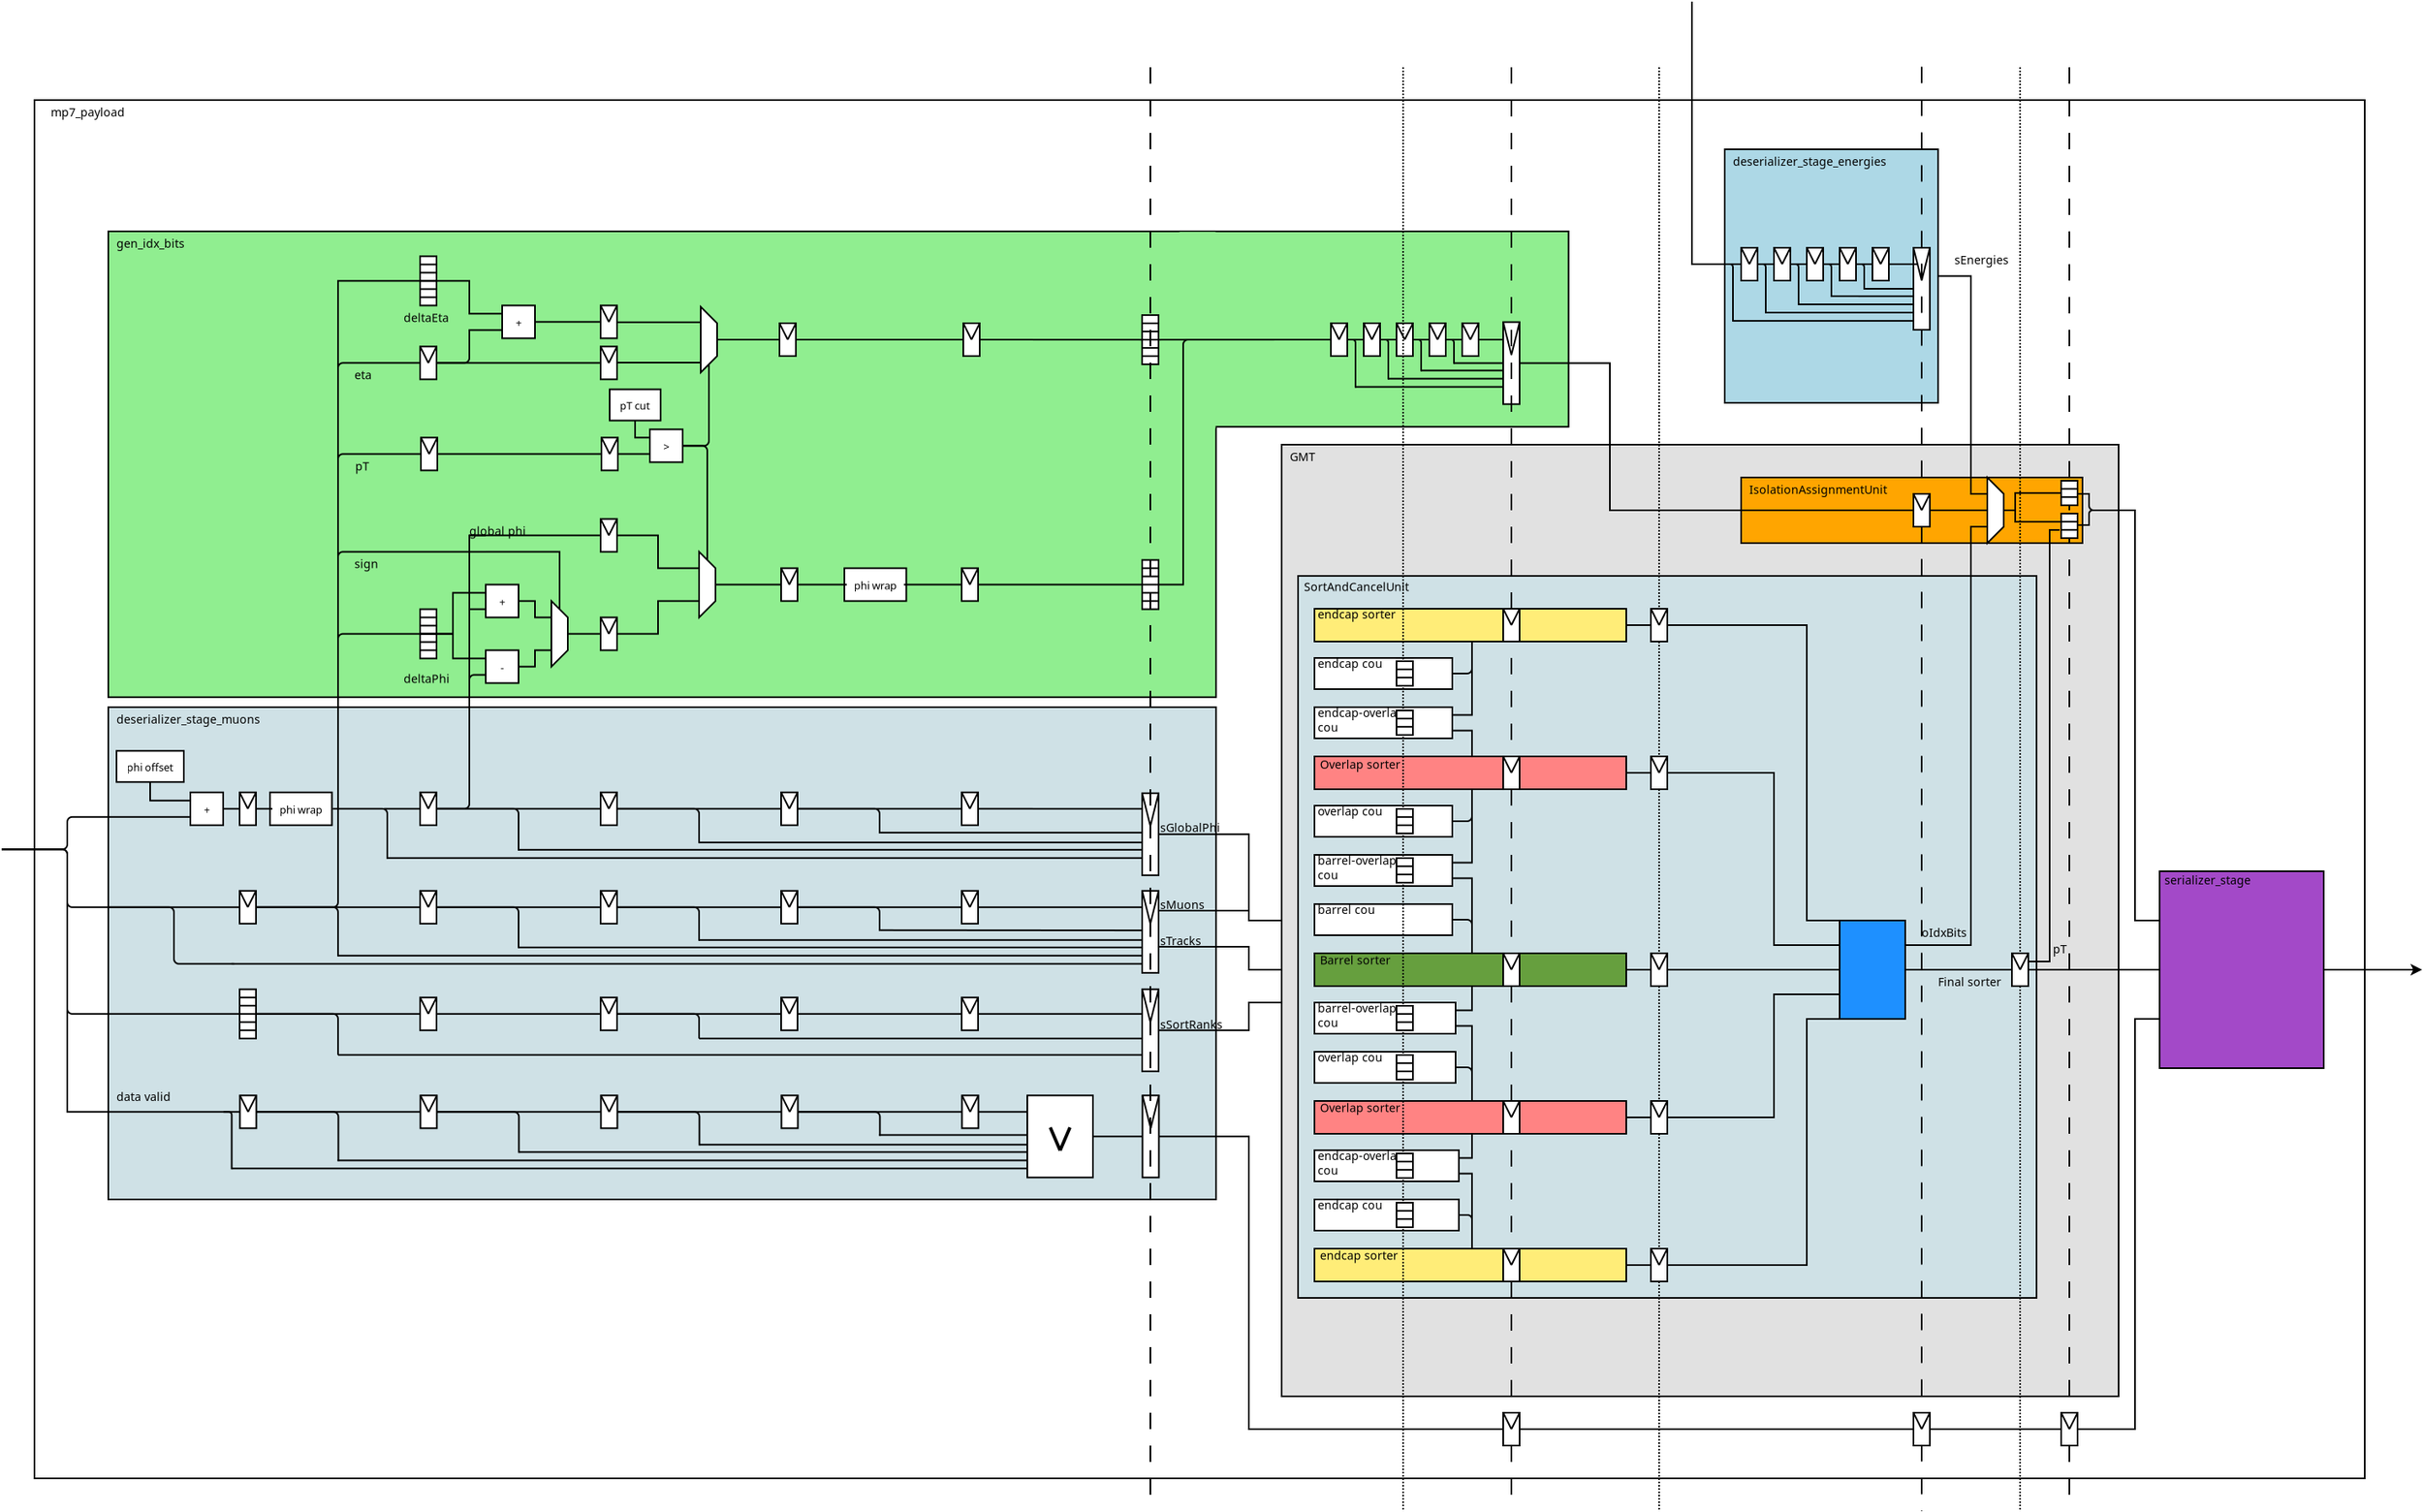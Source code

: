 <?xml version="1.0" encoding="UTF-8"?>
<dia:diagram xmlns:dia="http://www.lysator.liu.se/~alla/dia/">
  <dia:layer name="Background" visible="true" active="true">
    <dia:group>
      <dia:object type="Standard - Box" version="0" id="O0">
        <dia:attribute name="obj_pos">
          <dia:point val="29,32.6"/>
        </dia:attribute>
        <dia:attribute name="obj_bb">
          <dia:rectangle val="28.95,32.55;30.05,35.65"/>
        </dia:attribute>
        <dia:attribute name="elem_corner">
          <dia:point val="29,32.6"/>
        </dia:attribute>
        <dia:attribute name="elem_width">
          <dia:real val="1"/>
        </dia:attribute>
        <dia:attribute name="elem_height">
          <dia:real val="3"/>
        </dia:attribute>
        <dia:attribute name="show_background">
          <dia:boolean val="true"/>
        </dia:attribute>
      </dia:object>
      <dia:object type="Standard - Line" version="0" id="O1">
        <dia:attribute name="obj_pos">
          <dia:point val="29,33.1"/>
        </dia:attribute>
        <dia:attribute name="obj_bb">
          <dia:rectangle val="28.95,33.05;30.05,33.15"/>
        </dia:attribute>
        <dia:attribute name="conn_endpoints">
          <dia:point val="29,33.1"/>
          <dia:point val="30,33.1"/>
        </dia:attribute>
        <dia:attribute name="numcp">
          <dia:int val="1"/>
        </dia:attribute>
      </dia:object>
      <dia:object type="Standard - Line" version="0" id="O2">
        <dia:attribute name="obj_pos">
          <dia:point val="29,33.6"/>
        </dia:attribute>
        <dia:attribute name="obj_bb">
          <dia:rectangle val="28.95,33.55;30.05,33.65"/>
        </dia:attribute>
        <dia:attribute name="conn_endpoints">
          <dia:point val="29,33.6"/>
          <dia:point val="30,33.6"/>
        </dia:attribute>
        <dia:attribute name="numcp">
          <dia:int val="1"/>
        </dia:attribute>
      </dia:object>
      <dia:object type="Standard - Line" version="0" id="O3">
        <dia:attribute name="obj_pos">
          <dia:point val="29,34.1"/>
        </dia:attribute>
        <dia:attribute name="obj_bb">
          <dia:rectangle val="28.95,34.05;30.05,34.15"/>
        </dia:attribute>
        <dia:attribute name="conn_endpoints">
          <dia:point val="29,34.1"/>
          <dia:point val="30,34.1"/>
        </dia:attribute>
        <dia:attribute name="numcp">
          <dia:int val="1"/>
        </dia:attribute>
      </dia:object>
      <dia:object type="Standard - Line" version="0" id="O4">
        <dia:attribute name="obj_pos">
          <dia:point val="29,34.6"/>
        </dia:attribute>
        <dia:attribute name="obj_bb">
          <dia:rectangle val="28.95,34.55;30.05,34.65"/>
        </dia:attribute>
        <dia:attribute name="conn_endpoints">
          <dia:point val="29,34.6"/>
          <dia:point val="30,34.6"/>
        </dia:attribute>
        <dia:attribute name="numcp">
          <dia:int val="1"/>
        </dia:attribute>
      </dia:object>
      <dia:object type="Standard - Line" version="0" id="O5">
        <dia:attribute name="obj_pos">
          <dia:point val="29,35.1"/>
        </dia:attribute>
        <dia:attribute name="obj_bb">
          <dia:rectangle val="28.95,35.05;30.05,35.15"/>
        </dia:attribute>
        <dia:attribute name="conn_endpoints">
          <dia:point val="29,35.1"/>
          <dia:point val="30,35.1"/>
        </dia:attribute>
        <dia:attribute name="numcp">
          <dia:int val="1"/>
        </dia:attribute>
      </dia:object>
    </dia:group>
    <dia:object type="Flowchart - Box" version="0" id="O6">
      <dia:attribute name="obj_pos">
        <dia:point val="-54,-4"/>
      </dia:attribute>
      <dia:attribute name="obj_bb">
        <dia:rectangle val="-54.05,-4.05;88.05,80.05"/>
      </dia:attribute>
      <dia:attribute name="elem_corner">
        <dia:point val="-54,-4"/>
      </dia:attribute>
      <dia:attribute name="elem_width">
        <dia:real val="142"/>
      </dia:attribute>
      <dia:attribute name="elem_height">
        <dia:real val="84"/>
      </dia:attribute>
      <dia:attribute name="border_width">
        <dia:real val="0.1"/>
      </dia:attribute>
      <dia:attribute name="show_background">
        <dia:boolean val="true"/>
      </dia:attribute>
      <dia:attribute name="padding">
        <dia:real val="0.5"/>
      </dia:attribute>
      <dia:attribute name="text">
        <dia:composite type="text">
          <dia:attribute name="string">
            <dia:string>##</dia:string>
          </dia:attribute>
          <dia:attribute name="font">
            <dia:font family="sans" style="0" name="Helvetica"/>
          </dia:attribute>
          <dia:attribute name="height">
            <dia:real val="0.8"/>
          </dia:attribute>
          <dia:attribute name="pos">
            <dia:point val="17,38.195"/>
          </dia:attribute>
          <dia:attribute name="color">
            <dia:color val="#000000"/>
          </dia:attribute>
          <dia:attribute name="alignment">
            <dia:enum val="1"/>
          </dia:attribute>
        </dia:composite>
      </dia:attribute>
    </dia:object>
    <dia:object type="Flowchart - Box" version="0" id="O7">
      <dia:attribute name="obj_pos">
        <dia:point val="75.5,43"/>
      </dia:attribute>
      <dia:attribute name="obj_bb">
        <dia:rectangle val="75.45,42.95;85.55,55.05"/>
      </dia:attribute>
      <dia:attribute name="elem_corner">
        <dia:point val="75.5,43"/>
      </dia:attribute>
      <dia:attribute name="elem_width">
        <dia:real val="10"/>
      </dia:attribute>
      <dia:attribute name="elem_height">
        <dia:real val="12"/>
      </dia:attribute>
      <dia:attribute name="border_width">
        <dia:real val="0.1"/>
      </dia:attribute>
      <dia:attribute name="inner_color">
        <dia:color val="#a349c8"/>
      </dia:attribute>
      <dia:attribute name="show_background">
        <dia:boolean val="true"/>
      </dia:attribute>
      <dia:attribute name="padding">
        <dia:real val="0.5"/>
      </dia:attribute>
      <dia:attribute name="text">
        <dia:composite type="text">
          <dia:attribute name="string">
            <dia:string>##</dia:string>
          </dia:attribute>
          <dia:attribute name="font">
            <dia:font family="sans" style="0" name="Helvetica"/>
          </dia:attribute>
          <dia:attribute name="height">
            <dia:real val="0.8"/>
          </dia:attribute>
          <dia:attribute name="pos">
            <dia:point val="80.5,49.195"/>
          </dia:attribute>
          <dia:attribute name="color">
            <dia:color val="#000000"/>
          </dia:attribute>
          <dia:attribute name="alignment">
            <dia:enum val="1"/>
          </dia:attribute>
        </dia:composite>
      </dia:attribute>
    </dia:object>
    <dia:object type="Standard - Text" version="1" id="O8">
      <dia:attribute name="obj_pos">
        <dia:point val="2.102,10.348"/>
      </dia:attribute>
      <dia:attribute name="obj_bb">
        <dia:rectangle val="2.102,9.651;6.172,10.543"/>
      </dia:attribute>
      <dia:attribute name="text">
        <dia:composite type="text">
          <dia:attribute name="string">
            <dia:string>#mp7_payload#</dia:string>
          </dia:attribute>
          <dia:attribute name="font">
            <dia:font family="Source Sans Pro" style="0" name="Courier"/>
          </dia:attribute>
          <dia:attribute name="height">
            <dia:real val="0.885"/>
          </dia:attribute>
          <dia:attribute name="pos">
            <dia:point val="2.102,10.348"/>
          </dia:attribute>
          <dia:attribute name="color">
            <dia:color val="#000000"/>
          </dia:attribute>
          <dia:attribute name="alignment">
            <dia:enum val="0"/>
          </dia:attribute>
        </dia:composite>
      </dia:attribute>
      <dia:attribute name="valign">
        <dia:enum val="3"/>
      </dia:attribute>
    </dia:object>
    <dia:object type="Standard - Text" version="1" id="O9">
      <dia:attribute name="obj_pos">
        <dia:point val="75.8,43.8"/>
      </dia:attribute>
      <dia:attribute name="obj_bb">
        <dia:rectangle val="75.8,43.102;80.412,43.995"/>
      </dia:attribute>
      <dia:attribute name="text">
        <dia:composite type="text">
          <dia:attribute name="string">
            <dia:string>#serializer_stage#</dia:string>
          </dia:attribute>
          <dia:attribute name="font">
            <dia:font family="Source Sans Pro" style="0" name="Courier"/>
          </dia:attribute>
          <dia:attribute name="height">
            <dia:real val="0.885"/>
          </dia:attribute>
          <dia:attribute name="pos">
            <dia:point val="75.8,43.8"/>
          </dia:attribute>
          <dia:attribute name="color">
            <dia:color val="#000000"/>
          </dia:attribute>
          <dia:attribute name="alignment">
            <dia:enum val="0"/>
          </dia:attribute>
        </dia:composite>
      </dia:attribute>
      <dia:attribute name="valign">
        <dia:enum val="3"/>
      </dia:attribute>
    </dia:object>
    <dia:object type="Standard - Text" version="1" id="O10">
      <dia:attribute name="obj_pos">
        <dia:point val="63,6"/>
      </dia:attribute>
      <dia:attribute name="obj_bb">
        <dia:rectangle val="63,5.303;65.823,6.195"/>
      </dia:attribute>
      <dia:attribute name="text">
        <dia:composite type="text">
          <dia:attribute name="string">
            <dia:string>#sEnergies#</dia:string>
          </dia:attribute>
          <dia:attribute name="font">
            <dia:font family="Source Sans Pro" style="0" name="Courier"/>
          </dia:attribute>
          <dia:attribute name="height">
            <dia:real val="0.885"/>
          </dia:attribute>
          <dia:attribute name="pos">
            <dia:point val="63,6"/>
          </dia:attribute>
          <dia:attribute name="color">
            <dia:color val="#000000"/>
          </dia:attribute>
          <dia:attribute name="alignment">
            <dia:enum val="0"/>
          </dia:attribute>
        </dia:composite>
      </dia:attribute>
      <dia:attribute name="valign">
        <dia:enum val="3"/>
      </dia:attribute>
    </dia:object>
    <dia:object type="Standard - Line" version="0" id="O11">
      <dia:attribute name="obj_pos">
        <dia:point val="85.549,49"/>
      </dia:attribute>
      <dia:attribute name="obj_bb">
        <dia:rectangle val="85.499,48.638;91.612,49.362"/>
      </dia:attribute>
      <dia:attribute name="conn_endpoints">
        <dia:point val="85.549,49"/>
        <dia:point val="91.5,49"/>
      </dia:attribute>
      <dia:attribute name="numcp">
        <dia:int val="1"/>
      </dia:attribute>
      <dia:attribute name="end_arrow">
        <dia:enum val="22"/>
      </dia:attribute>
      <dia:attribute name="end_arrow_length">
        <dia:real val="0.5"/>
      </dia:attribute>
      <dia:attribute name="end_arrow_width">
        <dia:real val="0.5"/>
      </dia:attribute>
      <dia:connections>
        <dia:connection handle="0" to="O7" connection="16"/>
      </dia:connections>
    </dia:object>
    <dia:object type="Flowchart - Box" version="0" id="O12">
      <dia:attribute name="obj_pos">
        <dia:point val="22,17"/>
      </dia:attribute>
      <dia:attribute name="obj_bb">
        <dia:rectangle val="21.95,16.95;73.05,75.05"/>
      </dia:attribute>
      <dia:attribute name="elem_corner">
        <dia:point val="22,17"/>
      </dia:attribute>
      <dia:attribute name="elem_width">
        <dia:real val="51"/>
      </dia:attribute>
      <dia:attribute name="elem_height">
        <dia:real val="58"/>
      </dia:attribute>
      <dia:attribute name="border_width">
        <dia:real val="0.1"/>
      </dia:attribute>
      <dia:attribute name="inner_color">
        <dia:color val="#e1e1e1"/>
      </dia:attribute>
      <dia:attribute name="show_background">
        <dia:boolean val="true"/>
      </dia:attribute>
      <dia:attribute name="padding">
        <dia:real val="0.5"/>
      </dia:attribute>
      <dia:attribute name="text">
        <dia:composite type="text">
          <dia:attribute name="string">
            <dia:string>##</dia:string>
          </dia:attribute>
          <dia:attribute name="font">
            <dia:font family="sans" style="0" name="Helvetica"/>
          </dia:attribute>
          <dia:attribute name="height">
            <dia:real val="0.8"/>
          </dia:attribute>
          <dia:attribute name="pos">
            <dia:point val="47.5,46.195"/>
          </dia:attribute>
          <dia:attribute name="color">
            <dia:color val="#000000"/>
          </dia:attribute>
          <dia:attribute name="alignment">
            <dia:enum val="1"/>
          </dia:attribute>
        </dia:composite>
      </dia:attribute>
    </dia:object>
    <dia:object type="Standard - Text" version="1" id="O13">
      <dia:attribute name="obj_pos">
        <dia:point val="22.5,18"/>
      </dia:attribute>
      <dia:attribute name="obj_bb">
        <dia:rectangle val="22.5,17.302;23.817,18.195"/>
      </dia:attribute>
      <dia:attribute name="text">
        <dia:composite type="text">
          <dia:attribute name="string">
            <dia:string>#GMT#</dia:string>
          </dia:attribute>
          <dia:attribute name="font">
            <dia:font family="Source Sans Pro" style="0" name="Courier"/>
          </dia:attribute>
          <dia:attribute name="height">
            <dia:real val="0.885"/>
          </dia:attribute>
          <dia:attribute name="pos">
            <dia:point val="22.5,18"/>
          </dia:attribute>
          <dia:attribute name="color">
            <dia:color val="#000000"/>
          </dia:attribute>
          <dia:attribute name="alignment">
            <dia:enum val="0"/>
          </dia:attribute>
        </dia:composite>
      </dia:attribute>
      <dia:attribute name="valign">
        <dia:enum val="3"/>
      </dia:attribute>
    </dia:object>
    <dia:object type="Flowchart - Box" version="0" id="O14">
      <dia:attribute name="obj_pos">
        <dia:point val="50,19"/>
      </dia:attribute>
      <dia:attribute name="obj_bb">
        <dia:rectangle val="49.95,18.95;70.85,23.05"/>
      </dia:attribute>
      <dia:attribute name="elem_corner">
        <dia:point val="50,19"/>
      </dia:attribute>
      <dia:attribute name="elem_width">
        <dia:real val="20.8"/>
      </dia:attribute>
      <dia:attribute name="elem_height">
        <dia:real val="4"/>
      </dia:attribute>
      <dia:attribute name="border_width">
        <dia:real val="0.1"/>
      </dia:attribute>
      <dia:attribute name="inner_color">
        <dia:color val="#ffa500"/>
      </dia:attribute>
      <dia:attribute name="show_background">
        <dia:boolean val="true"/>
      </dia:attribute>
      <dia:attribute name="padding">
        <dia:real val="0.5"/>
      </dia:attribute>
      <dia:attribute name="text">
        <dia:composite type="text">
          <dia:attribute name="string">
            <dia:string>##</dia:string>
          </dia:attribute>
          <dia:attribute name="font">
            <dia:font family="sans" style="0" name="Helvetica"/>
          </dia:attribute>
          <dia:attribute name="height">
            <dia:real val="0.8"/>
          </dia:attribute>
          <dia:attribute name="pos">
            <dia:point val="60.4,21.195"/>
          </dia:attribute>
          <dia:attribute name="color">
            <dia:color val="#000000"/>
          </dia:attribute>
          <dia:attribute name="alignment">
            <dia:enum val="1"/>
          </dia:attribute>
        </dia:composite>
      </dia:attribute>
    </dia:object>
    <dia:object type="Flowchart - Box" version="0" id="O15">
      <dia:attribute name="obj_pos">
        <dia:point val="23,25"/>
      </dia:attribute>
      <dia:attribute name="obj_bb">
        <dia:rectangle val="22.95,24.95;68.05,69.05"/>
      </dia:attribute>
      <dia:attribute name="elem_corner">
        <dia:point val="23,25"/>
      </dia:attribute>
      <dia:attribute name="elem_width">
        <dia:real val="45"/>
      </dia:attribute>
      <dia:attribute name="elem_height">
        <dia:real val="44"/>
      </dia:attribute>
      <dia:attribute name="border_width">
        <dia:real val="0.1"/>
      </dia:attribute>
      <dia:attribute name="inner_color">
        <dia:color val="#cfe1e6"/>
      </dia:attribute>
      <dia:attribute name="show_background">
        <dia:boolean val="true"/>
      </dia:attribute>
      <dia:attribute name="padding">
        <dia:real val="0.5"/>
      </dia:attribute>
      <dia:attribute name="text">
        <dia:composite type="text">
          <dia:attribute name="string">
            <dia:string>##</dia:string>
          </dia:attribute>
          <dia:attribute name="font">
            <dia:font family="sans" style="0" name="Helvetica"/>
          </dia:attribute>
          <dia:attribute name="height">
            <dia:real val="0.8"/>
          </dia:attribute>
          <dia:attribute name="pos">
            <dia:point val="45.5,47.195"/>
          </dia:attribute>
          <dia:attribute name="color">
            <dia:color val="#000000"/>
          </dia:attribute>
          <dia:attribute name="alignment">
            <dia:enum val="1"/>
          </dia:attribute>
        </dia:composite>
      </dia:attribute>
    </dia:object>
    <dia:object type="Standard - Text" version="1" id="O16">
      <dia:attribute name="obj_pos">
        <dia:point val="23.358,25.928"/>
      </dia:attribute>
      <dia:attribute name="obj_bb">
        <dia:rectangle val="23.358,25.23;29.003,26.123"/>
      </dia:attribute>
      <dia:attribute name="text">
        <dia:composite type="text">
          <dia:attribute name="string">
            <dia:string>#SortAndCancelUnit#</dia:string>
          </dia:attribute>
          <dia:attribute name="font">
            <dia:font family="Source Sans Pro" style="0" name="Courier"/>
          </dia:attribute>
          <dia:attribute name="height">
            <dia:real val="0.885"/>
          </dia:attribute>
          <dia:attribute name="pos">
            <dia:point val="23.358,25.928"/>
          </dia:attribute>
          <dia:attribute name="color">
            <dia:color val="#000000"/>
          </dia:attribute>
          <dia:attribute name="alignment">
            <dia:enum val="0"/>
          </dia:attribute>
        </dia:composite>
      </dia:attribute>
      <dia:attribute name="valign">
        <dia:enum val="3"/>
      </dia:attribute>
    </dia:object>
    <dia:object type="Standard - Text" version="1" id="O17">
      <dia:attribute name="obj_pos">
        <dia:point val="50.5,20"/>
      </dia:attribute>
      <dia:attribute name="obj_bb">
        <dia:rectangle val="50.5,19.302;57.805,20.195"/>
      </dia:attribute>
      <dia:attribute name="text">
        <dia:composite type="text">
          <dia:attribute name="string">
            <dia:string>#IsolationAssignmentUnit#</dia:string>
          </dia:attribute>
          <dia:attribute name="font">
            <dia:font family="Source Sans Pro" style="0" name="Courier"/>
          </dia:attribute>
          <dia:attribute name="height">
            <dia:real val="0.885"/>
          </dia:attribute>
          <dia:attribute name="pos">
            <dia:point val="50.5,20"/>
          </dia:attribute>
          <dia:attribute name="color">
            <dia:color val="#000000"/>
          </dia:attribute>
          <dia:attribute name="alignment">
            <dia:enum val="0"/>
          </dia:attribute>
        </dia:composite>
      </dia:attribute>
      <dia:attribute name="valign">
        <dia:enum val="3"/>
      </dia:attribute>
    </dia:object>
    <dia:object type="Flowchart - Box" version="0" id="O18">
      <dia:attribute name="obj_pos">
        <dia:point val="24,48"/>
      </dia:attribute>
      <dia:attribute name="obj_bb">
        <dia:rectangle val="23.95,47.95;43.05,50.05"/>
      </dia:attribute>
      <dia:attribute name="elem_corner">
        <dia:point val="24,48"/>
      </dia:attribute>
      <dia:attribute name="elem_width">
        <dia:real val="19"/>
      </dia:attribute>
      <dia:attribute name="elem_height">
        <dia:real val="2"/>
      </dia:attribute>
      <dia:attribute name="border_width">
        <dia:real val="0.1"/>
      </dia:attribute>
      <dia:attribute name="inner_color">
        <dia:color val="#669f3e"/>
      </dia:attribute>
      <dia:attribute name="show_background">
        <dia:boolean val="true"/>
      </dia:attribute>
      <dia:attribute name="padding">
        <dia:real val="0.5"/>
      </dia:attribute>
      <dia:attribute name="text">
        <dia:composite type="text">
          <dia:attribute name="string">
            <dia:string>##</dia:string>
          </dia:attribute>
          <dia:attribute name="font">
            <dia:font family="sans" style="0" name="Helvetica"/>
          </dia:attribute>
          <dia:attribute name="height">
            <dia:real val="0.8"/>
          </dia:attribute>
          <dia:attribute name="pos">
            <dia:point val="33.5,49.195"/>
          </dia:attribute>
          <dia:attribute name="color">
            <dia:color val="#000000"/>
          </dia:attribute>
          <dia:attribute name="alignment">
            <dia:enum val="1"/>
          </dia:attribute>
        </dia:composite>
      </dia:attribute>
    </dia:object>
    <dia:object type="Flowchart - Box" version="0" id="O19">
      <dia:attribute name="obj_pos">
        <dia:point val="24,36"/>
      </dia:attribute>
      <dia:attribute name="obj_bb">
        <dia:rectangle val="23.95,35.95;43.05,38.05"/>
      </dia:attribute>
      <dia:attribute name="elem_corner">
        <dia:point val="24,36"/>
      </dia:attribute>
      <dia:attribute name="elem_width">
        <dia:real val="19"/>
      </dia:attribute>
      <dia:attribute name="elem_height">
        <dia:real val="2"/>
      </dia:attribute>
      <dia:attribute name="border_width">
        <dia:real val="0.1"/>
      </dia:attribute>
      <dia:attribute name="inner_color">
        <dia:color val="#ff8383"/>
      </dia:attribute>
      <dia:attribute name="show_background">
        <dia:boolean val="true"/>
      </dia:attribute>
      <dia:attribute name="padding">
        <dia:real val="0.5"/>
      </dia:attribute>
      <dia:attribute name="text">
        <dia:composite type="text">
          <dia:attribute name="string">
            <dia:string>##</dia:string>
          </dia:attribute>
          <dia:attribute name="font">
            <dia:font family="sans" style="0" name="Helvetica"/>
          </dia:attribute>
          <dia:attribute name="height">
            <dia:real val="0.8"/>
          </dia:attribute>
          <dia:attribute name="pos">
            <dia:point val="33.5,37.195"/>
          </dia:attribute>
          <dia:attribute name="color">
            <dia:color val="#000000"/>
          </dia:attribute>
          <dia:attribute name="alignment">
            <dia:enum val="1"/>
          </dia:attribute>
        </dia:composite>
      </dia:attribute>
    </dia:object>
    <dia:object type="Flowchart - Box" version="0" id="O20">
      <dia:attribute name="obj_pos">
        <dia:point val="24,27"/>
      </dia:attribute>
      <dia:attribute name="obj_bb">
        <dia:rectangle val="23.95,26.95;43.05,29.05"/>
      </dia:attribute>
      <dia:attribute name="elem_corner">
        <dia:point val="24,27"/>
      </dia:attribute>
      <dia:attribute name="elem_width">
        <dia:real val="19"/>
      </dia:attribute>
      <dia:attribute name="elem_height">
        <dia:real val="2"/>
      </dia:attribute>
      <dia:attribute name="border_width">
        <dia:real val="0.1"/>
      </dia:attribute>
      <dia:attribute name="inner_color">
        <dia:color val="#ffed78"/>
      </dia:attribute>
      <dia:attribute name="show_background">
        <dia:boolean val="true"/>
      </dia:attribute>
      <dia:attribute name="padding">
        <dia:real val="0.5"/>
      </dia:attribute>
      <dia:attribute name="text">
        <dia:composite type="text">
          <dia:attribute name="string">
            <dia:string>##</dia:string>
          </dia:attribute>
          <dia:attribute name="font">
            <dia:font family="sans" style="0" name="Helvetica"/>
          </dia:attribute>
          <dia:attribute name="height">
            <dia:real val="0.8"/>
          </dia:attribute>
          <dia:attribute name="pos">
            <dia:point val="33.5,28.195"/>
          </dia:attribute>
          <dia:attribute name="color">
            <dia:color val="#000000"/>
          </dia:attribute>
          <dia:attribute name="alignment">
            <dia:enum val="1"/>
          </dia:attribute>
        </dia:composite>
      </dia:attribute>
    </dia:object>
    <dia:object type="Flowchart - Box" version="0" id="O21">
      <dia:attribute name="obj_pos">
        <dia:point val="24,57"/>
      </dia:attribute>
      <dia:attribute name="obj_bb">
        <dia:rectangle val="23.95,56.95;43.05,59.05"/>
      </dia:attribute>
      <dia:attribute name="elem_corner">
        <dia:point val="24,57"/>
      </dia:attribute>
      <dia:attribute name="elem_width">
        <dia:real val="19"/>
      </dia:attribute>
      <dia:attribute name="elem_height">
        <dia:real val="2"/>
      </dia:attribute>
      <dia:attribute name="border_width">
        <dia:real val="0.1"/>
      </dia:attribute>
      <dia:attribute name="inner_color">
        <dia:color val="#ff8383"/>
      </dia:attribute>
      <dia:attribute name="show_background">
        <dia:boolean val="true"/>
      </dia:attribute>
      <dia:attribute name="padding">
        <dia:real val="0.5"/>
      </dia:attribute>
      <dia:attribute name="text">
        <dia:composite type="text">
          <dia:attribute name="string">
            <dia:string>##</dia:string>
          </dia:attribute>
          <dia:attribute name="font">
            <dia:font family="sans" style="0" name="Helvetica"/>
          </dia:attribute>
          <dia:attribute name="height">
            <dia:real val="0.8"/>
          </dia:attribute>
          <dia:attribute name="pos">
            <dia:point val="33.5,58.195"/>
          </dia:attribute>
          <dia:attribute name="color">
            <dia:color val="#000000"/>
          </dia:attribute>
          <dia:attribute name="alignment">
            <dia:enum val="1"/>
          </dia:attribute>
        </dia:composite>
      </dia:attribute>
    </dia:object>
    <dia:object type="Flowchart - Box" version="0" id="O22">
      <dia:attribute name="obj_pos">
        <dia:point val="24,66"/>
      </dia:attribute>
      <dia:attribute name="obj_bb">
        <dia:rectangle val="23.95,65.95;43.05,68.05"/>
      </dia:attribute>
      <dia:attribute name="elem_corner">
        <dia:point val="24,66"/>
      </dia:attribute>
      <dia:attribute name="elem_width">
        <dia:real val="19"/>
      </dia:attribute>
      <dia:attribute name="elem_height">
        <dia:real val="2"/>
      </dia:attribute>
      <dia:attribute name="border_width">
        <dia:real val="0.1"/>
      </dia:attribute>
      <dia:attribute name="inner_color">
        <dia:color val="#ffed78"/>
      </dia:attribute>
      <dia:attribute name="show_background">
        <dia:boolean val="true"/>
      </dia:attribute>
      <dia:attribute name="padding">
        <dia:real val="0.5"/>
      </dia:attribute>
      <dia:attribute name="text">
        <dia:composite type="text">
          <dia:attribute name="string">
            <dia:string>##</dia:string>
          </dia:attribute>
          <dia:attribute name="font">
            <dia:font family="sans" style="0" name="Helvetica"/>
          </dia:attribute>
          <dia:attribute name="height">
            <dia:real val="0.8"/>
          </dia:attribute>
          <dia:attribute name="pos">
            <dia:point val="33.5,67.195"/>
          </dia:attribute>
          <dia:attribute name="color">
            <dia:color val="#000000"/>
          </dia:attribute>
          <dia:attribute name="alignment">
            <dia:enum val="1"/>
          </dia:attribute>
        </dia:composite>
      </dia:attribute>
    </dia:object>
    <dia:object type="Flowchart - Box" version="0" id="O23">
      <dia:attribute name="obj_pos">
        <dia:point val="24,30"/>
      </dia:attribute>
      <dia:attribute name="obj_bb">
        <dia:rectangle val="23.95,29.95;32.45,31.95"/>
      </dia:attribute>
      <dia:attribute name="elem_corner">
        <dia:point val="24,30"/>
      </dia:attribute>
      <dia:attribute name="elem_width">
        <dia:real val="8.4"/>
      </dia:attribute>
      <dia:attribute name="elem_height">
        <dia:real val="1.9"/>
      </dia:attribute>
      <dia:attribute name="show_background">
        <dia:boolean val="true"/>
      </dia:attribute>
      <dia:attribute name="padding">
        <dia:real val="0.5"/>
      </dia:attribute>
      <dia:attribute name="text">
        <dia:composite type="text">
          <dia:attribute name="string">
            <dia:string>##</dia:string>
          </dia:attribute>
          <dia:attribute name="font">
            <dia:font family="sans" style="0" name="Helvetica"/>
          </dia:attribute>
          <dia:attribute name="height">
            <dia:real val="0.8"/>
          </dia:attribute>
          <dia:attribute name="pos">
            <dia:point val="28.2,31.145"/>
          </dia:attribute>
          <dia:attribute name="color">
            <dia:color val="#000000"/>
          </dia:attribute>
          <dia:attribute name="alignment">
            <dia:enum val="1"/>
          </dia:attribute>
        </dia:composite>
      </dia:attribute>
    </dia:object>
    <dia:object type="Flowchart - Box" version="0" id="O24">
      <dia:attribute name="obj_pos">
        <dia:point val="24,33"/>
      </dia:attribute>
      <dia:attribute name="obj_bb">
        <dia:rectangle val="23.95,32.95;32.45,34.95"/>
      </dia:attribute>
      <dia:attribute name="elem_corner">
        <dia:point val="24,33"/>
      </dia:attribute>
      <dia:attribute name="elem_width">
        <dia:real val="8.4"/>
      </dia:attribute>
      <dia:attribute name="elem_height">
        <dia:real val="1.9"/>
      </dia:attribute>
      <dia:attribute name="show_background">
        <dia:boolean val="true"/>
      </dia:attribute>
      <dia:attribute name="padding">
        <dia:real val="0.5"/>
      </dia:attribute>
      <dia:attribute name="text">
        <dia:composite type="text">
          <dia:attribute name="string">
            <dia:string>##</dia:string>
          </dia:attribute>
          <dia:attribute name="font">
            <dia:font family="sans" style="0" name="Helvetica"/>
          </dia:attribute>
          <dia:attribute name="height">
            <dia:real val="0.8"/>
          </dia:attribute>
          <dia:attribute name="pos">
            <dia:point val="28.2,34.145"/>
          </dia:attribute>
          <dia:attribute name="color">
            <dia:color val="#000000"/>
          </dia:attribute>
          <dia:attribute name="alignment">
            <dia:enum val="1"/>
          </dia:attribute>
        </dia:composite>
      </dia:attribute>
    </dia:object>
    <dia:object type="Flowchart - Box" version="0" id="O25">
      <dia:attribute name="obj_pos">
        <dia:point val="24,42"/>
      </dia:attribute>
      <dia:attribute name="obj_bb">
        <dia:rectangle val="23.95,41.95;32.45,43.95"/>
      </dia:attribute>
      <dia:attribute name="elem_corner">
        <dia:point val="24,42"/>
      </dia:attribute>
      <dia:attribute name="elem_width">
        <dia:real val="8.4"/>
      </dia:attribute>
      <dia:attribute name="elem_height">
        <dia:real val="1.9"/>
      </dia:attribute>
      <dia:attribute name="show_background">
        <dia:boolean val="true"/>
      </dia:attribute>
      <dia:attribute name="padding">
        <dia:real val="0.5"/>
      </dia:attribute>
      <dia:attribute name="text">
        <dia:composite type="text">
          <dia:attribute name="string">
            <dia:string>##</dia:string>
          </dia:attribute>
          <dia:attribute name="font">
            <dia:font family="sans" style="0" name="Helvetica"/>
          </dia:attribute>
          <dia:attribute name="height">
            <dia:real val="0.8"/>
          </dia:attribute>
          <dia:attribute name="pos">
            <dia:point val="28.2,43.145"/>
          </dia:attribute>
          <dia:attribute name="color">
            <dia:color val="#000000"/>
          </dia:attribute>
          <dia:attribute name="alignment">
            <dia:enum val="1"/>
          </dia:attribute>
        </dia:composite>
      </dia:attribute>
    </dia:object>
    <dia:object type="Flowchart - Box" version="0" id="O26">
      <dia:attribute name="obj_pos">
        <dia:point val="24,54"/>
      </dia:attribute>
      <dia:attribute name="obj_bb">
        <dia:rectangle val="23.95,53.95;32.65,55.95"/>
      </dia:attribute>
      <dia:attribute name="elem_corner">
        <dia:point val="24,54"/>
      </dia:attribute>
      <dia:attribute name="elem_width">
        <dia:real val="8.6"/>
      </dia:attribute>
      <dia:attribute name="elem_height">
        <dia:real val="1.9"/>
      </dia:attribute>
      <dia:attribute name="show_background">
        <dia:boolean val="true"/>
      </dia:attribute>
      <dia:attribute name="padding">
        <dia:real val="0.5"/>
      </dia:attribute>
      <dia:attribute name="text">
        <dia:composite type="text">
          <dia:attribute name="string">
            <dia:string>##</dia:string>
          </dia:attribute>
          <dia:attribute name="font">
            <dia:font family="sans" style="0" name="Helvetica"/>
          </dia:attribute>
          <dia:attribute name="height">
            <dia:real val="0.8"/>
          </dia:attribute>
          <dia:attribute name="pos">
            <dia:point val="28.3,55.145"/>
          </dia:attribute>
          <dia:attribute name="color">
            <dia:color val="#000000"/>
          </dia:attribute>
          <dia:attribute name="alignment">
            <dia:enum val="1"/>
          </dia:attribute>
        </dia:composite>
      </dia:attribute>
    </dia:object>
    <dia:object type="Flowchart - Box" version="0" id="O27">
      <dia:attribute name="obj_pos">
        <dia:point val="24,60"/>
      </dia:attribute>
      <dia:attribute name="obj_bb">
        <dia:rectangle val="23.95,59.95;32.85,61.95"/>
      </dia:attribute>
      <dia:attribute name="elem_corner">
        <dia:point val="24,60"/>
      </dia:attribute>
      <dia:attribute name="elem_width">
        <dia:real val="8.8"/>
      </dia:attribute>
      <dia:attribute name="elem_height">
        <dia:real val="1.9"/>
      </dia:attribute>
      <dia:attribute name="show_background">
        <dia:boolean val="true"/>
      </dia:attribute>
      <dia:attribute name="padding">
        <dia:real val="0.5"/>
      </dia:attribute>
      <dia:attribute name="text">
        <dia:composite type="text">
          <dia:attribute name="string">
            <dia:string>##</dia:string>
          </dia:attribute>
          <dia:attribute name="font">
            <dia:font family="sans" style="0" name="Helvetica"/>
          </dia:attribute>
          <dia:attribute name="height">
            <dia:real val="0.8"/>
          </dia:attribute>
          <dia:attribute name="pos">
            <dia:point val="28.4,61.145"/>
          </dia:attribute>
          <dia:attribute name="color">
            <dia:color val="#000000"/>
          </dia:attribute>
          <dia:attribute name="alignment">
            <dia:enum val="1"/>
          </dia:attribute>
        </dia:composite>
      </dia:attribute>
    </dia:object>
    <dia:object type="Flowchart - Box" version="0" id="O28">
      <dia:attribute name="obj_pos">
        <dia:point val="24,45"/>
      </dia:attribute>
      <dia:attribute name="obj_bb">
        <dia:rectangle val="23.95,44.95;32.45,46.95"/>
      </dia:attribute>
      <dia:attribute name="elem_corner">
        <dia:point val="24,45"/>
      </dia:attribute>
      <dia:attribute name="elem_width">
        <dia:real val="8.4"/>
      </dia:attribute>
      <dia:attribute name="elem_height">
        <dia:real val="1.9"/>
      </dia:attribute>
      <dia:attribute name="show_background">
        <dia:boolean val="true"/>
      </dia:attribute>
      <dia:attribute name="padding">
        <dia:real val="0.5"/>
      </dia:attribute>
      <dia:attribute name="text">
        <dia:composite type="text">
          <dia:attribute name="string">
            <dia:string>##</dia:string>
          </dia:attribute>
          <dia:attribute name="font">
            <dia:font family="sans" style="0" name="Helvetica"/>
          </dia:attribute>
          <dia:attribute name="height">
            <dia:real val="0.8"/>
          </dia:attribute>
          <dia:attribute name="pos">
            <dia:point val="28.2,46.145"/>
          </dia:attribute>
          <dia:attribute name="color">
            <dia:color val="#000000"/>
          </dia:attribute>
          <dia:attribute name="alignment">
            <dia:enum val="1"/>
          </dia:attribute>
        </dia:composite>
      </dia:attribute>
    </dia:object>
    <dia:object type="Flowchart - Box" version="0" id="O29">
      <dia:attribute name="obj_pos">
        <dia:point val="24,63"/>
      </dia:attribute>
      <dia:attribute name="obj_bb">
        <dia:rectangle val="23.95,62.95;32.85,64.95"/>
      </dia:attribute>
      <dia:attribute name="elem_corner">
        <dia:point val="24,63"/>
      </dia:attribute>
      <dia:attribute name="elem_width">
        <dia:real val="8.8"/>
      </dia:attribute>
      <dia:attribute name="elem_height">
        <dia:real val="1.9"/>
      </dia:attribute>
      <dia:attribute name="show_background">
        <dia:boolean val="true"/>
      </dia:attribute>
      <dia:attribute name="padding">
        <dia:real val="0.5"/>
      </dia:attribute>
      <dia:attribute name="text">
        <dia:composite type="text">
          <dia:attribute name="string">
            <dia:string>##</dia:string>
          </dia:attribute>
          <dia:attribute name="font">
            <dia:font family="sans" style="0" name="Helvetica"/>
          </dia:attribute>
          <dia:attribute name="height">
            <dia:real val="0.8"/>
          </dia:attribute>
          <dia:attribute name="pos">
            <dia:point val="28.4,64.145"/>
          </dia:attribute>
          <dia:attribute name="color">
            <dia:color val="#000000"/>
          </dia:attribute>
          <dia:attribute name="alignment">
            <dia:enum val="1"/>
          </dia:attribute>
        </dia:composite>
      </dia:attribute>
    </dia:object>
    <dia:object type="Flowchart - Box" version="0" id="O30">
      <dia:attribute name="obj_pos">
        <dia:point val="24,51"/>
      </dia:attribute>
      <dia:attribute name="obj_bb">
        <dia:rectangle val="23.95,50.95;32.65,52.95"/>
      </dia:attribute>
      <dia:attribute name="elem_corner">
        <dia:point val="24,51"/>
      </dia:attribute>
      <dia:attribute name="elem_width">
        <dia:real val="8.6"/>
      </dia:attribute>
      <dia:attribute name="elem_height">
        <dia:real val="1.9"/>
      </dia:attribute>
      <dia:attribute name="show_background">
        <dia:boolean val="true"/>
      </dia:attribute>
      <dia:attribute name="padding">
        <dia:real val="0.5"/>
      </dia:attribute>
      <dia:attribute name="text">
        <dia:composite type="text">
          <dia:attribute name="string">
            <dia:string>##</dia:string>
          </dia:attribute>
          <dia:attribute name="font">
            <dia:font family="sans" style="0" name="Helvetica"/>
          </dia:attribute>
          <dia:attribute name="height">
            <dia:real val="0.8"/>
          </dia:attribute>
          <dia:attribute name="pos">
            <dia:point val="28.3,52.145"/>
          </dia:attribute>
          <dia:attribute name="color">
            <dia:color val="#000000"/>
          </dia:attribute>
          <dia:attribute name="alignment">
            <dia:enum val="1"/>
          </dia:attribute>
        </dia:composite>
      </dia:attribute>
    </dia:object>
    <dia:object type="Standard - ZigZagLine" version="1" id="O31">
      <dia:attribute name="obj_pos">
        <dia:point val="32.4,30.95"/>
      </dia:attribute>
      <dia:attribute name="obj_bb">
        <dia:rectangle val="32.35,28.929;33.65,31"/>
      </dia:attribute>
      <dia:attribute name="orth_points">
        <dia:point val="32.4,30.95"/>
        <dia:point val="33.6,30.95"/>
        <dia:point val="33.6,29"/>
        <dia:point val="33.6,29"/>
      </dia:attribute>
      <dia:attribute name="orth_orient">
        <dia:enum val="0"/>
        <dia:enum val="1"/>
        <dia:enum val="0"/>
      </dia:attribute>
      <dia:attribute name="autorouting">
        <dia:boolean val="false"/>
      </dia:attribute>
      <dia:attribute name="corner_radius">
        <dia:real val="0.3"/>
      </dia:attribute>
      <dia:connections>
        <dia:connection handle="0" to="O23" connection="8"/>
      </dia:connections>
    </dia:object>
    <dia:object type="Standard - ZigZagLine" version="1" id="O32">
      <dia:attribute name="obj_pos">
        <dia:point val="32.4,33.475"/>
      </dia:attribute>
      <dia:attribute name="obj_bb">
        <dia:rectangle val="32.35,28.929;33.65,33.525"/>
      </dia:attribute>
      <dia:attribute name="orth_points">
        <dia:point val="32.4,33.475"/>
        <dia:point val="33.6,33.475"/>
        <dia:point val="33.6,29"/>
        <dia:point val="33.6,29"/>
      </dia:attribute>
      <dia:attribute name="orth_orient">
        <dia:enum val="0"/>
        <dia:enum val="1"/>
        <dia:enum val="0"/>
      </dia:attribute>
      <dia:attribute name="autorouting">
        <dia:boolean val="false"/>
      </dia:attribute>
      <dia:connections>
        <dia:connection handle="0" to="O24" connection="6"/>
      </dia:connections>
    </dia:object>
    <dia:object type="Standard - ZigZagLine" version="1" id="O33">
      <dia:attribute name="obj_pos">
        <dia:point val="32.4,34.425"/>
      </dia:attribute>
      <dia:attribute name="obj_bb">
        <dia:rectangle val="32.35,34.375;33.65,36.05"/>
      </dia:attribute>
      <dia:attribute name="orth_points">
        <dia:point val="32.4,34.425"/>
        <dia:point val="33.6,34.425"/>
        <dia:point val="33.6,36"/>
        <dia:point val="33.5,36"/>
      </dia:attribute>
      <dia:attribute name="orth_orient">
        <dia:enum val="0"/>
        <dia:enum val="1"/>
        <dia:enum val="0"/>
      </dia:attribute>
      <dia:attribute name="autorouting">
        <dia:boolean val="false"/>
      </dia:attribute>
      <dia:connections>
        <dia:connection handle="0" to="O24" connection="10"/>
        <dia:connection handle="1" to="O19" connection="2"/>
      </dia:connections>
    </dia:object>
    <dia:object type="Standard - ZigZagLine" version="1" id="O34">
      <dia:attribute name="obj_pos">
        <dia:point val="32.4,42.475"/>
      </dia:attribute>
      <dia:attribute name="obj_bb">
        <dia:rectangle val="28.7,37.95;33.65,42.525"/>
      </dia:attribute>
      <dia:attribute name="orth_points">
        <dia:point val="32.4,42.475"/>
        <dia:point val="33.6,42.475"/>
        <dia:point val="33.6,38"/>
        <dia:point val="28.75,38"/>
      </dia:attribute>
      <dia:attribute name="orth_orient">
        <dia:enum val="0"/>
        <dia:enum val="1"/>
        <dia:enum val="0"/>
      </dia:attribute>
      <dia:attribute name="autorouting">
        <dia:boolean val="false"/>
      </dia:attribute>
      <dia:connections>
        <dia:connection handle="0" to="O25" connection="6"/>
        <dia:connection handle="1" to="O19" connection="12"/>
      </dia:connections>
    </dia:object>
    <dia:object type="Standard - ZigZagLine" version="1" id="O35">
      <dia:attribute name="obj_pos">
        <dia:point val="32.4,43.425"/>
      </dia:attribute>
      <dia:attribute name="obj_bb">
        <dia:rectangle val="28.7,43.375;33.65,48.05"/>
      </dia:attribute>
      <dia:attribute name="orth_points">
        <dia:point val="32.4,43.425"/>
        <dia:point val="33.6,43.425"/>
        <dia:point val="33.6,48"/>
        <dia:point val="28.75,48"/>
      </dia:attribute>
      <dia:attribute name="orth_orient">
        <dia:enum val="0"/>
        <dia:enum val="1"/>
        <dia:enum val="0"/>
      </dia:attribute>
      <dia:attribute name="autorouting">
        <dia:boolean val="false"/>
      </dia:attribute>
      <dia:connections>
        <dia:connection handle="0" to="O25" connection="10"/>
        <dia:connection handle="1" to="O18" connection="1"/>
      </dia:connections>
    </dia:object>
    <dia:object type="Standard - ZigZagLine" version="1" id="O36">
      <dia:attribute name="obj_pos">
        <dia:point val="32.445,45.95"/>
      </dia:attribute>
      <dia:attribute name="obj_bb">
        <dia:rectangle val="32.395,45.9;33.65,47.671"/>
      </dia:attribute>
      <dia:attribute name="orth_points">
        <dia:point val="32.445,45.95"/>
        <dia:point val="33.6,45.95"/>
        <dia:point val="33.6,47.6"/>
        <dia:point val="33.6,47.6"/>
      </dia:attribute>
      <dia:attribute name="orth_orient">
        <dia:enum val="0"/>
        <dia:enum val="1"/>
        <dia:enum val="0"/>
      </dia:attribute>
      <dia:attribute name="autorouting">
        <dia:boolean val="false"/>
      </dia:attribute>
      <dia:attribute name="corner_radius">
        <dia:real val="0.3"/>
      </dia:attribute>
      <dia:connections>
        <dia:connection handle="0" to="O28" connection="16"/>
      </dia:connections>
    </dia:object>
    <dia:object type="Standard - ZigZagLine" version="1" id="O37">
      <dia:attribute name="obj_pos">
        <dia:point val="32.6,51.475"/>
      </dia:attribute>
      <dia:attribute name="obj_bb">
        <dia:rectangle val="32.55,49.929;33.65,51.525"/>
      </dia:attribute>
      <dia:attribute name="orth_points">
        <dia:point val="32.6,51.475"/>
        <dia:point val="33.6,51.475"/>
        <dia:point val="33.6,50"/>
        <dia:point val="33.6,50"/>
      </dia:attribute>
      <dia:attribute name="orth_orient">
        <dia:enum val="0"/>
        <dia:enum val="1"/>
        <dia:enum val="0"/>
      </dia:attribute>
      <dia:attribute name="autorouting">
        <dia:boolean val="false"/>
      </dia:attribute>
      <dia:connections>
        <dia:connection handle="0" to="O30" connection="6"/>
      </dia:connections>
    </dia:object>
    <dia:object type="Standard - ZigZagLine" version="1" id="O38">
      <dia:attribute name="obj_pos">
        <dia:point val="32.649,54.95"/>
      </dia:attribute>
      <dia:attribute name="obj_bb">
        <dia:rectangle val="32.599,54.9;33.65,56.671"/>
      </dia:attribute>
      <dia:attribute name="orth_points">
        <dia:point val="32.649,54.95"/>
        <dia:point val="33.6,54.95"/>
        <dia:point val="33.6,56.6"/>
        <dia:point val="33.6,56.6"/>
      </dia:attribute>
      <dia:attribute name="orth_orient">
        <dia:enum val="0"/>
        <dia:enum val="1"/>
        <dia:enum val="0"/>
      </dia:attribute>
      <dia:attribute name="autorouting">
        <dia:boolean val="false"/>
      </dia:attribute>
      <dia:attribute name="corner_radius">
        <dia:real val="0.3"/>
      </dia:attribute>
      <dia:connections>
        <dia:connection handle="0" to="O26" connection="16"/>
      </dia:connections>
    </dia:object>
    <dia:object type="Standard - ZigZagLine" version="1" id="O39">
      <dia:attribute name="obj_pos">
        <dia:point val="32.8,60.475"/>
      </dia:attribute>
      <dia:attribute name="obj_bb">
        <dia:rectangle val="28.7,58.95;33.65,60.525"/>
      </dia:attribute>
      <dia:attribute name="orth_points">
        <dia:point val="32.8,60.475"/>
        <dia:point val="33.6,60.475"/>
        <dia:point val="33.6,59"/>
        <dia:point val="28.75,59"/>
      </dia:attribute>
      <dia:attribute name="orth_orient">
        <dia:enum val="0"/>
        <dia:enum val="1"/>
        <dia:enum val="0"/>
      </dia:attribute>
      <dia:attribute name="autorouting">
        <dia:boolean val="false"/>
      </dia:attribute>
      <dia:connections>
        <dia:connection handle="0" to="O27" connection="6"/>
        <dia:connection handle="1" to="O21" connection="12"/>
      </dia:connections>
    </dia:object>
    <dia:object type="Standard - ZigZagLine" version="1" id="O40">
      <dia:attribute name="obj_pos">
        <dia:point val="32.85,63.95"/>
      </dia:attribute>
      <dia:attribute name="obj_bb">
        <dia:rectangle val="32.8,63.9;33.65,65.671"/>
      </dia:attribute>
      <dia:attribute name="orth_points">
        <dia:point val="32.85,63.95"/>
        <dia:point val="33.6,63.95"/>
        <dia:point val="33.6,65.6"/>
        <dia:point val="33.6,65.6"/>
      </dia:attribute>
      <dia:attribute name="orth_orient">
        <dia:enum val="0"/>
        <dia:enum val="1"/>
        <dia:enum val="0"/>
      </dia:attribute>
      <dia:attribute name="autorouting">
        <dia:boolean val="false"/>
      </dia:attribute>
      <dia:attribute name="corner_radius">
        <dia:real val="0.3"/>
      </dia:attribute>
      <dia:connections>
        <dia:connection handle="0" to="O29" connection="16"/>
      </dia:connections>
    </dia:object>
    <dia:object type="Flowchart - Box" version="0" id="O41">
      <dia:attribute name="obj_pos">
        <dia:point val="24,39"/>
      </dia:attribute>
      <dia:attribute name="obj_bb">
        <dia:rectangle val="23.95,38.95;32.45,40.95"/>
      </dia:attribute>
      <dia:attribute name="elem_corner">
        <dia:point val="24,39"/>
      </dia:attribute>
      <dia:attribute name="elem_width">
        <dia:real val="8.4"/>
      </dia:attribute>
      <dia:attribute name="elem_height">
        <dia:real val="1.9"/>
      </dia:attribute>
      <dia:attribute name="show_background">
        <dia:boolean val="true"/>
      </dia:attribute>
      <dia:attribute name="padding">
        <dia:real val="0.5"/>
      </dia:attribute>
      <dia:attribute name="text">
        <dia:composite type="text">
          <dia:attribute name="string">
            <dia:string>##</dia:string>
          </dia:attribute>
          <dia:attribute name="font">
            <dia:font family="sans" style="0" name="Helvetica"/>
          </dia:attribute>
          <dia:attribute name="height">
            <dia:real val="0.8"/>
          </dia:attribute>
          <dia:attribute name="pos">
            <dia:point val="28.2,40.145"/>
          </dia:attribute>
          <dia:attribute name="color">
            <dia:color val="#000000"/>
          </dia:attribute>
          <dia:attribute name="alignment">
            <dia:enum val="1"/>
          </dia:attribute>
        </dia:composite>
      </dia:attribute>
    </dia:object>
    <dia:object type="Standard - ZigZagLine" version="1" id="O42">
      <dia:attribute name="obj_pos">
        <dia:point val="32.6,52.425"/>
      </dia:attribute>
      <dia:attribute name="obj_bb">
        <dia:rectangle val="28.7,52.375;33.65,57.05"/>
      </dia:attribute>
      <dia:attribute name="orth_points">
        <dia:point val="32.6,52.425"/>
        <dia:point val="33.6,52.425"/>
        <dia:point val="33.6,57"/>
        <dia:point val="28.75,57"/>
      </dia:attribute>
      <dia:attribute name="orth_orient">
        <dia:enum val="0"/>
        <dia:enum val="1"/>
        <dia:enum val="0"/>
      </dia:attribute>
      <dia:attribute name="autorouting">
        <dia:boolean val="false"/>
      </dia:attribute>
      <dia:connections>
        <dia:connection handle="0" to="O30" connection="10"/>
        <dia:connection handle="1" to="O21" connection="1"/>
      </dia:connections>
    </dia:object>
    <dia:object type="Standard - ZigZagLine" version="1" id="O43">
      <dia:attribute name="obj_pos">
        <dia:point val="32.8,61.425"/>
      </dia:attribute>
      <dia:attribute name="obj_bb">
        <dia:rectangle val="32.75,61.375;33.65,66.05"/>
      </dia:attribute>
      <dia:attribute name="orth_points">
        <dia:point val="32.8,61.425"/>
        <dia:point val="33.6,61.425"/>
        <dia:point val="33.6,66"/>
        <dia:point val="33.5,66"/>
      </dia:attribute>
      <dia:attribute name="orth_orient">
        <dia:enum val="0"/>
        <dia:enum val="1"/>
        <dia:enum val="0"/>
      </dia:attribute>
      <dia:attribute name="autorouting">
        <dia:boolean val="false"/>
      </dia:attribute>
      <dia:connections>
        <dia:connection handle="0" to="O27" connection="10"/>
        <dia:connection handle="1" to="O22" connection="2"/>
      </dia:connections>
    </dia:object>
    <dia:object type="Standard - ZigZagLine" version="1" id="O44">
      <dia:attribute name="obj_pos">
        <dia:point val="43,28"/>
      </dia:attribute>
      <dia:attribute name="obj_bb">
        <dia:rectangle val="42.95,27.95;56.05,46.05"/>
      </dia:attribute>
      <dia:attribute name="orth_points">
        <dia:point val="43,28"/>
        <dia:point val="54,28"/>
        <dia:point val="54,46"/>
        <dia:point val="56,46"/>
      </dia:attribute>
      <dia:attribute name="orth_orient">
        <dia:enum val="0"/>
        <dia:enum val="1"/>
        <dia:enum val="0"/>
      </dia:attribute>
      <dia:attribute name="autorouting">
        <dia:boolean val="false"/>
      </dia:attribute>
      <dia:connections>
        <dia:connection handle="0" to="O20" connection="8"/>
        <dia:connection handle="1" to="O50" connection="0"/>
      </dia:connections>
    </dia:object>
    <dia:object type="Standard - ZigZagLine" version="1" id="O45">
      <dia:attribute name="obj_pos">
        <dia:point val="43.049,37"/>
      </dia:attribute>
      <dia:attribute name="obj_bb">
        <dia:rectangle val="42.999,36.95;56.05,47.55"/>
      </dia:attribute>
      <dia:attribute name="orth_points">
        <dia:point val="43.049,37"/>
        <dia:point val="52,37"/>
        <dia:point val="52,47.5"/>
        <dia:point val="56,47.5"/>
      </dia:attribute>
      <dia:attribute name="orth_orient">
        <dia:enum val="0"/>
        <dia:enum val="1"/>
        <dia:enum val="0"/>
      </dia:attribute>
      <dia:attribute name="autorouting">
        <dia:boolean val="false"/>
      </dia:attribute>
      <dia:connections>
        <dia:connection handle="0" to="O19" connection="16"/>
        <dia:connection handle="1" to="O50" connection="5"/>
      </dia:connections>
    </dia:object>
    <dia:object type="Standard - ZigZagLine" version="1" id="O46">
      <dia:attribute name="obj_pos">
        <dia:point val="43,58"/>
      </dia:attribute>
      <dia:attribute name="obj_bb">
        <dia:rectangle val="42.95,50.45;56.05,58.05"/>
      </dia:attribute>
      <dia:attribute name="orth_points">
        <dia:point val="43,58"/>
        <dia:point val="52,58"/>
        <dia:point val="52,50.5"/>
        <dia:point val="56,50.5"/>
      </dia:attribute>
      <dia:attribute name="orth_orient">
        <dia:enum val="0"/>
        <dia:enum val="1"/>
        <dia:enum val="0"/>
      </dia:attribute>
      <dia:attribute name="autorouting">
        <dia:boolean val="false"/>
      </dia:attribute>
      <dia:connections>
        <dia:connection handle="0" to="O21" connection="8"/>
        <dia:connection handle="1" to="O50" connection="9"/>
      </dia:connections>
    </dia:object>
    <dia:object type="Standard - ZigZagLine" version="1" id="O47">
      <dia:attribute name="obj_pos">
        <dia:point val="43,67"/>
      </dia:attribute>
      <dia:attribute name="obj_bb">
        <dia:rectangle val="42.95,51.95;56.05,67.05"/>
      </dia:attribute>
      <dia:attribute name="orth_points">
        <dia:point val="43,67"/>
        <dia:point val="54,67"/>
        <dia:point val="54,52"/>
        <dia:point val="56,52"/>
      </dia:attribute>
      <dia:attribute name="orth_orient">
        <dia:enum val="0"/>
        <dia:enum val="1"/>
        <dia:enum val="0"/>
      </dia:attribute>
      <dia:attribute name="autorouting">
        <dia:boolean val="false"/>
      </dia:attribute>
      <dia:connections>
        <dia:connection handle="0" to="O22" connection="8"/>
        <dia:connection handle="1" to="O50" connection="11"/>
      </dia:connections>
    </dia:object>
    <dia:object type="Standard - Line" version="0" id="O48">
      <dia:attribute name="obj_pos">
        <dia:point val="43,49"/>
      </dia:attribute>
      <dia:attribute name="obj_bb">
        <dia:rectangle val="42.95,48.95;56.05,49.05"/>
      </dia:attribute>
      <dia:attribute name="conn_endpoints">
        <dia:point val="43,49"/>
        <dia:point val="56,49"/>
      </dia:attribute>
      <dia:attribute name="numcp">
        <dia:int val="1"/>
      </dia:attribute>
      <dia:connections>
        <dia:connection handle="0" to="O18" connection="8"/>
        <dia:connection handle="1" to="O50" connection="7"/>
      </dia:connections>
    </dia:object>
    <dia:object type="Standard - ZigZagLine" version="1" id="O49">
      <dia:attribute name="obj_pos">
        <dia:point val="60,47.5"/>
      </dia:attribute>
      <dia:attribute name="obj_bb">
        <dia:rectangle val="59.95,21.95;65.05,47.55"/>
      </dia:attribute>
      <dia:attribute name="orth_points">
        <dia:point val="60,47.5"/>
        <dia:point val="64,47.5"/>
        <dia:point val="64,22"/>
        <dia:point val="65,22"/>
      </dia:attribute>
      <dia:attribute name="orth_orient">
        <dia:enum val="0"/>
        <dia:enum val="1"/>
        <dia:enum val="0"/>
      </dia:attribute>
      <dia:attribute name="autorouting">
        <dia:boolean val="false"/>
      </dia:attribute>
      <dia:connections>
        <dia:connection handle="0" to="O50" connection="6"/>
      </dia:connections>
    </dia:object>
    <dia:object type="Flowchart - Box" version="0" id="O50">
      <dia:attribute name="obj_pos">
        <dia:point val="56,46"/>
      </dia:attribute>
      <dia:attribute name="obj_bb">
        <dia:rectangle val="55.95,45.95;60.05,52.05"/>
      </dia:attribute>
      <dia:attribute name="elem_corner">
        <dia:point val="56,46"/>
      </dia:attribute>
      <dia:attribute name="elem_width">
        <dia:real val="4"/>
      </dia:attribute>
      <dia:attribute name="elem_height">
        <dia:real val="6"/>
      </dia:attribute>
      <dia:attribute name="border_width">
        <dia:real val="0.1"/>
      </dia:attribute>
      <dia:attribute name="inner_color">
        <dia:color val="#1e90ff"/>
      </dia:attribute>
      <dia:attribute name="show_background">
        <dia:boolean val="true"/>
      </dia:attribute>
      <dia:attribute name="padding">
        <dia:real val="0.5"/>
      </dia:attribute>
      <dia:attribute name="text">
        <dia:composite type="text">
          <dia:attribute name="string">
            <dia:string>##</dia:string>
          </dia:attribute>
          <dia:attribute name="font">
            <dia:font family="sans" style="0" name="Helvetica"/>
          </dia:attribute>
          <dia:attribute name="height">
            <dia:real val="0.8"/>
          </dia:attribute>
          <dia:attribute name="pos">
            <dia:point val="58,49.195"/>
          </dia:attribute>
          <dia:attribute name="color">
            <dia:color val="#000000"/>
          </dia:attribute>
          <dia:attribute name="alignment">
            <dia:enum val="1"/>
          </dia:attribute>
        </dia:composite>
      </dia:attribute>
    </dia:object>
    <dia:object type="Standard - Text" version="1" id="O51">
      <dia:attribute name="obj_pos">
        <dia:point val="24.2,27.6"/>
      </dia:attribute>
      <dia:attribute name="obj_bb">
        <dia:rectangle val="24.2,26.88;28.317,27.84"/>
      </dia:attribute>
      <dia:attribute name="text">
        <dia:composite type="text">
          <dia:attribute name="string">
            <dia:string>#endcap sorter#</dia:string>
          </dia:attribute>
          <dia:attribute name="font">
            <dia:font family="Source Sans Pro" style="0" name="Courier"/>
          </dia:attribute>
          <dia:attribute name="height">
            <dia:real val="0.885"/>
          </dia:attribute>
          <dia:attribute name="pos">
            <dia:point val="24.2,27.6"/>
          </dia:attribute>
          <dia:attribute name="color">
            <dia:color val="#000000"/>
          </dia:attribute>
          <dia:attribute name="alignment">
            <dia:enum val="0"/>
          </dia:attribute>
        </dia:composite>
      </dia:attribute>
      <dia:attribute name="valign">
        <dia:enum val="3"/>
      </dia:attribute>
    </dia:object>
    <dia:object type="Standard - Text" version="1" id="O52">
      <dia:attribute name="obj_pos">
        <dia:point val="24.343,57.671"/>
      </dia:attribute>
      <dia:attribute name="obj_bb">
        <dia:rectangle val="24.343,56.974;28.563,57.866"/>
      </dia:attribute>
      <dia:attribute name="text">
        <dia:composite type="text">
          <dia:attribute name="string">
            <dia:string>#Overlap sorter#</dia:string>
          </dia:attribute>
          <dia:attribute name="font">
            <dia:font family="Source Sans Pro" style="0" name="Courier"/>
          </dia:attribute>
          <dia:attribute name="height">
            <dia:real val="0.885"/>
          </dia:attribute>
          <dia:attribute name="pos">
            <dia:point val="24.343,57.671"/>
          </dia:attribute>
          <dia:attribute name="color">
            <dia:color val="#000000"/>
          </dia:attribute>
          <dia:attribute name="alignment">
            <dia:enum val="0"/>
          </dia:attribute>
        </dia:composite>
      </dia:attribute>
      <dia:attribute name="valign">
        <dia:enum val="3"/>
      </dia:attribute>
    </dia:object>
    <dia:object type="Standard - Text" version="1" id="O53">
      <dia:attribute name="obj_pos">
        <dia:point val="24.343,36.754"/>
      </dia:attribute>
      <dia:attribute name="obj_bb">
        <dia:rectangle val="24.343,36.056;28.563,36.949"/>
      </dia:attribute>
      <dia:attribute name="text">
        <dia:composite type="text">
          <dia:attribute name="string">
            <dia:string>#Overlap sorter#</dia:string>
          </dia:attribute>
          <dia:attribute name="font">
            <dia:font family="Source Sans Pro" style="0" name="Courier"/>
          </dia:attribute>
          <dia:attribute name="height">
            <dia:real val="0.885"/>
          </dia:attribute>
          <dia:attribute name="pos">
            <dia:point val="24.343,36.754"/>
          </dia:attribute>
          <dia:attribute name="color">
            <dia:color val="#000000"/>
          </dia:attribute>
          <dia:attribute name="alignment">
            <dia:enum val="0"/>
          </dia:attribute>
        </dia:composite>
      </dia:attribute>
      <dia:attribute name="valign">
        <dia:enum val="3"/>
      </dia:attribute>
    </dia:object>
    <dia:object type="Standard - Text" version="1" id="O54">
      <dia:attribute name="obj_pos">
        <dia:point val="24.343,66.671"/>
      </dia:attribute>
      <dia:attribute name="obj_bb">
        <dia:rectangle val="24.343,65.951;28.46,66.911"/>
      </dia:attribute>
      <dia:attribute name="text">
        <dia:composite type="text">
          <dia:attribute name="string">
            <dia:string>#endcap sorter#</dia:string>
          </dia:attribute>
          <dia:attribute name="font">
            <dia:font family="Source Sans Pro" style="0" name="Courier"/>
          </dia:attribute>
          <dia:attribute name="height">
            <dia:real val="0.885"/>
          </dia:attribute>
          <dia:attribute name="pos">
            <dia:point val="24.343,66.671"/>
          </dia:attribute>
          <dia:attribute name="color">
            <dia:color val="#000000"/>
          </dia:attribute>
          <dia:attribute name="alignment">
            <dia:enum val="0"/>
          </dia:attribute>
        </dia:composite>
      </dia:attribute>
      <dia:attribute name="valign">
        <dia:enum val="3"/>
      </dia:attribute>
    </dia:object>
    <dia:object type="Standard - Text" version="1" id="O55">
      <dia:attribute name="obj_pos">
        <dia:point val="24.343,48.671"/>
      </dia:attribute>
      <dia:attribute name="obj_bb">
        <dia:rectangle val="24.343,47.974;28.025,48.866"/>
      </dia:attribute>
      <dia:attribute name="text">
        <dia:composite type="text">
          <dia:attribute name="string">
            <dia:string>#Barrel sorter#</dia:string>
          </dia:attribute>
          <dia:attribute name="font">
            <dia:font family="Source Sans Pro" style="0" name="Courier"/>
          </dia:attribute>
          <dia:attribute name="height">
            <dia:real val="0.885"/>
          </dia:attribute>
          <dia:attribute name="pos">
            <dia:point val="24.343,48.671"/>
          </dia:attribute>
          <dia:attribute name="color">
            <dia:color val="#000000"/>
          </dia:attribute>
          <dia:attribute name="alignment">
            <dia:enum val="0"/>
          </dia:attribute>
        </dia:composite>
      </dia:attribute>
      <dia:attribute name="valign">
        <dia:enum val="3"/>
      </dia:attribute>
    </dia:object>
    <dia:object type="Standard - Text" version="1" id="O56">
      <dia:attribute name="obj_pos">
        <dia:point val="62,50"/>
      </dia:attribute>
      <dia:attribute name="obj_bb">
        <dia:rectangle val="62,49.303;65.345,50.195"/>
      </dia:attribute>
      <dia:attribute name="text">
        <dia:composite type="text">
          <dia:attribute name="string">
            <dia:string>#Final sorter#</dia:string>
          </dia:attribute>
          <dia:attribute name="font">
            <dia:font family="Source Sans Pro" style="0" name="Courier"/>
          </dia:attribute>
          <dia:attribute name="height">
            <dia:real val="0.885"/>
          </dia:attribute>
          <dia:attribute name="pos">
            <dia:point val="62,50"/>
          </dia:attribute>
          <dia:attribute name="color">
            <dia:color val="#000000"/>
          </dia:attribute>
          <dia:attribute name="alignment">
            <dia:enum val="0"/>
          </dia:attribute>
        </dia:composite>
      </dia:attribute>
      <dia:attribute name="valign">
        <dia:enum val="3"/>
      </dia:attribute>
    </dia:object>
    <dia:object type="Standard - ZigZagLine" version="1" id="O57">
      <dia:attribute name="obj_pos">
        <dia:point val="60,49"/>
      </dia:attribute>
      <dia:attribute name="obj_bb">
        <dia:rectangle val="59.95,48.95;75.55,49.05"/>
      </dia:attribute>
      <dia:attribute name="orth_points">
        <dia:point val="60,49"/>
        <dia:point val="70,49"/>
        <dia:point val="70,49"/>
        <dia:point val="75.5,49"/>
      </dia:attribute>
      <dia:attribute name="orth_orient">
        <dia:enum val="0"/>
        <dia:enum val="1"/>
        <dia:enum val="0"/>
      </dia:attribute>
      <dia:attribute name="autorouting">
        <dia:boolean val="false"/>
      </dia:attribute>
      <dia:connections>
        <dia:connection handle="0" to="O50" connection="8"/>
        <dia:connection handle="1" to="O7" connection="7"/>
      </dia:connections>
    </dia:object>
    <dia:object type="Standard - ZigZagLine" version="1" id="O58">
      <dia:attribute name="obj_pos">
        <dia:point val="71.5,21"/>
      </dia:attribute>
      <dia:attribute name="obj_bb">
        <dia:rectangle val="71.45,20.95;75.55,46.05"/>
      </dia:attribute>
      <dia:attribute name="orth_points">
        <dia:point val="71.5,21"/>
        <dia:point val="74,21"/>
        <dia:point val="74,46"/>
        <dia:point val="75.5,46"/>
      </dia:attribute>
      <dia:attribute name="orth_orient">
        <dia:enum val="0"/>
        <dia:enum val="1"/>
        <dia:enum val="0"/>
      </dia:attribute>
      <dia:attribute name="autorouting">
        <dia:boolean val="false"/>
      </dia:attribute>
      <dia:connections>
        <dia:connection handle="1" to="O7" connection="5"/>
      </dia:connections>
    </dia:object>
    <dia:object type="Flowchart - Box" version="0" id="O59">
      <dia:attribute name="obj_pos">
        <dia:point val="49,-1"/>
      </dia:attribute>
      <dia:attribute name="obj_bb">
        <dia:rectangle val="48.95,-1.05;62.05,14.5"/>
      </dia:attribute>
      <dia:attribute name="elem_corner">
        <dia:point val="49,-1"/>
      </dia:attribute>
      <dia:attribute name="elem_width">
        <dia:real val="13"/>
      </dia:attribute>
      <dia:attribute name="elem_height">
        <dia:real val="15.45"/>
      </dia:attribute>
      <dia:attribute name="border_width">
        <dia:real val="0.1"/>
      </dia:attribute>
      <dia:attribute name="inner_color">
        <dia:color val="#add8e6"/>
      </dia:attribute>
      <dia:attribute name="show_background">
        <dia:boolean val="true"/>
      </dia:attribute>
      <dia:attribute name="padding">
        <dia:real val="0.5"/>
      </dia:attribute>
      <dia:attribute name="text">
        <dia:composite type="text">
          <dia:attribute name="string">
            <dia:string>##</dia:string>
          </dia:attribute>
          <dia:attribute name="font">
            <dia:font family="sans" style="0" name="Helvetica"/>
          </dia:attribute>
          <dia:attribute name="height">
            <dia:real val="0.8"/>
          </dia:attribute>
          <dia:attribute name="pos">
            <dia:point val="55.5,6.92"/>
          </dia:attribute>
          <dia:attribute name="color">
            <dia:color val="#000000"/>
          </dia:attribute>
          <dia:attribute name="alignment">
            <dia:enum val="1"/>
          </dia:attribute>
        </dia:composite>
      </dia:attribute>
    </dia:object>
    <dia:object type="Standard - Text" version="1" id="O60">
      <dia:attribute name="obj_pos">
        <dia:point val="49.5,0"/>
      </dia:attribute>
      <dia:attribute name="obj_bb">
        <dia:rectangle val="49.5,-0.698;57.715,0.195"/>
      </dia:attribute>
      <dia:attribute name="text">
        <dia:composite type="text">
          <dia:attribute name="string">
            <dia:string>#deserializer_stage_energies#</dia:string>
          </dia:attribute>
          <dia:attribute name="font">
            <dia:font family="Source Sans Pro" style="0" name="Courier"/>
          </dia:attribute>
          <dia:attribute name="height">
            <dia:real val="0.885"/>
          </dia:attribute>
          <dia:attribute name="pos">
            <dia:point val="49.5,0"/>
          </dia:attribute>
          <dia:attribute name="color">
            <dia:color val="#000000"/>
          </dia:attribute>
          <dia:attribute name="alignment">
            <dia:enum val="0"/>
          </dia:attribute>
        </dia:composite>
      </dia:attribute>
      <dia:attribute name="valign">
        <dia:enum val="3"/>
      </dia:attribute>
    </dia:object>
    <dia:group>
      <dia:object type="Standard - Box" version="0" id="O61">
        <dia:attribute name="obj_pos">
          <dia:point val="50,5"/>
        </dia:attribute>
        <dia:attribute name="obj_bb">
          <dia:rectangle val="49.95,4.95;51.05,7.05"/>
        </dia:attribute>
        <dia:attribute name="elem_corner">
          <dia:point val="50,5"/>
        </dia:attribute>
        <dia:attribute name="elem_width">
          <dia:real val="1"/>
        </dia:attribute>
        <dia:attribute name="elem_height">
          <dia:real val="2"/>
        </dia:attribute>
        <dia:attribute name="show_background">
          <dia:boolean val="true"/>
        </dia:attribute>
      </dia:object>
      <dia:object type="Standard - Line" version="0" id="O62">
        <dia:attribute name="obj_pos">
          <dia:point val="50,5"/>
        </dia:attribute>
        <dia:attribute name="obj_bb">
          <dia:rectangle val="49.933,4.933;50.567,6.067"/>
        </dia:attribute>
        <dia:attribute name="conn_endpoints">
          <dia:point val="50,5"/>
          <dia:point val="50.5,6"/>
        </dia:attribute>
        <dia:attribute name="numcp">
          <dia:int val="1"/>
        </dia:attribute>
      </dia:object>
      <dia:object type="Standard - Line" version="0" id="O63">
        <dia:attribute name="obj_pos">
          <dia:point val="51,5"/>
        </dia:attribute>
        <dia:attribute name="obj_bb">
          <dia:rectangle val="50.433,4.933;51.067,6.067"/>
        </dia:attribute>
        <dia:attribute name="conn_endpoints">
          <dia:point val="51,5"/>
          <dia:point val="50.5,6"/>
        </dia:attribute>
        <dia:attribute name="numcp">
          <dia:int val="1"/>
        </dia:attribute>
      </dia:object>
    </dia:group>
    <dia:group>
      <dia:object type="Standard - Box" version="0" id="O64">
        <dia:attribute name="obj_pos">
          <dia:point val="52,5"/>
        </dia:attribute>
        <dia:attribute name="obj_bb">
          <dia:rectangle val="51.95,4.95;53.05,7.05"/>
        </dia:attribute>
        <dia:attribute name="elem_corner">
          <dia:point val="52,5"/>
        </dia:attribute>
        <dia:attribute name="elem_width">
          <dia:real val="1"/>
        </dia:attribute>
        <dia:attribute name="elem_height">
          <dia:real val="2"/>
        </dia:attribute>
        <dia:attribute name="show_background">
          <dia:boolean val="true"/>
        </dia:attribute>
      </dia:object>
      <dia:object type="Standard - Line" version="0" id="O65">
        <dia:attribute name="obj_pos">
          <dia:point val="52,5"/>
        </dia:attribute>
        <dia:attribute name="obj_bb">
          <dia:rectangle val="51.933,4.933;52.567,6.067"/>
        </dia:attribute>
        <dia:attribute name="conn_endpoints">
          <dia:point val="52,5"/>
          <dia:point val="52.5,6"/>
        </dia:attribute>
        <dia:attribute name="numcp">
          <dia:int val="1"/>
        </dia:attribute>
      </dia:object>
      <dia:object type="Standard - Line" version="0" id="O66">
        <dia:attribute name="obj_pos">
          <dia:point val="53,5"/>
        </dia:attribute>
        <dia:attribute name="obj_bb">
          <dia:rectangle val="52.433,4.933;53.067,6.067"/>
        </dia:attribute>
        <dia:attribute name="conn_endpoints">
          <dia:point val="53,5"/>
          <dia:point val="52.5,6"/>
        </dia:attribute>
        <dia:attribute name="numcp">
          <dia:int val="1"/>
        </dia:attribute>
      </dia:object>
    </dia:group>
    <dia:group>
      <dia:object type="Standard - Box" version="0" id="O67">
        <dia:attribute name="obj_pos">
          <dia:point val="54,5"/>
        </dia:attribute>
        <dia:attribute name="obj_bb">
          <dia:rectangle val="53.95,4.95;55.05,7.05"/>
        </dia:attribute>
        <dia:attribute name="elem_corner">
          <dia:point val="54,5"/>
        </dia:attribute>
        <dia:attribute name="elem_width">
          <dia:real val="1"/>
        </dia:attribute>
        <dia:attribute name="elem_height">
          <dia:real val="2"/>
        </dia:attribute>
        <dia:attribute name="show_background">
          <dia:boolean val="true"/>
        </dia:attribute>
      </dia:object>
      <dia:object type="Standard - Line" version="0" id="O68">
        <dia:attribute name="obj_pos">
          <dia:point val="54,5"/>
        </dia:attribute>
        <dia:attribute name="obj_bb">
          <dia:rectangle val="53.933,4.933;54.567,6.067"/>
        </dia:attribute>
        <dia:attribute name="conn_endpoints">
          <dia:point val="54,5"/>
          <dia:point val="54.5,6"/>
        </dia:attribute>
        <dia:attribute name="numcp">
          <dia:int val="1"/>
        </dia:attribute>
      </dia:object>
      <dia:object type="Standard - Line" version="0" id="O69">
        <dia:attribute name="obj_pos">
          <dia:point val="55,5"/>
        </dia:attribute>
        <dia:attribute name="obj_bb">
          <dia:rectangle val="54.433,4.933;55.067,6.067"/>
        </dia:attribute>
        <dia:attribute name="conn_endpoints">
          <dia:point val="55,5"/>
          <dia:point val="54.5,6"/>
        </dia:attribute>
        <dia:attribute name="numcp">
          <dia:int val="1"/>
        </dia:attribute>
      </dia:object>
    </dia:group>
    <dia:group>
      <dia:object type="Standard - Box" version="0" id="O70">
        <dia:attribute name="obj_pos">
          <dia:point val="56,5"/>
        </dia:attribute>
        <dia:attribute name="obj_bb">
          <dia:rectangle val="55.95,4.95;57.05,7.05"/>
        </dia:attribute>
        <dia:attribute name="elem_corner">
          <dia:point val="56,5"/>
        </dia:attribute>
        <dia:attribute name="elem_width">
          <dia:real val="1"/>
        </dia:attribute>
        <dia:attribute name="elem_height">
          <dia:real val="2"/>
        </dia:attribute>
        <dia:attribute name="show_background">
          <dia:boolean val="true"/>
        </dia:attribute>
      </dia:object>
      <dia:object type="Standard - Line" version="0" id="O71">
        <dia:attribute name="obj_pos">
          <dia:point val="56,5"/>
        </dia:attribute>
        <dia:attribute name="obj_bb">
          <dia:rectangle val="55.933,4.933;56.567,6.067"/>
        </dia:attribute>
        <dia:attribute name="conn_endpoints">
          <dia:point val="56,5"/>
          <dia:point val="56.5,6"/>
        </dia:attribute>
        <dia:attribute name="numcp">
          <dia:int val="1"/>
        </dia:attribute>
      </dia:object>
      <dia:object type="Standard - Line" version="0" id="O72">
        <dia:attribute name="obj_pos">
          <dia:point val="57,5"/>
        </dia:attribute>
        <dia:attribute name="obj_bb">
          <dia:rectangle val="56.433,4.933;57.067,6.067"/>
        </dia:attribute>
        <dia:attribute name="conn_endpoints">
          <dia:point val="57,5"/>
          <dia:point val="56.5,6"/>
        </dia:attribute>
        <dia:attribute name="numcp">
          <dia:int val="1"/>
        </dia:attribute>
      </dia:object>
    </dia:group>
    <dia:group>
      <dia:object type="Standard - Box" version="0" id="O73">
        <dia:attribute name="obj_pos">
          <dia:point val="58,5"/>
        </dia:attribute>
        <dia:attribute name="obj_bb">
          <dia:rectangle val="57.95,4.95;59.05,7.05"/>
        </dia:attribute>
        <dia:attribute name="elem_corner">
          <dia:point val="58,5"/>
        </dia:attribute>
        <dia:attribute name="elem_width">
          <dia:real val="1"/>
        </dia:attribute>
        <dia:attribute name="elem_height">
          <dia:real val="2"/>
        </dia:attribute>
        <dia:attribute name="show_background">
          <dia:boolean val="true"/>
        </dia:attribute>
      </dia:object>
      <dia:object type="Standard - Line" version="0" id="O74">
        <dia:attribute name="obj_pos">
          <dia:point val="58,5"/>
        </dia:attribute>
        <dia:attribute name="obj_bb">
          <dia:rectangle val="57.933,4.933;58.567,6.067"/>
        </dia:attribute>
        <dia:attribute name="conn_endpoints">
          <dia:point val="58,5"/>
          <dia:point val="58.5,6"/>
        </dia:attribute>
        <dia:attribute name="numcp">
          <dia:int val="1"/>
        </dia:attribute>
      </dia:object>
      <dia:object type="Standard - Line" version="0" id="O75">
        <dia:attribute name="obj_pos">
          <dia:point val="59,5"/>
        </dia:attribute>
        <dia:attribute name="obj_bb">
          <dia:rectangle val="58.433,4.933;59.067,6.067"/>
        </dia:attribute>
        <dia:attribute name="conn_endpoints">
          <dia:point val="59,5"/>
          <dia:point val="58.5,6"/>
        </dia:attribute>
        <dia:attribute name="numcp">
          <dia:int val="1"/>
        </dia:attribute>
      </dia:object>
    </dia:group>
    <dia:group>
      <dia:object type="Standard - Box" version="0" id="O76">
        <dia:attribute name="obj_pos">
          <dia:point val="60.5,5"/>
        </dia:attribute>
        <dia:attribute name="obj_bb">
          <dia:rectangle val="60.45,4.95;61.55,10.05"/>
        </dia:attribute>
        <dia:attribute name="elem_corner">
          <dia:point val="60.5,5"/>
        </dia:attribute>
        <dia:attribute name="elem_width">
          <dia:real val="1"/>
        </dia:attribute>
        <dia:attribute name="elem_height">
          <dia:real val="5"/>
        </dia:attribute>
        <dia:attribute name="show_background">
          <dia:boolean val="true"/>
        </dia:attribute>
      </dia:object>
      <dia:object type="Standard - Line" version="0" id="O77">
        <dia:attribute name="obj_pos">
          <dia:point val="60.5,5"/>
        </dia:attribute>
        <dia:attribute name="obj_bb">
          <dia:rectangle val="60.439,4.939;61.061,7.061"/>
        </dia:attribute>
        <dia:attribute name="conn_endpoints">
          <dia:point val="60.5,5"/>
          <dia:point val="61,7"/>
        </dia:attribute>
        <dia:attribute name="numcp">
          <dia:int val="1"/>
        </dia:attribute>
        <dia:connections>
          <dia:connection handle="0" to="O76" connection="0"/>
        </dia:connections>
      </dia:object>
      <dia:object type="Standard - Line" version="0" id="O78">
        <dia:attribute name="obj_pos">
          <dia:point val="61.5,5"/>
        </dia:attribute>
        <dia:attribute name="obj_bb">
          <dia:rectangle val="60.939,4.939;61.561,7.061"/>
        </dia:attribute>
        <dia:attribute name="conn_endpoints">
          <dia:point val="61.5,5"/>
          <dia:point val="61,7"/>
        </dia:attribute>
        <dia:attribute name="numcp">
          <dia:int val="1"/>
        </dia:attribute>
        <dia:connections>
          <dia:connection handle="0" to="O76" connection="2"/>
        </dia:connections>
      </dia:object>
    </dia:group>
    <dia:object type="Standard - Line" version="0" id="O79">
      <dia:attribute name="obj_pos">
        <dia:point val="51,6"/>
      </dia:attribute>
      <dia:attribute name="obj_bb">
        <dia:rectangle val="50.95,5.95;52.05,6.05"/>
      </dia:attribute>
      <dia:attribute name="conn_endpoints">
        <dia:point val="51,6"/>
        <dia:point val="52,6"/>
      </dia:attribute>
      <dia:attribute name="numcp">
        <dia:int val="1"/>
      </dia:attribute>
      <dia:connections>
        <dia:connection handle="0" to="O61" connection="4"/>
        <dia:connection handle="1" to="O64" connection="3"/>
      </dia:connections>
    </dia:object>
    <dia:object type="Standard - Line" version="0" id="O80">
      <dia:attribute name="obj_pos">
        <dia:point val="53,6"/>
      </dia:attribute>
      <dia:attribute name="obj_bb">
        <dia:rectangle val="52.95,5.95;54.05,6.05"/>
      </dia:attribute>
      <dia:attribute name="conn_endpoints">
        <dia:point val="53,6"/>
        <dia:point val="54,6"/>
      </dia:attribute>
      <dia:attribute name="numcp">
        <dia:int val="1"/>
      </dia:attribute>
      <dia:connections>
        <dia:connection handle="0" to="O64" connection="4"/>
        <dia:connection handle="1" to="O67" connection="3"/>
      </dia:connections>
    </dia:object>
    <dia:object type="Standard - Line" version="0" id="O81">
      <dia:attribute name="obj_pos">
        <dia:point val="55,6"/>
      </dia:attribute>
      <dia:attribute name="obj_bb">
        <dia:rectangle val="54.95,5.95;56.05,6.05"/>
      </dia:attribute>
      <dia:attribute name="conn_endpoints">
        <dia:point val="55,6"/>
        <dia:point val="56,6"/>
      </dia:attribute>
      <dia:attribute name="numcp">
        <dia:int val="1"/>
      </dia:attribute>
      <dia:connections>
        <dia:connection handle="0" to="O67" connection="4"/>
        <dia:connection handle="1" to="O70" connection="3"/>
      </dia:connections>
    </dia:object>
    <dia:object type="Standard - Line" version="0" id="O82">
      <dia:attribute name="obj_pos">
        <dia:point val="57,6"/>
      </dia:attribute>
      <dia:attribute name="obj_bb">
        <dia:rectangle val="56.95,5.95;58.05,6.05"/>
      </dia:attribute>
      <dia:attribute name="conn_endpoints">
        <dia:point val="57,6"/>
        <dia:point val="58,6"/>
      </dia:attribute>
      <dia:attribute name="numcp">
        <dia:int val="1"/>
      </dia:attribute>
      <dia:connections>
        <dia:connection handle="0" to="O70" connection="4"/>
        <dia:connection handle="1" to="O73" connection="3"/>
      </dia:connections>
    </dia:object>
    <dia:object type="Standard - Line" version="0" id="O83">
      <dia:attribute name="obj_pos">
        <dia:point val="59,6"/>
      </dia:attribute>
      <dia:attribute name="obj_bb">
        <dia:rectangle val="58.95,5.95;60.8,6.05"/>
      </dia:attribute>
      <dia:attribute name="conn_endpoints">
        <dia:point val="59,6"/>
        <dia:point val="60.75,6"/>
      </dia:attribute>
      <dia:attribute name="numcp">
        <dia:int val="1"/>
      </dia:attribute>
      <dia:connections>
        <dia:connection handle="0" to="O73" connection="4"/>
        <dia:connection handle="1" to="O77" connection="0"/>
      </dia:connections>
    </dia:object>
    <dia:object type="Standard - ZigZagLine" version="1" id="O84">
      <dia:attribute name="obj_pos">
        <dia:point val="57,6"/>
      </dia:attribute>
      <dia:attribute name="obj_bb">
        <dia:rectangle val="56.95,5.95;57.55,7.621"/>
      </dia:attribute>
      <dia:attribute name="orth_points">
        <dia:point val="57,6"/>
        <dia:point val="57.5,6"/>
        <dia:point val="57.5,7.55"/>
        <dia:point val="57.5,7.55"/>
      </dia:attribute>
      <dia:attribute name="orth_orient">
        <dia:enum val="0"/>
        <dia:enum val="1"/>
        <dia:enum val="0"/>
      </dia:attribute>
      <dia:attribute name="autorouting">
        <dia:boolean val="false"/>
      </dia:attribute>
      <dia:attribute name="corner_radius">
        <dia:real val="0.3"/>
      </dia:attribute>
      <dia:connections>
        <dia:connection handle="0" to="O70" connection="4"/>
      </dia:connections>
    </dia:object>
    <dia:object type="Standard - ZigZagLine" version="1" id="O85">
      <dia:attribute name="obj_pos">
        <dia:point val="55,6"/>
      </dia:attribute>
      <dia:attribute name="obj_bb">
        <dia:rectangle val="54.95,5.95;55.55,8.071"/>
      </dia:attribute>
      <dia:attribute name="orth_points">
        <dia:point val="55,6"/>
        <dia:point val="55.5,6"/>
        <dia:point val="55.5,8"/>
        <dia:point val="55.5,8"/>
        <dia:point val="55.5,8"/>
      </dia:attribute>
      <dia:attribute name="orth_orient">
        <dia:enum val="0"/>
        <dia:enum val="1"/>
        <dia:enum val="0"/>
        <dia:enum val="1"/>
      </dia:attribute>
      <dia:attribute name="autorouting">
        <dia:boolean val="false"/>
      </dia:attribute>
      <dia:attribute name="corner_radius">
        <dia:real val="0.3"/>
      </dia:attribute>
      <dia:connections>
        <dia:connection handle="0" to="O67" connection="4"/>
      </dia:connections>
    </dia:object>
    <dia:object type="Standard - ZigZagLine" version="1" id="O86">
      <dia:attribute name="obj_pos">
        <dia:point val="53,6"/>
      </dia:attribute>
      <dia:attribute name="obj_bb">
        <dia:rectangle val="52.95,5.95;53.55,8.571"/>
      </dia:attribute>
      <dia:attribute name="orth_points">
        <dia:point val="53,6"/>
        <dia:point val="53.5,6"/>
        <dia:point val="53.5,8.5"/>
        <dia:point val="53.5,8.5"/>
        <dia:point val="53.5,8.5"/>
      </dia:attribute>
      <dia:attribute name="orth_orient">
        <dia:enum val="0"/>
        <dia:enum val="1"/>
        <dia:enum val="0"/>
        <dia:enum val="1"/>
      </dia:attribute>
      <dia:attribute name="autorouting">
        <dia:boolean val="false"/>
      </dia:attribute>
      <dia:attribute name="corner_radius">
        <dia:real val="0.3"/>
      </dia:attribute>
      <dia:connections>
        <dia:connection handle="0" to="O64" connection="4"/>
      </dia:connections>
    </dia:object>
    <dia:object type="Standard - ZigZagLine" version="1" id="O87">
      <dia:attribute name="obj_pos">
        <dia:point val="51,6"/>
      </dia:attribute>
      <dia:attribute name="obj_bb">
        <dia:rectangle val="50.95,5.95;51.55,9.071"/>
      </dia:attribute>
      <dia:attribute name="orth_points">
        <dia:point val="51,6"/>
        <dia:point val="51.5,6"/>
        <dia:point val="51.5,9"/>
        <dia:point val="51.5,9"/>
        <dia:point val="51.5,9"/>
      </dia:attribute>
      <dia:attribute name="orth_orient">
        <dia:enum val="0"/>
        <dia:enum val="1"/>
        <dia:enum val="0"/>
        <dia:enum val="1"/>
      </dia:attribute>
      <dia:attribute name="autorouting">
        <dia:boolean val="false"/>
      </dia:attribute>
      <dia:attribute name="corner_radius">
        <dia:real val="0.3"/>
      </dia:attribute>
      <dia:connections>
        <dia:connection handle="0" to="O61" connection="4"/>
      </dia:connections>
    </dia:object>
    <dia:object type="Standard - ZigZagLine" version="1" id="O88">
      <dia:attribute name="obj_pos">
        <dia:point val="49,6"/>
      </dia:attribute>
      <dia:attribute name="obj_bb">
        <dia:rectangle val="48.95,5.95;49.55,9.571"/>
      </dia:attribute>
      <dia:attribute name="orth_points">
        <dia:point val="49,6"/>
        <dia:point val="49.5,6"/>
        <dia:point val="49.5,9.5"/>
        <dia:point val="49.5,9.5"/>
        <dia:point val="49.5,9.5"/>
      </dia:attribute>
      <dia:attribute name="orth_orient">
        <dia:enum val="0"/>
        <dia:enum val="1"/>
        <dia:enum val="0"/>
        <dia:enum val="1"/>
      </dia:attribute>
      <dia:attribute name="autorouting">
        <dia:boolean val="false"/>
      </dia:attribute>
      <dia:attribute name="corner_radius">
        <dia:real val="0.3"/>
      </dia:attribute>
    </dia:object>
    <dia:object type="Standard - Line" version="0" id="O89">
      <dia:attribute name="obj_pos">
        <dia:point val="57.5,7.5"/>
      </dia:attribute>
      <dia:attribute name="obj_bb">
        <dia:rectangle val="57.45,7.45;60.55,7.55"/>
      </dia:attribute>
      <dia:attribute name="conn_endpoints">
        <dia:point val="57.5,7.5"/>
        <dia:point val="60.5,7.5"/>
      </dia:attribute>
      <dia:attribute name="numcp">
        <dia:int val="1"/>
      </dia:attribute>
      <dia:connections>
        <dia:connection handle="1" to="O76" connection="3"/>
      </dia:connections>
    </dia:object>
    <dia:object type="Standard - Line" version="0" id="O90">
      <dia:attribute name="obj_pos">
        <dia:point val="55.5,7.95"/>
      </dia:attribute>
      <dia:attribute name="obj_bb">
        <dia:rectangle val="55.45,7.9;60.55,8.005"/>
      </dia:attribute>
      <dia:attribute name="conn_endpoints">
        <dia:point val="55.5,7.95"/>
        <dia:point val="60.5,7.955"/>
      </dia:attribute>
      <dia:attribute name="numcp">
        <dia:int val="1"/>
      </dia:attribute>
    </dia:object>
    <dia:object type="Standard - Line" version="0" id="O91">
      <dia:attribute name="obj_pos">
        <dia:point val="53.5,8.45"/>
      </dia:attribute>
      <dia:attribute name="obj_bb">
        <dia:rectangle val="53.45,8.399;60.55,8.499"/>
      </dia:attribute>
      <dia:attribute name="conn_endpoints">
        <dia:point val="53.5,8.45"/>
        <dia:point val="60.5,8.45"/>
      </dia:attribute>
      <dia:attribute name="numcp">
        <dia:int val="1"/>
      </dia:attribute>
    </dia:object>
    <dia:object type="Standard - Line" version="0" id="O92">
      <dia:attribute name="obj_pos">
        <dia:point val="51.5,8.95"/>
      </dia:attribute>
      <dia:attribute name="obj_bb">
        <dia:rectangle val="51.45,8.899;60.55,8.999"/>
      </dia:attribute>
      <dia:attribute name="conn_endpoints">
        <dia:point val="51.5,8.95"/>
        <dia:point val="60.5,8.95"/>
      </dia:attribute>
      <dia:attribute name="numcp">
        <dia:int val="1"/>
      </dia:attribute>
    </dia:object>
    <dia:object type="Standard - Line" version="0" id="O93">
      <dia:attribute name="obj_pos">
        <dia:point val="49.487,9.455"/>
      </dia:attribute>
      <dia:attribute name="obj_bb">
        <dia:rectangle val="49.437,9.405;60.537,9.505"/>
      </dia:attribute>
      <dia:attribute name="conn_endpoints">
        <dia:point val="49.487,9.455"/>
        <dia:point val="60.487,9.455"/>
      </dia:attribute>
      <dia:attribute name="numcp">
        <dia:int val="1"/>
      </dia:attribute>
    </dia:object>
    <dia:object type="Flowchart - Box" version="0" id="O94">
      <dia:attribute name="obj_pos">
        <dia:point val="-49.5,4"/>
      </dia:attribute>
      <dia:attribute name="obj_bb">
        <dia:rectangle val="-49.55,3.95;18.05,32.439"/>
      </dia:attribute>
      <dia:attribute name="elem_corner">
        <dia:point val="-49.5,4"/>
      </dia:attribute>
      <dia:attribute name="elem_width">
        <dia:real val="67.5"/>
      </dia:attribute>
      <dia:attribute name="elem_height">
        <dia:real val="28.389"/>
      </dia:attribute>
      <dia:attribute name="border_width">
        <dia:real val="0.1"/>
      </dia:attribute>
      <dia:attribute name="inner_color">
        <dia:color val="#90ee90"/>
      </dia:attribute>
      <dia:attribute name="show_background">
        <dia:boolean val="true"/>
      </dia:attribute>
      <dia:attribute name="padding">
        <dia:real val="0.5"/>
      </dia:attribute>
      <dia:attribute name="text">
        <dia:composite type="text">
          <dia:attribute name="string">
            <dia:string>##</dia:string>
          </dia:attribute>
          <dia:attribute name="font">
            <dia:font family="sans" style="0" name="Helvetica"/>
          </dia:attribute>
          <dia:attribute name="height">
            <dia:real val="0.8"/>
          </dia:attribute>
          <dia:attribute name="pos">
            <dia:point val="-15.75,18.389"/>
          </dia:attribute>
          <dia:attribute name="color">
            <dia:color val="#000000"/>
          </dia:attribute>
          <dia:attribute name="alignment">
            <dia:enum val="1"/>
          </dia:attribute>
        </dia:composite>
      </dia:attribute>
    </dia:object>
    <dia:object type="Flowchart - Box" version="0" id="O95">
      <dia:attribute name="obj_pos">
        <dia:point val="-49.5,33"/>
      </dia:attribute>
      <dia:attribute name="obj_bb">
        <dia:rectangle val="-49.55,32.95;18.05,63.05"/>
      </dia:attribute>
      <dia:attribute name="elem_corner">
        <dia:point val="-49.5,33"/>
      </dia:attribute>
      <dia:attribute name="elem_width">
        <dia:real val="67.5"/>
      </dia:attribute>
      <dia:attribute name="elem_height">
        <dia:real val="30"/>
      </dia:attribute>
      <dia:attribute name="border_width">
        <dia:real val="0.1"/>
      </dia:attribute>
      <dia:attribute name="inner_color">
        <dia:color val="#cfe1e6"/>
      </dia:attribute>
      <dia:attribute name="show_background">
        <dia:boolean val="true"/>
      </dia:attribute>
      <dia:attribute name="padding">
        <dia:real val="0.5"/>
      </dia:attribute>
      <dia:attribute name="text">
        <dia:composite type="text">
          <dia:attribute name="string">
            <dia:string>##</dia:string>
          </dia:attribute>
          <dia:attribute name="font">
            <dia:font family="sans" style="0" name="Helvetica"/>
          </dia:attribute>
          <dia:attribute name="height">
            <dia:real val="0.8"/>
          </dia:attribute>
          <dia:attribute name="pos">
            <dia:point val="-15.75,48.195"/>
          </dia:attribute>
          <dia:attribute name="color">
            <dia:color val="#000000"/>
          </dia:attribute>
          <dia:attribute name="alignment">
            <dia:enum val="1"/>
          </dia:attribute>
        </dia:composite>
      </dia:attribute>
    </dia:object>
    <dia:group>
      <dia:object type="Standard - Box" version="0" id="O96">
        <dia:attribute name="obj_pos">
          <dia:point val="-41.5,44.191"/>
        </dia:attribute>
        <dia:attribute name="obj_bb">
          <dia:rectangle val="-41.55,44.141;-40.45,46.241"/>
        </dia:attribute>
        <dia:attribute name="elem_corner">
          <dia:point val="-41.5,44.191"/>
        </dia:attribute>
        <dia:attribute name="elem_width">
          <dia:real val="1"/>
        </dia:attribute>
        <dia:attribute name="elem_height">
          <dia:real val="2"/>
        </dia:attribute>
        <dia:attribute name="show_background">
          <dia:boolean val="true"/>
        </dia:attribute>
      </dia:object>
      <dia:object type="Standard - Line" version="0" id="O97">
        <dia:attribute name="obj_pos">
          <dia:point val="-41.5,44.191"/>
        </dia:attribute>
        <dia:attribute name="obj_bb">
          <dia:rectangle val="-41.567,44.124;-40.933,45.258"/>
        </dia:attribute>
        <dia:attribute name="conn_endpoints">
          <dia:point val="-41.5,44.191"/>
          <dia:point val="-41,45.191"/>
        </dia:attribute>
        <dia:attribute name="numcp">
          <dia:int val="1"/>
        </dia:attribute>
      </dia:object>
      <dia:object type="Standard - Line" version="0" id="O98">
        <dia:attribute name="obj_pos">
          <dia:point val="-40.5,44.191"/>
        </dia:attribute>
        <dia:attribute name="obj_bb">
          <dia:rectangle val="-41.067,44.124;-40.433,45.258"/>
        </dia:attribute>
        <dia:attribute name="conn_endpoints">
          <dia:point val="-40.5,44.191"/>
          <dia:point val="-41,45.191"/>
        </dia:attribute>
        <dia:attribute name="numcp">
          <dia:int val="1"/>
        </dia:attribute>
      </dia:object>
    </dia:group>
    <dia:group>
      <dia:object type="Standard - Box" version="0" id="O99">
        <dia:attribute name="obj_pos">
          <dia:point val="-30.5,44.191"/>
        </dia:attribute>
        <dia:attribute name="obj_bb">
          <dia:rectangle val="-30.55,44.141;-29.45,46.241"/>
        </dia:attribute>
        <dia:attribute name="elem_corner">
          <dia:point val="-30.5,44.191"/>
        </dia:attribute>
        <dia:attribute name="elem_width">
          <dia:real val="1"/>
        </dia:attribute>
        <dia:attribute name="elem_height">
          <dia:real val="2"/>
        </dia:attribute>
        <dia:attribute name="show_background">
          <dia:boolean val="true"/>
        </dia:attribute>
      </dia:object>
      <dia:object type="Standard - Line" version="0" id="O100">
        <dia:attribute name="obj_pos">
          <dia:point val="-30.5,44.191"/>
        </dia:attribute>
        <dia:attribute name="obj_bb">
          <dia:rectangle val="-30.567,44.124;-29.933,45.258"/>
        </dia:attribute>
        <dia:attribute name="conn_endpoints">
          <dia:point val="-30.5,44.191"/>
          <dia:point val="-30,45.191"/>
        </dia:attribute>
        <dia:attribute name="numcp">
          <dia:int val="1"/>
        </dia:attribute>
      </dia:object>
      <dia:object type="Standard - Line" version="0" id="O101">
        <dia:attribute name="obj_pos">
          <dia:point val="-29.5,44.191"/>
        </dia:attribute>
        <dia:attribute name="obj_bb">
          <dia:rectangle val="-30.067,44.124;-29.433,45.258"/>
        </dia:attribute>
        <dia:attribute name="conn_endpoints">
          <dia:point val="-29.5,44.191"/>
          <dia:point val="-30,45.191"/>
        </dia:attribute>
        <dia:attribute name="numcp">
          <dia:int val="1"/>
        </dia:attribute>
      </dia:object>
    </dia:group>
    <dia:group>
      <dia:object type="Standard - Box" version="0" id="O102">
        <dia:attribute name="obj_pos">
          <dia:point val="-19.5,44.191"/>
        </dia:attribute>
        <dia:attribute name="obj_bb">
          <dia:rectangle val="-19.55,44.141;-18.45,46.241"/>
        </dia:attribute>
        <dia:attribute name="elem_corner">
          <dia:point val="-19.5,44.191"/>
        </dia:attribute>
        <dia:attribute name="elem_width">
          <dia:real val="1"/>
        </dia:attribute>
        <dia:attribute name="elem_height">
          <dia:real val="2"/>
        </dia:attribute>
        <dia:attribute name="show_background">
          <dia:boolean val="true"/>
        </dia:attribute>
      </dia:object>
      <dia:object type="Standard - Line" version="0" id="O103">
        <dia:attribute name="obj_pos">
          <dia:point val="-19.5,44.191"/>
        </dia:attribute>
        <dia:attribute name="obj_bb">
          <dia:rectangle val="-19.567,44.124;-18.933,45.258"/>
        </dia:attribute>
        <dia:attribute name="conn_endpoints">
          <dia:point val="-19.5,44.191"/>
          <dia:point val="-19,45.191"/>
        </dia:attribute>
        <dia:attribute name="numcp">
          <dia:int val="1"/>
        </dia:attribute>
      </dia:object>
      <dia:object type="Standard - Line" version="0" id="O104">
        <dia:attribute name="obj_pos">
          <dia:point val="-18.5,44.191"/>
        </dia:attribute>
        <dia:attribute name="obj_bb">
          <dia:rectangle val="-19.067,44.124;-18.433,45.258"/>
        </dia:attribute>
        <dia:attribute name="conn_endpoints">
          <dia:point val="-18.5,44.191"/>
          <dia:point val="-19,45.191"/>
        </dia:attribute>
        <dia:attribute name="numcp">
          <dia:int val="1"/>
        </dia:attribute>
      </dia:object>
    </dia:group>
    <dia:group>
      <dia:object type="Standard - Box" version="0" id="O105">
        <dia:attribute name="obj_pos">
          <dia:point val="-8.5,44.191"/>
        </dia:attribute>
        <dia:attribute name="obj_bb">
          <dia:rectangle val="-8.55,44.141;-7.45,46.241"/>
        </dia:attribute>
        <dia:attribute name="elem_corner">
          <dia:point val="-8.5,44.191"/>
        </dia:attribute>
        <dia:attribute name="elem_width">
          <dia:real val="1"/>
        </dia:attribute>
        <dia:attribute name="elem_height">
          <dia:real val="2"/>
        </dia:attribute>
        <dia:attribute name="show_background">
          <dia:boolean val="true"/>
        </dia:attribute>
      </dia:object>
      <dia:object type="Standard - Line" version="0" id="O106">
        <dia:attribute name="obj_pos">
          <dia:point val="-8.5,44.191"/>
        </dia:attribute>
        <dia:attribute name="obj_bb">
          <dia:rectangle val="-8.567,44.124;-7.933,45.258"/>
        </dia:attribute>
        <dia:attribute name="conn_endpoints">
          <dia:point val="-8.5,44.191"/>
          <dia:point val="-8,45.191"/>
        </dia:attribute>
        <dia:attribute name="numcp">
          <dia:int val="1"/>
        </dia:attribute>
      </dia:object>
      <dia:object type="Standard - Line" version="0" id="O107">
        <dia:attribute name="obj_pos">
          <dia:point val="-7.5,44.191"/>
        </dia:attribute>
        <dia:attribute name="obj_bb">
          <dia:rectangle val="-8.067,44.124;-7.433,45.258"/>
        </dia:attribute>
        <dia:attribute name="conn_endpoints">
          <dia:point val="-7.5,44.191"/>
          <dia:point val="-8,45.191"/>
        </dia:attribute>
        <dia:attribute name="numcp">
          <dia:int val="1"/>
        </dia:attribute>
      </dia:object>
    </dia:group>
    <dia:group>
      <dia:object type="Standard - Box" version="0" id="O108">
        <dia:attribute name="obj_pos">
          <dia:point val="2.5,44.191"/>
        </dia:attribute>
        <dia:attribute name="obj_bb">
          <dia:rectangle val="2.45,44.141;3.55,46.241"/>
        </dia:attribute>
        <dia:attribute name="elem_corner">
          <dia:point val="2.5,44.191"/>
        </dia:attribute>
        <dia:attribute name="elem_width">
          <dia:real val="1"/>
        </dia:attribute>
        <dia:attribute name="elem_height">
          <dia:real val="2"/>
        </dia:attribute>
        <dia:attribute name="show_background">
          <dia:boolean val="true"/>
        </dia:attribute>
      </dia:object>
      <dia:object type="Standard - Line" version="0" id="O109">
        <dia:attribute name="obj_pos">
          <dia:point val="2.5,44.191"/>
        </dia:attribute>
        <dia:attribute name="obj_bb">
          <dia:rectangle val="2.433,44.124;3.067,45.258"/>
        </dia:attribute>
        <dia:attribute name="conn_endpoints">
          <dia:point val="2.5,44.191"/>
          <dia:point val="3,45.191"/>
        </dia:attribute>
        <dia:attribute name="numcp">
          <dia:int val="1"/>
        </dia:attribute>
      </dia:object>
      <dia:object type="Standard - Line" version="0" id="O110">
        <dia:attribute name="obj_pos">
          <dia:point val="3.5,44.191"/>
        </dia:attribute>
        <dia:attribute name="obj_bb">
          <dia:rectangle val="2.933,44.124;3.567,45.258"/>
        </dia:attribute>
        <dia:attribute name="conn_endpoints">
          <dia:point val="3.5,44.191"/>
          <dia:point val="3,45.191"/>
        </dia:attribute>
        <dia:attribute name="numcp">
          <dia:int val="1"/>
        </dia:attribute>
      </dia:object>
    </dia:group>
    <dia:object type="Standard - Line" version="0" id="O111">
      <dia:attribute name="obj_pos">
        <dia:point val="-40.5,45.191"/>
      </dia:attribute>
      <dia:attribute name="obj_bb">
        <dia:rectangle val="-40.55,45.141;-30.45,45.241"/>
      </dia:attribute>
      <dia:attribute name="conn_endpoints">
        <dia:point val="-40.5,45.191"/>
        <dia:point val="-30.5,45.191"/>
      </dia:attribute>
      <dia:attribute name="numcp">
        <dia:int val="1"/>
      </dia:attribute>
      <dia:connections>
        <dia:connection handle="0" to="O96" connection="4"/>
        <dia:connection handle="1" to="O99" connection="3"/>
      </dia:connections>
    </dia:object>
    <dia:object type="Standard - Line" version="0" id="O112">
      <dia:attribute name="obj_pos">
        <dia:point val="-29.5,45.191"/>
      </dia:attribute>
      <dia:attribute name="obj_bb">
        <dia:rectangle val="-29.55,45.141;-19.45,45.241"/>
      </dia:attribute>
      <dia:attribute name="conn_endpoints">
        <dia:point val="-29.5,45.191"/>
        <dia:point val="-19.5,45.191"/>
      </dia:attribute>
      <dia:attribute name="numcp">
        <dia:int val="1"/>
      </dia:attribute>
      <dia:connections>
        <dia:connection handle="0" to="O99" connection="4"/>
        <dia:connection handle="1" to="O102" connection="3"/>
      </dia:connections>
    </dia:object>
    <dia:object type="Standard - Line" version="0" id="O113">
      <dia:attribute name="obj_pos">
        <dia:point val="-18.5,45.191"/>
      </dia:attribute>
      <dia:attribute name="obj_bb">
        <dia:rectangle val="-18.55,45.141;-8.45,45.241"/>
      </dia:attribute>
      <dia:attribute name="conn_endpoints">
        <dia:point val="-18.5,45.191"/>
        <dia:point val="-8.5,45.191"/>
      </dia:attribute>
      <dia:attribute name="numcp">
        <dia:int val="1"/>
      </dia:attribute>
      <dia:connections>
        <dia:connection handle="0" to="O102" connection="4"/>
        <dia:connection handle="1" to="O105" connection="3"/>
      </dia:connections>
    </dia:object>
    <dia:object type="Standard - Line" version="0" id="O114">
      <dia:attribute name="obj_pos">
        <dia:point val="-7.5,45.191"/>
      </dia:attribute>
      <dia:attribute name="obj_bb">
        <dia:rectangle val="-7.55,45.141;2.55,45.241"/>
      </dia:attribute>
      <dia:attribute name="conn_endpoints">
        <dia:point val="-7.5,45.191"/>
        <dia:point val="2.5,45.191"/>
      </dia:attribute>
      <dia:attribute name="numcp">
        <dia:int val="1"/>
      </dia:attribute>
      <dia:connections>
        <dia:connection handle="0" to="O105" connection="4"/>
        <dia:connection handle="1" to="O108" connection="3"/>
      </dia:connections>
    </dia:object>
    <dia:object type="Standard - Line" version="0" id="O115">
      <dia:attribute name="obj_pos">
        <dia:point val="3.5,45.191"/>
      </dia:attribute>
      <dia:attribute name="obj_bb">
        <dia:rectangle val="3.45,45.141;13.8,45.241"/>
      </dia:attribute>
      <dia:attribute name="conn_endpoints">
        <dia:point val="3.5,45.191"/>
        <dia:point val="13.75,45.191"/>
      </dia:attribute>
      <dia:attribute name="numcp">
        <dia:int val="1"/>
      </dia:attribute>
      <dia:connections>
        <dia:connection handle="0" to="O108" connection="4"/>
        <dia:connection handle="1" to="O450" connection="0"/>
      </dia:connections>
    </dia:object>
    <dia:object type="Standard - ZigZagLine" version="1" id="O116">
      <dia:attribute name="obj_pos">
        <dia:point val="-7.5,45.191"/>
      </dia:attribute>
      <dia:attribute name="obj_bb">
        <dia:rectangle val="-7.55,45.141;-2.45,46.662"/>
      </dia:attribute>
      <dia:attribute name="orth_points">
        <dia:point val="-7.5,45.191"/>
        <dia:point val="-2.5,45.191"/>
        <dia:point val="-2.5,46.591"/>
        <dia:point val="-2.5,46.591"/>
      </dia:attribute>
      <dia:attribute name="orth_orient">
        <dia:enum val="0"/>
        <dia:enum val="1"/>
        <dia:enum val="0"/>
      </dia:attribute>
      <dia:attribute name="autorouting">
        <dia:boolean val="false"/>
      </dia:attribute>
      <dia:attribute name="corner_radius">
        <dia:real val="0.3"/>
      </dia:attribute>
      <dia:connections>
        <dia:connection handle="0" to="O105" connection="4"/>
      </dia:connections>
    </dia:object>
    <dia:object type="Standard - ZigZagLine" version="1" id="O117">
      <dia:attribute name="obj_pos">
        <dia:point val="-18.5,45.191"/>
      </dia:attribute>
      <dia:attribute name="obj_bb">
        <dia:rectangle val="-18.55,45.141;-13.45,47.291"/>
      </dia:attribute>
      <dia:attribute name="orth_points">
        <dia:point val="-18.5,45.191"/>
        <dia:point val="-13.5,45.191"/>
        <dia:point val="-13.5,47.241"/>
      </dia:attribute>
      <dia:attribute name="orth_orient">
        <dia:enum val="0"/>
        <dia:enum val="1"/>
      </dia:attribute>
      <dia:attribute name="autorouting">
        <dia:boolean val="false"/>
      </dia:attribute>
      <dia:attribute name="corner_radius">
        <dia:real val="0.3"/>
      </dia:attribute>
      <dia:connections>
        <dia:connection handle="0" to="O102" connection="4"/>
      </dia:connections>
    </dia:object>
    <dia:object type="Standard - ZigZagLine" version="1" id="O118">
      <dia:attribute name="obj_pos">
        <dia:point val="-29.5,45.191"/>
      </dia:attribute>
      <dia:attribute name="obj_bb">
        <dia:rectangle val="-29.55,45.141;-24.45,47.741"/>
      </dia:attribute>
      <dia:attribute name="orth_points">
        <dia:point val="-29.5,45.191"/>
        <dia:point val="-24.5,45.191"/>
        <dia:point val="-24.5,47.691"/>
      </dia:attribute>
      <dia:attribute name="orth_orient">
        <dia:enum val="0"/>
        <dia:enum val="1"/>
      </dia:attribute>
      <dia:attribute name="autorouting">
        <dia:boolean val="false"/>
      </dia:attribute>
      <dia:attribute name="corner_radius">
        <dia:real val="0.3"/>
      </dia:attribute>
      <dia:connections>
        <dia:connection handle="0" to="O99" connection="4"/>
      </dia:connections>
    </dia:object>
    <dia:object type="Standard - ZigZagLine" version="1" id="O119">
      <dia:attribute name="obj_pos">
        <dia:point val="-40.5,45.191"/>
      </dia:attribute>
      <dia:attribute name="obj_bb">
        <dia:rectangle val="-40.55,45.141;-35.45,48.262"/>
      </dia:attribute>
      <dia:attribute name="orth_points">
        <dia:point val="-40.5,45.191"/>
        <dia:point val="-35.5,45.191"/>
        <dia:point val="-35.5,48.191"/>
        <dia:point val="-35.5,48.191"/>
        <dia:point val="-35.5,48.191"/>
      </dia:attribute>
      <dia:attribute name="orth_orient">
        <dia:enum val="0"/>
        <dia:enum val="1"/>
        <dia:enum val="0"/>
        <dia:enum val="1"/>
      </dia:attribute>
      <dia:attribute name="autorouting">
        <dia:boolean val="false"/>
      </dia:attribute>
      <dia:attribute name="corner_radius">
        <dia:real val="0.3"/>
      </dia:attribute>
      <dia:connections>
        <dia:connection handle="0" to="O96" connection="4"/>
      </dia:connections>
    </dia:object>
    <dia:object type="Standard - ZigZagLine" version="1" id="O120">
      <dia:attribute name="obj_pos">
        <dia:point val="-49.5,45.191"/>
      </dia:attribute>
      <dia:attribute name="obj_bb">
        <dia:rectangle val="-49.55,45.141;-41.8,48.741"/>
      </dia:attribute>
      <dia:attribute name="orth_points">
        <dia:point val="-49.5,45.191"/>
        <dia:point val="-45.5,45.191"/>
        <dia:point val="-45.5,48.641"/>
        <dia:point val="-41.85,48.641"/>
        <dia:point val="-41.85,48.691"/>
      </dia:attribute>
      <dia:attribute name="orth_orient">
        <dia:enum val="0"/>
        <dia:enum val="1"/>
        <dia:enum val="0"/>
        <dia:enum val="1"/>
      </dia:attribute>
      <dia:attribute name="autorouting">
        <dia:boolean val="false"/>
      </dia:attribute>
      <dia:attribute name="corner_radius">
        <dia:real val="0.3"/>
      </dia:attribute>
    </dia:object>
    <dia:group>
      <dia:object type="Standard - Box" version="0" id="O121">
        <dia:attribute name="obj_pos">
          <dia:point val="-30.5,50.691"/>
        </dia:attribute>
        <dia:attribute name="obj_bb">
          <dia:rectangle val="-30.55,50.641;-29.45,52.741"/>
        </dia:attribute>
        <dia:attribute name="elem_corner">
          <dia:point val="-30.5,50.691"/>
        </dia:attribute>
        <dia:attribute name="elem_width">
          <dia:real val="1"/>
        </dia:attribute>
        <dia:attribute name="elem_height">
          <dia:real val="2"/>
        </dia:attribute>
        <dia:attribute name="show_background">
          <dia:boolean val="true"/>
        </dia:attribute>
      </dia:object>
      <dia:object type="Standard - Line" version="0" id="O122">
        <dia:attribute name="obj_pos">
          <dia:point val="-30.5,50.691"/>
        </dia:attribute>
        <dia:attribute name="obj_bb">
          <dia:rectangle val="-30.567,50.624;-29.933,51.758"/>
        </dia:attribute>
        <dia:attribute name="conn_endpoints">
          <dia:point val="-30.5,50.691"/>
          <dia:point val="-30,51.691"/>
        </dia:attribute>
        <dia:attribute name="numcp">
          <dia:int val="1"/>
        </dia:attribute>
      </dia:object>
      <dia:object type="Standard - Line" version="0" id="O123">
        <dia:attribute name="obj_pos">
          <dia:point val="-29.5,50.691"/>
        </dia:attribute>
        <dia:attribute name="obj_bb">
          <dia:rectangle val="-30.067,50.624;-29.433,51.758"/>
        </dia:attribute>
        <dia:attribute name="conn_endpoints">
          <dia:point val="-29.5,50.691"/>
          <dia:point val="-30,51.691"/>
        </dia:attribute>
        <dia:attribute name="numcp">
          <dia:int val="1"/>
        </dia:attribute>
      </dia:object>
    </dia:group>
    <dia:group>
      <dia:object type="Standard - Box" version="0" id="O124">
        <dia:attribute name="obj_pos">
          <dia:point val="-19.5,50.691"/>
        </dia:attribute>
        <dia:attribute name="obj_bb">
          <dia:rectangle val="-19.55,50.641;-18.45,52.741"/>
        </dia:attribute>
        <dia:attribute name="elem_corner">
          <dia:point val="-19.5,50.691"/>
        </dia:attribute>
        <dia:attribute name="elem_width">
          <dia:real val="1"/>
        </dia:attribute>
        <dia:attribute name="elem_height">
          <dia:real val="2"/>
        </dia:attribute>
        <dia:attribute name="show_background">
          <dia:boolean val="true"/>
        </dia:attribute>
      </dia:object>
      <dia:object type="Standard - Line" version="0" id="O125">
        <dia:attribute name="obj_pos">
          <dia:point val="-19.5,50.691"/>
        </dia:attribute>
        <dia:attribute name="obj_bb">
          <dia:rectangle val="-19.567,50.624;-18.933,51.758"/>
        </dia:attribute>
        <dia:attribute name="conn_endpoints">
          <dia:point val="-19.5,50.691"/>
          <dia:point val="-19,51.691"/>
        </dia:attribute>
        <dia:attribute name="numcp">
          <dia:int val="1"/>
        </dia:attribute>
      </dia:object>
      <dia:object type="Standard - Line" version="0" id="O126">
        <dia:attribute name="obj_pos">
          <dia:point val="-18.5,50.691"/>
        </dia:attribute>
        <dia:attribute name="obj_bb">
          <dia:rectangle val="-19.067,50.624;-18.433,51.758"/>
        </dia:attribute>
        <dia:attribute name="conn_endpoints">
          <dia:point val="-18.5,50.691"/>
          <dia:point val="-19,51.691"/>
        </dia:attribute>
        <dia:attribute name="numcp">
          <dia:int val="1"/>
        </dia:attribute>
      </dia:object>
    </dia:group>
    <dia:group>
      <dia:object type="Standard - Box" version="0" id="O127">
        <dia:attribute name="obj_pos">
          <dia:point val="-8.5,50.691"/>
        </dia:attribute>
        <dia:attribute name="obj_bb">
          <dia:rectangle val="-8.55,50.641;-7.45,52.741"/>
        </dia:attribute>
        <dia:attribute name="elem_corner">
          <dia:point val="-8.5,50.691"/>
        </dia:attribute>
        <dia:attribute name="elem_width">
          <dia:real val="1"/>
        </dia:attribute>
        <dia:attribute name="elem_height">
          <dia:real val="2"/>
        </dia:attribute>
        <dia:attribute name="show_background">
          <dia:boolean val="true"/>
        </dia:attribute>
      </dia:object>
      <dia:object type="Standard - Line" version="0" id="O128">
        <dia:attribute name="obj_pos">
          <dia:point val="-8.5,50.691"/>
        </dia:attribute>
        <dia:attribute name="obj_bb">
          <dia:rectangle val="-8.567,50.624;-7.933,51.758"/>
        </dia:attribute>
        <dia:attribute name="conn_endpoints">
          <dia:point val="-8.5,50.691"/>
          <dia:point val="-8,51.691"/>
        </dia:attribute>
        <dia:attribute name="numcp">
          <dia:int val="1"/>
        </dia:attribute>
      </dia:object>
      <dia:object type="Standard - Line" version="0" id="O129">
        <dia:attribute name="obj_pos">
          <dia:point val="-7.5,50.691"/>
        </dia:attribute>
        <dia:attribute name="obj_bb">
          <dia:rectangle val="-8.067,50.624;-7.433,51.758"/>
        </dia:attribute>
        <dia:attribute name="conn_endpoints">
          <dia:point val="-7.5,50.691"/>
          <dia:point val="-8,51.691"/>
        </dia:attribute>
        <dia:attribute name="numcp">
          <dia:int val="1"/>
        </dia:attribute>
      </dia:object>
    </dia:group>
    <dia:group>
      <dia:object type="Standard - Box" version="0" id="O130">
        <dia:attribute name="obj_pos">
          <dia:point val="2.5,50.691"/>
        </dia:attribute>
        <dia:attribute name="obj_bb">
          <dia:rectangle val="2.45,50.641;3.55,52.741"/>
        </dia:attribute>
        <dia:attribute name="elem_corner">
          <dia:point val="2.5,50.691"/>
        </dia:attribute>
        <dia:attribute name="elem_width">
          <dia:real val="1"/>
        </dia:attribute>
        <dia:attribute name="elem_height">
          <dia:real val="2"/>
        </dia:attribute>
        <dia:attribute name="show_background">
          <dia:boolean val="true"/>
        </dia:attribute>
      </dia:object>
      <dia:object type="Standard - Line" version="0" id="O131">
        <dia:attribute name="obj_pos">
          <dia:point val="2.5,50.691"/>
        </dia:attribute>
        <dia:attribute name="obj_bb">
          <dia:rectangle val="2.433,50.624;3.067,51.758"/>
        </dia:attribute>
        <dia:attribute name="conn_endpoints">
          <dia:point val="2.5,50.691"/>
          <dia:point val="3,51.691"/>
        </dia:attribute>
        <dia:attribute name="numcp">
          <dia:int val="1"/>
        </dia:attribute>
      </dia:object>
      <dia:object type="Standard - Line" version="0" id="O132">
        <dia:attribute name="obj_pos">
          <dia:point val="3.5,50.691"/>
        </dia:attribute>
        <dia:attribute name="obj_bb">
          <dia:rectangle val="2.933,50.624;3.567,51.758"/>
        </dia:attribute>
        <dia:attribute name="conn_endpoints">
          <dia:point val="3.5,50.691"/>
          <dia:point val="3,51.691"/>
        </dia:attribute>
        <dia:attribute name="numcp">
          <dia:int val="1"/>
        </dia:attribute>
      </dia:object>
    </dia:group>
    <dia:group>
      <dia:object type="Standard - Box" version="0" id="O133">
        <dia:attribute name="obj_pos">
          <dia:point val="13.5,50.191"/>
        </dia:attribute>
        <dia:attribute name="obj_bb">
          <dia:rectangle val="13.45,50.141;14.55,55.241"/>
        </dia:attribute>
        <dia:attribute name="elem_corner">
          <dia:point val="13.5,50.191"/>
        </dia:attribute>
        <dia:attribute name="elem_width">
          <dia:real val="1"/>
        </dia:attribute>
        <dia:attribute name="elem_height">
          <dia:real val="5"/>
        </dia:attribute>
        <dia:attribute name="show_background">
          <dia:boolean val="true"/>
        </dia:attribute>
      </dia:object>
      <dia:object type="Standard - Line" version="0" id="O134">
        <dia:attribute name="obj_pos">
          <dia:point val="13.5,50.191"/>
        </dia:attribute>
        <dia:attribute name="obj_bb">
          <dia:rectangle val="13.439,50.131;14.061,52.252"/>
        </dia:attribute>
        <dia:attribute name="conn_endpoints">
          <dia:point val="13.5,50.191"/>
          <dia:point val="14,52.191"/>
        </dia:attribute>
        <dia:attribute name="numcp">
          <dia:int val="1"/>
        </dia:attribute>
        <dia:connections>
          <dia:connection handle="0" to="O133" connection="0"/>
        </dia:connections>
      </dia:object>
      <dia:object type="Standard - Line" version="0" id="O135">
        <dia:attribute name="obj_pos">
          <dia:point val="14.5,50.191"/>
        </dia:attribute>
        <dia:attribute name="obj_bb">
          <dia:rectangle val="13.939,50.131;14.561,52.252"/>
        </dia:attribute>
        <dia:attribute name="conn_endpoints">
          <dia:point val="14.5,50.191"/>
          <dia:point val="14,52.191"/>
        </dia:attribute>
        <dia:attribute name="numcp">
          <dia:int val="1"/>
        </dia:attribute>
        <dia:connections>
          <dia:connection handle="0" to="O133" connection="2"/>
        </dia:connections>
      </dia:object>
    </dia:group>
    <dia:group>
      <dia:object type="Standard - Box" version="0" id="O136">
        <dia:attribute name="obj_pos">
          <dia:point val="-41.5,50.191"/>
        </dia:attribute>
        <dia:attribute name="obj_bb">
          <dia:rectangle val="-41.55,50.141;-40.45,53.241"/>
        </dia:attribute>
        <dia:attribute name="elem_corner">
          <dia:point val="-41.5,50.191"/>
        </dia:attribute>
        <dia:attribute name="elem_width">
          <dia:real val="1"/>
        </dia:attribute>
        <dia:attribute name="elem_height">
          <dia:real val="3"/>
        </dia:attribute>
        <dia:attribute name="show_background">
          <dia:boolean val="true"/>
        </dia:attribute>
      </dia:object>
      <dia:object type="Standard - Line" version="0" id="O137">
        <dia:attribute name="obj_pos">
          <dia:point val="-41.5,50.691"/>
        </dia:attribute>
        <dia:attribute name="obj_bb">
          <dia:rectangle val="-41.55,50.641;-40.45,50.741"/>
        </dia:attribute>
        <dia:attribute name="conn_endpoints">
          <dia:point val="-41.5,50.691"/>
          <dia:point val="-40.5,50.691"/>
        </dia:attribute>
        <dia:attribute name="numcp">
          <dia:int val="1"/>
        </dia:attribute>
      </dia:object>
      <dia:object type="Standard - Line" version="0" id="O138">
        <dia:attribute name="obj_pos">
          <dia:point val="-41.5,51.191"/>
        </dia:attribute>
        <dia:attribute name="obj_bb">
          <dia:rectangle val="-41.55,51.141;-40.45,51.241"/>
        </dia:attribute>
        <dia:attribute name="conn_endpoints">
          <dia:point val="-41.5,51.191"/>
          <dia:point val="-40.5,51.191"/>
        </dia:attribute>
        <dia:attribute name="numcp">
          <dia:int val="1"/>
        </dia:attribute>
      </dia:object>
      <dia:object type="Standard - Line" version="0" id="O139">
        <dia:attribute name="obj_pos">
          <dia:point val="-41.5,51.691"/>
        </dia:attribute>
        <dia:attribute name="obj_bb">
          <dia:rectangle val="-41.55,51.641;-40.45,51.741"/>
        </dia:attribute>
        <dia:attribute name="conn_endpoints">
          <dia:point val="-41.5,51.691"/>
          <dia:point val="-40.5,51.691"/>
        </dia:attribute>
        <dia:attribute name="numcp">
          <dia:int val="1"/>
        </dia:attribute>
      </dia:object>
      <dia:object type="Standard - Line" version="0" id="O140">
        <dia:attribute name="obj_pos">
          <dia:point val="-41.5,52.191"/>
        </dia:attribute>
        <dia:attribute name="obj_bb">
          <dia:rectangle val="-41.55,52.141;-40.45,52.241"/>
        </dia:attribute>
        <dia:attribute name="conn_endpoints">
          <dia:point val="-41.5,52.191"/>
          <dia:point val="-40.5,52.191"/>
        </dia:attribute>
        <dia:attribute name="numcp">
          <dia:int val="1"/>
        </dia:attribute>
      </dia:object>
      <dia:object type="Standard - Line" version="0" id="O141">
        <dia:attribute name="obj_pos">
          <dia:point val="-41.5,52.691"/>
        </dia:attribute>
        <dia:attribute name="obj_bb">
          <dia:rectangle val="-41.55,52.641;-40.45,52.741"/>
        </dia:attribute>
        <dia:attribute name="conn_endpoints">
          <dia:point val="-41.5,52.691"/>
          <dia:point val="-40.5,52.691"/>
        </dia:attribute>
        <dia:attribute name="numcp">
          <dia:int val="1"/>
        </dia:attribute>
      </dia:object>
    </dia:group>
    <dia:object type="Standard - Line" version="0" id="O142">
      <dia:attribute name="obj_pos">
        <dia:point val="-40.5,51.691"/>
      </dia:attribute>
      <dia:attribute name="obj_bb">
        <dia:rectangle val="-40.55,51.641;-30.45,51.741"/>
      </dia:attribute>
      <dia:attribute name="conn_endpoints">
        <dia:point val="-40.5,51.691"/>
        <dia:point val="-30.5,51.691"/>
      </dia:attribute>
      <dia:attribute name="numcp">
        <dia:int val="1"/>
      </dia:attribute>
      <dia:connections>
        <dia:connection handle="0" to="O136" connection="4"/>
        <dia:connection handle="1" to="O121" connection="3"/>
      </dia:connections>
    </dia:object>
    <dia:object type="Standard - Line" version="0" id="O143">
      <dia:attribute name="obj_pos">
        <dia:point val="-29.5,51.691"/>
      </dia:attribute>
      <dia:attribute name="obj_bb">
        <dia:rectangle val="-29.55,51.641;-19.45,51.741"/>
      </dia:attribute>
      <dia:attribute name="conn_endpoints">
        <dia:point val="-29.5,51.691"/>
        <dia:point val="-19.5,51.691"/>
      </dia:attribute>
      <dia:attribute name="numcp">
        <dia:int val="1"/>
      </dia:attribute>
      <dia:connections>
        <dia:connection handle="0" to="O121" connection="4"/>
        <dia:connection handle="1" to="O124" connection="3"/>
      </dia:connections>
    </dia:object>
    <dia:object type="Standard - Line" version="0" id="O144">
      <dia:attribute name="obj_pos">
        <dia:point val="-18.5,51.691"/>
      </dia:attribute>
      <dia:attribute name="obj_bb">
        <dia:rectangle val="-18.55,51.641;-8.45,51.741"/>
      </dia:attribute>
      <dia:attribute name="conn_endpoints">
        <dia:point val="-18.5,51.691"/>
        <dia:point val="-8.5,51.691"/>
      </dia:attribute>
      <dia:attribute name="numcp">
        <dia:int val="1"/>
      </dia:attribute>
      <dia:connections>
        <dia:connection handle="0" to="O124" connection="4"/>
        <dia:connection handle="1" to="O127" connection="3"/>
      </dia:connections>
    </dia:object>
    <dia:object type="Standard - Line" version="0" id="O145">
      <dia:attribute name="obj_pos">
        <dia:point val="-7.5,51.691"/>
      </dia:attribute>
      <dia:attribute name="obj_bb">
        <dia:rectangle val="-7.55,51.641;2.55,51.741"/>
      </dia:attribute>
      <dia:attribute name="conn_endpoints">
        <dia:point val="-7.5,51.691"/>
        <dia:point val="2.5,51.691"/>
      </dia:attribute>
      <dia:attribute name="numcp">
        <dia:int val="1"/>
      </dia:attribute>
      <dia:connections>
        <dia:connection handle="0" to="O127" connection="4"/>
        <dia:connection handle="1" to="O130" connection="3"/>
      </dia:connections>
    </dia:object>
    <dia:object type="Standard - Line" version="0" id="O146">
      <dia:attribute name="obj_pos">
        <dia:point val="3.5,51.691"/>
      </dia:attribute>
      <dia:attribute name="obj_bb">
        <dia:rectangle val="3.45,51.641;13.55,51.741"/>
      </dia:attribute>
      <dia:attribute name="conn_endpoints">
        <dia:point val="3.5,51.691"/>
        <dia:point val="13.5,51.691"/>
      </dia:attribute>
      <dia:attribute name="numcp">
        <dia:int val="1"/>
      </dia:attribute>
      <dia:connections>
        <dia:connection handle="0" to="O130" connection="4"/>
      </dia:connections>
    </dia:object>
    <dia:object type="Standard - ZigZagLine" version="1" id="O147">
      <dia:attribute name="obj_pos">
        <dia:point val="-18.5,51.691"/>
      </dia:attribute>
      <dia:attribute name="obj_bb">
        <dia:rectangle val="-18.55,51.641;-13.45,53.241"/>
      </dia:attribute>
      <dia:attribute name="orth_points">
        <dia:point val="-18.5,51.691"/>
        <dia:point val="-13.5,51.691"/>
        <dia:point val="-13.5,53.191"/>
      </dia:attribute>
      <dia:attribute name="orth_orient">
        <dia:enum val="0"/>
        <dia:enum val="1"/>
      </dia:attribute>
      <dia:attribute name="autorouting">
        <dia:boolean val="false"/>
      </dia:attribute>
      <dia:attribute name="corner_radius">
        <dia:real val="0.3"/>
      </dia:attribute>
      <dia:connections>
        <dia:connection handle="0" to="O124" connection="4"/>
      </dia:connections>
    </dia:object>
    <dia:object type="Standard - ZigZagLine" version="1" id="O148">
      <dia:attribute name="obj_pos">
        <dia:point val="-40.5,51.691"/>
      </dia:attribute>
      <dia:attribute name="obj_bb">
        <dia:rectangle val="-40.55,51.641;-35.45,54.241"/>
      </dia:attribute>
      <dia:attribute name="orth_points">
        <dia:point val="-40.5,51.691"/>
        <dia:point val="-35.5,51.691"/>
        <dia:point val="-35.5,54.191"/>
      </dia:attribute>
      <dia:attribute name="orth_orient">
        <dia:enum val="0"/>
        <dia:enum val="1"/>
      </dia:attribute>
      <dia:attribute name="autorouting">
        <dia:boolean val="false"/>
      </dia:attribute>
      <dia:attribute name="corner_radius">
        <dia:real val="0.3"/>
      </dia:attribute>
      <dia:connections>
        <dia:connection handle="0" to="O136" connection="4"/>
      </dia:connections>
    </dia:object>
    <dia:object type="Standard - Line" version="0" id="O149">
      <dia:attribute name="obj_pos">
        <dia:point val="-42,48.641"/>
      </dia:attribute>
      <dia:attribute name="obj_bb">
        <dia:rectangle val="-42.05,48.591;13.55,48.691"/>
      </dia:attribute>
      <dia:attribute name="conn_endpoints">
        <dia:point val="-42,48.641"/>
        <dia:point val="13.5,48.641"/>
      </dia:attribute>
      <dia:attribute name="numcp">
        <dia:int val="1"/>
      </dia:attribute>
    </dia:object>
    <dia:object type="Standard - Line" version="0" id="O150">
      <dia:attribute name="obj_pos">
        <dia:point val="-2.549,46.591"/>
      </dia:attribute>
      <dia:attribute name="obj_bb">
        <dia:rectangle val="-2.599,46.541;13.57,46.653"/>
      </dia:attribute>
      <dia:attribute name="conn_endpoints">
        <dia:point val="-2.549,46.591"/>
        <dia:point val="13.52,46.603"/>
      </dia:attribute>
      <dia:attribute name="numcp">
        <dia:int val="1"/>
      </dia:attribute>
    </dia:object>
    <dia:object type="Standard - Line" version="0" id="O151">
      <dia:attribute name="obj_pos">
        <dia:point val="-13.5,47.191"/>
      </dia:attribute>
      <dia:attribute name="obj_bb">
        <dia:rectangle val="-13.55,47.141;13.55,47.241"/>
      </dia:attribute>
      <dia:attribute name="conn_endpoints">
        <dia:point val="-13.5,47.191"/>
        <dia:point val="13.5,47.191"/>
      </dia:attribute>
      <dia:attribute name="numcp">
        <dia:int val="1"/>
      </dia:attribute>
    </dia:object>
    <dia:object type="Standard - Line" version="0" id="O152">
      <dia:attribute name="obj_pos">
        <dia:point val="-24.5,47.641"/>
      </dia:attribute>
      <dia:attribute name="obj_bb">
        <dia:rectangle val="-24.55,47.591;13.55,47.691"/>
      </dia:attribute>
      <dia:attribute name="conn_endpoints">
        <dia:point val="-24.5,47.641"/>
        <dia:point val="13.5,47.641"/>
      </dia:attribute>
      <dia:attribute name="numcp">
        <dia:int val="1"/>
      </dia:attribute>
    </dia:object>
    <dia:object type="Standard - Line" version="0" id="O153">
      <dia:attribute name="obj_pos">
        <dia:point val="-35.5,48.141"/>
      </dia:attribute>
      <dia:attribute name="obj_bb">
        <dia:rectangle val="-35.55,48.091;13.55,48.191"/>
      </dia:attribute>
      <dia:attribute name="conn_endpoints">
        <dia:point val="-35.5,48.141"/>
        <dia:point val="13.5,48.141"/>
      </dia:attribute>
      <dia:attribute name="numcp">
        <dia:int val="1"/>
      </dia:attribute>
    </dia:object>
    <dia:object type="Standard - Line" version="0" id="O154">
      <dia:attribute name="obj_pos">
        <dia:point val="-35.5,54.191"/>
      </dia:attribute>
      <dia:attribute name="obj_bb">
        <dia:rectangle val="-35.55,54.141;13.6,54.241"/>
      </dia:attribute>
      <dia:attribute name="conn_endpoints">
        <dia:point val="-35.5,54.191"/>
        <dia:point val="13.55,54.191"/>
      </dia:attribute>
      <dia:attribute name="numcp">
        <dia:int val="1"/>
      </dia:attribute>
    </dia:object>
    <dia:object type="Standard - Line" version="0" id="O155">
      <dia:attribute name="obj_pos">
        <dia:point val="-13.5,53.191"/>
      </dia:attribute>
      <dia:attribute name="obj_bb">
        <dia:rectangle val="-13.55,53.141;13.55,53.241"/>
      </dia:attribute>
      <dia:attribute name="conn_endpoints">
        <dia:point val="-13.5,53.191"/>
        <dia:point val="13.5,53.191"/>
      </dia:attribute>
      <dia:attribute name="numcp">
        <dia:int val="1"/>
      </dia:attribute>
    </dia:object>
    <dia:object type="Standard - Text" version="1" id="O156">
      <dia:attribute name="obj_pos">
        <dia:point val="-49,34"/>
      </dia:attribute>
      <dia:attribute name="obj_bb">
        <dia:rectangle val="-49,33.303;-41.25,34.195"/>
      </dia:attribute>
      <dia:attribute name="text">
        <dia:composite type="text">
          <dia:attribute name="string">
            <dia:string>#deserializer_stage_muons#</dia:string>
          </dia:attribute>
          <dia:attribute name="font">
            <dia:font family="Source Sans Pro" style="0" name="Courier"/>
          </dia:attribute>
          <dia:attribute name="height">
            <dia:real val="0.885"/>
          </dia:attribute>
          <dia:attribute name="pos">
            <dia:point val="-49,34"/>
          </dia:attribute>
          <dia:attribute name="color">
            <dia:color val="#000000"/>
          </dia:attribute>
          <dia:attribute name="alignment">
            <dia:enum val="0"/>
          </dia:attribute>
        </dia:composite>
      </dia:attribute>
      <dia:attribute name="valign">
        <dia:enum val="3"/>
      </dia:attribute>
    </dia:object>
    <dia:object type="Standard - Line" version="0" id="O157">
      <dia:attribute name="obj_pos">
        <dia:point val="-41.98,61.113"/>
      </dia:attribute>
      <dia:attribute name="obj_bb">
        <dia:rectangle val="-42.03,61.063;8.07,61.163"/>
      </dia:attribute>
      <dia:attribute name="conn_endpoints">
        <dia:point val="-41.98,61.113"/>
        <dia:point val="8.02,61.113"/>
      </dia:attribute>
      <dia:attribute name="numcp">
        <dia:int val="1"/>
      </dia:attribute>
    </dia:object>
    <dia:object type="Standard - ZigZagLine" version="1" id="O158">
      <dia:attribute name="obj_pos">
        <dia:point val="-42.48,57.663"/>
      </dia:attribute>
      <dia:attribute name="obj_bb">
        <dia:rectangle val="-42.53,57.613;-41.93,61.233"/>
      </dia:attribute>
      <dia:attribute name="orth_points">
        <dia:point val="-42.48,57.663"/>
        <dia:point val="-41.98,57.663"/>
        <dia:point val="-41.98,61.163"/>
        <dia:point val="-41.98,61.163"/>
        <dia:point val="-41.98,61.163"/>
      </dia:attribute>
      <dia:attribute name="orth_orient">
        <dia:enum val="0"/>
        <dia:enum val="1"/>
        <dia:enum val="0"/>
        <dia:enum val="1"/>
      </dia:attribute>
      <dia:attribute name="autorouting">
        <dia:boolean val="false"/>
      </dia:attribute>
      <dia:attribute name="corner_radius">
        <dia:real val="0.3"/>
      </dia:attribute>
    </dia:object>
    <dia:group>
      <dia:object type="Standard - Box" version="0" id="O159">
        <dia:attribute name="obj_pos">
          <dia:point val="-41.48,56.663"/>
        </dia:attribute>
        <dia:attribute name="obj_bb">
          <dia:rectangle val="-41.53,56.613;-40.43,58.713"/>
        </dia:attribute>
        <dia:attribute name="elem_corner">
          <dia:point val="-41.48,56.663"/>
        </dia:attribute>
        <dia:attribute name="elem_width">
          <dia:real val="1"/>
        </dia:attribute>
        <dia:attribute name="elem_height">
          <dia:real val="2"/>
        </dia:attribute>
        <dia:attribute name="show_background">
          <dia:boolean val="true"/>
        </dia:attribute>
      </dia:object>
      <dia:object type="Standard - Line" version="0" id="O160">
        <dia:attribute name="obj_pos">
          <dia:point val="-41.48,56.663"/>
        </dia:attribute>
        <dia:attribute name="obj_bb">
          <dia:rectangle val="-41.547,56.596;-40.913,57.73"/>
        </dia:attribute>
        <dia:attribute name="conn_endpoints">
          <dia:point val="-41.48,56.663"/>
          <dia:point val="-40.98,57.663"/>
        </dia:attribute>
        <dia:attribute name="numcp">
          <dia:int val="1"/>
        </dia:attribute>
      </dia:object>
      <dia:object type="Standard - Line" version="0" id="O161">
        <dia:attribute name="obj_pos">
          <dia:point val="-40.48,56.663"/>
        </dia:attribute>
        <dia:attribute name="obj_bb">
          <dia:rectangle val="-41.047,56.596;-40.413,57.73"/>
        </dia:attribute>
        <dia:attribute name="conn_endpoints">
          <dia:point val="-40.48,56.663"/>
          <dia:point val="-40.98,57.663"/>
        </dia:attribute>
        <dia:attribute name="numcp">
          <dia:int val="1"/>
        </dia:attribute>
      </dia:object>
    </dia:group>
    <dia:group>
      <dia:object type="Standard - Box" version="0" id="O162">
        <dia:attribute name="obj_pos">
          <dia:point val="-30.48,56.663"/>
        </dia:attribute>
        <dia:attribute name="obj_bb">
          <dia:rectangle val="-30.53,56.613;-29.43,58.713"/>
        </dia:attribute>
        <dia:attribute name="elem_corner">
          <dia:point val="-30.48,56.663"/>
        </dia:attribute>
        <dia:attribute name="elem_width">
          <dia:real val="1"/>
        </dia:attribute>
        <dia:attribute name="elem_height">
          <dia:real val="2"/>
        </dia:attribute>
        <dia:attribute name="show_background">
          <dia:boolean val="true"/>
        </dia:attribute>
      </dia:object>
      <dia:object type="Standard - Line" version="0" id="O163">
        <dia:attribute name="obj_pos">
          <dia:point val="-30.48,56.663"/>
        </dia:attribute>
        <dia:attribute name="obj_bb">
          <dia:rectangle val="-30.547,56.596;-29.913,57.73"/>
        </dia:attribute>
        <dia:attribute name="conn_endpoints">
          <dia:point val="-30.48,56.663"/>
          <dia:point val="-29.98,57.663"/>
        </dia:attribute>
        <dia:attribute name="numcp">
          <dia:int val="1"/>
        </dia:attribute>
      </dia:object>
      <dia:object type="Standard - Line" version="0" id="O164">
        <dia:attribute name="obj_pos">
          <dia:point val="-29.48,56.663"/>
        </dia:attribute>
        <dia:attribute name="obj_bb">
          <dia:rectangle val="-30.047,56.596;-29.413,57.73"/>
        </dia:attribute>
        <dia:attribute name="conn_endpoints">
          <dia:point val="-29.48,56.663"/>
          <dia:point val="-29.98,57.663"/>
        </dia:attribute>
        <dia:attribute name="numcp">
          <dia:int val="1"/>
        </dia:attribute>
      </dia:object>
    </dia:group>
    <dia:group>
      <dia:object type="Standard - Box" version="0" id="O165">
        <dia:attribute name="obj_pos">
          <dia:point val="-19.48,56.663"/>
        </dia:attribute>
        <dia:attribute name="obj_bb">
          <dia:rectangle val="-19.53,56.613;-18.43,58.713"/>
        </dia:attribute>
        <dia:attribute name="elem_corner">
          <dia:point val="-19.48,56.663"/>
        </dia:attribute>
        <dia:attribute name="elem_width">
          <dia:real val="1"/>
        </dia:attribute>
        <dia:attribute name="elem_height">
          <dia:real val="2"/>
        </dia:attribute>
        <dia:attribute name="show_background">
          <dia:boolean val="true"/>
        </dia:attribute>
      </dia:object>
      <dia:object type="Standard - Line" version="0" id="O166">
        <dia:attribute name="obj_pos">
          <dia:point val="-19.48,56.663"/>
        </dia:attribute>
        <dia:attribute name="obj_bb">
          <dia:rectangle val="-19.547,56.596;-18.913,57.73"/>
        </dia:attribute>
        <dia:attribute name="conn_endpoints">
          <dia:point val="-19.48,56.663"/>
          <dia:point val="-18.98,57.663"/>
        </dia:attribute>
        <dia:attribute name="numcp">
          <dia:int val="1"/>
        </dia:attribute>
      </dia:object>
      <dia:object type="Standard - Line" version="0" id="O167">
        <dia:attribute name="obj_pos">
          <dia:point val="-18.48,56.663"/>
        </dia:attribute>
        <dia:attribute name="obj_bb">
          <dia:rectangle val="-19.047,56.596;-18.413,57.73"/>
        </dia:attribute>
        <dia:attribute name="conn_endpoints">
          <dia:point val="-18.48,56.663"/>
          <dia:point val="-18.98,57.663"/>
        </dia:attribute>
        <dia:attribute name="numcp">
          <dia:int val="1"/>
        </dia:attribute>
      </dia:object>
    </dia:group>
    <dia:group>
      <dia:object type="Standard - Box" version="0" id="O168">
        <dia:attribute name="obj_pos">
          <dia:point val="-8.48,56.663"/>
        </dia:attribute>
        <dia:attribute name="obj_bb">
          <dia:rectangle val="-8.53,56.613;-7.43,58.713"/>
        </dia:attribute>
        <dia:attribute name="elem_corner">
          <dia:point val="-8.48,56.663"/>
        </dia:attribute>
        <dia:attribute name="elem_width">
          <dia:real val="1"/>
        </dia:attribute>
        <dia:attribute name="elem_height">
          <dia:real val="2"/>
        </dia:attribute>
        <dia:attribute name="show_background">
          <dia:boolean val="true"/>
        </dia:attribute>
      </dia:object>
      <dia:object type="Standard - Line" version="0" id="O169">
        <dia:attribute name="obj_pos">
          <dia:point val="-8.48,56.663"/>
        </dia:attribute>
        <dia:attribute name="obj_bb">
          <dia:rectangle val="-8.547,56.596;-7.913,57.73"/>
        </dia:attribute>
        <dia:attribute name="conn_endpoints">
          <dia:point val="-8.48,56.663"/>
          <dia:point val="-7.98,57.663"/>
        </dia:attribute>
        <dia:attribute name="numcp">
          <dia:int val="1"/>
        </dia:attribute>
      </dia:object>
      <dia:object type="Standard - Line" version="0" id="O170">
        <dia:attribute name="obj_pos">
          <dia:point val="-7.48,56.663"/>
        </dia:attribute>
        <dia:attribute name="obj_bb">
          <dia:rectangle val="-8.047,56.596;-7.413,57.73"/>
        </dia:attribute>
        <dia:attribute name="conn_endpoints">
          <dia:point val="-7.48,56.663"/>
          <dia:point val="-7.98,57.663"/>
        </dia:attribute>
        <dia:attribute name="numcp">
          <dia:int val="1"/>
        </dia:attribute>
      </dia:object>
    </dia:group>
    <dia:group>
      <dia:object type="Standard - Box" version="0" id="O171">
        <dia:attribute name="obj_pos">
          <dia:point val="2.52,56.663"/>
        </dia:attribute>
        <dia:attribute name="obj_bb">
          <dia:rectangle val="2.47,56.613;3.57,58.713"/>
        </dia:attribute>
        <dia:attribute name="elem_corner">
          <dia:point val="2.52,56.663"/>
        </dia:attribute>
        <dia:attribute name="elem_width">
          <dia:real val="1"/>
        </dia:attribute>
        <dia:attribute name="elem_height">
          <dia:real val="2"/>
        </dia:attribute>
        <dia:attribute name="show_background">
          <dia:boolean val="true"/>
        </dia:attribute>
      </dia:object>
      <dia:object type="Standard - Line" version="0" id="O172">
        <dia:attribute name="obj_pos">
          <dia:point val="2.52,56.663"/>
        </dia:attribute>
        <dia:attribute name="obj_bb">
          <dia:rectangle val="2.453,56.596;3.087,57.73"/>
        </dia:attribute>
        <dia:attribute name="conn_endpoints">
          <dia:point val="2.52,56.663"/>
          <dia:point val="3.02,57.663"/>
        </dia:attribute>
        <dia:attribute name="numcp">
          <dia:int val="1"/>
        </dia:attribute>
      </dia:object>
      <dia:object type="Standard - Line" version="0" id="O173">
        <dia:attribute name="obj_pos">
          <dia:point val="3.52,56.663"/>
        </dia:attribute>
        <dia:attribute name="obj_bb">
          <dia:rectangle val="2.953,56.596;3.587,57.73"/>
        </dia:attribute>
        <dia:attribute name="conn_endpoints">
          <dia:point val="3.52,56.663"/>
          <dia:point val="3.02,57.663"/>
        </dia:attribute>
        <dia:attribute name="numcp">
          <dia:int val="1"/>
        </dia:attribute>
      </dia:object>
    </dia:group>
    <dia:object type="Standard - Line" version="0" id="O174">
      <dia:attribute name="obj_pos">
        <dia:point val="-40.48,57.663"/>
      </dia:attribute>
      <dia:attribute name="obj_bb">
        <dia:rectangle val="-40.53,57.613;-30.43,57.713"/>
      </dia:attribute>
      <dia:attribute name="conn_endpoints">
        <dia:point val="-40.48,57.663"/>
        <dia:point val="-30.48,57.663"/>
      </dia:attribute>
      <dia:attribute name="numcp">
        <dia:int val="1"/>
      </dia:attribute>
      <dia:connections>
        <dia:connection handle="0" to="O159" connection="4"/>
        <dia:connection handle="1" to="O162" connection="3"/>
      </dia:connections>
    </dia:object>
    <dia:object type="Standard - Line" version="0" id="O175">
      <dia:attribute name="obj_pos">
        <dia:point val="-29.48,57.663"/>
      </dia:attribute>
      <dia:attribute name="obj_bb">
        <dia:rectangle val="-29.53,57.613;-19.43,57.713"/>
      </dia:attribute>
      <dia:attribute name="conn_endpoints">
        <dia:point val="-29.48,57.663"/>
        <dia:point val="-19.48,57.663"/>
      </dia:attribute>
      <dia:attribute name="numcp">
        <dia:int val="1"/>
      </dia:attribute>
      <dia:connections>
        <dia:connection handle="0" to="O162" connection="4"/>
        <dia:connection handle="1" to="O165" connection="3"/>
      </dia:connections>
    </dia:object>
    <dia:object type="Standard - Line" version="0" id="O176">
      <dia:attribute name="obj_pos">
        <dia:point val="-18.48,57.663"/>
      </dia:attribute>
      <dia:attribute name="obj_bb">
        <dia:rectangle val="-18.53,57.613;-8.43,57.713"/>
      </dia:attribute>
      <dia:attribute name="conn_endpoints">
        <dia:point val="-18.48,57.663"/>
        <dia:point val="-8.48,57.663"/>
      </dia:attribute>
      <dia:attribute name="numcp">
        <dia:int val="1"/>
      </dia:attribute>
      <dia:connections>
        <dia:connection handle="0" to="O165" connection="4"/>
        <dia:connection handle="1" to="O168" connection="3"/>
      </dia:connections>
    </dia:object>
    <dia:object type="Standard - Line" version="0" id="O177">
      <dia:attribute name="obj_pos">
        <dia:point val="-7.48,57.663"/>
      </dia:attribute>
      <dia:attribute name="obj_bb">
        <dia:rectangle val="-7.53,57.613;2.57,57.713"/>
      </dia:attribute>
      <dia:attribute name="conn_endpoints">
        <dia:point val="-7.48,57.663"/>
        <dia:point val="2.52,57.663"/>
      </dia:attribute>
      <dia:attribute name="numcp">
        <dia:int val="1"/>
      </dia:attribute>
      <dia:connections>
        <dia:connection handle="0" to="O168" connection="4"/>
        <dia:connection handle="1" to="O171" connection="3"/>
      </dia:connections>
    </dia:object>
    <dia:object type="Standard - Line" version="0" id="O178">
      <dia:attribute name="obj_pos">
        <dia:point val="3.52,57.663"/>
      </dia:attribute>
      <dia:attribute name="obj_bb">
        <dia:rectangle val="3.47,57.613;8.07,57.713"/>
      </dia:attribute>
      <dia:attribute name="conn_endpoints">
        <dia:point val="3.52,57.663"/>
        <dia:point val="8.02,57.663"/>
      </dia:attribute>
      <dia:attribute name="numcp">
        <dia:int val="1"/>
      </dia:attribute>
      <dia:connections>
        <dia:connection handle="0" to="O171" connection="4"/>
      </dia:connections>
    </dia:object>
    <dia:object type="Standard - ZigZagLine" version="1" id="O179">
      <dia:attribute name="obj_pos">
        <dia:point val="-7.48,57.663"/>
      </dia:attribute>
      <dia:attribute name="obj_bb">
        <dia:rectangle val="-7.53,57.613;-2.43,59.194"/>
      </dia:attribute>
      <dia:attribute name="orth_points">
        <dia:point val="-7.48,57.663"/>
        <dia:point val="-2.48,57.663"/>
        <dia:point val="-2.48,59.123"/>
        <dia:point val="-2.48,59.123"/>
      </dia:attribute>
      <dia:attribute name="orth_orient">
        <dia:enum val="0"/>
        <dia:enum val="1"/>
        <dia:enum val="0"/>
      </dia:attribute>
      <dia:attribute name="autorouting">
        <dia:boolean val="false"/>
      </dia:attribute>
      <dia:attribute name="corner_radius">
        <dia:real val="0.3"/>
      </dia:attribute>
      <dia:connections>
        <dia:connection handle="0" to="O168" connection="4"/>
      </dia:connections>
    </dia:object>
    <dia:object type="Standard - ZigZagLine" version="1" id="O180">
      <dia:attribute name="obj_pos">
        <dia:point val="-18.48,57.663"/>
      </dia:attribute>
      <dia:attribute name="obj_bb">
        <dia:rectangle val="-18.53,57.613;-13.43,59.763"/>
      </dia:attribute>
      <dia:attribute name="orth_points">
        <dia:point val="-18.48,57.663"/>
        <dia:point val="-13.48,57.663"/>
        <dia:point val="-13.48,59.713"/>
      </dia:attribute>
      <dia:attribute name="orth_orient">
        <dia:enum val="0"/>
        <dia:enum val="1"/>
      </dia:attribute>
      <dia:attribute name="autorouting">
        <dia:boolean val="false"/>
      </dia:attribute>
      <dia:attribute name="corner_radius">
        <dia:real val="0.3"/>
      </dia:attribute>
      <dia:connections>
        <dia:connection handle="0" to="O165" connection="4"/>
      </dia:connections>
    </dia:object>
    <dia:object type="Standard - ZigZagLine" version="1" id="O181">
      <dia:attribute name="obj_pos">
        <dia:point val="-29.48,57.663"/>
      </dia:attribute>
      <dia:attribute name="obj_bb">
        <dia:rectangle val="-29.53,57.613;-24.43,60.213"/>
      </dia:attribute>
      <dia:attribute name="orth_points">
        <dia:point val="-29.48,57.663"/>
        <dia:point val="-24.48,57.663"/>
        <dia:point val="-24.48,60.163"/>
      </dia:attribute>
      <dia:attribute name="orth_orient">
        <dia:enum val="0"/>
        <dia:enum val="1"/>
      </dia:attribute>
      <dia:attribute name="autorouting">
        <dia:boolean val="false"/>
      </dia:attribute>
      <dia:attribute name="corner_radius">
        <dia:real val="0.3"/>
      </dia:attribute>
      <dia:connections>
        <dia:connection handle="0" to="O162" connection="4"/>
      </dia:connections>
    </dia:object>
    <dia:object type="Standard - ZigZagLine" version="1" id="O182">
      <dia:attribute name="obj_pos">
        <dia:point val="-40.48,57.663"/>
      </dia:attribute>
      <dia:attribute name="obj_bb">
        <dia:rectangle val="-40.53,57.613;-35.43,60.713"/>
      </dia:attribute>
      <dia:attribute name="orth_points">
        <dia:point val="-40.48,57.663"/>
        <dia:point val="-35.48,57.663"/>
        <dia:point val="-35.48,60.663"/>
      </dia:attribute>
      <dia:attribute name="orth_orient">
        <dia:enum val="0"/>
        <dia:enum val="1"/>
      </dia:attribute>
      <dia:attribute name="autorouting">
        <dia:boolean val="false"/>
      </dia:attribute>
      <dia:attribute name="corner_radius">
        <dia:real val="0.3"/>
      </dia:attribute>
      <dia:connections>
        <dia:connection handle="0" to="O159" connection="4"/>
      </dia:connections>
    </dia:object>
    <dia:group>
      <dia:object type="Standard - Box" version="0" id="O183">
        <dia:attribute name="obj_pos">
          <dia:point val="13.52,56.663"/>
        </dia:attribute>
        <dia:attribute name="obj_bb">
          <dia:rectangle val="13.47,56.613;14.57,61.713"/>
        </dia:attribute>
        <dia:attribute name="elem_corner">
          <dia:point val="13.52,56.663"/>
        </dia:attribute>
        <dia:attribute name="elem_width">
          <dia:real val="1"/>
        </dia:attribute>
        <dia:attribute name="elem_height">
          <dia:real val="5"/>
        </dia:attribute>
        <dia:attribute name="show_background">
          <dia:boolean val="true"/>
        </dia:attribute>
      </dia:object>
      <dia:object type="Standard - Line" version="0" id="O184">
        <dia:attribute name="obj_pos">
          <dia:point val="13.52,56.663"/>
        </dia:attribute>
        <dia:attribute name="obj_bb">
          <dia:rectangle val="13.459,56.602;14.08,58.723"/>
        </dia:attribute>
        <dia:attribute name="conn_endpoints">
          <dia:point val="13.52,56.663"/>
          <dia:point val="14.02,58.663"/>
        </dia:attribute>
        <dia:attribute name="numcp">
          <dia:int val="1"/>
        </dia:attribute>
        <dia:connections>
          <dia:connection handle="0" to="O183" connection="0"/>
        </dia:connections>
      </dia:object>
      <dia:object type="Standard - Line" version="0" id="O185">
        <dia:attribute name="obj_pos">
          <dia:point val="14.52,56.663"/>
        </dia:attribute>
        <dia:attribute name="obj_bb">
          <dia:rectangle val="13.959,56.602;14.58,58.723"/>
        </dia:attribute>
        <dia:attribute name="conn_endpoints">
          <dia:point val="14.52,56.663"/>
          <dia:point val="14.02,58.663"/>
        </dia:attribute>
        <dia:attribute name="numcp">
          <dia:int val="1"/>
        </dia:attribute>
        <dia:connections>
          <dia:connection handle="0" to="O183" connection="2"/>
        </dia:connections>
      </dia:object>
    </dia:group>
    <dia:object type="Standard - Line" version="0" id="O186">
      <dia:attribute name="obj_pos">
        <dia:point val="-2.53,59.073"/>
      </dia:attribute>
      <dia:attribute name="obj_bb">
        <dia:rectangle val="-2.58,59.023;8.09,59.123"/>
      </dia:attribute>
      <dia:attribute name="conn_endpoints">
        <dia:point val="-2.53,59.073"/>
        <dia:point val="8.04,59.073"/>
      </dia:attribute>
      <dia:attribute name="numcp">
        <dia:int val="1"/>
      </dia:attribute>
    </dia:object>
    <dia:object type="Standard - Line" version="0" id="O187">
      <dia:attribute name="obj_pos">
        <dia:point val="-13.48,59.663"/>
      </dia:attribute>
      <dia:attribute name="obj_bb">
        <dia:rectangle val="-13.53,59.613;8.07,59.713"/>
      </dia:attribute>
      <dia:attribute name="conn_endpoints">
        <dia:point val="-13.48,59.663"/>
        <dia:point val="8.02,59.663"/>
      </dia:attribute>
      <dia:attribute name="numcp">
        <dia:int val="1"/>
      </dia:attribute>
    </dia:object>
    <dia:object type="Standard - Line" version="0" id="O188">
      <dia:attribute name="obj_pos">
        <dia:point val="-24.48,60.113"/>
      </dia:attribute>
      <dia:attribute name="obj_bb">
        <dia:rectangle val="-24.53,60.063;8.07,60.163"/>
      </dia:attribute>
      <dia:attribute name="conn_endpoints">
        <dia:point val="-24.48,60.113"/>
        <dia:point val="8.02,60.113"/>
      </dia:attribute>
      <dia:attribute name="numcp">
        <dia:int val="1"/>
      </dia:attribute>
    </dia:object>
    <dia:object type="Standard - Line" version="0" id="O189">
      <dia:attribute name="obj_pos">
        <dia:point val="-35.531,60.623"/>
      </dia:attribute>
      <dia:attribute name="obj_bb">
        <dia:rectangle val="-35.581,60.573;8.079,60.673"/>
      </dia:attribute>
      <dia:attribute name="conn_endpoints">
        <dia:point val="-35.531,60.623"/>
        <dia:point val="8.029,60.623"/>
      </dia:attribute>
      <dia:attribute name="numcp">
        <dia:int val="1"/>
      </dia:attribute>
    </dia:object>
    <dia:object type="Standard - Box" version="0" id="O190">
      <dia:attribute name="obj_pos">
        <dia:point val="6.5,56.663"/>
      </dia:attribute>
      <dia:attribute name="obj_bb">
        <dia:rectangle val="6.45,56.613;10.55,61.713"/>
      </dia:attribute>
      <dia:attribute name="elem_corner">
        <dia:point val="6.5,56.663"/>
      </dia:attribute>
      <dia:attribute name="elem_width">
        <dia:real val="4"/>
      </dia:attribute>
      <dia:attribute name="elem_height">
        <dia:real val="5"/>
      </dia:attribute>
      <dia:attribute name="show_background">
        <dia:boolean val="true"/>
      </dia:attribute>
    </dia:object>
    <dia:object type="Standard - Line" version="0" id="O191">
      <dia:attribute name="obj_pos">
        <dia:point val="7.9,58.613"/>
      </dia:attribute>
      <dia:attribute name="obj_bb">
        <dia:rectangle val="7.769,58.481;8.631,60.144"/>
      </dia:attribute>
      <dia:attribute name="conn_endpoints">
        <dia:point val="7.9,58.613"/>
        <dia:point val="8.5,60.013"/>
      </dia:attribute>
      <dia:attribute name="numcp">
        <dia:int val="1"/>
      </dia:attribute>
      <dia:attribute name="line_width">
        <dia:real val="0.2"/>
      </dia:attribute>
    </dia:object>
    <dia:object type="Standard - Line" version="0" id="O192">
      <dia:attribute name="obj_pos">
        <dia:point val="9.1,58.613"/>
      </dia:attribute>
      <dia:attribute name="obj_bb">
        <dia:rectangle val="8.369,58.481;9.231,60.144"/>
      </dia:attribute>
      <dia:attribute name="conn_endpoints">
        <dia:point val="9.1,58.613"/>
        <dia:point val="8.5,60.013"/>
      </dia:attribute>
      <dia:attribute name="numcp">
        <dia:int val="1"/>
      </dia:attribute>
      <dia:attribute name="line_width">
        <dia:real val="0.2"/>
      </dia:attribute>
    </dia:object>
    <dia:object type="Standard - Line" version="0" id="O193">
      <dia:attribute name="obj_pos">
        <dia:point val="10.5,59.163"/>
      </dia:attribute>
      <dia:attribute name="obj_bb">
        <dia:rectangle val="10.45,59.113;13.57,59.213"/>
      </dia:attribute>
      <dia:attribute name="conn_endpoints">
        <dia:point val="10.5,59.163"/>
        <dia:point val="13.52,59.163"/>
      </dia:attribute>
      <dia:attribute name="numcp">
        <dia:int val="1"/>
      </dia:attribute>
      <dia:connections>
        <dia:connection handle="0" to="O190" connection="4"/>
        <dia:connection handle="1" to="O183" connection="3"/>
      </dia:connections>
    </dia:object>
    <dia:group>
      <dia:object type="Standard - Box" version="0" id="O194">
        <dia:attribute name="obj_pos">
          <dia:point val="-30.5,27.029"/>
        </dia:attribute>
        <dia:attribute name="obj_bb">
          <dia:rectangle val="-30.55,26.979;-29.45,30.079"/>
        </dia:attribute>
        <dia:attribute name="elem_corner">
          <dia:point val="-30.5,27.029"/>
        </dia:attribute>
        <dia:attribute name="elem_width">
          <dia:real val="1"/>
        </dia:attribute>
        <dia:attribute name="elem_height">
          <dia:real val="3"/>
        </dia:attribute>
        <dia:attribute name="show_background">
          <dia:boolean val="true"/>
        </dia:attribute>
      </dia:object>
      <dia:object type="Standard - Line" version="0" id="O195">
        <dia:attribute name="obj_pos">
          <dia:point val="-30.5,27.529"/>
        </dia:attribute>
        <dia:attribute name="obj_bb">
          <dia:rectangle val="-30.55,27.479;-29.45,27.579"/>
        </dia:attribute>
        <dia:attribute name="conn_endpoints">
          <dia:point val="-30.5,27.529"/>
          <dia:point val="-29.5,27.529"/>
        </dia:attribute>
        <dia:attribute name="numcp">
          <dia:int val="1"/>
        </dia:attribute>
      </dia:object>
      <dia:object type="Standard - Line" version="0" id="O196">
        <dia:attribute name="obj_pos">
          <dia:point val="-30.5,28.029"/>
        </dia:attribute>
        <dia:attribute name="obj_bb">
          <dia:rectangle val="-30.55,27.979;-29.45,28.079"/>
        </dia:attribute>
        <dia:attribute name="conn_endpoints">
          <dia:point val="-30.5,28.029"/>
          <dia:point val="-29.5,28.029"/>
        </dia:attribute>
        <dia:attribute name="numcp">
          <dia:int val="1"/>
        </dia:attribute>
      </dia:object>
      <dia:object type="Standard - Line" version="0" id="O197">
        <dia:attribute name="obj_pos">
          <dia:point val="-30.5,28.529"/>
        </dia:attribute>
        <dia:attribute name="obj_bb">
          <dia:rectangle val="-30.55,28.479;-29.45,28.579"/>
        </dia:attribute>
        <dia:attribute name="conn_endpoints">
          <dia:point val="-30.5,28.529"/>
          <dia:point val="-29.5,28.529"/>
        </dia:attribute>
        <dia:attribute name="numcp">
          <dia:int val="1"/>
        </dia:attribute>
      </dia:object>
      <dia:object type="Standard - Line" version="0" id="O198">
        <dia:attribute name="obj_pos">
          <dia:point val="-30.5,29.029"/>
        </dia:attribute>
        <dia:attribute name="obj_bb">
          <dia:rectangle val="-30.55,28.979;-29.45,29.079"/>
        </dia:attribute>
        <dia:attribute name="conn_endpoints">
          <dia:point val="-30.5,29.029"/>
          <dia:point val="-29.5,29.029"/>
        </dia:attribute>
        <dia:attribute name="numcp">
          <dia:int val="1"/>
        </dia:attribute>
      </dia:object>
      <dia:object type="Standard - Line" version="0" id="O199">
        <dia:attribute name="obj_pos">
          <dia:point val="-30.5,29.529"/>
        </dia:attribute>
        <dia:attribute name="obj_bb">
          <dia:rectangle val="-30.55,29.479;-29.45,29.579"/>
        </dia:attribute>
        <dia:attribute name="conn_endpoints">
          <dia:point val="-30.5,29.529"/>
          <dia:point val="-29.5,29.529"/>
        </dia:attribute>
        <dia:attribute name="numcp">
          <dia:int val="1"/>
        </dia:attribute>
      </dia:object>
    </dia:group>
    <dia:object type="Standard - Line" version="0" id="O200">
      <dia:attribute name="obj_pos">
        <dia:point val="-29.5,28.529"/>
      </dia:attribute>
      <dia:attribute name="obj_bb">
        <dia:rectangle val="-30.55,28.479;-29.45,28.579"/>
      </dia:attribute>
      <dia:attribute name="conn_endpoints">
        <dia:point val="-29.5,28.529"/>
        <dia:point val="-30.5,28.529"/>
      </dia:attribute>
      <dia:attribute name="numcp">
        <dia:int val="1"/>
      </dia:attribute>
      <dia:connections>
        <dia:connection handle="0" to="O194" connection="4"/>
        <dia:connection handle="1" to="O194" connection="3"/>
      </dia:connections>
    </dia:object>
    <dia:object type="Standard - ZigZagLine" version="1" id="O201">
      <dia:attribute name="obj_pos">
        <dia:point val="-29.5,28.529"/>
      </dia:attribute>
      <dia:attribute name="obj_bb">
        <dia:rectangle val="-35.55,28.479;-29.45,31.579"/>
      </dia:attribute>
      <dia:attribute name="orth_points">
        <dia:point val="-29.5,28.529"/>
        <dia:point val="-35.5,28.529"/>
        <dia:point val="-35.5,31.529"/>
      </dia:attribute>
      <dia:attribute name="orth_orient">
        <dia:enum val="0"/>
        <dia:enum val="1"/>
      </dia:attribute>
      <dia:attribute name="autorouting">
        <dia:boolean val="false"/>
      </dia:attribute>
      <dia:attribute name="corner_radius">
        <dia:real val="0.3"/>
      </dia:attribute>
      <dia:connections>
        <dia:connection handle="0" to="O194" connection="4"/>
      </dia:connections>
    </dia:object>
    <dia:group>
      <dia:object type="Standard - Box" version="0" id="O202">
        <dia:attribute name="obj_pos">
          <dia:point val="-30.5,11.018"/>
        </dia:attribute>
        <dia:attribute name="obj_bb">
          <dia:rectangle val="-30.55,10.969;-29.45,13.069"/>
        </dia:attribute>
        <dia:attribute name="elem_corner">
          <dia:point val="-30.5,11.018"/>
        </dia:attribute>
        <dia:attribute name="elem_width">
          <dia:real val="1"/>
        </dia:attribute>
        <dia:attribute name="elem_height">
          <dia:real val="2"/>
        </dia:attribute>
        <dia:attribute name="show_background">
          <dia:boolean val="true"/>
        </dia:attribute>
      </dia:object>
      <dia:object type="Standard - Line" version="0" id="O203">
        <dia:attribute name="obj_pos">
          <dia:point val="-30.5,11.018"/>
        </dia:attribute>
        <dia:attribute name="obj_bb">
          <dia:rectangle val="-30.567,10.951;-29.933,12.086"/>
        </dia:attribute>
        <dia:attribute name="conn_endpoints">
          <dia:point val="-30.5,11.018"/>
          <dia:point val="-30.0,12.018"/>
        </dia:attribute>
        <dia:attribute name="numcp">
          <dia:int val="1"/>
        </dia:attribute>
      </dia:object>
      <dia:object type="Standard - Line" version="0" id="O204">
        <dia:attribute name="obj_pos">
          <dia:point val="-29.5,11.018"/>
        </dia:attribute>
        <dia:attribute name="obj_bb">
          <dia:rectangle val="-30.067,10.951;-29.433,12.086"/>
        </dia:attribute>
        <dia:attribute name="conn_endpoints">
          <dia:point val="-29.5,11.018"/>
          <dia:point val="-30.0,12.018"/>
        </dia:attribute>
        <dia:attribute name="numcp">
          <dia:int val="1"/>
        </dia:attribute>
      </dia:object>
    </dia:group>
    <dia:object type="Standard - ZigZagLine" version="1" id="O205">
      <dia:attribute name="obj_pos">
        <dia:point val="-30.5,12.018"/>
      </dia:attribute>
      <dia:attribute name="obj_bb">
        <dia:rectangle val="-35.55,11.969;-30.45,15.579"/>
      </dia:attribute>
      <dia:attribute name="orth_points">
        <dia:point val="-30.5,12.018"/>
        <dia:point val="-35.5,12.018"/>
        <dia:point val="-35.5,15.529"/>
      </dia:attribute>
      <dia:attribute name="orth_orient">
        <dia:enum val="0"/>
        <dia:enum val="1"/>
      </dia:attribute>
      <dia:attribute name="autorouting">
        <dia:boolean val="false"/>
      </dia:attribute>
      <dia:attribute name="corner_radius">
        <dia:real val="0.3"/>
      </dia:attribute>
      <dia:connections>
        <dia:connection handle="0" to="O202" connection="3"/>
      </dia:connections>
    </dia:object>
    <dia:group>
      <dia:object type="Standard - Box" version="0" id="O206">
        <dia:attribute name="obj_pos">
          <dia:point val="-30.5,5.519"/>
        </dia:attribute>
        <dia:attribute name="obj_bb">
          <dia:rectangle val="-30.55,5.468;-29.45,8.569"/>
        </dia:attribute>
        <dia:attribute name="elem_corner">
          <dia:point val="-30.5,5.519"/>
        </dia:attribute>
        <dia:attribute name="elem_width">
          <dia:real val="1"/>
        </dia:attribute>
        <dia:attribute name="elem_height">
          <dia:real val="3"/>
        </dia:attribute>
        <dia:attribute name="show_background">
          <dia:boolean val="true"/>
        </dia:attribute>
      </dia:object>
      <dia:object type="Standard - Line" version="0" id="O207">
        <dia:attribute name="obj_pos">
          <dia:point val="-30.5,6.019"/>
        </dia:attribute>
        <dia:attribute name="obj_bb">
          <dia:rectangle val="-30.55,5.968;-29.45,6.069"/>
        </dia:attribute>
        <dia:attribute name="conn_endpoints">
          <dia:point val="-30.5,6.019"/>
          <dia:point val="-29.5,6.019"/>
        </dia:attribute>
        <dia:attribute name="numcp">
          <dia:int val="1"/>
        </dia:attribute>
      </dia:object>
      <dia:object type="Standard - Line" version="0" id="O208">
        <dia:attribute name="obj_pos">
          <dia:point val="-30.5,6.519"/>
        </dia:attribute>
        <dia:attribute name="obj_bb">
          <dia:rectangle val="-30.55,6.468;-29.45,6.569"/>
        </dia:attribute>
        <dia:attribute name="conn_endpoints">
          <dia:point val="-30.5,6.519"/>
          <dia:point val="-29.5,6.519"/>
        </dia:attribute>
        <dia:attribute name="numcp">
          <dia:int val="1"/>
        </dia:attribute>
      </dia:object>
      <dia:object type="Standard - Line" version="0" id="O209">
        <dia:attribute name="obj_pos">
          <dia:point val="-30.5,7.019"/>
        </dia:attribute>
        <dia:attribute name="obj_bb">
          <dia:rectangle val="-30.55,6.968;-29.45,7.069"/>
        </dia:attribute>
        <dia:attribute name="conn_endpoints">
          <dia:point val="-30.5,7.019"/>
          <dia:point val="-29.5,7.019"/>
        </dia:attribute>
        <dia:attribute name="numcp">
          <dia:int val="1"/>
        </dia:attribute>
      </dia:object>
      <dia:object type="Standard - Line" version="0" id="O210">
        <dia:attribute name="obj_pos">
          <dia:point val="-30.5,7.519"/>
        </dia:attribute>
        <dia:attribute name="obj_bb">
          <dia:rectangle val="-30.55,7.468;-29.45,7.569"/>
        </dia:attribute>
        <dia:attribute name="conn_endpoints">
          <dia:point val="-30.5,7.519"/>
          <dia:point val="-29.5,7.519"/>
        </dia:attribute>
        <dia:attribute name="numcp">
          <dia:int val="1"/>
        </dia:attribute>
      </dia:object>
      <dia:object type="Standard - Line" version="0" id="O211">
        <dia:attribute name="obj_pos">
          <dia:point val="-30.5,8.018"/>
        </dia:attribute>
        <dia:attribute name="obj_bb">
          <dia:rectangle val="-30.55,7.968;-29.45,8.069"/>
        </dia:attribute>
        <dia:attribute name="conn_endpoints">
          <dia:point val="-30.5,8.018"/>
          <dia:point val="-29.5,8.018"/>
        </dia:attribute>
        <dia:attribute name="numcp">
          <dia:int val="1"/>
        </dia:attribute>
      </dia:object>
    </dia:group>
    <dia:object type="Standard - Line" version="0" id="O212">
      <dia:attribute name="obj_pos">
        <dia:point val="-29.5,7.019"/>
      </dia:attribute>
      <dia:attribute name="obj_bb">
        <dia:rectangle val="-30.55,6.968;-29.45,7.069"/>
      </dia:attribute>
      <dia:attribute name="conn_endpoints">
        <dia:point val="-29.5,7.019"/>
        <dia:point val="-30.5,7.019"/>
      </dia:attribute>
      <dia:attribute name="numcp">
        <dia:int val="1"/>
      </dia:attribute>
      <dia:connections>
        <dia:connection handle="0" to="O206" connection="4"/>
        <dia:connection handle="1" to="O206" connection="3"/>
      </dia:connections>
    </dia:object>
    <dia:object type="Standard - ZigZagLine" version="1" id="O213">
      <dia:attribute name="obj_pos">
        <dia:point val="-26.5,23.529"/>
      </dia:attribute>
      <dia:attribute name="obj_bb">
        <dia:rectangle val="-35.55,23.479;-26.429,27.579"/>
      </dia:attribute>
      <dia:attribute name="orth_points">
        <dia:point val="-26.5,23.529"/>
        <dia:point val="-26.5,23.529"/>
        <dia:point val="-35.5,23.529"/>
        <dia:point val="-35.5,27.529"/>
      </dia:attribute>
      <dia:attribute name="orth_orient">
        <dia:enum val="1"/>
        <dia:enum val="0"/>
        <dia:enum val="1"/>
      </dia:attribute>
      <dia:attribute name="autorouting">
        <dia:boolean val="false"/>
      </dia:attribute>
      <dia:attribute name="corner_radius">
        <dia:real val="0.3"/>
      </dia:attribute>
    </dia:object>
    <dia:object type="Standard - ZigZagLine" version="1" id="O214">
      <dia:attribute name="obj_pos">
        <dia:point val="-30.5,7.019"/>
      </dia:attribute>
      <dia:attribute name="obj_bb">
        <dia:rectangle val="-35.55,6.968;-30.45,8.579"/>
      </dia:attribute>
      <dia:attribute name="orth_points">
        <dia:point val="-30.5,7.019"/>
        <dia:point val="-35.5,7.019"/>
        <dia:point val="-35.5,8.529"/>
      </dia:attribute>
      <dia:attribute name="orth_orient">
        <dia:enum val="0"/>
        <dia:enum val="1"/>
      </dia:attribute>
      <dia:attribute name="autorouting">
        <dia:boolean val="false"/>
      </dia:attribute>
      <dia:connections>
        <dia:connection handle="0" to="O206" connection="3"/>
      </dia:connections>
    </dia:object>
    <dia:object type="Standard - ZigZagLine" version="1" id="O215">
      <dia:attribute name="obj_pos">
        <dia:point val="-40.5,45.191"/>
      </dia:attribute>
      <dia:attribute name="obj_bb">
        <dia:rectangle val="-40.55,7.479;-35.45,45.241"/>
      </dia:attribute>
      <dia:attribute name="orth_points">
        <dia:point val="-40.5,45.191"/>
        <dia:point val="-35.5,45.191"/>
        <dia:point val="-35.5,7.529"/>
      </dia:attribute>
      <dia:attribute name="orth_orient">
        <dia:enum val="0"/>
        <dia:enum val="1"/>
      </dia:attribute>
      <dia:attribute name="autorouting">
        <dia:boolean val="false"/>
      </dia:attribute>
      <dia:attribute name="corner_radius">
        <dia:real val="0.3"/>
      </dia:attribute>
      <dia:connections>
        <dia:connection handle="0" to="O96" connection="4"/>
      </dia:connections>
    </dia:object>
    <dia:object type="Standard - Text" version="1" id="O216">
      <dia:attribute name="obj_pos">
        <dia:point val="-34.5,24.529"/>
      </dia:attribute>
      <dia:attribute name="obj_bb">
        <dia:rectangle val="-34.5,23.831;-33.282,24.724"/>
      </dia:attribute>
      <dia:attribute name="text">
        <dia:composite type="text">
          <dia:attribute name="string">
            <dia:string>#sign#</dia:string>
          </dia:attribute>
          <dia:attribute name="font">
            <dia:font family="Source Sans Pro" style="0" name="Courier"/>
          </dia:attribute>
          <dia:attribute name="height">
            <dia:real val="0.885"/>
          </dia:attribute>
          <dia:attribute name="pos">
            <dia:point val="-34.5,24.529"/>
          </dia:attribute>
          <dia:attribute name="color">
            <dia:color val="#000000"/>
          </dia:attribute>
          <dia:attribute name="alignment">
            <dia:enum val="0"/>
          </dia:attribute>
        </dia:composite>
      </dia:attribute>
      <dia:attribute name="valign">
        <dia:enum val="3"/>
      </dia:attribute>
    </dia:object>
    <dia:object type="Standard - Text" version="1" id="O217">
      <dia:attribute name="obj_pos">
        <dia:point val="-31.5,31.529"/>
      </dia:attribute>
      <dia:attribute name="obj_bb">
        <dia:rectangle val="-31.5,30.831;-29.023,31.724"/>
      </dia:attribute>
      <dia:attribute name="text">
        <dia:composite type="text">
          <dia:attribute name="string">
            <dia:string>#deltaPhi#</dia:string>
          </dia:attribute>
          <dia:attribute name="font">
            <dia:font family="Source Sans Pro" style="0" name="Courier"/>
          </dia:attribute>
          <dia:attribute name="height">
            <dia:real val="0.885"/>
          </dia:attribute>
          <dia:attribute name="pos">
            <dia:point val="-31.5,31.529"/>
          </dia:attribute>
          <dia:attribute name="color">
            <dia:color val="#000000"/>
          </dia:attribute>
          <dia:attribute name="alignment">
            <dia:enum val="0"/>
          </dia:attribute>
        </dia:composite>
      </dia:attribute>
      <dia:attribute name="valign">
        <dia:enum val="3"/>
      </dia:attribute>
    </dia:object>
    <dia:object type="Standard - Text" version="1" id="O218">
      <dia:attribute name="obj_pos">
        <dia:point val="-31.5,9.529"/>
      </dia:attribute>
      <dia:attribute name="obj_bb">
        <dia:rectangle val="-31.5,8.831;-29.027,9.724"/>
      </dia:attribute>
      <dia:attribute name="text">
        <dia:composite type="text">
          <dia:attribute name="string">
            <dia:string>#deltaEta#</dia:string>
          </dia:attribute>
          <dia:attribute name="font">
            <dia:font family="Source Sans Pro" style="0" name="Courier"/>
          </dia:attribute>
          <dia:attribute name="height">
            <dia:real val="0.885"/>
          </dia:attribute>
          <dia:attribute name="pos">
            <dia:point val="-31.5,9.529"/>
          </dia:attribute>
          <dia:attribute name="color">
            <dia:color val="#000000"/>
          </dia:attribute>
          <dia:attribute name="alignment">
            <dia:enum val="0"/>
          </dia:attribute>
        </dia:composite>
      </dia:attribute>
      <dia:attribute name="valign">
        <dia:enum val="3"/>
      </dia:attribute>
    </dia:object>
    <dia:object type="Standard - Text" version="1" id="O219">
      <dia:attribute name="obj_pos">
        <dia:point val="-34.5,13.018"/>
      </dia:attribute>
      <dia:attribute name="obj_bb">
        <dia:rectangle val="-34.5,12.321;-33.57,13.213"/>
      </dia:attribute>
      <dia:attribute name="text">
        <dia:composite type="text">
          <dia:attribute name="string">
            <dia:string>#eta#</dia:string>
          </dia:attribute>
          <dia:attribute name="font">
            <dia:font family="Source Sans Pro" style="0" name="Courier"/>
          </dia:attribute>
          <dia:attribute name="height">
            <dia:real val="0.885"/>
          </dia:attribute>
          <dia:attribute name="pos">
            <dia:point val="-34.5,13.018"/>
          </dia:attribute>
          <dia:attribute name="color">
            <dia:color val="#000000"/>
          </dia:attribute>
          <dia:attribute name="alignment">
            <dia:enum val="0"/>
          </dia:attribute>
        </dia:composite>
      </dia:attribute>
      <dia:attribute name="valign">
        <dia:enum val="3"/>
      </dia:attribute>
    </dia:object>
    <dia:object type="Standard - Text" version="1" id="O220">
      <dia:attribute name="obj_pos">
        <dia:point val="-49,57"/>
      </dia:attribute>
      <dia:attribute name="obj_bb">
        <dia:rectangle val="-49,56.303;-46.087,57.195"/>
      </dia:attribute>
      <dia:attribute name="text">
        <dia:composite type="text">
          <dia:attribute name="string">
            <dia:string>#data valid#</dia:string>
          </dia:attribute>
          <dia:attribute name="font">
            <dia:font family="Source Sans Pro" style="0" name="Courier"/>
          </dia:attribute>
          <dia:attribute name="height">
            <dia:real val="0.885"/>
          </dia:attribute>
          <dia:attribute name="pos">
            <dia:point val="-49,57"/>
          </dia:attribute>
          <dia:attribute name="color">
            <dia:color val="#000000"/>
          </dia:attribute>
          <dia:attribute name="alignment">
            <dia:enum val="0"/>
          </dia:attribute>
        </dia:composite>
      </dia:attribute>
      <dia:attribute name="valign">
        <dia:enum val="3"/>
      </dia:attribute>
    </dia:object>
    <dia:group>
      <dia:object type="Standard - Box" version="0" id="O221">
        <dia:attribute name="obj_pos">
          <dia:point val="-30.5,38.191"/>
        </dia:attribute>
        <dia:attribute name="obj_bb">
          <dia:rectangle val="-30.55,38.141;-29.45,40.241"/>
        </dia:attribute>
        <dia:attribute name="elem_corner">
          <dia:point val="-30.5,38.191"/>
        </dia:attribute>
        <dia:attribute name="elem_width">
          <dia:real val="1"/>
        </dia:attribute>
        <dia:attribute name="elem_height">
          <dia:real val="2"/>
        </dia:attribute>
        <dia:attribute name="show_background">
          <dia:boolean val="true"/>
        </dia:attribute>
      </dia:object>
      <dia:object type="Standard - Line" version="0" id="O222">
        <dia:attribute name="obj_pos">
          <dia:point val="-30.5,38.191"/>
        </dia:attribute>
        <dia:attribute name="obj_bb">
          <dia:rectangle val="-30.567,38.124;-29.933,39.258"/>
        </dia:attribute>
        <dia:attribute name="conn_endpoints">
          <dia:point val="-30.5,38.191"/>
          <dia:point val="-30,39.191"/>
        </dia:attribute>
        <dia:attribute name="numcp">
          <dia:int val="1"/>
        </dia:attribute>
      </dia:object>
      <dia:object type="Standard - Line" version="0" id="O223">
        <dia:attribute name="obj_pos">
          <dia:point val="-29.5,38.191"/>
        </dia:attribute>
        <dia:attribute name="obj_bb">
          <dia:rectangle val="-30.067,38.124;-29.433,39.258"/>
        </dia:attribute>
        <dia:attribute name="conn_endpoints">
          <dia:point val="-29.5,38.191"/>
          <dia:point val="-30,39.191"/>
        </dia:attribute>
        <dia:attribute name="numcp">
          <dia:int val="1"/>
        </dia:attribute>
      </dia:object>
    </dia:group>
    <dia:group>
      <dia:object type="Standard - Box" version="0" id="O224">
        <dia:attribute name="obj_pos">
          <dia:point val="-19.5,38.191"/>
        </dia:attribute>
        <dia:attribute name="obj_bb">
          <dia:rectangle val="-19.55,38.141;-18.45,40.241"/>
        </dia:attribute>
        <dia:attribute name="elem_corner">
          <dia:point val="-19.5,38.191"/>
        </dia:attribute>
        <dia:attribute name="elem_width">
          <dia:real val="1"/>
        </dia:attribute>
        <dia:attribute name="elem_height">
          <dia:real val="2"/>
        </dia:attribute>
        <dia:attribute name="show_background">
          <dia:boolean val="true"/>
        </dia:attribute>
      </dia:object>
      <dia:object type="Standard - Line" version="0" id="O225">
        <dia:attribute name="obj_pos">
          <dia:point val="-19.5,38.191"/>
        </dia:attribute>
        <dia:attribute name="obj_bb">
          <dia:rectangle val="-19.567,38.124;-18.933,39.258"/>
        </dia:attribute>
        <dia:attribute name="conn_endpoints">
          <dia:point val="-19.5,38.191"/>
          <dia:point val="-19,39.191"/>
        </dia:attribute>
        <dia:attribute name="numcp">
          <dia:int val="1"/>
        </dia:attribute>
      </dia:object>
      <dia:object type="Standard - Line" version="0" id="O226">
        <dia:attribute name="obj_pos">
          <dia:point val="-18.5,38.191"/>
        </dia:attribute>
        <dia:attribute name="obj_bb">
          <dia:rectangle val="-19.067,38.124;-18.433,39.258"/>
        </dia:attribute>
        <dia:attribute name="conn_endpoints">
          <dia:point val="-18.5,38.191"/>
          <dia:point val="-19,39.191"/>
        </dia:attribute>
        <dia:attribute name="numcp">
          <dia:int val="1"/>
        </dia:attribute>
      </dia:object>
    </dia:group>
    <dia:group>
      <dia:object type="Standard - Box" version="0" id="O227">
        <dia:attribute name="obj_pos">
          <dia:point val="-8.5,38.191"/>
        </dia:attribute>
        <dia:attribute name="obj_bb">
          <dia:rectangle val="-8.55,38.141;-7.45,40.241"/>
        </dia:attribute>
        <dia:attribute name="elem_corner">
          <dia:point val="-8.5,38.191"/>
        </dia:attribute>
        <dia:attribute name="elem_width">
          <dia:real val="1"/>
        </dia:attribute>
        <dia:attribute name="elem_height">
          <dia:real val="2"/>
        </dia:attribute>
        <dia:attribute name="show_background">
          <dia:boolean val="true"/>
        </dia:attribute>
      </dia:object>
      <dia:object type="Standard - Line" version="0" id="O228">
        <dia:attribute name="obj_pos">
          <dia:point val="-8.5,38.191"/>
        </dia:attribute>
        <dia:attribute name="obj_bb">
          <dia:rectangle val="-8.567,38.124;-7.933,39.258"/>
        </dia:attribute>
        <dia:attribute name="conn_endpoints">
          <dia:point val="-8.5,38.191"/>
          <dia:point val="-8,39.191"/>
        </dia:attribute>
        <dia:attribute name="numcp">
          <dia:int val="1"/>
        </dia:attribute>
      </dia:object>
      <dia:object type="Standard - Line" version="0" id="O229">
        <dia:attribute name="obj_pos">
          <dia:point val="-7.5,38.191"/>
        </dia:attribute>
        <dia:attribute name="obj_bb">
          <dia:rectangle val="-8.067,38.124;-7.433,39.258"/>
        </dia:attribute>
        <dia:attribute name="conn_endpoints">
          <dia:point val="-7.5,38.191"/>
          <dia:point val="-8,39.191"/>
        </dia:attribute>
        <dia:attribute name="numcp">
          <dia:int val="1"/>
        </dia:attribute>
      </dia:object>
    </dia:group>
    <dia:group>
      <dia:object type="Standard - Box" version="0" id="O230">
        <dia:attribute name="obj_pos">
          <dia:point val="2.5,38.191"/>
        </dia:attribute>
        <dia:attribute name="obj_bb">
          <dia:rectangle val="2.45,38.141;3.55,40.241"/>
        </dia:attribute>
        <dia:attribute name="elem_corner">
          <dia:point val="2.5,38.191"/>
        </dia:attribute>
        <dia:attribute name="elem_width">
          <dia:real val="1"/>
        </dia:attribute>
        <dia:attribute name="elem_height">
          <dia:real val="2"/>
        </dia:attribute>
        <dia:attribute name="show_background">
          <dia:boolean val="true"/>
        </dia:attribute>
      </dia:object>
      <dia:object type="Standard - Line" version="0" id="O231">
        <dia:attribute name="obj_pos">
          <dia:point val="2.5,38.191"/>
        </dia:attribute>
        <dia:attribute name="obj_bb">
          <dia:rectangle val="2.433,38.124;3.067,39.258"/>
        </dia:attribute>
        <dia:attribute name="conn_endpoints">
          <dia:point val="2.5,38.191"/>
          <dia:point val="3,39.191"/>
        </dia:attribute>
        <dia:attribute name="numcp">
          <dia:int val="1"/>
        </dia:attribute>
      </dia:object>
      <dia:object type="Standard - Line" version="0" id="O232">
        <dia:attribute name="obj_pos">
          <dia:point val="3.5,38.191"/>
        </dia:attribute>
        <dia:attribute name="obj_bb">
          <dia:rectangle val="2.933,38.124;3.567,39.258"/>
        </dia:attribute>
        <dia:attribute name="conn_endpoints">
          <dia:point val="3.5,38.191"/>
          <dia:point val="3,39.191"/>
        </dia:attribute>
        <dia:attribute name="numcp">
          <dia:int val="1"/>
        </dia:attribute>
      </dia:object>
    </dia:group>
    <dia:object type="Standard - Line" version="0" id="O233">
      <dia:attribute name="obj_pos">
        <dia:point val="-32.7,39.191"/>
      </dia:attribute>
      <dia:attribute name="obj_bb">
        <dia:rectangle val="-32.75,39.141;-30.45,39.241"/>
      </dia:attribute>
      <dia:attribute name="conn_endpoints">
        <dia:point val="-32.7,39.191"/>
        <dia:point val="-30.5,39.191"/>
      </dia:attribute>
      <dia:attribute name="numcp">
        <dia:int val="1"/>
      </dia:attribute>
      <dia:connections>
        <dia:connection handle="1" to="O221" connection="3"/>
      </dia:connections>
    </dia:object>
    <dia:object type="Standard - Line" version="0" id="O234">
      <dia:attribute name="obj_pos">
        <dia:point val="-29.5,39.191"/>
      </dia:attribute>
      <dia:attribute name="obj_bb">
        <dia:rectangle val="-29.55,39.141;-19.45,39.241"/>
      </dia:attribute>
      <dia:attribute name="conn_endpoints">
        <dia:point val="-29.5,39.191"/>
        <dia:point val="-19.5,39.191"/>
      </dia:attribute>
      <dia:attribute name="numcp">
        <dia:int val="1"/>
      </dia:attribute>
      <dia:connections>
        <dia:connection handle="0" to="O221" connection="4"/>
        <dia:connection handle="1" to="O224" connection="3"/>
      </dia:connections>
    </dia:object>
    <dia:object type="Standard - Line" version="0" id="O235">
      <dia:attribute name="obj_pos">
        <dia:point val="-18.5,39.191"/>
      </dia:attribute>
      <dia:attribute name="obj_bb">
        <dia:rectangle val="-18.55,39.141;-8.45,39.241"/>
      </dia:attribute>
      <dia:attribute name="conn_endpoints">
        <dia:point val="-18.5,39.191"/>
        <dia:point val="-8.5,39.191"/>
      </dia:attribute>
      <dia:attribute name="numcp">
        <dia:int val="1"/>
      </dia:attribute>
      <dia:connections>
        <dia:connection handle="0" to="O224" connection="4"/>
        <dia:connection handle="1" to="O227" connection="3"/>
      </dia:connections>
    </dia:object>
    <dia:object type="Standard - Line" version="0" id="O236">
      <dia:attribute name="obj_pos">
        <dia:point val="-7.5,39.191"/>
      </dia:attribute>
      <dia:attribute name="obj_bb">
        <dia:rectangle val="-7.55,39.141;2.55,39.241"/>
      </dia:attribute>
      <dia:attribute name="conn_endpoints">
        <dia:point val="-7.5,39.191"/>
        <dia:point val="2.5,39.191"/>
      </dia:attribute>
      <dia:attribute name="numcp">
        <dia:int val="1"/>
      </dia:attribute>
      <dia:connections>
        <dia:connection handle="0" to="O227" connection="4"/>
        <dia:connection handle="1" to="O230" connection="3"/>
      </dia:connections>
    </dia:object>
    <dia:object type="Standard - Line" version="0" id="O237">
      <dia:attribute name="obj_pos">
        <dia:point val="3.5,39.191"/>
      </dia:attribute>
      <dia:attribute name="obj_bb">
        <dia:rectangle val="3.45,39.141;13.55,39.243"/>
      </dia:attribute>
      <dia:attribute name="conn_endpoints">
        <dia:point val="3.5,39.191"/>
        <dia:point val="13.5,39.193"/>
      </dia:attribute>
      <dia:attribute name="numcp">
        <dia:int val="1"/>
      </dia:attribute>
      <dia:connections>
        <dia:connection handle="0" to="O230" connection="4"/>
      </dia:connections>
    </dia:object>
    <dia:object type="Standard - ZigZagLine" version="1" id="O238">
      <dia:attribute name="obj_pos">
        <dia:point val="-7.5,39.191"/>
      </dia:attribute>
      <dia:attribute name="obj_bb">
        <dia:rectangle val="-7.55,39.141;-2.45,40.712"/>
      </dia:attribute>
      <dia:attribute name="orth_points">
        <dia:point val="-7.5,39.191"/>
        <dia:point val="-2.5,39.191"/>
        <dia:point val="-2.5,40.642"/>
        <dia:point val="-2.5,40.642"/>
      </dia:attribute>
      <dia:attribute name="orth_orient">
        <dia:enum val="0"/>
        <dia:enum val="1"/>
        <dia:enum val="0"/>
      </dia:attribute>
      <dia:attribute name="autorouting">
        <dia:boolean val="false"/>
      </dia:attribute>
      <dia:attribute name="corner_radius">
        <dia:real val="0.3"/>
      </dia:attribute>
      <dia:connections>
        <dia:connection handle="0" to="O227" connection="4"/>
      </dia:connections>
    </dia:object>
    <dia:object type="Standard - ZigZagLine" version="1" id="O239">
      <dia:attribute name="obj_pos">
        <dia:point val="-18.5,39.191"/>
      </dia:attribute>
      <dia:attribute name="obj_bb">
        <dia:rectangle val="-18.55,39.141;-13.45,41.342"/>
      </dia:attribute>
      <dia:attribute name="orth_points">
        <dia:point val="-18.5,39.191"/>
        <dia:point val="-13.5,39.191"/>
        <dia:point val="-13.5,41.291"/>
      </dia:attribute>
      <dia:attribute name="orth_orient">
        <dia:enum val="0"/>
        <dia:enum val="1"/>
      </dia:attribute>
      <dia:attribute name="autorouting">
        <dia:boolean val="false"/>
      </dia:attribute>
      <dia:attribute name="corner_radius">
        <dia:real val="0.3"/>
      </dia:attribute>
      <dia:connections>
        <dia:connection handle="0" to="O224" connection="4"/>
      </dia:connections>
    </dia:object>
    <dia:object type="Standard - ZigZagLine" version="1" id="O240">
      <dia:attribute name="obj_pos">
        <dia:point val="-29.5,39.191"/>
      </dia:attribute>
      <dia:attribute name="obj_bb">
        <dia:rectangle val="-29.55,39.141;-24.45,41.791"/>
      </dia:attribute>
      <dia:attribute name="orth_points">
        <dia:point val="-29.5,39.191"/>
        <dia:point val="-24.5,39.191"/>
        <dia:point val="-24.5,41.742"/>
      </dia:attribute>
      <dia:attribute name="orth_orient">
        <dia:enum val="0"/>
        <dia:enum val="1"/>
      </dia:attribute>
      <dia:attribute name="autorouting">
        <dia:boolean val="false"/>
      </dia:attribute>
      <dia:attribute name="corner_radius">
        <dia:real val="0.3"/>
      </dia:attribute>
      <dia:connections>
        <dia:connection handle="0" to="O221" connection="4"/>
      </dia:connections>
    </dia:object>
    <dia:object type="Standard - ZigZagLine" version="1" id="O241">
      <dia:attribute name="obj_pos">
        <dia:point val="-35.971,39.191"/>
      </dia:attribute>
      <dia:attribute name="obj_bb">
        <dia:rectangle val="-36.021,39.141;-32.45,42.281"/>
      </dia:attribute>
      <dia:attribute name="orth_points">
        <dia:point val="-35.971,39.191"/>
        <dia:point val="-32.5,39.191"/>
        <dia:point val="-32.5,42.231"/>
      </dia:attribute>
      <dia:attribute name="orth_orient">
        <dia:enum val="0"/>
        <dia:enum val="1"/>
      </dia:attribute>
      <dia:attribute name="autorouting">
        <dia:boolean val="false"/>
      </dia:attribute>
      <dia:attribute name="corner_radius">
        <dia:real val="0.3"/>
      </dia:attribute>
      <dia:connections>
        <dia:connection handle="0" to="O256" connection="16"/>
      </dia:connections>
    </dia:object>
    <dia:group>
      <dia:object type="Standard - Box" version="0" id="O242">
        <dia:attribute name="obj_pos">
          <dia:point val="13.5,38.242"/>
        </dia:attribute>
        <dia:attribute name="obj_bb">
          <dia:rectangle val="13.45,38.191;14.55,43.291"/>
        </dia:attribute>
        <dia:attribute name="elem_corner">
          <dia:point val="13.5,38.242"/>
        </dia:attribute>
        <dia:attribute name="elem_width">
          <dia:real val="1"/>
        </dia:attribute>
        <dia:attribute name="elem_height">
          <dia:real val="5"/>
        </dia:attribute>
        <dia:attribute name="show_background">
          <dia:boolean val="true"/>
        </dia:attribute>
      </dia:object>
      <dia:object type="Standard - Line" version="0" id="O243">
        <dia:attribute name="obj_pos">
          <dia:point val="13.5,38.242"/>
        </dia:attribute>
        <dia:attribute name="obj_bb">
          <dia:rectangle val="13.439,38.181;14.06,40.302"/>
        </dia:attribute>
        <dia:attribute name="conn_endpoints">
          <dia:point val="13.5,38.242"/>
          <dia:point val="14.0,40.242"/>
        </dia:attribute>
        <dia:attribute name="numcp">
          <dia:int val="1"/>
        </dia:attribute>
        <dia:connections>
          <dia:connection handle="0" to="O242" connection="0"/>
        </dia:connections>
      </dia:object>
      <dia:object type="Standard - Line" version="0" id="O244">
        <dia:attribute name="obj_pos">
          <dia:point val="14.5,38.242"/>
        </dia:attribute>
        <dia:attribute name="obj_bb">
          <dia:rectangle val="13.939,38.181;14.56,40.302"/>
        </dia:attribute>
        <dia:attribute name="conn_endpoints">
          <dia:point val="14.5,38.242"/>
          <dia:point val="14.0,40.242"/>
        </dia:attribute>
        <dia:attribute name="numcp">
          <dia:int val="1"/>
        </dia:attribute>
        <dia:connections>
          <dia:connection handle="0" to="O242" connection="2"/>
        </dia:connections>
      </dia:object>
    </dia:group>
    <dia:object type="Standard - Line" version="0" id="O245">
      <dia:attribute name="obj_pos">
        <dia:point val="-2.549,40.642"/>
      </dia:attribute>
      <dia:attribute name="obj_bb">
        <dia:rectangle val="-2.599,40.592;13.55,40.693"/>
      </dia:attribute>
      <dia:attribute name="conn_endpoints">
        <dia:point val="-2.549,40.642"/>
        <dia:point val="13.5,40.643"/>
      </dia:attribute>
      <dia:attribute name="numcp">
        <dia:int val="1"/>
      </dia:attribute>
    </dia:object>
    <dia:object type="Standard - Line" version="0" id="O246">
      <dia:attribute name="obj_pos">
        <dia:point val="-13.5,41.242"/>
      </dia:attribute>
      <dia:attribute name="obj_bb">
        <dia:rectangle val="-13.55,41.191;13.55,41.291"/>
      </dia:attribute>
      <dia:attribute name="conn_endpoints">
        <dia:point val="-13.5,41.242"/>
        <dia:point val="13.5,41.242"/>
      </dia:attribute>
      <dia:attribute name="numcp">
        <dia:int val="1"/>
      </dia:attribute>
    </dia:object>
    <dia:object type="Standard - Line" version="0" id="O247">
      <dia:attribute name="obj_pos">
        <dia:point val="-24.5,41.691"/>
      </dia:attribute>
      <dia:attribute name="obj_bb">
        <dia:rectangle val="-24.55,41.642;13.55,41.742"/>
      </dia:attribute>
      <dia:attribute name="conn_endpoints">
        <dia:point val="-24.5,41.691"/>
        <dia:point val="13.5,41.691"/>
      </dia:attribute>
      <dia:attribute name="numcp">
        <dia:int val="1"/>
      </dia:attribute>
    </dia:object>
    <dia:object type="Standard - Line" version="0" id="O248">
      <dia:attribute name="obj_pos">
        <dia:point val="-32.549,42.191"/>
      </dia:attribute>
      <dia:attribute name="obj_bb">
        <dia:rectangle val="-32.599,42.141;13.541,42.242"/>
      </dia:attribute>
      <dia:attribute name="conn_endpoints">
        <dia:point val="-32.549,42.191"/>
        <dia:point val="13.491,42.191"/>
      </dia:attribute>
      <dia:attribute name="numcp">
        <dia:int val="1"/>
      </dia:attribute>
    </dia:object>
    <dia:group>
      <dia:object type="Standard - Box" version="0" id="O249">
        <dia:attribute name="obj_pos">
          <dia:point val="-41.5,38.191"/>
        </dia:attribute>
        <dia:attribute name="obj_bb">
          <dia:rectangle val="-41.55,38.141;-40.45,40.241"/>
        </dia:attribute>
        <dia:attribute name="elem_corner">
          <dia:point val="-41.5,38.191"/>
        </dia:attribute>
        <dia:attribute name="elem_width">
          <dia:real val="1"/>
        </dia:attribute>
        <dia:attribute name="elem_height">
          <dia:real val="2"/>
        </dia:attribute>
        <dia:attribute name="show_background">
          <dia:boolean val="true"/>
        </dia:attribute>
      </dia:object>
      <dia:object type="Standard - Line" version="0" id="O250">
        <dia:attribute name="obj_pos">
          <dia:point val="-41.5,38.191"/>
        </dia:attribute>
        <dia:attribute name="obj_bb">
          <dia:rectangle val="-41.567,38.124;-40.933,39.258"/>
        </dia:attribute>
        <dia:attribute name="conn_endpoints">
          <dia:point val="-41.5,38.191"/>
          <dia:point val="-41,39.191"/>
        </dia:attribute>
        <dia:attribute name="numcp">
          <dia:int val="1"/>
        </dia:attribute>
      </dia:object>
      <dia:object type="Standard - Line" version="0" id="O251">
        <dia:attribute name="obj_pos">
          <dia:point val="-40.5,38.191"/>
        </dia:attribute>
        <dia:attribute name="obj_bb">
          <dia:rectangle val="-41.067,38.124;-40.433,39.258"/>
        </dia:attribute>
        <dia:attribute name="conn_endpoints">
          <dia:point val="-40.5,38.191"/>
          <dia:point val="-41,39.191"/>
        </dia:attribute>
        <dia:attribute name="numcp">
          <dia:int val="1"/>
        </dia:attribute>
      </dia:object>
    </dia:group>
    <dia:object type="Flowchart - Box" version="0" id="O252">
      <dia:attribute name="obj_pos">
        <dia:point val="-44.5,38.191"/>
      </dia:attribute>
      <dia:attribute name="obj_bb">
        <dia:rectangle val="-44.55,38.141;-42.45,40.241"/>
      </dia:attribute>
      <dia:attribute name="elem_corner">
        <dia:point val="-44.5,38.191"/>
      </dia:attribute>
      <dia:attribute name="elem_width">
        <dia:real val="2"/>
      </dia:attribute>
      <dia:attribute name="elem_height">
        <dia:real val="2"/>
      </dia:attribute>
      <dia:attribute name="border_width">
        <dia:real val="0.1"/>
      </dia:attribute>
      <dia:attribute name="show_background">
        <dia:boolean val="true"/>
      </dia:attribute>
      <dia:attribute name="padding">
        <dia:real val="0.5"/>
      </dia:attribute>
      <dia:attribute name="text">
        <dia:composite type="text">
          <dia:attribute name="string">
            <dia:string>#+#</dia:string>
          </dia:attribute>
          <dia:attribute name="font">
            <dia:font family="Source Sans Pro" style="0" name="Courier"/>
          </dia:attribute>
          <dia:attribute name="height">
            <dia:real val="0.814"/>
          </dia:attribute>
          <dia:attribute name="pos">
            <dia:point val="-43.5,39.427"/>
          </dia:attribute>
          <dia:attribute name="color">
            <dia:color val="#000000"/>
          </dia:attribute>
          <dia:attribute name="alignment">
            <dia:enum val="1"/>
          </dia:attribute>
        </dia:composite>
      </dia:attribute>
    </dia:object>
    <dia:object type="Standard - Line" version="0" id="O253">
      <dia:attribute name="obj_pos">
        <dia:point val="-42.5,39.191"/>
      </dia:attribute>
      <dia:attribute name="obj_bb">
        <dia:rectangle val="-42.55,39.141;-41.45,39.241"/>
      </dia:attribute>
      <dia:attribute name="conn_endpoints">
        <dia:point val="-42.5,39.191"/>
        <dia:point val="-41.5,39.191"/>
      </dia:attribute>
      <dia:attribute name="numcp">
        <dia:int val="1"/>
      </dia:attribute>
      <dia:connections>
        <dia:connection handle="0" to="O252" connection="8"/>
        <dia:connection handle="1" to="O249" connection="3"/>
      </dia:connections>
    </dia:object>
    <dia:object type="Standard - ZigZagLine" version="1" id="O254">
      <dia:attribute name="obj_pos">
        <dia:point val="-44.5,38.691"/>
      </dia:attribute>
      <dia:attribute name="obj_bb">
        <dia:rectangle val="-46.999,37.513;-44.45,38.741"/>
      </dia:attribute>
      <dia:attribute name="orth_points">
        <dia:point val="-44.5,38.691"/>
        <dia:point val="-46.949,38.691"/>
        <dia:point val="-46.949,37.563"/>
      </dia:attribute>
      <dia:attribute name="orth_orient">
        <dia:enum val="0"/>
        <dia:enum val="1"/>
      </dia:attribute>
      <dia:attribute name="autorouting">
        <dia:boolean val="true"/>
      </dia:attribute>
      <dia:connections>
        <dia:connection handle="0" to="O252" connection="5"/>
        <dia:connection handle="1" to="O255" connection="13"/>
      </dia:connections>
    </dia:object>
    <dia:object type="Flowchart - Box" version="0" id="O255">
      <dia:attribute name="obj_pos">
        <dia:point val="-49,35.663"/>
      </dia:attribute>
      <dia:attribute name="obj_bb">
        <dia:rectangle val="-49.05,35.613;-44.847,37.613"/>
      </dia:attribute>
      <dia:attribute name="elem_corner">
        <dia:point val="-49,35.663"/>
      </dia:attribute>
      <dia:attribute name="elem_width">
        <dia:real val="4.102"/>
      </dia:attribute>
      <dia:attribute name="elem_height">
        <dia:real val="1.9"/>
      </dia:attribute>
      <dia:attribute name="show_background">
        <dia:boolean val="true"/>
      </dia:attribute>
      <dia:attribute name="padding">
        <dia:real val="0.5"/>
      </dia:attribute>
      <dia:attribute name="text">
        <dia:composite type="text">
          <dia:attribute name="string">
            <dia:string>#phi offset#</dia:string>
          </dia:attribute>
          <dia:attribute name="font">
            <dia:font family="sans" style="0" name="Helvetica"/>
          </dia:attribute>
          <dia:attribute name="height">
            <dia:real val="0.8"/>
          </dia:attribute>
          <dia:attribute name="pos">
            <dia:point val="-46.949,36.808"/>
          </dia:attribute>
          <dia:attribute name="color">
            <dia:color val="#000000"/>
          </dia:attribute>
          <dia:attribute name="alignment">
            <dia:enum val="1"/>
          </dia:attribute>
        </dia:composite>
      </dia:attribute>
    </dia:object>
    <dia:object type="Flowchart - Box" version="0" id="O256">
      <dia:attribute name="obj_pos">
        <dia:point val="-39.5,38.191"/>
      </dia:attribute>
      <dia:attribute name="obj_bb">
        <dia:rectangle val="-39.55,38.141;-35.97,40.241"/>
      </dia:attribute>
      <dia:attribute name="elem_corner">
        <dia:point val="-39.5,38.191"/>
      </dia:attribute>
      <dia:attribute name="elem_width">
        <dia:real val="3.48"/>
      </dia:attribute>
      <dia:attribute name="elem_height">
        <dia:real val="2"/>
      </dia:attribute>
      <dia:attribute name="border_width">
        <dia:real val="0.1"/>
      </dia:attribute>
      <dia:attribute name="show_background">
        <dia:boolean val="true"/>
      </dia:attribute>
      <dia:attribute name="padding">
        <dia:real val="0.5"/>
      </dia:attribute>
      <dia:attribute name="text">
        <dia:composite type="text">
          <dia:attribute name="string">
            <dia:string>#phi wrap#</dia:string>
          </dia:attribute>
          <dia:attribute name="font">
            <dia:font family="Source Sans Pro" style="0" name="Courier"/>
          </dia:attribute>
          <dia:attribute name="height">
            <dia:real val="0.814"/>
          </dia:attribute>
          <dia:attribute name="pos">
            <dia:point val="-37.76,39.427"/>
          </dia:attribute>
          <dia:attribute name="color">
            <dia:color val="#000000"/>
          </dia:attribute>
          <dia:attribute name="alignment">
            <dia:enum val="1"/>
          </dia:attribute>
        </dia:composite>
      </dia:attribute>
    </dia:object>
    <dia:object type="Standard - Line" version="0" id="O257">
      <dia:attribute name="obj_pos">
        <dia:point val="-40.5,39.191"/>
      </dia:attribute>
      <dia:attribute name="obj_bb">
        <dia:rectangle val="-40.55,39.141;-39.45,39.241"/>
      </dia:attribute>
      <dia:attribute name="conn_endpoints">
        <dia:point val="-40.5,39.191"/>
        <dia:point val="-39.5,39.191"/>
      </dia:attribute>
      <dia:attribute name="numcp">
        <dia:int val="1"/>
      </dia:attribute>
      <dia:connections>
        <dia:connection handle="0" to="O249" connection="4"/>
        <dia:connection handle="1" to="O256" connection="7"/>
      </dia:connections>
    </dia:object>
    <dia:object type="Standard - ZigZagLine" version="1" id="O258">
      <dia:attribute name="obj_pos">
        <dia:point val="-29.5,39.191"/>
      </dia:attribute>
      <dia:attribute name="obj_bb">
        <dia:rectangle val="-29.55,30.979;-26.45,39.241"/>
      </dia:attribute>
      <dia:attribute name="orth_points">
        <dia:point val="-29.5,39.191"/>
        <dia:point val="-27.5,39.191"/>
        <dia:point val="-27.5,31.029"/>
        <dia:point val="-26.5,31.029"/>
      </dia:attribute>
      <dia:attribute name="orth_orient">
        <dia:enum val="0"/>
        <dia:enum val="1"/>
        <dia:enum val="0"/>
      </dia:attribute>
      <dia:attribute name="autorouting">
        <dia:boolean val="false"/>
      </dia:attribute>
      <dia:attribute name="corner_radius">
        <dia:real val="0.3"/>
      </dia:attribute>
      <dia:connections>
        <dia:connection handle="0" to="O221" connection="4"/>
        <dia:connection handle="1" to="O282" connection="9"/>
      </dia:connections>
    </dia:object>
    <dia:object type="Flowchart - Box" version="0" id="O259">
      <dia:attribute name="obj_pos">
        <dia:point val="-25.5,8.518"/>
      </dia:attribute>
      <dia:attribute name="obj_bb">
        <dia:rectangle val="-25.55,8.469;-23.45,10.569"/>
      </dia:attribute>
      <dia:attribute name="elem_corner">
        <dia:point val="-25.5,8.518"/>
      </dia:attribute>
      <dia:attribute name="elem_width">
        <dia:real val="2"/>
      </dia:attribute>
      <dia:attribute name="elem_height">
        <dia:real val="2"/>
      </dia:attribute>
      <dia:attribute name="border_width">
        <dia:real val="0.1"/>
      </dia:attribute>
      <dia:attribute name="show_background">
        <dia:boolean val="true"/>
      </dia:attribute>
      <dia:attribute name="padding">
        <dia:real val="0.5"/>
      </dia:attribute>
      <dia:attribute name="text">
        <dia:composite type="text">
          <dia:attribute name="string">
            <dia:string>#+#</dia:string>
          </dia:attribute>
          <dia:attribute name="font">
            <dia:font family="Source Sans Pro" style="0" name="Courier"/>
          </dia:attribute>
          <dia:attribute name="height">
            <dia:real val="0.814"/>
          </dia:attribute>
          <dia:attribute name="pos">
            <dia:point val="-24.5,9.754"/>
          </dia:attribute>
          <dia:attribute name="color">
            <dia:color val="#000000"/>
          </dia:attribute>
          <dia:attribute name="alignment">
            <dia:enum val="1"/>
          </dia:attribute>
        </dia:composite>
      </dia:attribute>
    </dia:object>
    <dia:object type="Standard - ZigZagLine" version="1" id="O260">
      <dia:attribute name="obj_pos">
        <dia:point val="-29.5,12.018"/>
      </dia:attribute>
      <dia:attribute name="obj_bb">
        <dia:rectangle val="-29.55,9.948;-27.45,12.069"/>
      </dia:attribute>
      <dia:attribute name="orth_points">
        <dia:point val="-29.5,12.018"/>
        <dia:point val="-27.5,12.018"/>
        <dia:point val="-27.5,10.018"/>
        <dia:point val="-27.5,10.018"/>
      </dia:attribute>
      <dia:attribute name="orth_orient">
        <dia:enum val="0"/>
        <dia:enum val="1"/>
        <dia:enum val="0"/>
      </dia:attribute>
      <dia:attribute name="autorouting">
        <dia:boolean val="false"/>
      </dia:attribute>
      <dia:attribute name="corner_radius">
        <dia:real val="0.3"/>
      </dia:attribute>
      <dia:connections>
        <dia:connection handle="0" to="O202" connection="4"/>
      </dia:connections>
    </dia:object>
    <dia:object type="Standard - ZigZagLine" version="1" id="O261">
      <dia:attribute name="obj_pos">
        <dia:point val="-29.5,7.019"/>
      </dia:attribute>
      <dia:attribute name="obj_bb">
        <dia:rectangle val="-29.55,6.968;-25.45,9.069"/>
      </dia:attribute>
      <dia:attribute name="orth_points">
        <dia:point val="-29.5,7.019"/>
        <dia:point val="-27.5,7.019"/>
        <dia:point val="-27.5,9.018"/>
        <dia:point val="-25.5,9.018"/>
      </dia:attribute>
      <dia:attribute name="orth_orient">
        <dia:enum val="0"/>
        <dia:enum val="1"/>
        <dia:enum val="0"/>
      </dia:attribute>
      <dia:attribute name="autorouting">
        <dia:boolean val="true"/>
      </dia:attribute>
      <dia:connections>
        <dia:connection handle="0" to="O206" connection="4"/>
        <dia:connection handle="1" to="O259" connection="5"/>
      </dia:connections>
    </dia:object>
    <dia:object type="Standard - Line" version="0" id="O262">
      <dia:attribute name="obj_pos">
        <dia:point val="-23.5,9.518"/>
      </dia:attribute>
      <dia:attribute name="obj_bb">
        <dia:rectangle val="-23.55,9.469;-19.45,9.569"/>
      </dia:attribute>
      <dia:attribute name="conn_endpoints">
        <dia:point val="-23.5,9.518"/>
        <dia:point val="-19.5,9.518"/>
      </dia:attribute>
      <dia:attribute name="numcp">
        <dia:int val="1"/>
      </dia:attribute>
      <dia:connections>
        <dia:connection handle="0" to="O259" connection="8"/>
        <dia:connection handle="1" to="O263" connection="3"/>
      </dia:connections>
    </dia:object>
    <dia:group>
      <dia:object type="Standard - Box" version="0" id="O263">
        <dia:attribute name="obj_pos">
          <dia:point val="-19.5,8.518"/>
        </dia:attribute>
        <dia:attribute name="obj_bb">
          <dia:rectangle val="-19.55,8.469;-18.45,10.569"/>
        </dia:attribute>
        <dia:attribute name="elem_corner">
          <dia:point val="-19.5,8.518"/>
        </dia:attribute>
        <dia:attribute name="elem_width">
          <dia:real val="1"/>
        </dia:attribute>
        <dia:attribute name="elem_height">
          <dia:real val="2"/>
        </dia:attribute>
        <dia:attribute name="show_background">
          <dia:boolean val="true"/>
        </dia:attribute>
      </dia:object>
      <dia:object type="Standard - Line" version="0" id="O264">
        <dia:attribute name="obj_pos">
          <dia:point val="-19.5,8.518"/>
        </dia:attribute>
        <dia:attribute name="obj_bb">
          <dia:rectangle val="-19.567,8.451;-18.933,9.586"/>
        </dia:attribute>
        <dia:attribute name="conn_endpoints">
          <dia:point val="-19.5,8.518"/>
          <dia:point val="-19.0,9.518"/>
        </dia:attribute>
        <dia:attribute name="numcp">
          <dia:int val="1"/>
        </dia:attribute>
      </dia:object>
      <dia:object type="Standard - Line" version="0" id="O265">
        <dia:attribute name="obj_pos">
          <dia:point val="-18.5,8.518"/>
        </dia:attribute>
        <dia:attribute name="obj_bb">
          <dia:rectangle val="-19.067,8.451;-18.433,9.586"/>
        </dia:attribute>
        <dia:attribute name="conn_endpoints">
          <dia:point val="-18.5,8.518"/>
          <dia:point val="-19.0,9.518"/>
        </dia:attribute>
        <dia:attribute name="numcp">
          <dia:int val="1"/>
        </dia:attribute>
      </dia:object>
    </dia:group>
    <dia:object type="Standard - Line" version="0" id="O266">
      <dia:attribute name="obj_pos">
        <dia:point val="-29.5,12.018"/>
      </dia:attribute>
      <dia:attribute name="obj_bb">
        <dia:rectangle val="-29.55,11.969;-19.45,12.069"/>
      </dia:attribute>
      <dia:attribute name="conn_endpoints">
        <dia:point val="-29.5,12.018"/>
        <dia:point val="-19.5,12.018"/>
      </dia:attribute>
      <dia:attribute name="numcp">
        <dia:int val="1"/>
      </dia:attribute>
      <dia:connections>
        <dia:connection handle="0" to="O202" connection="4"/>
        <dia:connection handle="1" to="O267" connection="3"/>
      </dia:connections>
    </dia:object>
    <dia:group>
      <dia:object type="Standard - Box" version="0" id="O267">
        <dia:attribute name="obj_pos">
          <dia:point val="-19.5,11.018"/>
        </dia:attribute>
        <dia:attribute name="obj_bb">
          <dia:rectangle val="-19.55,10.969;-18.45,13.069"/>
        </dia:attribute>
        <dia:attribute name="elem_corner">
          <dia:point val="-19.5,11.018"/>
        </dia:attribute>
        <dia:attribute name="elem_width">
          <dia:real val="1"/>
        </dia:attribute>
        <dia:attribute name="elem_height">
          <dia:real val="2"/>
        </dia:attribute>
        <dia:attribute name="show_background">
          <dia:boolean val="true"/>
        </dia:attribute>
      </dia:object>
      <dia:object type="Standard - Line" version="0" id="O268">
        <dia:attribute name="obj_pos">
          <dia:point val="-19.5,11.018"/>
        </dia:attribute>
        <dia:attribute name="obj_bb">
          <dia:rectangle val="-19.567,10.951;-18.933,12.086"/>
        </dia:attribute>
        <dia:attribute name="conn_endpoints">
          <dia:point val="-19.5,11.018"/>
          <dia:point val="-19.0,12.018"/>
        </dia:attribute>
        <dia:attribute name="numcp">
          <dia:int val="1"/>
        </dia:attribute>
      </dia:object>
      <dia:object type="Standard - Line" version="0" id="O269">
        <dia:attribute name="obj_pos">
          <dia:point val="-18.5,11.018"/>
        </dia:attribute>
        <dia:attribute name="obj_bb">
          <dia:rectangle val="-19.067,10.951;-18.433,12.086"/>
        </dia:attribute>
        <dia:attribute name="conn_endpoints">
          <dia:point val="-18.5,11.018"/>
          <dia:point val="-19.0,12.018"/>
        </dia:attribute>
        <dia:attribute name="numcp">
          <dia:int val="1"/>
        </dia:attribute>
      </dia:object>
    </dia:group>
    <dia:object type="Standard - Line" version="0" id="O270">
      <dia:attribute name="obj_pos">
        <dia:point val="-27.551,10.018"/>
      </dia:attribute>
      <dia:attribute name="obj_bb">
        <dia:rectangle val="-27.601,9.969;-25.45,10.069"/>
      </dia:attribute>
      <dia:attribute name="conn_endpoints">
        <dia:point val="-27.551,10.018"/>
        <dia:point val="-25.5,10.018"/>
      </dia:attribute>
      <dia:attribute name="numcp">
        <dia:int val="1"/>
      </dia:attribute>
      <dia:connections>
        <dia:connection handle="1" to="O259" connection="9"/>
      </dia:connections>
    </dia:object>
    <dia:object type="Standard - ZigZagLine" version="1" id="O271">
      <dia:attribute name="obj_pos">
        <dia:point val="-30.45,17.569"/>
      </dia:attribute>
      <dia:attribute name="obj_bb">
        <dia:rectangle val="-35.55,17.519;-30.4,24.579"/>
      </dia:attribute>
      <dia:attribute name="orth_points">
        <dia:point val="-30.45,17.569"/>
        <dia:point val="-35.5,17.569"/>
        <dia:point val="-35.5,24.529"/>
      </dia:attribute>
      <dia:attribute name="orth_orient">
        <dia:enum val="0"/>
        <dia:enum val="1"/>
      </dia:attribute>
      <dia:attribute name="autorouting">
        <dia:boolean val="false"/>
      </dia:attribute>
      <dia:attribute name="corner_radius">
        <dia:real val="0.3"/>
      </dia:attribute>
      <dia:connections>
        <dia:connection handle="0" to="O272" connection="3"/>
      </dia:connections>
    </dia:object>
    <dia:group>
      <dia:object type="Standard - Box" version="0" id="O272">
        <dia:attribute name="obj_pos">
          <dia:point val="-30.45,16.569"/>
        </dia:attribute>
        <dia:attribute name="obj_bb">
          <dia:rectangle val="-30.5,16.519;-29.4,18.619"/>
        </dia:attribute>
        <dia:attribute name="elem_corner">
          <dia:point val="-30.45,16.569"/>
        </dia:attribute>
        <dia:attribute name="elem_width">
          <dia:real val="1"/>
        </dia:attribute>
        <dia:attribute name="elem_height">
          <dia:real val="2"/>
        </dia:attribute>
        <dia:attribute name="show_background">
          <dia:boolean val="true"/>
        </dia:attribute>
      </dia:object>
      <dia:object type="Standard - Line" version="0" id="O273">
        <dia:attribute name="obj_pos">
          <dia:point val="-30.45,16.569"/>
        </dia:attribute>
        <dia:attribute name="obj_bb">
          <dia:rectangle val="-30.517,16.502;-29.883,17.636"/>
        </dia:attribute>
        <dia:attribute name="conn_endpoints">
          <dia:point val="-30.45,16.569"/>
          <dia:point val="-29.95,17.569"/>
        </dia:attribute>
        <dia:attribute name="numcp">
          <dia:int val="1"/>
        </dia:attribute>
      </dia:object>
      <dia:object type="Standard - Line" version="0" id="O274">
        <dia:attribute name="obj_pos">
          <dia:point val="-29.45,16.569"/>
        </dia:attribute>
        <dia:attribute name="obj_bb">
          <dia:rectangle val="-30.017,16.502;-29.383,17.636"/>
        </dia:attribute>
        <dia:attribute name="conn_endpoints">
          <dia:point val="-29.45,16.569"/>
          <dia:point val="-29.95,17.569"/>
        </dia:attribute>
        <dia:attribute name="numcp">
          <dia:int val="1"/>
        </dia:attribute>
      </dia:object>
    </dia:group>
    <dia:object type="Standard - Text" version="1" id="O275">
      <dia:attribute name="obj_pos">
        <dia:point val="-34.45,18.569"/>
      </dia:attribute>
      <dia:attribute name="obj_bb">
        <dia:rectangle val="-34.45,17.871;-33.722,18.764"/>
      </dia:attribute>
      <dia:attribute name="text">
        <dia:composite type="text">
          <dia:attribute name="string">
            <dia:string>#pT#</dia:string>
          </dia:attribute>
          <dia:attribute name="font">
            <dia:font family="Source Sans Pro" style="0" name="Courier"/>
          </dia:attribute>
          <dia:attribute name="height">
            <dia:real val="0.885"/>
          </dia:attribute>
          <dia:attribute name="pos">
            <dia:point val="-34.45,18.569"/>
          </dia:attribute>
          <dia:attribute name="color">
            <dia:color val="#000000"/>
          </dia:attribute>
          <dia:attribute name="alignment">
            <dia:enum val="0"/>
          </dia:attribute>
        </dia:composite>
      </dia:attribute>
      <dia:attribute name="valign">
        <dia:enum val="3"/>
      </dia:attribute>
    </dia:object>
    <dia:object type="Standard - Line" version="0" id="O276">
      <dia:attribute name="obj_pos">
        <dia:point val="-29.45,17.569"/>
      </dia:attribute>
      <dia:attribute name="obj_bb">
        <dia:rectangle val="-29.5,17.519;-19.4,17.619"/>
      </dia:attribute>
      <dia:attribute name="conn_endpoints">
        <dia:point val="-29.45,17.569"/>
        <dia:point val="-19.45,17.569"/>
      </dia:attribute>
      <dia:attribute name="numcp">
        <dia:int val="1"/>
      </dia:attribute>
      <dia:connections>
        <dia:connection handle="0" to="O272" connection="4"/>
        <dia:connection handle="1" to="O277" connection="3"/>
      </dia:connections>
    </dia:object>
    <dia:group>
      <dia:object type="Standard - Box" version="0" id="O277">
        <dia:attribute name="obj_pos">
          <dia:point val="-19.45,16.569"/>
        </dia:attribute>
        <dia:attribute name="obj_bb">
          <dia:rectangle val="-19.5,16.519;-18.4,18.619"/>
        </dia:attribute>
        <dia:attribute name="elem_corner">
          <dia:point val="-19.45,16.569"/>
        </dia:attribute>
        <dia:attribute name="elem_width">
          <dia:real val="1"/>
        </dia:attribute>
        <dia:attribute name="elem_height">
          <dia:real val="2"/>
        </dia:attribute>
        <dia:attribute name="show_background">
          <dia:boolean val="true"/>
        </dia:attribute>
      </dia:object>
      <dia:object type="Standard - Line" version="0" id="O278">
        <dia:attribute name="obj_pos">
          <dia:point val="-19.45,16.569"/>
        </dia:attribute>
        <dia:attribute name="obj_bb">
          <dia:rectangle val="-19.517,16.502;-18.883,17.636"/>
        </dia:attribute>
        <dia:attribute name="conn_endpoints">
          <dia:point val="-19.45,16.569"/>
          <dia:point val="-18.95,17.569"/>
        </dia:attribute>
        <dia:attribute name="numcp">
          <dia:int val="1"/>
        </dia:attribute>
      </dia:object>
      <dia:object type="Standard - Line" version="0" id="O279">
        <dia:attribute name="obj_pos">
          <dia:point val="-18.45,16.569"/>
        </dia:attribute>
        <dia:attribute name="obj_bb">
          <dia:rectangle val="-19.017,16.502;-18.383,17.636"/>
        </dia:attribute>
        <dia:attribute name="conn_endpoints">
          <dia:point val="-18.45,16.569"/>
          <dia:point val="-18.95,17.569"/>
        </dia:attribute>
        <dia:attribute name="numcp">
          <dia:int val="1"/>
        </dia:attribute>
      </dia:object>
    </dia:group>
    <dia:object type="Flowchart - Box" version="0" id="O280">
      <dia:attribute name="obj_pos">
        <dia:point val="-26.5,25.529"/>
      </dia:attribute>
      <dia:attribute name="obj_bb">
        <dia:rectangle val="-26.55,25.479;-24.45,27.579"/>
      </dia:attribute>
      <dia:attribute name="elem_corner">
        <dia:point val="-26.5,25.529"/>
      </dia:attribute>
      <dia:attribute name="elem_width">
        <dia:real val="2"/>
      </dia:attribute>
      <dia:attribute name="elem_height">
        <dia:real val="2"/>
      </dia:attribute>
      <dia:attribute name="border_width">
        <dia:real val="0.1"/>
      </dia:attribute>
      <dia:attribute name="show_background">
        <dia:boolean val="true"/>
      </dia:attribute>
      <dia:attribute name="padding">
        <dia:real val="0.5"/>
      </dia:attribute>
      <dia:attribute name="text">
        <dia:composite type="text">
          <dia:attribute name="string">
            <dia:string>#+#</dia:string>
          </dia:attribute>
          <dia:attribute name="font">
            <dia:font family="Source Sans Pro" style="0" name="Courier"/>
          </dia:attribute>
          <dia:attribute name="height">
            <dia:real val="0.814"/>
          </dia:attribute>
          <dia:attribute name="pos">
            <dia:point val="-25.5,26.764"/>
          </dia:attribute>
          <dia:attribute name="color">
            <dia:color val="#000000"/>
          </dia:attribute>
          <dia:attribute name="alignment">
            <dia:enum val="1"/>
          </dia:attribute>
        </dia:composite>
      </dia:attribute>
    </dia:object>
    <dia:object type="Standard - ZigZagLine" version="1" id="O281">
      <dia:attribute name="obj_pos">
        <dia:point val="-29.5,28.529"/>
      </dia:attribute>
      <dia:attribute name="obj_bb">
        <dia:rectangle val="-29.55,25.979;-26.45,28.579"/>
      </dia:attribute>
      <dia:attribute name="orth_points">
        <dia:point val="-29.5,28.529"/>
        <dia:point val="-28.5,28.529"/>
        <dia:point val="-28.5,26.029"/>
        <dia:point val="-26.5,26.029"/>
      </dia:attribute>
      <dia:attribute name="orth_orient">
        <dia:enum val="0"/>
        <dia:enum val="1"/>
        <dia:enum val="0"/>
      </dia:attribute>
      <dia:attribute name="autorouting">
        <dia:boolean val="false"/>
      </dia:attribute>
      <dia:connections>
        <dia:connection handle="0" to="O194" connection="4"/>
        <dia:connection handle="1" to="O280" connection="5"/>
      </dia:connections>
    </dia:object>
    <dia:object type="Flowchart - Box" version="0" id="O282">
      <dia:attribute name="obj_pos">
        <dia:point val="-26.5,29.529"/>
      </dia:attribute>
      <dia:attribute name="obj_bb">
        <dia:rectangle val="-26.55,29.479;-24.45,31.579"/>
      </dia:attribute>
      <dia:attribute name="elem_corner">
        <dia:point val="-26.5,29.529"/>
      </dia:attribute>
      <dia:attribute name="elem_width">
        <dia:real val="2"/>
      </dia:attribute>
      <dia:attribute name="elem_height">
        <dia:real val="2"/>
      </dia:attribute>
      <dia:attribute name="border_width">
        <dia:real val="0.1"/>
      </dia:attribute>
      <dia:attribute name="show_background">
        <dia:boolean val="true"/>
      </dia:attribute>
      <dia:attribute name="padding">
        <dia:real val="0.5"/>
      </dia:attribute>
      <dia:attribute name="text">
        <dia:composite type="text">
          <dia:attribute name="string">
            <dia:string>#-#</dia:string>
          </dia:attribute>
          <dia:attribute name="font">
            <dia:font family="Source Sans Pro" style="0" name="Courier"/>
          </dia:attribute>
          <dia:attribute name="height">
            <dia:real val="0.814"/>
          </dia:attribute>
          <dia:attribute name="pos">
            <dia:point val="-25.5,30.764"/>
          </dia:attribute>
          <dia:attribute name="color">
            <dia:color val="#000000"/>
          </dia:attribute>
          <dia:attribute name="alignment">
            <dia:enum val="1"/>
          </dia:attribute>
        </dia:composite>
      </dia:attribute>
    </dia:object>
    <dia:object type="Standard - ZigZagLine" version="1" id="O283">
      <dia:attribute name="obj_pos">
        <dia:point val="-29.5,28.529"/>
      </dia:attribute>
      <dia:attribute name="obj_bb">
        <dia:rectangle val="-29.55,28.479;-26.45,30.079"/>
      </dia:attribute>
      <dia:attribute name="orth_points">
        <dia:point val="-29.5,28.529"/>
        <dia:point val="-28.5,28.529"/>
        <dia:point val="-28.5,30.029"/>
        <dia:point val="-26.5,30.029"/>
      </dia:attribute>
      <dia:attribute name="orth_orient">
        <dia:enum val="0"/>
        <dia:enum val="1"/>
        <dia:enum val="0"/>
      </dia:attribute>
      <dia:attribute name="autorouting">
        <dia:boolean val="false"/>
      </dia:attribute>
      <dia:connections>
        <dia:connection handle="0" to="O194" connection="4"/>
        <dia:connection handle="1" to="O282" connection="5"/>
      </dia:connections>
    </dia:object>
    <dia:object type="Standard - ZigZagLine" version="1" id="O284">
      <dia:attribute name="obj_pos">
        <dia:point val="-27.5,32.529"/>
      </dia:attribute>
      <dia:attribute name="obj_bb">
        <dia:rectangle val="-27.55,26.979;-26.45,32.599"/>
      </dia:attribute>
      <dia:attribute name="orth_points">
        <dia:point val="-27.5,32.529"/>
        <dia:point val="-27.5,32.529"/>
        <dia:point val="-27.5,27.029"/>
        <dia:point val="-26.5,27.029"/>
      </dia:attribute>
      <dia:attribute name="orth_orient">
        <dia:enum val="0"/>
        <dia:enum val="1"/>
        <dia:enum val="0"/>
      </dia:attribute>
      <dia:attribute name="autorouting">
        <dia:boolean val="false"/>
      </dia:attribute>
      <dia:connections>
        <dia:connection handle="1" to="O280" connection="9"/>
      </dia:connections>
    </dia:object>
    <dia:object type="Standard - Polygon" version="0" id="O285">
      <dia:attribute name="obj_pos">
        <dia:point val="-22.5,30.529"/>
      </dia:attribute>
      <dia:attribute name="obj_bb">
        <dia:rectangle val="-22.55,26.408;-21.45,30.649"/>
      </dia:attribute>
      <dia:attribute name="poly_points">
        <dia:point val="-22.5,30.529"/>
        <dia:point val="-22.5,26.529"/>
        <dia:point val="-21.5,27.529"/>
        <dia:point val="-21.5,29.529"/>
      </dia:attribute>
      <dia:attribute name="show_background">
        <dia:boolean val="true"/>
      </dia:attribute>
    </dia:object>
    <dia:group>
      <dia:object type="Standard - Box" version="0" id="O286">
        <dia:attribute name="obj_pos">
          <dia:point val="-19.5,27.529"/>
        </dia:attribute>
        <dia:attribute name="obj_bb">
          <dia:rectangle val="-19.55,27.479;-18.45,29.579"/>
        </dia:attribute>
        <dia:attribute name="elem_corner">
          <dia:point val="-19.5,27.529"/>
        </dia:attribute>
        <dia:attribute name="elem_width">
          <dia:real val="1"/>
        </dia:attribute>
        <dia:attribute name="elem_height">
          <dia:real val="2"/>
        </dia:attribute>
        <dia:attribute name="show_background">
          <dia:boolean val="true"/>
        </dia:attribute>
      </dia:object>
      <dia:object type="Standard - Line" version="0" id="O287">
        <dia:attribute name="obj_pos">
          <dia:point val="-19.5,27.529"/>
        </dia:attribute>
        <dia:attribute name="obj_bb">
          <dia:rectangle val="-19.567,27.462;-18.933,28.596"/>
        </dia:attribute>
        <dia:attribute name="conn_endpoints">
          <dia:point val="-19.5,27.529"/>
          <dia:point val="-19,28.529"/>
        </dia:attribute>
        <dia:attribute name="numcp">
          <dia:int val="1"/>
        </dia:attribute>
      </dia:object>
      <dia:object type="Standard - Line" version="0" id="O288">
        <dia:attribute name="obj_pos">
          <dia:point val="-18.5,27.529"/>
        </dia:attribute>
        <dia:attribute name="obj_bb">
          <dia:rectangle val="-19.067,27.462;-18.433,28.596"/>
        </dia:attribute>
        <dia:attribute name="conn_endpoints">
          <dia:point val="-18.5,27.529"/>
          <dia:point val="-19,28.529"/>
        </dia:attribute>
        <dia:attribute name="numcp">
          <dia:int val="1"/>
        </dia:attribute>
      </dia:object>
    </dia:group>
    <dia:object type="Standard - ZigZagLine" version="1" id="O289">
      <dia:attribute name="obj_pos">
        <dia:point val="-24.5,26.529"/>
      </dia:attribute>
      <dia:attribute name="obj_bb">
        <dia:rectangle val="-24.55,26.479;-22.45,27.579"/>
      </dia:attribute>
      <dia:attribute name="orth_points">
        <dia:point val="-24.5,26.529"/>
        <dia:point val="-23.5,26.529"/>
        <dia:point val="-23.5,27.529"/>
        <dia:point val="-22.5,27.529"/>
      </dia:attribute>
      <dia:attribute name="orth_orient">
        <dia:enum val="0"/>
        <dia:enum val="1"/>
        <dia:enum val="0"/>
      </dia:attribute>
      <dia:attribute name="autorouting">
        <dia:boolean val="true"/>
      </dia:attribute>
      <dia:connections>
        <dia:connection handle="0" to="O280" connection="8"/>
      </dia:connections>
    </dia:object>
    <dia:object type="Standard - ZigZagLine" version="1" id="O290">
      <dia:attribute name="obj_pos">
        <dia:point val="-24.5,30.529"/>
      </dia:attribute>
      <dia:attribute name="obj_bb">
        <dia:rectangle val="-24.55,29.479;-22.45,30.579"/>
      </dia:attribute>
      <dia:attribute name="orth_points">
        <dia:point val="-24.5,30.529"/>
        <dia:point val="-23.5,30.529"/>
        <dia:point val="-23.5,29.529"/>
        <dia:point val="-22.5,29.529"/>
      </dia:attribute>
      <dia:attribute name="orth_orient">
        <dia:enum val="0"/>
        <dia:enum val="1"/>
        <dia:enum val="0"/>
      </dia:attribute>
      <dia:attribute name="autorouting">
        <dia:boolean val="true"/>
      </dia:attribute>
      <dia:connections>
        <dia:connection handle="0" to="O282" connection="8"/>
      </dia:connections>
    </dia:object>
    <dia:object type="Standard - ZigZagLine" version="1" id="O291">
      <dia:attribute name="obj_pos">
        <dia:point val="-26.5,23.529"/>
      </dia:attribute>
      <dia:attribute name="obj_bb">
        <dia:rectangle val="-26.571,23.479;-21.95,27.079"/>
      </dia:attribute>
      <dia:attribute name="orth_points">
        <dia:point val="-26.5,23.529"/>
        <dia:point val="-26.5,23.529"/>
        <dia:point val="-22,23.529"/>
        <dia:point val="-22,27.029"/>
      </dia:attribute>
      <dia:attribute name="orth_orient">
        <dia:enum val="1"/>
        <dia:enum val="0"/>
        <dia:enum val="1"/>
      </dia:attribute>
      <dia:attribute name="autorouting">
        <dia:boolean val="false"/>
      </dia:attribute>
      <dia:connections>
        <dia:connection handle="1" to="O285" connection="3"/>
      </dia:connections>
    </dia:object>
    <dia:object type="Standard - Line" version="0" id="O292">
      <dia:attribute name="obj_pos">
        <dia:point val="-21.5,28.529"/>
      </dia:attribute>
      <dia:attribute name="obj_bb">
        <dia:rectangle val="-21.55,28.479;-19.45,28.579"/>
      </dia:attribute>
      <dia:attribute name="conn_endpoints">
        <dia:point val="-21.5,28.529"/>
        <dia:point val="-19.5,28.529"/>
      </dia:attribute>
      <dia:attribute name="numcp">
        <dia:int val="1"/>
      </dia:attribute>
      <dia:connections>
        <dia:connection handle="0" to="O285" connection="5"/>
        <dia:connection handle="1" to="O286" connection="3"/>
      </dia:connections>
    </dia:object>
    <dia:group>
      <dia:object type="Standard - Box" version="0" id="O293">
        <dia:attribute name="obj_pos">
          <dia:point val="-19.5,21.529"/>
        </dia:attribute>
        <dia:attribute name="obj_bb">
          <dia:rectangle val="-19.55,21.479;-18.45,23.579"/>
        </dia:attribute>
        <dia:attribute name="elem_corner">
          <dia:point val="-19.5,21.529"/>
        </dia:attribute>
        <dia:attribute name="elem_width">
          <dia:real val="1"/>
        </dia:attribute>
        <dia:attribute name="elem_height">
          <dia:real val="2"/>
        </dia:attribute>
        <dia:attribute name="show_background">
          <dia:boolean val="true"/>
        </dia:attribute>
      </dia:object>
      <dia:object type="Standard - Line" version="0" id="O294">
        <dia:attribute name="obj_pos">
          <dia:point val="-19.5,21.529"/>
        </dia:attribute>
        <dia:attribute name="obj_bb">
          <dia:rectangle val="-19.567,21.462;-18.933,22.596"/>
        </dia:attribute>
        <dia:attribute name="conn_endpoints">
          <dia:point val="-19.5,21.529"/>
          <dia:point val="-19,22.529"/>
        </dia:attribute>
        <dia:attribute name="numcp">
          <dia:int val="1"/>
        </dia:attribute>
      </dia:object>
      <dia:object type="Standard - Line" version="0" id="O295">
        <dia:attribute name="obj_pos">
          <dia:point val="-18.5,21.529"/>
        </dia:attribute>
        <dia:attribute name="obj_bb">
          <dia:rectangle val="-19.067,21.462;-18.433,22.596"/>
        </dia:attribute>
        <dia:attribute name="conn_endpoints">
          <dia:point val="-18.5,21.529"/>
          <dia:point val="-19,22.529"/>
        </dia:attribute>
        <dia:attribute name="numcp">
          <dia:int val="1"/>
        </dia:attribute>
      </dia:object>
    </dia:group>
    <dia:object type="Standard - Line" version="0" id="O296">
      <dia:attribute name="obj_pos">
        <dia:point val="-27.5,22.529"/>
      </dia:attribute>
      <dia:attribute name="obj_bb">
        <dia:rectangle val="-27.55,22.479;-19.45,22.579"/>
      </dia:attribute>
      <dia:attribute name="conn_endpoints">
        <dia:point val="-27.5,22.529"/>
        <dia:point val="-19.5,22.529"/>
      </dia:attribute>
      <dia:attribute name="numcp">
        <dia:int val="1"/>
      </dia:attribute>
      <dia:connections>
        <dia:connection handle="1" to="O293" connection="3"/>
      </dia:connections>
    </dia:object>
    <dia:object type="Standard - ZigZagLine" version="1" id="O297">
      <dia:attribute name="obj_pos">
        <dia:point val="-27.5,27.529"/>
      </dia:attribute>
      <dia:attribute name="obj_bb">
        <dia:rectangle val="-27.55,22.479;-26.45,27.599"/>
      </dia:attribute>
      <dia:attribute name="orth_points">
        <dia:point val="-27.5,27.529"/>
        <dia:point val="-27.5,27.529"/>
        <dia:point val="-27.5,22.529"/>
        <dia:point val="-26.5,22.529"/>
      </dia:attribute>
      <dia:attribute name="orth_orient">
        <dia:enum val="0"/>
        <dia:enum val="1"/>
        <dia:enum val="0"/>
      </dia:attribute>
      <dia:attribute name="autorouting">
        <dia:boolean val="false"/>
      </dia:attribute>
    </dia:object>
    <dia:object type="Standard - Text" version="1" id="O298">
      <dia:attribute name="obj_pos">
        <dia:point val="-27.5,22.529"/>
      </dia:attribute>
      <dia:attribute name="obj_bb">
        <dia:rectangle val="-27.5,21.831;-24.56,22.724"/>
      </dia:attribute>
      <dia:attribute name="text">
        <dia:composite type="text">
          <dia:attribute name="string">
            <dia:string>#global phi#</dia:string>
          </dia:attribute>
          <dia:attribute name="font">
            <dia:font family="Source Sans Pro" style="0" name="Courier"/>
          </dia:attribute>
          <dia:attribute name="height">
            <dia:real val="0.885"/>
          </dia:attribute>
          <dia:attribute name="pos">
            <dia:point val="-27.5,22.529"/>
          </dia:attribute>
          <dia:attribute name="color">
            <dia:color val="#000000"/>
          </dia:attribute>
          <dia:attribute name="alignment">
            <dia:enum val="0"/>
          </dia:attribute>
        </dia:composite>
      </dia:attribute>
      <dia:attribute name="valign">
        <dia:enum val="3"/>
      </dia:attribute>
    </dia:object>
    <dia:object type="Standard - Polygon" version="0" id="O299">
      <dia:attribute name="obj_pos">
        <dia:point val="-13.5,27.529"/>
      </dia:attribute>
      <dia:attribute name="obj_bb">
        <dia:rectangle val="-13.55,23.408;-12.45,27.649"/>
      </dia:attribute>
      <dia:attribute name="poly_points">
        <dia:point val="-13.5,27.529"/>
        <dia:point val="-13.5,23.529"/>
        <dia:point val="-12.5,24.529"/>
        <dia:point val="-12.5,26.529"/>
      </dia:attribute>
      <dia:attribute name="show_background">
        <dia:boolean val="true"/>
      </dia:attribute>
    </dia:object>
    <dia:object type="Standard - Polygon" version="0" id="O300">
      <dia:attribute name="obj_pos">
        <dia:point val="-13.4,12.6"/>
      </dia:attribute>
      <dia:attribute name="obj_bb">
        <dia:rectangle val="-13.45,8.479;-12.35,12.721"/>
      </dia:attribute>
      <dia:attribute name="poly_points">
        <dia:point val="-13.4,12.6"/>
        <dia:point val="-13.4,8.6"/>
        <dia:point val="-12.4,9.6"/>
        <dia:point val="-12.4,11.6"/>
      </dia:attribute>
      <dia:attribute name="show_background">
        <dia:boolean val="true"/>
      </dia:attribute>
    </dia:object>
    <dia:object type="Flowchart - Box" version="0" id="O301">
      <dia:attribute name="obj_pos">
        <dia:point val="-16.5,16.069"/>
      </dia:attribute>
      <dia:attribute name="obj_bb">
        <dia:rectangle val="-16.55,16.019;-14.45,18.119"/>
      </dia:attribute>
      <dia:attribute name="elem_corner">
        <dia:point val="-16.5,16.069"/>
      </dia:attribute>
      <dia:attribute name="elem_width">
        <dia:real val="2"/>
      </dia:attribute>
      <dia:attribute name="elem_height">
        <dia:real val="2"/>
      </dia:attribute>
      <dia:attribute name="border_width">
        <dia:real val="0.1"/>
      </dia:attribute>
      <dia:attribute name="show_background">
        <dia:boolean val="true"/>
      </dia:attribute>
      <dia:attribute name="padding">
        <dia:real val="0.5"/>
      </dia:attribute>
      <dia:attribute name="text">
        <dia:composite type="text">
          <dia:attribute name="string">
            <dia:string>#&gt;#</dia:string>
          </dia:attribute>
          <dia:attribute name="font">
            <dia:font family="Source Sans Pro" style="0" name="Courier"/>
          </dia:attribute>
          <dia:attribute name="height">
            <dia:real val="0.814"/>
          </dia:attribute>
          <dia:attribute name="pos">
            <dia:point val="-15.5,17.304"/>
          </dia:attribute>
          <dia:attribute name="color">
            <dia:color val="#000000"/>
          </dia:attribute>
          <dia:attribute name="alignment">
            <dia:enum val="1"/>
          </dia:attribute>
        </dia:composite>
      </dia:attribute>
    </dia:object>
    <dia:object type="Standard - Line" version="0" id="O302">
      <dia:attribute name="obj_pos">
        <dia:point val="-18.45,17.569"/>
      </dia:attribute>
      <dia:attribute name="obj_bb">
        <dia:rectangle val="-18.5,17.519;-16.45,17.619"/>
      </dia:attribute>
      <dia:attribute name="conn_endpoints">
        <dia:point val="-18.45,17.569"/>
        <dia:point val="-16.5,17.569"/>
      </dia:attribute>
      <dia:attribute name="numcp">
        <dia:int val="1"/>
      </dia:attribute>
      <dia:connections>
        <dia:connection handle="0" to="O277" connection="4"/>
        <dia:connection handle="1" to="O301" connection="9"/>
      </dia:connections>
    </dia:object>
    <dia:object type="Standard - ZigZagLine" version="1" id="O303">
      <dia:attribute name="obj_pos">
        <dia:point val="-17.396,15.529"/>
      </dia:attribute>
      <dia:attribute name="obj_bb">
        <dia:rectangle val="-17.45,15.479;-16.45,16.619"/>
      </dia:attribute>
      <dia:attribute name="orth_points">
        <dia:point val="-17.396,15.529"/>
        <dia:point val="-17.4,15.529"/>
        <dia:point val="-17.4,16.569"/>
        <dia:point val="-16.5,16.569"/>
      </dia:attribute>
      <dia:attribute name="orth_orient">
        <dia:enum val="0"/>
        <dia:enum val="1"/>
        <dia:enum val="0"/>
      </dia:attribute>
      <dia:attribute name="autorouting">
        <dia:boolean val="false"/>
      </dia:attribute>
      <dia:connections>
        <dia:connection handle="0" to="O304" connection="13"/>
        <dia:connection handle="1" to="O301" connection="5"/>
      </dia:connections>
    </dia:object>
    <dia:object type="Flowchart - Box" version="0" id="O304">
      <dia:attribute name="obj_pos">
        <dia:point val="-18.95,13.629"/>
      </dia:attribute>
      <dia:attribute name="obj_bb">
        <dia:rectangle val="-19,13.579;-15.793,15.579"/>
      </dia:attribute>
      <dia:attribute name="elem_corner">
        <dia:point val="-18.95,13.629"/>
      </dia:attribute>
      <dia:attribute name="elem_width">
        <dia:real val="3.107"/>
      </dia:attribute>
      <dia:attribute name="elem_height">
        <dia:real val="1.9"/>
      </dia:attribute>
      <dia:attribute name="show_background">
        <dia:boolean val="true"/>
      </dia:attribute>
      <dia:attribute name="padding">
        <dia:real val="0.5"/>
      </dia:attribute>
      <dia:attribute name="text">
        <dia:composite type="text">
          <dia:attribute name="string">
            <dia:string>#pT cut#</dia:string>
          </dia:attribute>
          <dia:attribute name="font">
            <dia:font family="sans" style="0" name="Helvetica"/>
          </dia:attribute>
          <dia:attribute name="height">
            <dia:real val="0.8"/>
          </dia:attribute>
          <dia:attribute name="pos">
            <dia:point val="-17.396,14.774"/>
          </dia:attribute>
          <dia:attribute name="color">
            <dia:color val="#000000"/>
          </dia:attribute>
          <dia:attribute name="alignment">
            <dia:enum val="1"/>
          </dia:attribute>
        </dia:composite>
      </dia:attribute>
    </dia:object>
    <dia:object type="Standard - ZigZagLine" version="1" id="O305">
      <dia:attribute name="obj_pos">
        <dia:point val="-18.5,9.54"/>
      </dia:attribute>
      <dia:attribute name="obj_bb">
        <dia:rectangle val="-18.55,9.49;-13.35,9.59"/>
      </dia:attribute>
      <dia:attribute name="orth_points">
        <dia:point val="-18.5,9.54"/>
        <dia:point val="-18.45,9.54"/>
        <dia:point val="-13.45,9.54"/>
        <dia:point val="-13.4,9.54"/>
      </dia:attribute>
      <dia:attribute name="orth_orient">
        <dia:enum val="0"/>
        <dia:enum val="1"/>
        <dia:enum val="0"/>
      </dia:attribute>
      <dia:attribute name="autorouting">
        <dia:boolean val="true"/>
      </dia:attribute>
    </dia:object>
    <dia:object type="Standard - ZigZagLine" version="1" id="O306">
      <dia:attribute name="obj_pos">
        <dia:point val="-18.5,12"/>
      </dia:attribute>
      <dia:attribute name="obj_bb">
        <dia:rectangle val="-18.55,11.95;-13.35,12.05"/>
      </dia:attribute>
      <dia:attribute name="orth_points">
        <dia:point val="-18.5,12"/>
        <dia:point val="-18.45,12"/>
        <dia:point val="-13.45,12"/>
        <dia:point val="-13.4,12"/>
      </dia:attribute>
      <dia:attribute name="orth_orient">
        <dia:enum val="0"/>
        <dia:enum val="1"/>
        <dia:enum val="0"/>
      </dia:attribute>
      <dia:attribute name="autorouting">
        <dia:boolean val="true"/>
      </dia:attribute>
    </dia:object>
    <dia:object type="Standard - ZigZagLine" version="1" id="O307">
      <dia:attribute name="obj_pos">
        <dia:point val="-18.5,22.529"/>
      </dia:attribute>
      <dia:attribute name="obj_bb">
        <dia:rectangle val="-18.55,22.479;-13.45,24.579"/>
      </dia:attribute>
      <dia:attribute name="orth_points">
        <dia:point val="-18.5,22.529"/>
        <dia:point val="-16,22.529"/>
        <dia:point val="-16,24.529"/>
        <dia:point val="-13.5,24.529"/>
      </dia:attribute>
      <dia:attribute name="orth_orient">
        <dia:enum val="0"/>
        <dia:enum val="1"/>
        <dia:enum val="0"/>
      </dia:attribute>
      <dia:attribute name="autorouting">
        <dia:boolean val="true"/>
      </dia:attribute>
      <dia:connections>
        <dia:connection handle="0" to="O293" connection="4"/>
      </dia:connections>
    </dia:object>
    <dia:object type="Standard - ZigZagLine" version="1" id="O308">
      <dia:attribute name="obj_pos">
        <dia:point val="-18.5,28.529"/>
      </dia:attribute>
      <dia:attribute name="obj_bb">
        <dia:rectangle val="-18.55,26.479;-13.45,28.579"/>
      </dia:attribute>
      <dia:attribute name="orth_points">
        <dia:point val="-18.5,28.529"/>
        <dia:point val="-16,28.529"/>
        <dia:point val="-16,26.529"/>
        <dia:point val="-13.5,26.529"/>
      </dia:attribute>
      <dia:attribute name="orth_orient">
        <dia:enum val="0"/>
        <dia:enum val="1"/>
        <dia:enum val="0"/>
      </dia:attribute>
      <dia:attribute name="autorouting">
        <dia:boolean val="true"/>
      </dia:attribute>
      <dia:connections>
        <dia:connection handle="0" to="O286" connection="4"/>
      </dia:connections>
    </dia:object>
    <dia:object type="Standard - ZigZagLine" version="1" id="O309">
      <dia:attribute name="obj_pos">
        <dia:point val="-14.5,17.069"/>
      </dia:attribute>
      <dia:attribute name="obj_bb">
        <dia:rectangle val="-14.55,17.019;-12.95,24.079"/>
      </dia:attribute>
      <dia:attribute name="orth_points">
        <dia:point val="-14.5,17.069"/>
        <dia:point val="-13,17.069"/>
        <dia:point val="-13,24.029"/>
      </dia:attribute>
      <dia:attribute name="orth_orient">
        <dia:enum val="0"/>
        <dia:enum val="1"/>
      </dia:attribute>
      <dia:attribute name="autorouting">
        <dia:boolean val="true"/>
      </dia:attribute>
      <dia:attribute name="corner_radius">
        <dia:real val="0.3"/>
      </dia:attribute>
      <dia:connections>
        <dia:connection handle="0" to="O301" connection="8"/>
        <dia:connection handle="1" to="O299" connection="3"/>
      </dia:connections>
    </dia:object>
    <dia:object type="Standard - ZigZagLine" version="1" id="O310">
      <dia:attribute name="obj_pos">
        <dia:point val="-14.5,17.069"/>
      </dia:attribute>
      <dia:attribute name="obj_bb">
        <dia:rectangle val="-14.55,12.05;-12.85,17.119"/>
      </dia:attribute>
      <dia:attribute name="orth_points">
        <dia:point val="-14.5,17.069"/>
        <dia:point val="-12.9,17.069"/>
        <dia:point val="-12.9,12.1"/>
      </dia:attribute>
      <dia:attribute name="orth_orient">
        <dia:enum val="0"/>
        <dia:enum val="1"/>
      </dia:attribute>
      <dia:attribute name="autorouting">
        <dia:boolean val="true"/>
      </dia:attribute>
      <dia:attribute name="corner_radius">
        <dia:real val="0.3"/>
      </dia:attribute>
      <dia:connections>
        <dia:connection handle="0" to="O301" connection="8"/>
        <dia:connection handle="1" to="O300" connection="7"/>
      </dia:connections>
    </dia:object>
    <dia:group>
      <dia:object type="Standard - Box" version="0" id="O311">
        <dia:attribute name="obj_pos">
          <dia:point val="-8.5,24.529"/>
        </dia:attribute>
        <dia:attribute name="obj_bb">
          <dia:rectangle val="-8.55,24.479;-7.45,26.579"/>
        </dia:attribute>
        <dia:attribute name="elem_corner">
          <dia:point val="-8.5,24.529"/>
        </dia:attribute>
        <dia:attribute name="elem_width">
          <dia:real val="1"/>
        </dia:attribute>
        <dia:attribute name="elem_height">
          <dia:real val="2"/>
        </dia:attribute>
        <dia:attribute name="show_background">
          <dia:boolean val="true"/>
        </dia:attribute>
      </dia:object>
      <dia:object type="Standard - Line" version="0" id="O312">
        <dia:attribute name="obj_pos">
          <dia:point val="-8.5,24.529"/>
        </dia:attribute>
        <dia:attribute name="obj_bb">
          <dia:rectangle val="-8.567,24.462;-7.933,25.596"/>
        </dia:attribute>
        <dia:attribute name="conn_endpoints">
          <dia:point val="-8.5,24.529"/>
          <dia:point val="-8,25.529"/>
        </dia:attribute>
        <dia:attribute name="numcp">
          <dia:int val="1"/>
        </dia:attribute>
      </dia:object>
      <dia:object type="Standard - Line" version="0" id="O313">
        <dia:attribute name="obj_pos">
          <dia:point val="-7.5,24.529"/>
        </dia:attribute>
        <dia:attribute name="obj_bb">
          <dia:rectangle val="-8.067,24.462;-7.433,25.596"/>
        </dia:attribute>
        <dia:attribute name="conn_endpoints">
          <dia:point val="-7.5,24.529"/>
          <dia:point val="-8,25.529"/>
        </dia:attribute>
        <dia:attribute name="numcp">
          <dia:int val="1"/>
        </dia:attribute>
      </dia:object>
    </dia:group>
    <dia:group>
      <dia:object type="Standard - Box" version="0" id="O314">
        <dia:attribute name="obj_pos">
          <dia:point val="-8.6,9.6"/>
        </dia:attribute>
        <dia:attribute name="obj_bb">
          <dia:rectangle val="-8.65,9.55;-7.55,11.65"/>
        </dia:attribute>
        <dia:attribute name="elem_corner">
          <dia:point val="-8.6,9.6"/>
        </dia:attribute>
        <dia:attribute name="elem_width">
          <dia:real val="1"/>
        </dia:attribute>
        <dia:attribute name="elem_height">
          <dia:real val="2"/>
        </dia:attribute>
        <dia:attribute name="show_background">
          <dia:boolean val="true"/>
        </dia:attribute>
      </dia:object>
      <dia:object type="Standard - Line" version="0" id="O315">
        <dia:attribute name="obj_pos">
          <dia:point val="-8.6,9.6"/>
        </dia:attribute>
        <dia:attribute name="obj_bb">
          <dia:rectangle val="-8.667,9.533;-8.033,10.667"/>
        </dia:attribute>
        <dia:attribute name="conn_endpoints">
          <dia:point val="-8.6,9.6"/>
          <dia:point val="-8.1,10.6"/>
        </dia:attribute>
        <dia:attribute name="numcp">
          <dia:int val="1"/>
        </dia:attribute>
      </dia:object>
      <dia:object type="Standard - Line" version="0" id="O316">
        <dia:attribute name="obj_pos">
          <dia:point val="-7.6,9.6"/>
        </dia:attribute>
        <dia:attribute name="obj_bb">
          <dia:rectangle val="-8.167,9.533;-7.533,10.667"/>
        </dia:attribute>
        <dia:attribute name="conn_endpoints">
          <dia:point val="-7.6,9.6"/>
          <dia:point val="-8.1,10.6"/>
        </dia:attribute>
        <dia:attribute name="numcp">
          <dia:int val="1"/>
        </dia:attribute>
      </dia:object>
    </dia:group>
    <dia:object type="Standard - Line" version="0" id="O317">
      <dia:attribute name="obj_pos">
        <dia:point val="-12.4,10.6"/>
      </dia:attribute>
      <dia:attribute name="obj_bb">
        <dia:rectangle val="-12.45,10.55;-8.55,10.65"/>
      </dia:attribute>
      <dia:attribute name="conn_endpoints">
        <dia:point val="-12.4,10.6"/>
        <dia:point val="-8.6,10.6"/>
      </dia:attribute>
      <dia:attribute name="numcp">
        <dia:int val="1"/>
      </dia:attribute>
      <dia:connections>
        <dia:connection handle="0" to="O300" connection="5"/>
        <dia:connection handle="1" to="O314" connection="3"/>
      </dia:connections>
    </dia:object>
    <dia:object type="Standard - Line" version="0" id="O318">
      <dia:attribute name="obj_pos">
        <dia:point val="-12.5,25.529"/>
      </dia:attribute>
      <dia:attribute name="obj_bb">
        <dia:rectangle val="-12.55,25.479;-8.45,25.579"/>
      </dia:attribute>
      <dia:attribute name="conn_endpoints">
        <dia:point val="-12.5,25.529"/>
        <dia:point val="-8.5,25.529"/>
      </dia:attribute>
      <dia:attribute name="numcp">
        <dia:int val="1"/>
      </dia:attribute>
      <dia:connections>
        <dia:connection handle="0" to="O299" connection="5"/>
        <dia:connection handle="1" to="O311" connection="3"/>
      </dia:connections>
    </dia:object>
    <dia:object type="Flowchart - Box" version="0" id="O319">
      <dia:attribute name="obj_pos">
        <dia:point val="-4.5,24.529"/>
      </dia:attribute>
      <dia:attribute name="obj_bb">
        <dia:rectangle val="-4.55,24.479;-0.97,26.579"/>
      </dia:attribute>
      <dia:attribute name="elem_corner">
        <dia:point val="-4.5,24.529"/>
      </dia:attribute>
      <dia:attribute name="elem_width">
        <dia:real val="3.48"/>
      </dia:attribute>
      <dia:attribute name="elem_height">
        <dia:real val="2"/>
      </dia:attribute>
      <dia:attribute name="border_width">
        <dia:real val="0.1"/>
      </dia:attribute>
      <dia:attribute name="show_background">
        <dia:boolean val="true"/>
      </dia:attribute>
      <dia:attribute name="padding">
        <dia:real val="0.5"/>
      </dia:attribute>
      <dia:attribute name="text">
        <dia:composite type="text">
          <dia:attribute name="string">
            <dia:string>#phi wrap#</dia:string>
          </dia:attribute>
          <dia:attribute name="font">
            <dia:font family="Source Sans Pro" style="0" name="Courier"/>
          </dia:attribute>
          <dia:attribute name="height">
            <dia:real val="0.814"/>
          </dia:attribute>
          <dia:attribute name="pos">
            <dia:point val="-2.76,25.764"/>
          </dia:attribute>
          <dia:attribute name="color">
            <dia:color val="#000000"/>
          </dia:attribute>
          <dia:attribute name="alignment">
            <dia:enum val="1"/>
          </dia:attribute>
        </dia:composite>
      </dia:attribute>
    </dia:object>
    <dia:object type="Standard - Line" version="0" id="O320">
      <dia:attribute name="obj_pos">
        <dia:point val="-7.6,10.6"/>
      </dia:attribute>
      <dia:attribute name="obj_bb">
        <dia:rectangle val="-7.65,10.55;2.65,10.65"/>
      </dia:attribute>
      <dia:attribute name="conn_endpoints">
        <dia:point val="-7.6,10.6"/>
        <dia:point val="2.6,10.6"/>
      </dia:attribute>
      <dia:attribute name="numcp">
        <dia:int val="1"/>
      </dia:attribute>
      <dia:connections>
        <dia:connection handle="0" to="O314" connection="4"/>
        <dia:connection handle="1" to="O326" connection="3"/>
      </dia:connections>
    </dia:object>
    <dia:object type="Standard - Line" version="0" id="O321">
      <dia:attribute name="obj_pos">
        <dia:point val="-7.5,25.529"/>
      </dia:attribute>
      <dia:attribute name="obj_bb">
        <dia:rectangle val="-7.55,25.479;-4.45,25.579"/>
      </dia:attribute>
      <dia:attribute name="conn_endpoints">
        <dia:point val="-7.5,25.529"/>
        <dia:point val="-4.5,25.529"/>
      </dia:attribute>
      <dia:attribute name="numcp">
        <dia:int val="1"/>
      </dia:attribute>
      <dia:connections>
        <dia:connection handle="0" to="O311" connection="4"/>
        <dia:connection handle="1" to="O319" connection="7"/>
      </dia:connections>
    </dia:object>
    <dia:object type="Standard - Line" version="0" id="O322">
      <dia:attribute name="obj_pos">
        <dia:point val="-1.02,25.529"/>
      </dia:attribute>
      <dia:attribute name="obj_bb">
        <dia:rectangle val="-1.07,25.479;2.55,25.579"/>
      </dia:attribute>
      <dia:attribute name="conn_endpoints">
        <dia:point val="-1.02,25.529"/>
        <dia:point val="2.5,25.529"/>
      </dia:attribute>
      <dia:attribute name="numcp">
        <dia:int val="1"/>
      </dia:attribute>
      <dia:connections>
        <dia:connection handle="0" to="O319" connection="8"/>
        <dia:connection handle="1" to="O323" connection="3"/>
      </dia:connections>
    </dia:object>
    <dia:group>
      <dia:object type="Standard - Box" version="0" id="O323">
        <dia:attribute name="obj_pos">
          <dia:point val="2.5,24.529"/>
        </dia:attribute>
        <dia:attribute name="obj_bb">
          <dia:rectangle val="2.45,24.479;3.55,26.579"/>
        </dia:attribute>
        <dia:attribute name="elem_corner">
          <dia:point val="2.5,24.529"/>
        </dia:attribute>
        <dia:attribute name="elem_width">
          <dia:real val="1"/>
        </dia:attribute>
        <dia:attribute name="elem_height">
          <dia:real val="2"/>
        </dia:attribute>
        <dia:attribute name="show_background">
          <dia:boolean val="true"/>
        </dia:attribute>
      </dia:object>
      <dia:object type="Standard - Line" version="0" id="O324">
        <dia:attribute name="obj_pos">
          <dia:point val="2.5,24.529"/>
        </dia:attribute>
        <dia:attribute name="obj_bb">
          <dia:rectangle val="2.433,24.462;3.067,25.596"/>
        </dia:attribute>
        <dia:attribute name="conn_endpoints">
          <dia:point val="2.5,24.529"/>
          <dia:point val="3,25.529"/>
        </dia:attribute>
        <dia:attribute name="numcp">
          <dia:int val="1"/>
        </dia:attribute>
      </dia:object>
      <dia:object type="Standard - Line" version="0" id="O325">
        <dia:attribute name="obj_pos">
          <dia:point val="3.5,24.529"/>
        </dia:attribute>
        <dia:attribute name="obj_bb">
          <dia:rectangle val="2.933,24.462;3.567,25.596"/>
        </dia:attribute>
        <dia:attribute name="conn_endpoints">
          <dia:point val="3.5,24.529"/>
          <dia:point val="3,25.529"/>
        </dia:attribute>
        <dia:attribute name="numcp">
          <dia:int val="1"/>
        </dia:attribute>
      </dia:object>
    </dia:group>
    <dia:group>
      <dia:object type="Standard - Box" version="0" id="O326">
        <dia:attribute name="obj_pos">
          <dia:point val="2.6,9.6"/>
        </dia:attribute>
        <dia:attribute name="obj_bb">
          <dia:rectangle val="2.55,9.55;3.65,11.65"/>
        </dia:attribute>
        <dia:attribute name="elem_corner">
          <dia:point val="2.6,9.6"/>
        </dia:attribute>
        <dia:attribute name="elem_width">
          <dia:real val="1"/>
        </dia:attribute>
        <dia:attribute name="elem_height">
          <dia:real val="2"/>
        </dia:attribute>
        <dia:attribute name="show_background">
          <dia:boolean val="true"/>
        </dia:attribute>
      </dia:object>
      <dia:object type="Standard - Line" version="0" id="O327">
        <dia:attribute name="obj_pos">
          <dia:point val="2.6,9.6"/>
        </dia:attribute>
        <dia:attribute name="obj_bb">
          <dia:rectangle val="2.533,9.533;3.167,10.667"/>
        </dia:attribute>
        <dia:attribute name="conn_endpoints">
          <dia:point val="2.6,9.6"/>
          <dia:point val="3.1,10.6"/>
        </dia:attribute>
        <dia:attribute name="numcp">
          <dia:int val="1"/>
        </dia:attribute>
      </dia:object>
      <dia:object type="Standard - Line" version="0" id="O328">
        <dia:attribute name="obj_pos">
          <dia:point val="3.6,9.6"/>
        </dia:attribute>
        <dia:attribute name="obj_bb">
          <dia:rectangle val="3.033,9.533;3.667,10.667"/>
        </dia:attribute>
        <dia:attribute name="conn_endpoints">
          <dia:point val="3.6,9.6"/>
          <dia:point val="3.1,10.6"/>
        </dia:attribute>
        <dia:attribute name="numcp">
          <dia:int val="1"/>
        </dia:attribute>
      </dia:object>
    </dia:group>
    <dia:group>
      <dia:object type="Standard - Box" version="0" id="O329">
        <dia:attribute name="obj_pos">
          <dia:point val="13.495,9.105"/>
        </dia:attribute>
        <dia:attribute name="obj_bb">
          <dia:rectangle val="13.445,9.055;14.545,12.155"/>
        </dia:attribute>
        <dia:attribute name="elem_corner">
          <dia:point val="13.495,9.105"/>
        </dia:attribute>
        <dia:attribute name="elem_width">
          <dia:real val="1"/>
        </dia:attribute>
        <dia:attribute name="elem_height">
          <dia:real val="3"/>
        </dia:attribute>
        <dia:attribute name="show_background">
          <dia:boolean val="true"/>
        </dia:attribute>
      </dia:object>
      <dia:object type="Standard - Line" version="0" id="O330">
        <dia:attribute name="obj_pos">
          <dia:point val="13.495,9.605"/>
        </dia:attribute>
        <dia:attribute name="obj_bb">
          <dia:rectangle val="13.445,9.555;14.545,9.655"/>
        </dia:attribute>
        <dia:attribute name="conn_endpoints">
          <dia:point val="13.495,9.605"/>
          <dia:point val="14.495,9.605"/>
        </dia:attribute>
        <dia:attribute name="numcp">
          <dia:int val="1"/>
        </dia:attribute>
      </dia:object>
      <dia:object type="Standard - Line" version="0" id="O331">
        <dia:attribute name="obj_pos">
          <dia:point val="13.495,10.105"/>
        </dia:attribute>
        <dia:attribute name="obj_bb">
          <dia:rectangle val="13.445,10.055;14.545,10.155"/>
        </dia:attribute>
        <dia:attribute name="conn_endpoints">
          <dia:point val="13.495,10.105"/>
          <dia:point val="14.495,10.105"/>
        </dia:attribute>
        <dia:attribute name="numcp">
          <dia:int val="1"/>
        </dia:attribute>
      </dia:object>
      <dia:object type="Standard - Line" version="0" id="O332">
        <dia:attribute name="obj_pos">
          <dia:point val="13.495,10.605"/>
        </dia:attribute>
        <dia:attribute name="obj_bb">
          <dia:rectangle val="13.445,10.555;14.545,10.655"/>
        </dia:attribute>
        <dia:attribute name="conn_endpoints">
          <dia:point val="13.495,10.605"/>
          <dia:point val="14.495,10.605"/>
        </dia:attribute>
        <dia:attribute name="numcp">
          <dia:int val="1"/>
        </dia:attribute>
      </dia:object>
      <dia:object type="Standard - Line" version="0" id="O333">
        <dia:attribute name="obj_pos">
          <dia:point val="13.495,11.105"/>
        </dia:attribute>
        <dia:attribute name="obj_bb">
          <dia:rectangle val="13.445,11.055;14.545,11.155"/>
        </dia:attribute>
        <dia:attribute name="conn_endpoints">
          <dia:point val="13.495,11.105"/>
          <dia:point val="14.495,11.105"/>
        </dia:attribute>
        <dia:attribute name="numcp">
          <dia:int val="1"/>
        </dia:attribute>
      </dia:object>
      <dia:object type="Standard - Line" version="0" id="O334">
        <dia:attribute name="obj_pos">
          <dia:point val="13.495,11.605"/>
        </dia:attribute>
        <dia:attribute name="obj_bb">
          <dia:rectangle val="13.445,11.555;14.545,11.655"/>
        </dia:attribute>
        <dia:attribute name="conn_endpoints">
          <dia:point val="13.495,11.605"/>
          <dia:point val="14.495,11.605"/>
        </dia:attribute>
        <dia:attribute name="numcp">
          <dia:int val="1"/>
        </dia:attribute>
      </dia:object>
    </dia:group>
    <dia:group>
      <dia:object type="Standard - Box" version="0" id="O335">
        <dia:attribute name="obj_pos">
          <dia:point val="13.5,24.029"/>
        </dia:attribute>
        <dia:attribute name="obj_bb">
          <dia:rectangle val="13.45,23.979;14.55,27.079"/>
        </dia:attribute>
        <dia:attribute name="elem_corner">
          <dia:point val="13.5,24.029"/>
        </dia:attribute>
        <dia:attribute name="elem_width">
          <dia:real val="1"/>
        </dia:attribute>
        <dia:attribute name="elem_height">
          <dia:real val="3"/>
        </dia:attribute>
        <dia:attribute name="show_background">
          <dia:boolean val="true"/>
        </dia:attribute>
      </dia:object>
      <dia:object type="Standard - Line" version="0" id="O336">
        <dia:attribute name="obj_pos">
          <dia:point val="13.5,24.529"/>
        </dia:attribute>
        <dia:attribute name="obj_bb">
          <dia:rectangle val="13.45,24.479;14.55,24.579"/>
        </dia:attribute>
        <dia:attribute name="conn_endpoints">
          <dia:point val="13.5,24.529"/>
          <dia:point val="14.5,24.529"/>
        </dia:attribute>
        <dia:attribute name="numcp">
          <dia:int val="1"/>
        </dia:attribute>
      </dia:object>
      <dia:object type="Standard - Line" version="0" id="O337">
        <dia:attribute name="obj_pos">
          <dia:point val="13.5,25.029"/>
        </dia:attribute>
        <dia:attribute name="obj_bb">
          <dia:rectangle val="13.45,24.979;14.55,25.079"/>
        </dia:attribute>
        <dia:attribute name="conn_endpoints">
          <dia:point val="13.5,25.029"/>
          <dia:point val="14.5,25.029"/>
        </dia:attribute>
        <dia:attribute name="numcp">
          <dia:int val="1"/>
        </dia:attribute>
      </dia:object>
      <dia:object type="Standard - Line" version="0" id="O338">
        <dia:attribute name="obj_pos">
          <dia:point val="13.5,25.529"/>
        </dia:attribute>
        <dia:attribute name="obj_bb">
          <dia:rectangle val="13.45,25.479;14.55,25.579"/>
        </dia:attribute>
        <dia:attribute name="conn_endpoints">
          <dia:point val="13.5,25.529"/>
          <dia:point val="14.5,25.529"/>
        </dia:attribute>
        <dia:attribute name="numcp">
          <dia:int val="1"/>
        </dia:attribute>
      </dia:object>
      <dia:object type="Standard - Line" version="0" id="O339">
        <dia:attribute name="obj_pos">
          <dia:point val="13.5,26.029"/>
        </dia:attribute>
        <dia:attribute name="obj_bb">
          <dia:rectangle val="13.45,25.979;14.55,26.079"/>
        </dia:attribute>
        <dia:attribute name="conn_endpoints">
          <dia:point val="13.5,26.029"/>
          <dia:point val="14.5,26.029"/>
        </dia:attribute>
        <dia:attribute name="numcp">
          <dia:int val="1"/>
        </dia:attribute>
      </dia:object>
      <dia:object type="Standard - Line" version="0" id="O340">
        <dia:attribute name="obj_pos">
          <dia:point val="13.5,26.529"/>
        </dia:attribute>
        <dia:attribute name="obj_bb">
          <dia:rectangle val="13.45,26.479;14.55,26.579"/>
        </dia:attribute>
        <dia:attribute name="conn_endpoints">
          <dia:point val="13.5,26.529"/>
          <dia:point val="14.5,26.529"/>
        </dia:attribute>
        <dia:attribute name="numcp">
          <dia:int val="1"/>
        </dia:attribute>
      </dia:object>
    </dia:group>
    <dia:object type="Standard - Line" version="0" id="O341">
      <dia:attribute name="obj_pos">
        <dia:point val="3.5,25.529"/>
      </dia:attribute>
      <dia:attribute name="obj_bb">
        <dia:rectangle val="3.45,25.479;13.55,25.579"/>
      </dia:attribute>
      <dia:attribute name="conn_endpoints">
        <dia:point val="3.5,25.529"/>
        <dia:point val="13.5,25.529"/>
      </dia:attribute>
      <dia:attribute name="numcp">
        <dia:int val="1"/>
      </dia:attribute>
      <dia:connections>
        <dia:connection handle="0" to="O323" connection="4"/>
        <dia:connection handle="1" to="O335" connection="3"/>
      </dia:connections>
    </dia:object>
    <dia:object type="Standard - Line" version="0" id="O342">
      <dia:attribute name="obj_pos">
        <dia:point val="3.6,10.6"/>
      </dia:attribute>
      <dia:attribute name="obj_bb">
        <dia:rectangle val="3.55,10.55;13.545,10.655"/>
      </dia:attribute>
      <dia:attribute name="conn_endpoints">
        <dia:point val="3.6,10.6"/>
        <dia:point val="13.495,10.605"/>
      </dia:attribute>
      <dia:attribute name="numcp">
        <dia:int val="1"/>
      </dia:attribute>
      <dia:connections>
        <dia:connection handle="0" to="O326" connection="4"/>
        <dia:connection handle="1" to="O329" connection="3"/>
      </dia:connections>
    </dia:object>
    <dia:object type="Standard - Text" version="1" id="O343">
      <dia:attribute name="obj_pos">
        <dia:point val="-49,5"/>
      </dia:attribute>
      <dia:attribute name="obj_bb">
        <dia:rectangle val="-49,4.303;-45.218,5.195"/>
      </dia:attribute>
      <dia:attribute name="text">
        <dia:composite type="text">
          <dia:attribute name="string">
            <dia:string>#gen_idx_bits#</dia:string>
          </dia:attribute>
          <dia:attribute name="font">
            <dia:font family="Source Sans Pro" style="0" name="Courier"/>
          </dia:attribute>
          <dia:attribute name="height">
            <dia:real val="0.885"/>
          </dia:attribute>
          <dia:attribute name="pos">
            <dia:point val="-49,5"/>
          </dia:attribute>
          <dia:attribute name="color">
            <dia:color val="#000000"/>
          </dia:attribute>
          <dia:attribute name="alignment">
            <dia:enum val="0"/>
          </dia:attribute>
        </dia:composite>
      </dia:attribute>
      <dia:attribute name="valign">
        <dia:enum val="3"/>
      </dia:attribute>
    </dia:object>
    <dia:object type="Standard - ZigZagLine" version="1" id="O344">
      <dia:attribute name="obj_pos">
        <dia:point val="47,-10"/>
      </dia:attribute>
      <dia:attribute name="obj_bb">
        <dia:rectangle val="46.95,-10.05;50.05,6.05"/>
      </dia:attribute>
      <dia:attribute name="orth_points">
        <dia:point val="47,-10"/>
        <dia:point val="47,6"/>
        <dia:point val="50,6"/>
      </dia:attribute>
      <dia:attribute name="orth_orient">
        <dia:enum val="1"/>
        <dia:enum val="0"/>
      </dia:attribute>
      <dia:attribute name="autorouting">
        <dia:boolean val="false"/>
      </dia:attribute>
      <dia:connections>
        <dia:connection handle="1" to="O61" connection="3"/>
      </dia:connections>
    </dia:object>
    <dia:object type="Standard - ZigZagLine" version="1" id="O345">
      <dia:attribute name="obj_pos">
        <dia:point val="-56,41.663"/>
      </dia:attribute>
      <dia:attribute name="obj_bb">
        <dia:rectangle val="-56.05,39.641;-44.45,41.713"/>
      </dia:attribute>
      <dia:attribute name="orth_points">
        <dia:point val="-56,41.663"/>
        <dia:point val="-52,41.663"/>
        <dia:point val="-52,39.691"/>
        <dia:point val="-44.5,39.691"/>
      </dia:attribute>
      <dia:attribute name="orth_orient">
        <dia:enum val="0"/>
        <dia:enum val="1"/>
        <dia:enum val="0"/>
      </dia:attribute>
      <dia:attribute name="autorouting">
        <dia:boolean val="false"/>
      </dia:attribute>
      <dia:attribute name="corner_radius">
        <dia:real val="0.3"/>
      </dia:attribute>
      <dia:connections>
        <dia:connection handle="1" to="O252" connection="9"/>
      </dia:connections>
    </dia:object>
    <dia:object type="Standard - ZigZagLine" version="1" id="O346">
      <dia:attribute name="obj_pos">
        <dia:point val="-56,41.663"/>
      </dia:attribute>
      <dia:attribute name="obj_bb">
        <dia:rectangle val="-56.05,41.613;-51.95,51.713"/>
      </dia:attribute>
      <dia:attribute name="orth_points">
        <dia:point val="-56,41.663"/>
        <dia:point val="-52,41.663"/>
        <dia:point val="-52,51.663"/>
      </dia:attribute>
      <dia:attribute name="orth_orient">
        <dia:enum val="0"/>
        <dia:enum val="1"/>
      </dia:attribute>
      <dia:attribute name="autorouting">
        <dia:boolean val="false"/>
      </dia:attribute>
      <dia:attribute name="corner_radius">
        <dia:real val="0.3"/>
      </dia:attribute>
    </dia:object>
    <dia:object type="Standard - ZigZagLine" version="1" id="O347">
      <dia:attribute name="obj_pos">
        <dia:point val="-56,41.663"/>
      </dia:attribute>
      <dia:attribute name="obj_bb">
        <dia:rectangle val="-56.05,41.613;-41.45,45.241"/>
      </dia:attribute>
      <dia:attribute name="orth_points">
        <dia:point val="-56,41.663"/>
        <dia:point val="-52,41.663"/>
        <dia:point val="-52,45.191"/>
        <dia:point val="-41.5,45.191"/>
      </dia:attribute>
      <dia:attribute name="orth_orient">
        <dia:enum val="0"/>
        <dia:enum val="1"/>
        <dia:enum val="0"/>
      </dia:attribute>
      <dia:attribute name="autorouting">
        <dia:boolean val="false"/>
      </dia:attribute>
      <dia:attribute name="corner_radius">
        <dia:real val="0.3"/>
      </dia:attribute>
      <dia:connections>
        <dia:connection handle="1" to="O96" connection="3"/>
      </dia:connections>
    </dia:object>
    <dia:object type="Standard - ZigZagLine" version="1" id="O348">
      <dia:attribute name="obj_pos">
        <dia:point val="62,6.725"/>
      </dia:attribute>
      <dia:attribute name="obj_bb">
        <dia:rectangle val="61.95,6.675;65.05,20.05"/>
      </dia:attribute>
      <dia:attribute name="orth_points">
        <dia:point val="62,6.725"/>
        <dia:point val="64,6.725"/>
        <dia:point val="64,20"/>
        <dia:point val="65,20"/>
      </dia:attribute>
      <dia:attribute name="orth_orient">
        <dia:enum val="0"/>
        <dia:enum val="1"/>
        <dia:enum val="0"/>
      </dia:attribute>
      <dia:attribute name="autorouting">
        <dia:boolean val="false"/>
      </dia:attribute>
      <dia:connections>
        <dia:connection handle="0" to="O59" connection="8"/>
      </dia:connections>
    </dia:object>
    <dia:object type="Standard - ZigZagLine" version="1" id="O349">
      <dia:attribute name="obj_pos">
        <dia:point val="-52,47.663"/>
      </dia:attribute>
      <dia:attribute name="obj_bb">
        <dia:rectangle val="-52.05,47.613;-41.43,57.713"/>
      </dia:attribute>
      <dia:attribute name="orth_points">
        <dia:point val="-52,47.663"/>
        <dia:point val="-52,57.663"/>
        <dia:point val="-41.48,57.663"/>
      </dia:attribute>
      <dia:attribute name="orth_orient">
        <dia:enum val="1"/>
        <dia:enum val="0"/>
      </dia:attribute>
      <dia:attribute name="autorouting">
        <dia:boolean val="false"/>
      </dia:attribute>
      <dia:connections>
        <dia:connection handle="1" to="O159" connection="3"/>
      </dia:connections>
    </dia:object>
    <dia:object type="Standard - ZigZagLine" version="1" id="O350">
      <dia:attribute name="obj_pos">
        <dia:point val="-52,47.663"/>
      </dia:attribute>
      <dia:attribute name="obj_bb">
        <dia:rectangle val="-52.05,47.613;-41.45,51.741"/>
      </dia:attribute>
      <dia:attribute name="orth_points">
        <dia:point val="-52,47.663"/>
        <dia:point val="-52,51.691"/>
        <dia:point val="-41.5,51.691"/>
      </dia:attribute>
      <dia:attribute name="orth_orient">
        <dia:enum val="1"/>
        <dia:enum val="0"/>
      </dia:attribute>
      <dia:attribute name="autorouting">
        <dia:boolean val="false"/>
      </dia:attribute>
      <dia:attribute name="corner_radius">
        <dia:real val="0.3"/>
      </dia:attribute>
      <dia:connections>
        <dia:connection handle="1" to="O136" connection="3"/>
      </dia:connections>
    </dia:object>
    <dia:object type="Standard - ZigZagLine" version="1" id="O351">
      <dia:attribute name="obj_pos">
        <dia:point val="14.4,47.6"/>
      </dia:attribute>
      <dia:attribute name="obj_bb">
        <dia:rectangle val="14.35,47.55;22.05,49.05"/>
      </dia:attribute>
      <dia:attribute name="orth_points">
        <dia:point val="14.4,47.6"/>
        <dia:point val="20,47.6"/>
        <dia:point val="20,49"/>
        <dia:point val="22,49"/>
      </dia:attribute>
      <dia:attribute name="orth_orient">
        <dia:enum val="0"/>
        <dia:enum val="1"/>
        <dia:enum val="0"/>
      </dia:attribute>
      <dia:attribute name="autorouting">
        <dia:boolean val="false"/>
      </dia:attribute>
    </dia:object>
    <dia:object type="Standard - ZigZagLine" version="1" id="O352">
      <dia:attribute name="obj_pos">
        <dia:point val="14.4,45.4"/>
      </dia:attribute>
      <dia:attribute name="obj_bb">
        <dia:rectangle val="14.35,45.35;22.05,46.05"/>
      </dia:attribute>
      <dia:attribute name="orth_points">
        <dia:point val="14.4,45.4"/>
        <dia:point val="20,45.4"/>
        <dia:point val="20,46"/>
        <dia:point val="22,46"/>
      </dia:attribute>
      <dia:attribute name="orth_orient">
        <dia:enum val="0"/>
        <dia:enum val="1"/>
        <dia:enum val="0"/>
      </dia:attribute>
      <dia:attribute name="autorouting">
        <dia:boolean val="false"/>
      </dia:attribute>
      <dia:connections>
        <dia:connection handle="1" to="O12" connection="7"/>
      </dia:connections>
    </dia:object>
    <dia:object type="Standard - ZigZagLine" version="1" id="O353">
      <dia:attribute name="obj_pos">
        <dia:point val="14.5,52.691"/>
      </dia:attribute>
      <dia:attribute name="obj_bb">
        <dia:rectangle val="14.45,50.95;22.05,52.741"/>
      </dia:attribute>
      <dia:attribute name="orth_points">
        <dia:point val="14.5,52.691"/>
        <dia:point val="20,52.691"/>
        <dia:point val="20,51"/>
        <dia:point val="22,51"/>
      </dia:attribute>
      <dia:attribute name="orth_orient">
        <dia:enum val="0"/>
        <dia:enum val="1"/>
        <dia:enum val="0"/>
      </dia:attribute>
      <dia:attribute name="autorouting">
        <dia:boolean val="false"/>
      </dia:attribute>
      <dia:connections>
        <dia:connection handle="0" to="O133" connection="4"/>
      </dia:connections>
    </dia:object>
    <dia:object type="Standard - Line" version="0" id="O354">
      <dia:attribute name="obj_pos">
        <dia:point val="67,-6"/>
      </dia:attribute>
      <dia:attribute name="obj_bb">
        <dia:rectangle val="66.95,-6.05;67.05,82.05"/>
      </dia:attribute>
      <dia:attribute name="conn_endpoints">
        <dia:point val="67,-6"/>
        <dia:point val="67,82"/>
      </dia:attribute>
      <dia:attribute name="numcp">
        <dia:int val="1"/>
      </dia:attribute>
      <dia:attribute name="line_style">
        <dia:enum val="4"/>
      </dia:attribute>
    </dia:object>
    <dia:object type="Standard - Line" version="0" id="O355">
      <dia:attribute name="obj_pos">
        <dia:point val="61,-6.03"/>
      </dia:attribute>
      <dia:attribute name="obj_bb">
        <dia:rectangle val="60.95,-6.08;61.05,82.05"/>
      </dia:attribute>
      <dia:attribute name="conn_endpoints">
        <dia:point val="61,-6.03"/>
        <dia:point val="61,82"/>
      </dia:attribute>
      <dia:attribute name="numcp">
        <dia:int val="1"/>
      </dia:attribute>
      <dia:attribute name="line_style">
        <dia:enum val="1"/>
      </dia:attribute>
    </dia:object>
    <dia:object type="Standard - Line" version="0" id="O356">
      <dia:attribute name="obj_pos">
        <dia:point val="70,-6"/>
      </dia:attribute>
      <dia:attribute name="obj_bb">
        <dia:rectangle val="69.95,-6.05;70.05,82.05"/>
      </dia:attribute>
      <dia:attribute name="conn_endpoints">
        <dia:point val="70,-6"/>
        <dia:point val="70,82"/>
      </dia:attribute>
      <dia:attribute name="numcp">
        <dia:int val="1"/>
      </dia:attribute>
      <dia:attribute name="line_style">
        <dia:enum val="1"/>
      </dia:attribute>
    </dia:object>
    <dia:object type="Flowchart - Box" version="0" id="O357">
      <dia:attribute name="obj_pos">
        <dia:point val="16,4"/>
      </dia:attribute>
      <dia:attribute name="obj_bb">
        <dia:rectangle val="15.95,3.95;39.533,15.962"/>
      </dia:attribute>
      <dia:attribute name="elem_corner">
        <dia:point val="16,4"/>
      </dia:attribute>
      <dia:attribute name="elem_width">
        <dia:real val="23.483"/>
      </dia:attribute>
      <dia:attribute name="elem_height">
        <dia:real val="11.912"/>
      </dia:attribute>
      <dia:attribute name="border_width">
        <dia:real val="0.1"/>
      </dia:attribute>
      <dia:attribute name="inner_color">
        <dia:color val="#90ee90"/>
      </dia:attribute>
      <dia:attribute name="show_background">
        <dia:boolean val="true"/>
      </dia:attribute>
      <dia:attribute name="padding">
        <dia:real val="0.5"/>
      </dia:attribute>
      <dia:attribute name="text">
        <dia:composite type="text">
          <dia:attribute name="string">
            <dia:string>##</dia:string>
          </dia:attribute>
          <dia:attribute name="font">
            <dia:font family="sans" style="0" name="Helvetica"/>
          </dia:attribute>
          <dia:attribute name="height">
            <dia:real val="0.8"/>
          </dia:attribute>
          <dia:attribute name="pos">
            <dia:point val="27.741,10.151"/>
          </dia:attribute>
          <dia:attribute name="color">
            <dia:color val="#000000"/>
          </dia:attribute>
          <dia:attribute name="alignment">
            <dia:enum val="1"/>
          </dia:attribute>
        </dia:composite>
      </dia:attribute>
    </dia:object>
    <dia:object type="Flowchart - Box" version="0" id="O358">
      <dia:attribute name="obj_pos">
        <dia:point val="15.8,4.05"/>
      </dia:attribute>
      <dia:attribute name="obj_bb">
        <dia:rectangle val="15.8,4.05;17.95,16"/>
      </dia:attribute>
      <dia:attribute name="elem_corner">
        <dia:point val="15.8,4.05"/>
      </dia:attribute>
      <dia:attribute name="elem_width">
        <dia:real val="2.15"/>
      </dia:attribute>
      <dia:attribute name="elem_height">
        <dia:real val="11.95"/>
      </dia:attribute>
      <dia:attribute name="border_width">
        <dia:real val="1.175e-38"/>
      </dia:attribute>
      <dia:attribute name="border_color">
        <dia:color val="#90ee90"/>
      </dia:attribute>
      <dia:attribute name="inner_color">
        <dia:color val="#90ee90"/>
      </dia:attribute>
      <dia:attribute name="show_background">
        <dia:boolean val="true"/>
      </dia:attribute>
      <dia:attribute name="padding">
        <dia:real val="0.5"/>
      </dia:attribute>
      <dia:attribute name="text">
        <dia:composite type="text">
          <dia:attribute name="string">
            <dia:string>##</dia:string>
          </dia:attribute>
          <dia:attribute name="font">
            <dia:font family="sans" style="0" name="Helvetica"/>
          </dia:attribute>
          <dia:attribute name="height">
            <dia:real val="0.8"/>
          </dia:attribute>
          <dia:attribute name="pos">
            <dia:point val="16.875,10.22"/>
          </dia:attribute>
          <dia:attribute name="color">
            <dia:color val="#000000"/>
          </dia:attribute>
          <dia:attribute name="alignment">
            <dia:enum val="1"/>
          </dia:attribute>
        </dia:composite>
      </dia:attribute>
    </dia:object>
    <dia:group>
      <dia:object type="Standard - Box" version="0" id="O359">
        <dia:attribute name="obj_pos">
          <dia:point val="25,9.6"/>
        </dia:attribute>
        <dia:attribute name="obj_bb">
          <dia:rectangle val="24.95,9.55;26.05,11.65"/>
        </dia:attribute>
        <dia:attribute name="elem_corner">
          <dia:point val="25,9.6"/>
        </dia:attribute>
        <dia:attribute name="elem_width">
          <dia:real val="1"/>
        </dia:attribute>
        <dia:attribute name="elem_height">
          <dia:real val="2"/>
        </dia:attribute>
        <dia:attribute name="show_background">
          <dia:boolean val="true"/>
        </dia:attribute>
      </dia:object>
      <dia:object type="Standard - Line" version="0" id="O360">
        <dia:attribute name="obj_pos">
          <dia:point val="25,9.6"/>
        </dia:attribute>
        <dia:attribute name="obj_bb">
          <dia:rectangle val="24.933,9.533;25.567,10.667"/>
        </dia:attribute>
        <dia:attribute name="conn_endpoints">
          <dia:point val="25,9.6"/>
          <dia:point val="25.5,10.6"/>
        </dia:attribute>
        <dia:attribute name="numcp">
          <dia:int val="1"/>
        </dia:attribute>
      </dia:object>
      <dia:object type="Standard - Line" version="0" id="O361">
        <dia:attribute name="obj_pos">
          <dia:point val="26,9.6"/>
        </dia:attribute>
        <dia:attribute name="obj_bb">
          <dia:rectangle val="25.433,9.533;26.067,10.667"/>
        </dia:attribute>
        <dia:attribute name="conn_endpoints">
          <dia:point val="26,9.6"/>
          <dia:point val="25.5,10.6"/>
        </dia:attribute>
        <dia:attribute name="numcp">
          <dia:int val="1"/>
        </dia:attribute>
      </dia:object>
    </dia:group>
    <dia:group>
      <dia:object type="Standard - Box" version="0" id="O362">
        <dia:attribute name="obj_pos">
          <dia:point val="27,9.6"/>
        </dia:attribute>
        <dia:attribute name="obj_bb">
          <dia:rectangle val="26.95,9.55;28.05,11.65"/>
        </dia:attribute>
        <dia:attribute name="elem_corner">
          <dia:point val="27,9.6"/>
        </dia:attribute>
        <dia:attribute name="elem_width">
          <dia:real val="1"/>
        </dia:attribute>
        <dia:attribute name="elem_height">
          <dia:real val="2"/>
        </dia:attribute>
        <dia:attribute name="show_background">
          <dia:boolean val="true"/>
        </dia:attribute>
      </dia:object>
      <dia:object type="Standard - Line" version="0" id="O363">
        <dia:attribute name="obj_pos">
          <dia:point val="27,9.6"/>
        </dia:attribute>
        <dia:attribute name="obj_bb">
          <dia:rectangle val="26.933,9.533;27.567,10.667"/>
        </dia:attribute>
        <dia:attribute name="conn_endpoints">
          <dia:point val="27,9.6"/>
          <dia:point val="27.5,10.6"/>
        </dia:attribute>
        <dia:attribute name="numcp">
          <dia:int val="1"/>
        </dia:attribute>
      </dia:object>
      <dia:object type="Standard - Line" version="0" id="O364">
        <dia:attribute name="obj_pos">
          <dia:point val="28,9.6"/>
        </dia:attribute>
        <dia:attribute name="obj_bb">
          <dia:rectangle val="27.433,9.533;28.067,10.667"/>
        </dia:attribute>
        <dia:attribute name="conn_endpoints">
          <dia:point val="28,9.6"/>
          <dia:point val="27.5,10.6"/>
        </dia:attribute>
        <dia:attribute name="numcp">
          <dia:int val="1"/>
        </dia:attribute>
      </dia:object>
    </dia:group>
    <dia:group>
      <dia:object type="Standard - Box" version="0" id="O365">
        <dia:attribute name="obj_pos">
          <dia:point val="29,9.6"/>
        </dia:attribute>
        <dia:attribute name="obj_bb">
          <dia:rectangle val="28.95,9.55;30.05,11.65"/>
        </dia:attribute>
        <dia:attribute name="elem_corner">
          <dia:point val="29,9.6"/>
        </dia:attribute>
        <dia:attribute name="elem_width">
          <dia:real val="1"/>
        </dia:attribute>
        <dia:attribute name="elem_height">
          <dia:real val="2"/>
        </dia:attribute>
        <dia:attribute name="show_background">
          <dia:boolean val="true"/>
        </dia:attribute>
      </dia:object>
      <dia:object type="Standard - Line" version="0" id="O366">
        <dia:attribute name="obj_pos">
          <dia:point val="29,9.6"/>
        </dia:attribute>
        <dia:attribute name="obj_bb">
          <dia:rectangle val="28.933,9.533;29.567,10.667"/>
        </dia:attribute>
        <dia:attribute name="conn_endpoints">
          <dia:point val="29,9.6"/>
          <dia:point val="29.5,10.6"/>
        </dia:attribute>
        <dia:attribute name="numcp">
          <dia:int val="1"/>
        </dia:attribute>
      </dia:object>
      <dia:object type="Standard - Line" version="0" id="O367">
        <dia:attribute name="obj_pos">
          <dia:point val="30,9.6"/>
        </dia:attribute>
        <dia:attribute name="obj_bb">
          <dia:rectangle val="29.433,9.533;30.067,10.667"/>
        </dia:attribute>
        <dia:attribute name="conn_endpoints">
          <dia:point val="30,9.6"/>
          <dia:point val="29.5,10.6"/>
        </dia:attribute>
        <dia:attribute name="numcp">
          <dia:int val="1"/>
        </dia:attribute>
      </dia:object>
    </dia:group>
    <dia:group>
      <dia:object type="Standard - Box" version="0" id="O368">
        <dia:attribute name="obj_pos">
          <dia:point val="31,9.6"/>
        </dia:attribute>
        <dia:attribute name="obj_bb">
          <dia:rectangle val="30.95,9.55;32.05,11.65"/>
        </dia:attribute>
        <dia:attribute name="elem_corner">
          <dia:point val="31,9.6"/>
        </dia:attribute>
        <dia:attribute name="elem_width">
          <dia:real val="1"/>
        </dia:attribute>
        <dia:attribute name="elem_height">
          <dia:real val="2"/>
        </dia:attribute>
        <dia:attribute name="show_background">
          <dia:boolean val="true"/>
        </dia:attribute>
      </dia:object>
      <dia:object type="Standard - Line" version="0" id="O369">
        <dia:attribute name="obj_pos">
          <dia:point val="31,9.6"/>
        </dia:attribute>
        <dia:attribute name="obj_bb">
          <dia:rectangle val="30.933,9.533;31.567,10.667"/>
        </dia:attribute>
        <dia:attribute name="conn_endpoints">
          <dia:point val="31,9.6"/>
          <dia:point val="31.5,10.6"/>
        </dia:attribute>
        <dia:attribute name="numcp">
          <dia:int val="1"/>
        </dia:attribute>
      </dia:object>
      <dia:object type="Standard - Line" version="0" id="O370">
        <dia:attribute name="obj_pos">
          <dia:point val="32,9.6"/>
        </dia:attribute>
        <dia:attribute name="obj_bb">
          <dia:rectangle val="31.433,9.533;32.067,10.667"/>
        </dia:attribute>
        <dia:attribute name="conn_endpoints">
          <dia:point val="32,9.6"/>
          <dia:point val="31.5,10.6"/>
        </dia:attribute>
        <dia:attribute name="numcp">
          <dia:int val="1"/>
        </dia:attribute>
      </dia:object>
    </dia:group>
    <dia:group>
      <dia:object type="Standard - Box" version="0" id="O371">
        <dia:attribute name="obj_pos">
          <dia:point val="33,9.6"/>
        </dia:attribute>
        <dia:attribute name="obj_bb">
          <dia:rectangle val="32.95,9.55;34.05,11.65"/>
        </dia:attribute>
        <dia:attribute name="elem_corner">
          <dia:point val="33,9.6"/>
        </dia:attribute>
        <dia:attribute name="elem_width">
          <dia:real val="1"/>
        </dia:attribute>
        <dia:attribute name="elem_height">
          <dia:real val="2"/>
        </dia:attribute>
        <dia:attribute name="show_background">
          <dia:boolean val="true"/>
        </dia:attribute>
      </dia:object>
      <dia:object type="Standard - Line" version="0" id="O372">
        <dia:attribute name="obj_pos">
          <dia:point val="33,9.6"/>
        </dia:attribute>
        <dia:attribute name="obj_bb">
          <dia:rectangle val="32.933,9.533;33.567,10.667"/>
        </dia:attribute>
        <dia:attribute name="conn_endpoints">
          <dia:point val="33,9.6"/>
          <dia:point val="33.5,10.6"/>
        </dia:attribute>
        <dia:attribute name="numcp">
          <dia:int val="1"/>
        </dia:attribute>
      </dia:object>
      <dia:object type="Standard - Line" version="0" id="O373">
        <dia:attribute name="obj_pos">
          <dia:point val="34,9.6"/>
        </dia:attribute>
        <dia:attribute name="obj_bb">
          <dia:rectangle val="33.433,9.533;34.067,10.667"/>
        </dia:attribute>
        <dia:attribute name="conn_endpoints">
          <dia:point val="34,9.6"/>
          <dia:point val="33.5,10.6"/>
        </dia:attribute>
        <dia:attribute name="numcp">
          <dia:int val="1"/>
        </dia:attribute>
      </dia:object>
    </dia:group>
    <dia:group>
      <dia:object type="Standard - Box" version="0" id="O374">
        <dia:attribute name="obj_pos">
          <dia:point val="35.5,9.53"/>
        </dia:attribute>
        <dia:attribute name="obj_bb">
          <dia:rectangle val="35.45,9.48;36.55,14.58"/>
        </dia:attribute>
        <dia:attribute name="elem_corner">
          <dia:point val="35.5,9.53"/>
        </dia:attribute>
        <dia:attribute name="elem_width">
          <dia:real val="1"/>
        </dia:attribute>
        <dia:attribute name="elem_height">
          <dia:real val="5"/>
        </dia:attribute>
        <dia:attribute name="show_background">
          <dia:boolean val="true"/>
        </dia:attribute>
      </dia:object>
      <dia:object type="Standard - Line" version="0" id="O375">
        <dia:attribute name="obj_pos">
          <dia:point val="35.5,9.53"/>
        </dia:attribute>
        <dia:attribute name="obj_bb">
          <dia:rectangle val="35.439,9.469;36.061,11.591"/>
        </dia:attribute>
        <dia:attribute name="conn_endpoints">
          <dia:point val="35.5,9.53"/>
          <dia:point val="36,11.53"/>
        </dia:attribute>
        <dia:attribute name="numcp">
          <dia:int val="1"/>
        </dia:attribute>
        <dia:connections>
          <dia:connection handle="0" to="O374" connection="0"/>
        </dia:connections>
      </dia:object>
      <dia:object type="Standard - Line" version="0" id="O376">
        <dia:attribute name="obj_pos">
          <dia:point val="36.5,9.53"/>
        </dia:attribute>
        <dia:attribute name="obj_bb">
          <dia:rectangle val="35.939,9.469;36.561,11.591"/>
        </dia:attribute>
        <dia:attribute name="conn_endpoints">
          <dia:point val="36.5,9.53"/>
          <dia:point val="36,11.53"/>
        </dia:attribute>
        <dia:attribute name="numcp">
          <dia:int val="1"/>
        </dia:attribute>
        <dia:connections>
          <dia:connection handle="0" to="O374" connection="2"/>
        </dia:connections>
      </dia:object>
    </dia:group>
    <dia:object type="Standard - Line" version="0" id="O377">
      <dia:attribute name="obj_pos">
        <dia:point val="26,10.6"/>
      </dia:attribute>
      <dia:attribute name="obj_bb">
        <dia:rectangle val="25.95,10.55;27.05,10.65"/>
      </dia:attribute>
      <dia:attribute name="conn_endpoints">
        <dia:point val="26,10.6"/>
        <dia:point val="27,10.6"/>
      </dia:attribute>
      <dia:attribute name="numcp">
        <dia:int val="1"/>
      </dia:attribute>
      <dia:connections>
        <dia:connection handle="0" to="O359" connection="4"/>
        <dia:connection handle="1" to="O362" connection="3"/>
      </dia:connections>
    </dia:object>
    <dia:object type="Standard - Line" version="0" id="O378">
      <dia:attribute name="obj_pos">
        <dia:point val="28,10.6"/>
      </dia:attribute>
      <dia:attribute name="obj_bb">
        <dia:rectangle val="27.95,10.55;29.05,10.65"/>
      </dia:attribute>
      <dia:attribute name="conn_endpoints">
        <dia:point val="28,10.6"/>
        <dia:point val="29,10.6"/>
      </dia:attribute>
      <dia:attribute name="numcp">
        <dia:int val="1"/>
      </dia:attribute>
      <dia:connections>
        <dia:connection handle="0" to="O362" connection="4"/>
        <dia:connection handle="1" to="O365" connection="3"/>
      </dia:connections>
    </dia:object>
    <dia:object type="Standard - Line" version="0" id="O379">
      <dia:attribute name="obj_pos">
        <dia:point val="30,10.6"/>
      </dia:attribute>
      <dia:attribute name="obj_bb">
        <dia:rectangle val="29.95,10.55;31.05,10.65"/>
      </dia:attribute>
      <dia:attribute name="conn_endpoints">
        <dia:point val="30,10.6"/>
        <dia:point val="31,10.6"/>
      </dia:attribute>
      <dia:attribute name="numcp">
        <dia:int val="1"/>
      </dia:attribute>
      <dia:connections>
        <dia:connection handle="0" to="O365" connection="4"/>
        <dia:connection handle="1" to="O368" connection="3"/>
      </dia:connections>
    </dia:object>
    <dia:object type="Standard - Line" version="0" id="O380">
      <dia:attribute name="obj_pos">
        <dia:point val="32,10.6"/>
      </dia:attribute>
      <dia:attribute name="obj_bb">
        <dia:rectangle val="31.95,10.55;33.05,10.65"/>
      </dia:attribute>
      <dia:attribute name="conn_endpoints">
        <dia:point val="32,10.6"/>
        <dia:point val="33,10.6"/>
      </dia:attribute>
      <dia:attribute name="numcp">
        <dia:int val="1"/>
      </dia:attribute>
      <dia:connections>
        <dia:connection handle="0" to="O368" connection="4"/>
        <dia:connection handle="1" to="O371" connection="3"/>
      </dia:connections>
    </dia:object>
    <dia:object type="Standard - Line" version="0" id="O381">
      <dia:attribute name="obj_pos">
        <dia:point val="34,10.6"/>
      </dia:attribute>
      <dia:attribute name="obj_bb">
        <dia:rectangle val="33.95,10.55;35.55,10.65"/>
      </dia:attribute>
      <dia:attribute name="conn_endpoints">
        <dia:point val="34,10.6"/>
        <dia:point val="35.5,10.6"/>
      </dia:attribute>
      <dia:attribute name="numcp">
        <dia:int val="1"/>
      </dia:attribute>
      <dia:connections>
        <dia:connection handle="0" to="O371" connection="4"/>
      </dia:connections>
    </dia:object>
    <dia:object type="Standard - ZigZagLine" version="1" id="O382">
      <dia:attribute name="obj_pos">
        <dia:point val="32,10.6"/>
      </dia:attribute>
      <dia:attribute name="obj_bb">
        <dia:rectangle val="31.95,10.55;32.55,12.151"/>
      </dia:attribute>
      <dia:attribute name="orth_points">
        <dia:point val="32,10.6"/>
        <dia:point val="32.5,10.6"/>
        <dia:point val="32.5,12.08"/>
        <dia:point val="32.5,12.08"/>
      </dia:attribute>
      <dia:attribute name="orth_orient">
        <dia:enum val="0"/>
        <dia:enum val="1"/>
        <dia:enum val="0"/>
      </dia:attribute>
      <dia:attribute name="autorouting">
        <dia:boolean val="false"/>
      </dia:attribute>
      <dia:attribute name="corner_radius">
        <dia:real val="0.3"/>
      </dia:attribute>
      <dia:connections>
        <dia:connection handle="0" to="O368" connection="4"/>
      </dia:connections>
    </dia:object>
    <dia:object type="Standard - ZigZagLine" version="1" id="O383">
      <dia:attribute name="obj_pos">
        <dia:point val="30,10.6"/>
      </dia:attribute>
      <dia:attribute name="obj_bb">
        <dia:rectangle val="29.95,10.55;30.55,12.601"/>
      </dia:attribute>
      <dia:attribute name="orth_points">
        <dia:point val="30,10.6"/>
        <dia:point val="30.5,10.6"/>
        <dia:point val="30.5,12.53"/>
        <dia:point val="30.5,12.53"/>
        <dia:point val="30.5,12.53"/>
      </dia:attribute>
      <dia:attribute name="orth_orient">
        <dia:enum val="0"/>
        <dia:enum val="1"/>
        <dia:enum val="0"/>
        <dia:enum val="1"/>
      </dia:attribute>
      <dia:attribute name="autorouting">
        <dia:boolean val="false"/>
      </dia:attribute>
      <dia:attribute name="corner_radius">
        <dia:real val="0.3"/>
      </dia:attribute>
      <dia:connections>
        <dia:connection handle="0" to="O365" connection="4"/>
      </dia:connections>
    </dia:object>
    <dia:object type="Standard - ZigZagLine" version="1" id="O384">
      <dia:attribute name="obj_pos">
        <dia:point val="28,10.6"/>
      </dia:attribute>
      <dia:attribute name="obj_bb">
        <dia:rectangle val="27.95,10.55;28.55,13.101"/>
      </dia:attribute>
      <dia:attribute name="orth_points">
        <dia:point val="28,10.6"/>
        <dia:point val="28.5,10.6"/>
        <dia:point val="28.5,13.03"/>
        <dia:point val="28.5,13.03"/>
        <dia:point val="28.5,13.03"/>
      </dia:attribute>
      <dia:attribute name="orth_orient">
        <dia:enum val="0"/>
        <dia:enum val="1"/>
        <dia:enum val="0"/>
        <dia:enum val="1"/>
      </dia:attribute>
      <dia:attribute name="autorouting">
        <dia:boolean val="false"/>
      </dia:attribute>
      <dia:attribute name="corner_radius">
        <dia:real val="0.3"/>
      </dia:attribute>
      <dia:connections>
        <dia:connection handle="0" to="O362" connection="4"/>
      </dia:connections>
    </dia:object>
    <dia:object type="Standard - ZigZagLine" version="1" id="O385">
      <dia:attribute name="obj_pos">
        <dia:point val="26,10.6"/>
      </dia:attribute>
      <dia:attribute name="obj_bb">
        <dia:rectangle val="25.95,10.55;26.55,13.601"/>
      </dia:attribute>
      <dia:attribute name="orth_points">
        <dia:point val="26,10.6"/>
        <dia:point val="26.5,10.6"/>
        <dia:point val="26.5,13.53"/>
        <dia:point val="26.5,13.53"/>
        <dia:point val="26.5,13.53"/>
      </dia:attribute>
      <dia:attribute name="orth_orient">
        <dia:enum val="0"/>
        <dia:enum val="1"/>
        <dia:enum val="0"/>
        <dia:enum val="1"/>
      </dia:attribute>
      <dia:attribute name="autorouting">
        <dia:boolean val="false"/>
      </dia:attribute>
      <dia:attribute name="corner_radius">
        <dia:real val="0.3"/>
      </dia:attribute>
      <dia:connections>
        <dia:connection handle="0" to="O359" connection="4"/>
      </dia:connections>
    </dia:object>
    <dia:object type="Standard - Line" version="0" id="O386">
      <dia:attribute name="obj_pos">
        <dia:point val="32.5,12.03"/>
      </dia:attribute>
      <dia:attribute name="obj_bb">
        <dia:rectangle val="32.45,11.98;35.55,12.08"/>
      </dia:attribute>
      <dia:attribute name="conn_endpoints">
        <dia:point val="32.5,12.03"/>
        <dia:point val="35.5,12.03"/>
      </dia:attribute>
      <dia:attribute name="numcp">
        <dia:int val="1"/>
      </dia:attribute>
      <dia:connections>
        <dia:connection handle="1" to="O374" connection="3"/>
      </dia:connections>
    </dia:object>
    <dia:object type="Standard - Line" version="0" id="O387">
      <dia:attribute name="obj_pos">
        <dia:point val="30.5,12.48"/>
      </dia:attribute>
      <dia:attribute name="obj_bb">
        <dia:rectangle val="30.45,12.43;35.55,12.53"/>
      </dia:attribute>
      <dia:attribute name="conn_endpoints">
        <dia:point val="30.5,12.48"/>
        <dia:point val="35.5,12.48"/>
      </dia:attribute>
      <dia:attribute name="numcp">
        <dia:int val="1"/>
      </dia:attribute>
    </dia:object>
    <dia:object type="Standard - Line" version="0" id="O388">
      <dia:attribute name="obj_pos">
        <dia:point val="28.5,12.979"/>
      </dia:attribute>
      <dia:attribute name="obj_bb">
        <dia:rectangle val="28.45,12.93;35.55,13.03"/>
      </dia:attribute>
      <dia:attribute name="conn_endpoints">
        <dia:point val="28.5,12.979"/>
        <dia:point val="35.5,12.979"/>
      </dia:attribute>
      <dia:attribute name="numcp">
        <dia:int val="1"/>
      </dia:attribute>
    </dia:object>
    <dia:object type="Standard - Line" version="0" id="O389">
      <dia:attribute name="obj_pos">
        <dia:point val="26.5,13.479"/>
      </dia:attribute>
      <dia:attribute name="obj_bb">
        <dia:rectangle val="26.45,13.43;35.55,13.53"/>
      </dia:attribute>
      <dia:attribute name="conn_endpoints">
        <dia:point val="26.5,13.479"/>
        <dia:point val="35.5,13.479"/>
      </dia:attribute>
      <dia:attribute name="numcp">
        <dia:int val="1"/>
      </dia:attribute>
    </dia:object>
    <dia:object type="Standard - Line" version="0" id="O390">
      <dia:attribute name="obj_pos">
        <dia:point val="14.495,10.605"/>
      </dia:attribute>
      <dia:attribute name="obj_bb">
        <dia:rectangle val="14.445,10.55;25.05,10.655"/>
      </dia:attribute>
      <dia:attribute name="conn_endpoints">
        <dia:point val="14.495,10.605"/>
        <dia:point val="25,10.6"/>
      </dia:attribute>
      <dia:attribute name="numcp">
        <dia:int val="1"/>
      </dia:attribute>
      <dia:connections>
        <dia:connection handle="0" to="O329" connection="4"/>
        <dia:connection handle="1" to="O359" connection="3"/>
      </dia:connections>
    </dia:object>
    <dia:object type="Standard - ZigZagLine" version="1" id="O391">
      <dia:attribute name="obj_pos">
        <dia:point val="14.5,25.529"/>
      </dia:attribute>
      <dia:attribute name="obj_bb">
        <dia:rectangle val="14.45,12.863;16.05,25.579"/>
      </dia:attribute>
      <dia:attribute name="orth_points">
        <dia:point val="14.5,25.529"/>
        <dia:point val="16,25.529"/>
        <dia:point val="16,12.934"/>
        <dia:point val="16,12.934"/>
      </dia:attribute>
      <dia:attribute name="orth_orient">
        <dia:enum val="0"/>
        <dia:enum val="1"/>
        <dia:enum val="0"/>
      </dia:attribute>
      <dia:attribute name="autorouting">
        <dia:boolean val="false"/>
      </dia:attribute>
      <dia:connections>
        <dia:connection handle="0" to="O335" connection="4"/>
        <dia:connection handle="1" to="O357" connection="9"/>
      </dia:connections>
    </dia:object>
    <dia:object type="Standard - ZigZagLine" version="1" id="O392">
      <dia:attribute name="obj_pos">
        <dia:point val="16,17"/>
      </dia:attribute>
      <dia:attribute name="obj_bb">
        <dia:rectangle val="15.95,10.55;25.05,17.071"/>
      </dia:attribute>
      <dia:attribute name="orth_points">
        <dia:point val="16,17"/>
        <dia:point val="16,17"/>
        <dia:point val="16,10.6"/>
        <dia:point val="25,10.6"/>
      </dia:attribute>
      <dia:attribute name="orth_orient">
        <dia:enum val="0"/>
        <dia:enum val="1"/>
        <dia:enum val="0"/>
      </dia:attribute>
      <dia:attribute name="autorouting">
        <dia:boolean val="false"/>
      </dia:attribute>
      <dia:attribute name="corner_radius">
        <dia:real val="0.3"/>
      </dia:attribute>
      <dia:connections>
        <dia:connection handle="1" to="O359" connection="3"/>
      </dia:connections>
    </dia:object>
    <dia:object type="Standard - Line" version="0" id="O393">
      <dia:attribute name="obj_pos">
        <dia:point val="29.4,-6"/>
      </dia:attribute>
      <dia:attribute name="obj_bb">
        <dia:rectangle val="29.35,-6.05;29.45,82.05"/>
      </dia:attribute>
      <dia:attribute name="conn_endpoints">
        <dia:point val="29.4,-6"/>
        <dia:point val="29.4,82"/>
      </dia:attribute>
      <dia:attribute name="numcp">
        <dia:int val="1"/>
      </dia:attribute>
      <dia:attribute name="line_style">
        <dia:enum val="4"/>
      </dia:attribute>
    </dia:object>
    <dia:object type="Standard - ZigZagLine" version="1" id="O394">
      <dia:attribute name="obj_pos">
        <dia:point val="32.4,39.95"/>
      </dia:attribute>
      <dia:attribute name="obj_bb">
        <dia:rectangle val="32.35,38.35;33.65,40"/>
      </dia:attribute>
      <dia:attribute name="orth_points">
        <dia:point val="32.4,39.95"/>
        <dia:point val="33.6,39.95"/>
        <dia:point val="33.6,38.4"/>
      </dia:attribute>
      <dia:attribute name="orth_orient">
        <dia:enum val="0"/>
        <dia:enum val="1"/>
      </dia:attribute>
      <dia:attribute name="autorouting">
        <dia:boolean val="false"/>
      </dia:attribute>
      <dia:attribute name="corner_radius">
        <dia:real val="0.3"/>
      </dia:attribute>
      <dia:connections>
        <dia:connection handle="0" to="O41" connection="8"/>
      </dia:connections>
    </dia:object>
    <dia:object type="Standard - ZigZagLine" version="1" id="O395">
      <dia:attribute name="obj_pos">
        <dia:point val="14.5,40.742"/>
      </dia:attribute>
      <dia:attribute name="obj_bb">
        <dia:rectangle val="14.45,40.691;20.05,46.071"/>
      </dia:attribute>
      <dia:attribute name="orth_points">
        <dia:point val="14.5,40.742"/>
        <dia:point val="20,40.742"/>
        <dia:point val="20,46"/>
        <dia:point val="20,46"/>
      </dia:attribute>
      <dia:attribute name="orth_orient">
        <dia:enum val="0"/>
        <dia:enum val="1"/>
        <dia:enum val="0"/>
      </dia:attribute>
      <dia:attribute name="autorouting">
        <dia:boolean val="false"/>
      </dia:attribute>
      <dia:connections>
        <dia:connection handle="0" to="O242" connection="4"/>
      </dia:connections>
    </dia:object>
    <dia:object type="Standard - ZigZagLine" version="1" id="O396">
      <dia:attribute name="obj_pos">
        <dia:point val="14.52,59.163"/>
      </dia:attribute>
      <dia:attribute name="obj_bb">
        <dia:rectangle val="14.47,51.95;75.55,77.05"/>
      </dia:attribute>
      <dia:attribute name="orth_points">
        <dia:point val="14.52,59.163"/>
        <dia:point val="20,59.163"/>
        <dia:point val="20,77"/>
        <dia:point val="74,77"/>
        <dia:point val="74,52"/>
        <dia:point val="75.5,52"/>
      </dia:attribute>
      <dia:attribute name="orth_orient">
        <dia:enum val="0"/>
        <dia:enum val="1"/>
        <dia:enum val="0"/>
        <dia:enum val="1"/>
        <dia:enum val="0"/>
      </dia:attribute>
      <dia:attribute name="autorouting">
        <dia:boolean val="false"/>
      </dia:attribute>
      <dia:connections>
        <dia:connection handle="0" to="O183" connection="4"/>
        <dia:connection handle="1" to="O7" connection="9"/>
      </dia:connections>
    </dia:object>
    <dia:object type="Standard - Text" version="1" id="O397">
      <dia:attribute name="obj_pos">
        <dia:point val="24.2,30.6"/>
      </dia:attribute>
      <dia:attribute name="obj_bb">
        <dia:rectangle val="24.2,29.88;27.64,30.84"/>
      </dia:attribute>
      <dia:attribute name="text">
        <dia:composite type="text">
          <dia:attribute name="string">
            <dia:string>#endcap cou#</dia:string>
          </dia:attribute>
          <dia:attribute name="font">
            <dia:font family="Source Sans Pro" style="0" name="Courier"/>
          </dia:attribute>
          <dia:attribute name="height">
            <dia:real val="0.885"/>
          </dia:attribute>
          <dia:attribute name="pos">
            <dia:point val="24.2,30.6"/>
          </dia:attribute>
          <dia:attribute name="color">
            <dia:color val="#000000"/>
          </dia:attribute>
          <dia:attribute name="alignment">
            <dia:enum val="0"/>
          </dia:attribute>
        </dia:composite>
      </dia:attribute>
      <dia:attribute name="valign">
        <dia:enum val="3"/>
      </dia:attribute>
    </dia:object>
    <dia:object type="Standard - Text" version="1" id="O398">
      <dia:attribute name="obj_pos">
        <dia:point val="24.2,33.6"/>
      </dia:attribute>
      <dia:attribute name="obj_bb">
        <dia:rectangle val="24.2,32.903;28.863,34.68"/>
      </dia:attribute>
      <dia:attribute name="text">
        <dia:composite type="text">
          <dia:attribute name="string">
            <dia:string>#endcap-overlap
cou#</dia:string>
          </dia:attribute>
          <dia:attribute name="font">
            <dia:font family="Source Sans Pro" style="0" name="Courier"/>
          </dia:attribute>
          <dia:attribute name="height">
            <dia:real val="0.885"/>
          </dia:attribute>
          <dia:attribute name="pos">
            <dia:point val="24.2,33.6"/>
          </dia:attribute>
          <dia:attribute name="color">
            <dia:color val="#000000"/>
          </dia:attribute>
          <dia:attribute name="alignment">
            <dia:enum val="0"/>
          </dia:attribute>
        </dia:composite>
      </dia:attribute>
      <dia:attribute name="valign">
        <dia:enum val="3"/>
      </dia:attribute>
    </dia:object>
    <dia:object type="Standard - Text" version="1" id="O399">
      <dia:attribute name="obj_pos">
        <dia:point val="24.2,39.6"/>
      </dia:attribute>
      <dia:attribute name="obj_bb">
        <dia:rectangle val="24.2,38.88;27.677,39.84"/>
      </dia:attribute>
      <dia:attribute name="text">
        <dia:composite type="text">
          <dia:attribute name="string">
            <dia:string>#overlap cou#</dia:string>
          </dia:attribute>
          <dia:attribute name="font">
            <dia:font family="Source Sans Pro" style="0" name="Courier"/>
          </dia:attribute>
          <dia:attribute name="height">
            <dia:real val="0.885"/>
          </dia:attribute>
          <dia:attribute name="pos">
            <dia:point val="24.2,39.6"/>
          </dia:attribute>
          <dia:attribute name="color">
            <dia:color val="#000000"/>
          </dia:attribute>
          <dia:attribute name="alignment">
            <dia:enum val="0"/>
          </dia:attribute>
        </dia:composite>
      </dia:attribute>
      <dia:attribute name="valign">
        <dia:enum val="3"/>
      </dia:attribute>
    </dia:object>
    <dia:object type="Standard - Text" version="1" id="O400">
      <dia:attribute name="obj_pos">
        <dia:point val="24.2,42.6"/>
      </dia:attribute>
      <dia:attribute name="obj_bb">
        <dia:rectangle val="24.178,41.88;28.415,43.724"/>
      </dia:attribute>
      <dia:attribute name="text">
        <dia:composite type="text">
          <dia:attribute name="string">
            <dia:string>#barrel-overlap
cou#</dia:string>
          </dia:attribute>
          <dia:attribute name="font">
            <dia:font family="Source Sans Pro" style="0" name="Courier"/>
          </dia:attribute>
          <dia:attribute name="height">
            <dia:real val="0.885"/>
          </dia:attribute>
          <dia:attribute name="pos">
            <dia:point val="24.2,42.6"/>
          </dia:attribute>
          <dia:attribute name="color">
            <dia:color val="#000000"/>
          </dia:attribute>
          <dia:attribute name="alignment">
            <dia:enum val="0"/>
          </dia:attribute>
        </dia:composite>
      </dia:attribute>
      <dia:attribute name="valign">
        <dia:enum val="3"/>
      </dia:attribute>
    </dia:object>
    <dia:object type="Standard - Text" version="1" id="O401">
      <dia:attribute name="obj_pos">
        <dia:point val="24.2,45.6"/>
      </dia:attribute>
      <dia:attribute name="obj_bb">
        <dia:rectangle val="24.2,44.88;27.197,45.84"/>
      </dia:attribute>
      <dia:attribute name="text">
        <dia:composite type="text">
          <dia:attribute name="string">
            <dia:string>#barrel cou#</dia:string>
          </dia:attribute>
          <dia:attribute name="font">
            <dia:font family="Source Sans Pro" style="0" name="Courier"/>
          </dia:attribute>
          <dia:attribute name="height">
            <dia:real val="0.885"/>
          </dia:attribute>
          <dia:attribute name="pos">
            <dia:point val="24.2,45.6"/>
          </dia:attribute>
          <dia:attribute name="color">
            <dia:color val="#000000"/>
          </dia:attribute>
          <dia:attribute name="alignment">
            <dia:enum val="0"/>
          </dia:attribute>
        </dia:composite>
      </dia:attribute>
      <dia:attribute name="valign">
        <dia:enum val="3"/>
      </dia:attribute>
    </dia:object>
    <dia:object type="Standard - Text" version="1" id="O402">
      <dia:attribute name="obj_pos">
        <dia:point val="24.2,51.6"/>
      </dia:attribute>
      <dia:attribute name="obj_bb">
        <dia:rectangle val="24.178,50.88;28.415,52.724"/>
      </dia:attribute>
      <dia:attribute name="text">
        <dia:composite type="text">
          <dia:attribute name="string">
            <dia:string>#barrel-overlap
cou#</dia:string>
          </dia:attribute>
          <dia:attribute name="font">
            <dia:font family="Source Sans Pro" style="0" name="Courier"/>
          </dia:attribute>
          <dia:attribute name="height">
            <dia:real val="0.885"/>
          </dia:attribute>
          <dia:attribute name="pos">
            <dia:point val="24.2,51.6"/>
          </dia:attribute>
          <dia:attribute name="color">
            <dia:color val="#000000"/>
          </dia:attribute>
          <dia:attribute name="alignment">
            <dia:enum val="0"/>
          </dia:attribute>
        </dia:composite>
      </dia:attribute>
      <dia:attribute name="valign">
        <dia:enum val="3"/>
      </dia:attribute>
    </dia:object>
    <dia:object type="Standard - Text" version="1" id="O403">
      <dia:attribute name="obj_pos">
        <dia:point val="24.2,54.6"/>
      </dia:attribute>
      <dia:attribute name="obj_bb">
        <dia:rectangle val="24.2,53.88;27.677,54.84"/>
      </dia:attribute>
      <dia:attribute name="text">
        <dia:composite type="text">
          <dia:attribute name="string">
            <dia:string>#overlap cou#</dia:string>
          </dia:attribute>
          <dia:attribute name="font">
            <dia:font family="Source Sans Pro" style="0" name="Courier"/>
          </dia:attribute>
          <dia:attribute name="height">
            <dia:real val="0.885"/>
          </dia:attribute>
          <dia:attribute name="pos">
            <dia:point val="24.2,54.6"/>
          </dia:attribute>
          <dia:attribute name="color">
            <dia:color val="#000000"/>
          </dia:attribute>
          <dia:attribute name="alignment">
            <dia:enum val="0"/>
          </dia:attribute>
        </dia:composite>
      </dia:attribute>
      <dia:attribute name="valign">
        <dia:enum val="3"/>
      </dia:attribute>
    </dia:object>
    <dia:object type="Standard - Text" version="1" id="O404">
      <dia:attribute name="obj_pos">
        <dia:point val="24.2,63.6"/>
      </dia:attribute>
      <dia:attribute name="obj_bb">
        <dia:rectangle val="24.2,62.88;27.64,63.84"/>
      </dia:attribute>
      <dia:attribute name="text">
        <dia:composite type="text">
          <dia:attribute name="string">
            <dia:string>#endcap cou#</dia:string>
          </dia:attribute>
          <dia:attribute name="font">
            <dia:font family="Source Sans Pro" style="0" name="Courier"/>
          </dia:attribute>
          <dia:attribute name="height">
            <dia:real val="0.885"/>
          </dia:attribute>
          <dia:attribute name="pos">
            <dia:point val="24.2,63.6"/>
          </dia:attribute>
          <dia:attribute name="color">
            <dia:color val="#000000"/>
          </dia:attribute>
          <dia:attribute name="alignment">
            <dia:enum val="0"/>
          </dia:attribute>
        </dia:composite>
      </dia:attribute>
      <dia:attribute name="valign">
        <dia:enum val="3"/>
      </dia:attribute>
    </dia:object>
    <dia:object type="Standard - Text" version="1" id="O405">
      <dia:attribute name="obj_pos">
        <dia:point val="24.2,60.6"/>
      </dia:attribute>
      <dia:attribute name="obj_bb">
        <dia:rectangle val="24.178,59.88;28.863,61.724"/>
      </dia:attribute>
      <dia:attribute name="text">
        <dia:composite type="text">
          <dia:attribute name="string">
            <dia:string>#endcap-overlap
cou#</dia:string>
          </dia:attribute>
          <dia:attribute name="font">
            <dia:font family="Source Sans Pro" style="0" name="Courier"/>
          </dia:attribute>
          <dia:attribute name="height">
            <dia:real val="0.885"/>
          </dia:attribute>
          <dia:attribute name="pos">
            <dia:point val="24.2,60.6"/>
          </dia:attribute>
          <dia:attribute name="color">
            <dia:color val="#000000"/>
          </dia:attribute>
          <dia:attribute name="alignment">
            <dia:enum val="0"/>
          </dia:attribute>
        </dia:composite>
      </dia:attribute>
      <dia:attribute name="valign">
        <dia:enum val="3"/>
      </dia:attribute>
    </dia:object>
    <dia:group>
      <dia:object type="Standard - Box" version="0" id="O406">
        <dia:attribute name="obj_pos">
          <dia:point val="29,30.2"/>
        </dia:attribute>
        <dia:attribute name="obj_bb">
          <dia:rectangle val="28.95,30.15;30.05,31.743"/>
        </dia:attribute>
        <dia:attribute name="elem_corner">
          <dia:point val="29,30.2"/>
        </dia:attribute>
        <dia:attribute name="elem_width">
          <dia:real val="1"/>
        </dia:attribute>
        <dia:attribute name="elem_height">
          <dia:real val="1.493"/>
        </dia:attribute>
        <dia:attribute name="show_background">
          <dia:boolean val="true"/>
        </dia:attribute>
      </dia:object>
      <dia:object type="Standard - Line" version="0" id="O407">
        <dia:attribute name="obj_pos">
          <dia:point val="29,30.693"/>
        </dia:attribute>
        <dia:attribute name="obj_bb">
          <dia:rectangle val="28.95,30.643;30.05,30.743"/>
        </dia:attribute>
        <dia:attribute name="conn_endpoints">
          <dia:point val="29,30.693"/>
          <dia:point val="30,30.693"/>
        </dia:attribute>
        <dia:attribute name="numcp">
          <dia:int val="1"/>
        </dia:attribute>
      </dia:object>
      <dia:object type="Standard - Line" version="0" id="O408">
        <dia:attribute name="obj_pos">
          <dia:point val="29,31.193"/>
        </dia:attribute>
        <dia:attribute name="obj_bb">
          <dia:rectangle val="28.95,31.143;30.05,31.243"/>
        </dia:attribute>
        <dia:attribute name="conn_endpoints">
          <dia:point val="29,31.193"/>
          <dia:point val="30,31.193"/>
        </dia:attribute>
        <dia:attribute name="numcp">
          <dia:int val="1"/>
        </dia:attribute>
      </dia:object>
    </dia:group>
    <dia:group>
      <dia:object type="Standard - Box" version="0" id="O409">
        <dia:attribute name="obj_pos">
          <dia:point val="29,33.2"/>
        </dia:attribute>
        <dia:attribute name="obj_bb">
          <dia:rectangle val="28.95,33.15;30.05,34.743"/>
        </dia:attribute>
        <dia:attribute name="elem_corner">
          <dia:point val="29,33.2"/>
        </dia:attribute>
        <dia:attribute name="elem_width">
          <dia:real val="1"/>
        </dia:attribute>
        <dia:attribute name="elem_height">
          <dia:real val="1.493"/>
        </dia:attribute>
        <dia:attribute name="show_background">
          <dia:boolean val="true"/>
        </dia:attribute>
      </dia:object>
      <dia:object type="Standard - Line" version="0" id="O410">
        <dia:attribute name="obj_pos">
          <dia:point val="29,33.693"/>
        </dia:attribute>
        <dia:attribute name="obj_bb">
          <dia:rectangle val="28.95,33.643;30.05,33.743"/>
        </dia:attribute>
        <dia:attribute name="conn_endpoints">
          <dia:point val="29,33.693"/>
          <dia:point val="30,33.693"/>
        </dia:attribute>
        <dia:attribute name="numcp">
          <dia:int val="1"/>
        </dia:attribute>
      </dia:object>
      <dia:object type="Standard - Line" version="0" id="O411">
        <dia:attribute name="obj_pos">
          <dia:point val="29,34.193"/>
        </dia:attribute>
        <dia:attribute name="obj_bb">
          <dia:rectangle val="28.95,34.143;30.05,34.243"/>
        </dia:attribute>
        <dia:attribute name="conn_endpoints">
          <dia:point val="29,34.193"/>
          <dia:point val="30,34.193"/>
        </dia:attribute>
        <dia:attribute name="numcp">
          <dia:int val="1"/>
        </dia:attribute>
      </dia:object>
    </dia:group>
    <dia:group>
      <dia:object type="Standard - Box" version="0" id="O412">
        <dia:attribute name="obj_pos">
          <dia:point val="29,39.2"/>
        </dia:attribute>
        <dia:attribute name="obj_bb">
          <dia:rectangle val="28.95,39.15;30.05,40.743"/>
        </dia:attribute>
        <dia:attribute name="elem_corner">
          <dia:point val="29,39.2"/>
        </dia:attribute>
        <dia:attribute name="elem_width">
          <dia:real val="1"/>
        </dia:attribute>
        <dia:attribute name="elem_height">
          <dia:real val="1.493"/>
        </dia:attribute>
        <dia:attribute name="show_background">
          <dia:boolean val="true"/>
        </dia:attribute>
      </dia:object>
      <dia:object type="Standard - Line" version="0" id="O413">
        <dia:attribute name="obj_pos">
          <dia:point val="29,39.693"/>
        </dia:attribute>
        <dia:attribute name="obj_bb">
          <dia:rectangle val="28.95,39.643;30.05,39.743"/>
        </dia:attribute>
        <dia:attribute name="conn_endpoints">
          <dia:point val="29,39.693"/>
          <dia:point val="30,39.693"/>
        </dia:attribute>
        <dia:attribute name="numcp">
          <dia:int val="1"/>
        </dia:attribute>
      </dia:object>
      <dia:object type="Standard - Line" version="0" id="O414">
        <dia:attribute name="obj_pos">
          <dia:point val="29,40.193"/>
        </dia:attribute>
        <dia:attribute name="obj_bb">
          <dia:rectangle val="28.95,40.143;30.05,40.243"/>
        </dia:attribute>
        <dia:attribute name="conn_endpoints">
          <dia:point val="29,40.193"/>
          <dia:point val="30,40.193"/>
        </dia:attribute>
        <dia:attribute name="numcp">
          <dia:int val="1"/>
        </dia:attribute>
      </dia:object>
    </dia:group>
    <dia:group>
      <dia:object type="Standard - Box" version="0" id="O415">
        <dia:attribute name="obj_pos">
          <dia:point val="29,42.2"/>
        </dia:attribute>
        <dia:attribute name="obj_bb">
          <dia:rectangle val="28.95,42.15;30.05,43.743"/>
        </dia:attribute>
        <dia:attribute name="elem_corner">
          <dia:point val="29,42.2"/>
        </dia:attribute>
        <dia:attribute name="elem_width">
          <dia:real val="1"/>
        </dia:attribute>
        <dia:attribute name="elem_height">
          <dia:real val="1.493"/>
        </dia:attribute>
        <dia:attribute name="show_background">
          <dia:boolean val="true"/>
        </dia:attribute>
      </dia:object>
      <dia:object type="Standard - Line" version="0" id="O416">
        <dia:attribute name="obj_pos">
          <dia:point val="29,42.693"/>
        </dia:attribute>
        <dia:attribute name="obj_bb">
          <dia:rectangle val="28.95,42.643;30.05,42.743"/>
        </dia:attribute>
        <dia:attribute name="conn_endpoints">
          <dia:point val="29,42.693"/>
          <dia:point val="30,42.693"/>
        </dia:attribute>
        <dia:attribute name="numcp">
          <dia:int val="1"/>
        </dia:attribute>
      </dia:object>
      <dia:object type="Standard - Line" version="0" id="O417">
        <dia:attribute name="obj_pos">
          <dia:point val="29,43.193"/>
        </dia:attribute>
        <dia:attribute name="obj_bb">
          <dia:rectangle val="28.95,43.143;30.05,43.243"/>
        </dia:attribute>
        <dia:attribute name="conn_endpoints">
          <dia:point val="29,43.193"/>
          <dia:point val="30,43.193"/>
        </dia:attribute>
        <dia:attribute name="numcp">
          <dia:int val="1"/>
        </dia:attribute>
      </dia:object>
    </dia:group>
    <dia:group>
      <dia:object type="Standard - Box" version="0" id="O418">
        <dia:attribute name="obj_pos">
          <dia:point val="29,51.2"/>
        </dia:attribute>
        <dia:attribute name="obj_bb">
          <dia:rectangle val="28.95,51.15;30.05,52.743"/>
        </dia:attribute>
        <dia:attribute name="elem_corner">
          <dia:point val="29,51.2"/>
        </dia:attribute>
        <dia:attribute name="elem_width">
          <dia:real val="1"/>
        </dia:attribute>
        <dia:attribute name="elem_height">
          <dia:real val="1.493"/>
        </dia:attribute>
        <dia:attribute name="show_background">
          <dia:boolean val="true"/>
        </dia:attribute>
      </dia:object>
      <dia:object type="Standard - Line" version="0" id="O419">
        <dia:attribute name="obj_pos">
          <dia:point val="29,51.693"/>
        </dia:attribute>
        <dia:attribute name="obj_bb">
          <dia:rectangle val="28.95,51.643;30.05,51.743"/>
        </dia:attribute>
        <dia:attribute name="conn_endpoints">
          <dia:point val="29,51.693"/>
          <dia:point val="30,51.693"/>
        </dia:attribute>
        <dia:attribute name="numcp">
          <dia:int val="1"/>
        </dia:attribute>
      </dia:object>
      <dia:object type="Standard - Line" version="0" id="O420">
        <dia:attribute name="obj_pos">
          <dia:point val="29,52.193"/>
        </dia:attribute>
        <dia:attribute name="obj_bb">
          <dia:rectangle val="28.95,52.143;30.05,52.243"/>
        </dia:attribute>
        <dia:attribute name="conn_endpoints">
          <dia:point val="29,52.193"/>
          <dia:point val="30,52.193"/>
        </dia:attribute>
        <dia:attribute name="numcp">
          <dia:int val="1"/>
        </dia:attribute>
      </dia:object>
    </dia:group>
    <dia:group>
      <dia:object type="Standard - Box" version="0" id="O421">
        <dia:attribute name="obj_pos">
          <dia:point val="29,54.2"/>
        </dia:attribute>
        <dia:attribute name="obj_bb">
          <dia:rectangle val="28.95,54.15;30.05,55.743"/>
        </dia:attribute>
        <dia:attribute name="elem_corner">
          <dia:point val="29,54.2"/>
        </dia:attribute>
        <dia:attribute name="elem_width">
          <dia:real val="1"/>
        </dia:attribute>
        <dia:attribute name="elem_height">
          <dia:real val="1.493"/>
        </dia:attribute>
        <dia:attribute name="show_background">
          <dia:boolean val="true"/>
        </dia:attribute>
      </dia:object>
      <dia:object type="Standard - Line" version="0" id="O422">
        <dia:attribute name="obj_pos">
          <dia:point val="29,54.693"/>
        </dia:attribute>
        <dia:attribute name="obj_bb">
          <dia:rectangle val="28.95,54.643;30.05,54.743"/>
        </dia:attribute>
        <dia:attribute name="conn_endpoints">
          <dia:point val="29,54.693"/>
          <dia:point val="30,54.693"/>
        </dia:attribute>
        <dia:attribute name="numcp">
          <dia:int val="1"/>
        </dia:attribute>
      </dia:object>
      <dia:object type="Standard - Line" version="0" id="O423">
        <dia:attribute name="obj_pos">
          <dia:point val="29,55.193"/>
        </dia:attribute>
        <dia:attribute name="obj_bb">
          <dia:rectangle val="28.95,55.143;30.05,55.243"/>
        </dia:attribute>
        <dia:attribute name="conn_endpoints">
          <dia:point val="29,55.193"/>
          <dia:point val="30,55.193"/>
        </dia:attribute>
        <dia:attribute name="numcp">
          <dia:int val="1"/>
        </dia:attribute>
      </dia:object>
    </dia:group>
    <dia:group>
      <dia:object type="Standard - Box" version="0" id="O424">
        <dia:attribute name="obj_pos">
          <dia:point val="29,60.2"/>
        </dia:attribute>
        <dia:attribute name="obj_bb">
          <dia:rectangle val="28.95,60.15;30.05,61.743"/>
        </dia:attribute>
        <dia:attribute name="elem_corner">
          <dia:point val="29,60.2"/>
        </dia:attribute>
        <dia:attribute name="elem_width">
          <dia:real val="1"/>
        </dia:attribute>
        <dia:attribute name="elem_height">
          <dia:real val="1.493"/>
        </dia:attribute>
        <dia:attribute name="show_background">
          <dia:boolean val="true"/>
        </dia:attribute>
      </dia:object>
      <dia:object type="Standard - Line" version="0" id="O425">
        <dia:attribute name="obj_pos">
          <dia:point val="29,60.693"/>
        </dia:attribute>
        <dia:attribute name="obj_bb">
          <dia:rectangle val="28.95,60.643;30.05,60.743"/>
        </dia:attribute>
        <dia:attribute name="conn_endpoints">
          <dia:point val="29,60.693"/>
          <dia:point val="30,60.693"/>
        </dia:attribute>
        <dia:attribute name="numcp">
          <dia:int val="1"/>
        </dia:attribute>
      </dia:object>
      <dia:object type="Standard - Line" version="0" id="O426">
        <dia:attribute name="obj_pos">
          <dia:point val="29,61.193"/>
        </dia:attribute>
        <dia:attribute name="obj_bb">
          <dia:rectangle val="28.95,61.143;30.05,61.243"/>
        </dia:attribute>
        <dia:attribute name="conn_endpoints">
          <dia:point val="29,61.193"/>
          <dia:point val="30,61.193"/>
        </dia:attribute>
        <dia:attribute name="numcp">
          <dia:int val="1"/>
        </dia:attribute>
      </dia:object>
    </dia:group>
    <dia:group>
      <dia:object type="Standard - Box" version="0" id="O427">
        <dia:attribute name="obj_pos">
          <dia:point val="29,63.2"/>
        </dia:attribute>
        <dia:attribute name="obj_bb">
          <dia:rectangle val="28.95,63.15;30.05,64.743"/>
        </dia:attribute>
        <dia:attribute name="elem_corner">
          <dia:point val="29,63.2"/>
        </dia:attribute>
        <dia:attribute name="elem_width">
          <dia:real val="1"/>
        </dia:attribute>
        <dia:attribute name="elem_height">
          <dia:real val="1.493"/>
        </dia:attribute>
        <dia:attribute name="show_background">
          <dia:boolean val="true"/>
        </dia:attribute>
      </dia:object>
      <dia:object type="Standard - Line" version="0" id="O428">
        <dia:attribute name="obj_pos">
          <dia:point val="29,63.693"/>
        </dia:attribute>
        <dia:attribute name="obj_bb">
          <dia:rectangle val="28.95,63.643;30.05,63.743"/>
        </dia:attribute>
        <dia:attribute name="conn_endpoints">
          <dia:point val="29,63.693"/>
          <dia:point val="30,63.693"/>
        </dia:attribute>
        <dia:attribute name="numcp">
          <dia:int val="1"/>
        </dia:attribute>
      </dia:object>
      <dia:object type="Standard - Line" version="0" id="O429">
        <dia:attribute name="obj_pos">
          <dia:point val="29,64.193"/>
        </dia:attribute>
        <dia:attribute name="obj_bb">
          <dia:rectangle val="28.95,64.143;30.05,64.243"/>
        </dia:attribute>
        <dia:attribute name="conn_endpoints">
          <dia:point val="29,64.193"/>
          <dia:point val="30,64.193"/>
        </dia:attribute>
        <dia:attribute name="numcp">
          <dia:int val="1"/>
        </dia:attribute>
      </dia:object>
    </dia:group>
    <dia:object type="Standard - ZigZagLine" version="1" id="O430">
      <dia:attribute name="obj_pos">
        <dia:point val="36.5,12.03"/>
      </dia:attribute>
      <dia:attribute name="obj_bb">
        <dia:rectangle val="36.45,11.98;60.5,21.05"/>
      </dia:attribute>
      <dia:attribute name="orth_points">
        <dia:point val="36.5,12.03"/>
        <dia:point val="42,12.03"/>
        <dia:point val="42,21"/>
        <dia:point val="60.45,21"/>
      </dia:attribute>
      <dia:attribute name="orth_orient">
        <dia:enum val="0"/>
        <dia:enum val="1"/>
        <dia:enum val="0"/>
      </dia:attribute>
      <dia:attribute name="autorouting">
        <dia:boolean val="false"/>
      </dia:attribute>
      <dia:connections>
        <dia:connection handle="0" to="O374" connection="4"/>
        <dia:connection handle="1" to="O471" connection="8"/>
      </dia:connections>
    </dia:object>
    <dia:object type="Standard - Line" version="0" id="O431">
      <dia:attribute name="obj_pos">
        <dia:point val="36,-6"/>
      </dia:attribute>
      <dia:attribute name="obj_bb">
        <dia:rectangle val="35.95,-6.05;36.05,82.05"/>
      </dia:attribute>
      <dia:attribute name="conn_endpoints">
        <dia:point val="36,-6"/>
        <dia:point val="36,82"/>
      </dia:attribute>
      <dia:attribute name="numcp">
        <dia:int val="1"/>
      </dia:attribute>
      <dia:attribute name="line_style">
        <dia:enum val="1"/>
      </dia:attribute>
    </dia:object>
    <dia:group>
      <dia:object type="Standard - Box" version="0" id="O432">
        <dia:attribute name="obj_pos">
          <dia:point val="35.5,27"/>
        </dia:attribute>
        <dia:attribute name="obj_bb">
          <dia:rectangle val="35.45,26.95;36.55,29.05"/>
        </dia:attribute>
        <dia:attribute name="elem_corner">
          <dia:point val="35.5,27"/>
        </dia:attribute>
        <dia:attribute name="elem_width">
          <dia:real val="1"/>
        </dia:attribute>
        <dia:attribute name="elem_height">
          <dia:real val="2"/>
        </dia:attribute>
        <dia:attribute name="show_background">
          <dia:boolean val="true"/>
        </dia:attribute>
      </dia:object>
      <dia:object type="Standard - Line" version="0" id="O433">
        <dia:attribute name="obj_pos">
          <dia:point val="35.5,27"/>
        </dia:attribute>
        <dia:attribute name="obj_bb">
          <dia:rectangle val="35.433,26.933;36.067,28.067"/>
        </dia:attribute>
        <dia:attribute name="conn_endpoints">
          <dia:point val="35.5,27"/>
          <dia:point val="36,28"/>
        </dia:attribute>
        <dia:attribute name="numcp">
          <dia:int val="1"/>
        </dia:attribute>
      </dia:object>
      <dia:object type="Standard - Line" version="0" id="O434">
        <dia:attribute name="obj_pos">
          <dia:point val="36.5,27"/>
        </dia:attribute>
        <dia:attribute name="obj_bb">
          <dia:rectangle val="35.933,26.933;36.567,28.067"/>
        </dia:attribute>
        <dia:attribute name="conn_endpoints">
          <dia:point val="36.5,27"/>
          <dia:point val="36,28"/>
        </dia:attribute>
        <dia:attribute name="numcp">
          <dia:int val="1"/>
        </dia:attribute>
      </dia:object>
    </dia:group>
    <dia:group>
      <dia:object type="Standard - Box" version="0" id="O435">
        <dia:attribute name="obj_pos">
          <dia:point val="35.5,36"/>
        </dia:attribute>
        <dia:attribute name="obj_bb">
          <dia:rectangle val="35.45,35.95;36.55,38.05"/>
        </dia:attribute>
        <dia:attribute name="elem_corner">
          <dia:point val="35.5,36"/>
        </dia:attribute>
        <dia:attribute name="elem_width">
          <dia:real val="1"/>
        </dia:attribute>
        <dia:attribute name="elem_height">
          <dia:real val="2"/>
        </dia:attribute>
        <dia:attribute name="show_background">
          <dia:boolean val="true"/>
        </dia:attribute>
      </dia:object>
      <dia:object type="Standard - Line" version="0" id="O436">
        <dia:attribute name="obj_pos">
          <dia:point val="35.5,36"/>
        </dia:attribute>
        <dia:attribute name="obj_bb">
          <dia:rectangle val="35.433,35.933;36.067,37.067"/>
        </dia:attribute>
        <dia:attribute name="conn_endpoints">
          <dia:point val="35.5,36"/>
          <dia:point val="36,37"/>
        </dia:attribute>
        <dia:attribute name="numcp">
          <dia:int val="1"/>
        </dia:attribute>
      </dia:object>
      <dia:object type="Standard - Line" version="0" id="O437">
        <dia:attribute name="obj_pos">
          <dia:point val="36.5,36"/>
        </dia:attribute>
        <dia:attribute name="obj_bb">
          <dia:rectangle val="35.933,35.933;36.567,37.067"/>
        </dia:attribute>
        <dia:attribute name="conn_endpoints">
          <dia:point val="36.5,36"/>
          <dia:point val="36,37"/>
        </dia:attribute>
        <dia:attribute name="numcp">
          <dia:int val="1"/>
        </dia:attribute>
      </dia:object>
    </dia:group>
    <dia:group>
      <dia:object type="Standard - Box" version="0" id="O438">
        <dia:attribute name="obj_pos">
          <dia:point val="35.5,48"/>
        </dia:attribute>
        <dia:attribute name="obj_bb">
          <dia:rectangle val="35.45,47.95;36.55,50.05"/>
        </dia:attribute>
        <dia:attribute name="elem_corner">
          <dia:point val="35.5,48"/>
        </dia:attribute>
        <dia:attribute name="elem_width">
          <dia:real val="1"/>
        </dia:attribute>
        <dia:attribute name="elem_height">
          <dia:real val="2"/>
        </dia:attribute>
        <dia:attribute name="show_background">
          <dia:boolean val="true"/>
        </dia:attribute>
      </dia:object>
      <dia:object type="Standard - Line" version="0" id="O439">
        <dia:attribute name="obj_pos">
          <dia:point val="35.5,48"/>
        </dia:attribute>
        <dia:attribute name="obj_bb">
          <dia:rectangle val="35.433,47.933;36.067,49.067"/>
        </dia:attribute>
        <dia:attribute name="conn_endpoints">
          <dia:point val="35.5,48"/>
          <dia:point val="36,49"/>
        </dia:attribute>
        <dia:attribute name="numcp">
          <dia:int val="1"/>
        </dia:attribute>
      </dia:object>
      <dia:object type="Standard - Line" version="0" id="O440">
        <dia:attribute name="obj_pos">
          <dia:point val="36.5,48"/>
        </dia:attribute>
        <dia:attribute name="obj_bb">
          <dia:rectangle val="35.933,47.933;36.567,49.067"/>
        </dia:attribute>
        <dia:attribute name="conn_endpoints">
          <dia:point val="36.5,48"/>
          <dia:point val="36,49"/>
        </dia:attribute>
        <dia:attribute name="numcp">
          <dia:int val="1"/>
        </dia:attribute>
      </dia:object>
    </dia:group>
    <dia:group>
      <dia:object type="Standard - Box" version="0" id="O441">
        <dia:attribute name="obj_pos">
          <dia:point val="35.5,57"/>
        </dia:attribute>
        <dia:attribute name="obj_bb">
          <dia:rectangle val="35.45,56.95;36.55,59.05"/>
        </dia:attribute>
        <dia:attribute name="elem_corner">
          <dia:point val="35.5,57"/>
        </dia:attribute>
        <dia:attribute name="elem_width">
          <dia:real val="1"/>
        </dia:attribute>
        <dia:attribute name="elem_height">
          <dia:real val="2"/>
        </dia:attribute>
        <dia:attribute name="show_background">
          <dia:boolean val="true"/>
        </dia:attribute>
      </dia:object>
      <dia:object type="Standard - Line" version="0" id="O442">
        <dia:attribute name="obj_pos">
          <dia:point val="35.5,57"/>
        </dia:attribute>
        <dia:attribute name="obj_bb">
          <dia:rectangle val="35.433,56.933;36.067,58.067"/>
        </dia:attribute>
        <dia:attribute name="conn_endpoints">
          <dia:point val="35.5,57"/>
          <dia:point val="36,58"/>
        </dia:attribute>
        <dia:attribute name="numcp">
          <dia:int val="1"/>
        </dia:attribute>
      </dia:object>
      <dia:object type="Standard - Line" version="0" id="O443">
        <dia:attribute name="obj_pos">
          <dia:point val="36.5,57"/>
        </dia:attribute>
        <dia:attribute name="obj_bb">
          <dia:rectangle val="35.933,56.933;36.567,58.067"/>
        </dia:attribute>
        <dia:attribute name="conn_endpoints">
          <dia:point val="36.5,57"/>
          <dia:point val="36,58"/>
        </dia:attribute>
        <dia:attribute name="numcp">
          <dia:int val="1"/>
        </dia:attribute>
      </dia:object>
    </dia:group>
    <dia:group>
      <dia:object type="Standard - Box" version="0" id="O444">
        <dia:attribute name="obj_pos">
          <dia:point val="35.5,66"/>
        </dia:attribute>
        <dia:attribute name="obj_bb">
          <dia:rectangle val="35.45,65.95;36.55,68.05"/>
        </dia:attribute>
        <dia:attribute name="elem_corner">
          <dia:point val="35.5,66"/>
        </dia:attribute>
        <dia:attribute name="elem_width">
          <dia:real val="1"/>
        </dia:attribute>
        <dia:attribute name="elem_height">
          <dia:real val="2"/>
        </dia:attribute>
        <dia:attribute name="show_background">
          <dia:boolean val="true"/>
        </dia:attribute>
      </dia:object>
      <dia:object type="Standard - Line" version="0" id="O445">
        <dia:attribute name="obj_pos">
          <dia:point val="35.5,66"/>
        </dia:attribute>
        <dia:attribute name="obj_bb">
          <dia:rectangle val="35.433,65.933;36.067,67.067"/>
        </dia:attribute>
        <dia:attribute name="conn_endpoints">
          <dia:point val="35.5,66"/>
          <dia:point val="36,67"/>
        </dia:attribute>
        <dia:attribute name="numcp">
          <dia:int val="1"/>
        </dia:attribute>
      </dia:object>
      <dia:object type="Standard - Line" version="0" id="O446">
        <dia:attribute name="obj_pos">
          <dia:point val="36.5,66"/>
        </dia:attribute>
        <dia:attribute name="obj_bb">
          <dia:rectangle val="35.933,65.933;36.567,67.067"/>
        </dia:attribute>
        <dia:attribute name="conn_endpoints">
          <dia:point val="36.5,66"/>
          <dia:point val="36,67"/>
        </dia:attribute>
        <dia:attribute name="numcp">
          <dia:int val="1"/>
        </dia:attribute>
      </dia:object>
    </dia:group>
    <dia:object type="Standard - Text" version="1" id="O447">
      <dia:attribute name="obj_pos">
        <dia:point val="14.6,45.3"/>
      </dia:attribute>
      <dia:attribute name="obj_bb">
        <dia:rectangle val="14.6,44.602;16.86,45.495"/>
      </dia:attribute>
      <dia:attribute name="text">
        <dia:composite type="text">
          <dia:attribute name="string">
            <dia:string>#sMuons#</dia:string>
          </dia:attribute>
          <dia:attribute name="font">
            <dia:font family="Source Sans Pro" style="0" name="Courier"/>
          </dia:attribute>
          <dia:attribute name="height">
            <dia:real val="0.885"/>
          </dia:attribute>
          <dia:attribute name="pos">
            <dia:point val="14.6,45.3"/>
          </dia:attribute>
          <dia:attribute name="color">
            <dia:color val="#000000"/>
          </dia:attribute>
          <dia:attribute name="alignment">
            <dia:enum val="0"/>
          </dia:attribute>
        </dia:composite>
      </dia:attribute>
      <dia:attribute name="valign">
        <dia:enum val="3"/>
      </dia:attribute>
    </dia:object>
    <dia:object type="Standard - Text" version="1" id="O448">
      <dia:attribute name="obj_pos">
        <dia:point val="14.6,47.5"/>
      </dia:attribute>
      <dia:attribute name="obj_bb">
        <dia:rectangle val="14.6,46.803;16.782,47.695"/>
      </dia:attribute>
      <dia:attribute name="text">
        <dia:composite type="text">
          <dia:attribute name="string">
            <dia:string>#sTracks#</dia:string>
          </dia:attribute>
          <dia:attribute name="font">
            <dia:font family="Source Sans Pro" style="0" name="Courier"/>
          </dia:attribute>
          <dia:attribute name="height">
            <dia:real val="0.885"/>
          </dia:attribute>
          <dia:attribute name="pos">
            <dia:point val="14.6,47.5"/>
          </dia:attribute>
          <dia:attribute name="color">
            <dia:color val="#000000"/>
          </dia:attribute>
          <dia:attribute name="alignment">
            <dia:enum val="0"/>
          </dia:attribute>
        </dia:composite>
      </dia:attribute>
      <dia:attribute name="valign">
        <dia:enum val="3"/>
      </dia:attribute>
    </dia:object>
    <dia:group>
      <dia:object type="Standard - Box" version="0" id="O449">
        <dia:attribute name="obj_pos">
          <dia:point val="13.5,44.191"/>
        </dia:attribute>
        <dia:attribute name="obj_bb">
          <dia:rectangle val="13.45,44.141;14.55,49.241"/>
        </dia:attribute>
        <dia:attribute name="elem_corner">
          <dia:point val="13.5,44.191"/>
        </dia:attribute>
        <dia:attribute name="elem_width">
          <dia:real val="1"/>
        </dia:attribute>
        <dia:attribute name="elem_height">
          <dia:real val="5"/>
        </dia:attribute>
        <dia:attribute name="show_background">
          <dia:boolean val="true"/>
        </dia:attribute>
      </dia:object>
      <dia:object type="Standard - Line" version="0" id="O450">
        <dia:attribute name="obj_pos">
          <dia:point val="13.5,44.191"/>
        </dia:attribute>
        <dia:attribute name="obj_bb">
          <dia:rectangle val="13.439,44.131;14.061,46.252"/>
        </dia:attribute>
        <dia:attribute name="conn_endpoints">
          <dia:point val="13.5,44.191"/>
          <dia:point val="14,46.191"/>
        </dia:attribute>
        <dia:attribute name="numcp">
          <dia:int val="1"/>
        </dia:attribute>
        <dia:connections>
          <dia:connection handle="0" to="O449" connection="0"/>
        </dia:connections>
      </dia:object>
      <dia:object type="Standard - Line" version="0" id="O451">
        <dia:attribute name="obj_pos">
          <dia:point val="14.5,44.191"/>
        </dia:attribute>
        <dia:attribute name="obj_bb">
          <dia:rectangle val="13.939,44.131;14.561,46.252"/>
        </dia:attribute>
        <dia:attribute name="conn_endpoints">
          <dia:point val="14.5,44.191"/>
          <dia:point val="14,46.191"/>
        </dia:attribute>
        <dia:attribute name="numcp">
          <dia:int val="1"/>
        </dia:attribute>
        <dia:connections>
          <dia:connection handle="0" to="O449" connection="2"/>
        </dia:connections>
      </dia:object>
    </dia:group>
    <dia:object type="Standard - Line" version="0" id="O452">
      <dia:attribute name="obj_pos">
        <dia:point val="14,-6"/>
      </dia:attribute>
      <dia:attribute name="obj_bb">
        <dia:rectangle val="13.95,-6.05;14.05,82.05"/>
      </dia:attribute>
      <dia:attribute name="conn_endpoints">
        <dia:point val="14,-6"/>
        <dia:point val="14,82"/>
      </dia:attribute>
      <dia:attribute name="numcp">
        <dia:int val="1"/>
      </dia:attribute>
      <dia:attribute name="line_style">
        <dia:enum val="1"/>
      </dia:attribute>
    </dia:object>
    <dia:object type="Standard - Text" version="1" id="O453">
      <dia:attribute name="obj_pos">
        <dia:point val="14.6,40.6"/>
      </dia:attribute>
      <dia:attribute name="obj_bb">
        <dia:rectangle val="14.6,39.903;17.782,40.795"/>
      </dia:attribute>
      <dia:attribute name="text">
        <dia:composite type="text">
          <dia:attribute name="string">
            <dia:string>#sGlobalPhi#</dia:string>
          </dia:attribute>
          <dia:attribute name="font">
            <dia:font family="Source Sans Pro" style="0" name="Courier"/>
          </dia:attribute>
          <dia:attribute name="height">
            <dia:real val="0.885"/>
          </dia:attribute>
          <dia:attribute name="pos">
            <dia:point val="14.6,40.6"/>
          </dia:attribute>
          <dia:attribute name="color">
            <dia:color val="#000000"/>
          </dia:attribute>
          <dia:attribute name="alignment">
            <dia:enum val="0"/>
          </dia:attribute>
        </dia:composite>
      </dia:attribute>
      <dia:attribute name="valign">
        <dia:enum val="3"/>
      </dia:attribute>
    </dia:object>
    <dia:object type="Standard - Text" version="1" id="O454">
      <dia:attribute name="obj_pos">
        <dia:point val="14.6,52.6"/>
      </dia:attribute>
      <dia:attribute name="obj_bb">
        <dia:rectangle val="14.6,51.903;17.938,52.795"/>
      </dia:attribute>
      <dia:attribute name="text">
        <dia:composite type="text">
          <dia:attribute name="string">
            <dia:string>#sSortRanks#</dia:string>
          </dia:attribute>
          <dia:attribute name="font">
            <dia:font family="Source Sans Pro" style="0" name="Courier"/>
          </dia:attribute>
          <dia:attribute name="height">
            <dia:real val="0.885"/>
          </dia:attribute>
          <dia:attribute name="pos">
            <dia:point val="14.6,52.6"/>
          </dia:attribute>
          <dia:attribute name="color">
            <dia:color val="#000000"/>
          </dia:attribute>
          <dia:attribute name="alignment">
            <dia:enum val="0"/>
          </dia:attribute>
        </dia:composite>
      </dia:attribute>
      <dia:attribute name="valign">
        <dia:enum val="3"/>
      </dia:attribute>
    </dia:object>
    <dia:object type="Standard - Line" version="0" id="O455">
      <dia:attribute name="obj_pos">
        <dia:point val="45,-6"/>
      </dia:attribute>
      <dia:attribute name="obj_bb">
        <dia:rectangle val="44.95,-6.05;45.05,82.05"/>
      </dia:attribute>
      <dia:attribute name="conn_endpoints">
        <dia:point val="45,-6"/>
        <dia:point val="45,82"/>
      </dia:attribute>
      <dia:attribute name="numcp">
        <dia:int val="1"/>
      </dia:attribute>
      <dia:attribute name="line_style">
        <dia:enum val="4"/>
      </dia:attribute>
    </dia:object>
    <dia:group>
      <dia:object type="Standard - Box" version="0" id="O456">
        <dia:attribute name="obj_pos">
          <dia:point val="44.5,27"/>
        </dia:attribute>
        <dia:attribute name="obj_bb">
          <dia:rectangle val="44.45,26.95;45.55,29.05"/>
        </dia:attribute>
        <dia:attribute name="elem_corner">
          <dia:point val="44.5,27"/>
        </dia:attribute>
        <dia:attribute name="elem_width">
          <dia:real val="1"/>
        </dia:attribute>
        <dia:attribute name="elem_height">
          <dia:real val="2"/>
        </dia:attribute>
        <dia:attribute name="show_background">
          <dia:boolean val="true"/>
        </dia:attribute>
      </dia:object>
      <dia:object type="Standard - Line" version="0" id="O457">
        <dia:attribute name="obj_pos">
          <dia:point val="44.5,27"/>
        </dia:attribute>
        <dia:attribute name="obj_bb">
          <dia:rectangle val="44.433,26.933;45.067,28.067"/>
        </dia:attribute>
        <dia:attribute name="conn_endpoints">
          <dia:point val="44.5,27"/>
          <dia:point val="45,28"/>
        </dia:attribute>
        <dia:attribute name="numcp">
          <dia:int val="1"/>
        </dia:attribute>
      </dia:object>
      <dia:object type="Standard - Line" version="0" id="O458">
        <dia:attribute name="obj_pos">
          <dia:point val="45.5,27"/>
        </dia:attribute>
        <dia:attribute name="obj_bb">
          <dia:rectangle val="44.933,26.933;45.567,28.067"/>
        </dia:attribute>
        <dia:attribute name="conn_endpoints">
          <dia:point val="45.5,27"/>
          <dia:point val="45,28"/>
        </dia:attribute>
        <dia:attribute name="numcp">
          <dia:int val="1"/>
        </dia:attribute>
      </dia:object>
    </dia:group>
    <dia:group>
      <dia:object type="Standard - Box" version="0" id="O459">
        <dia:attribute name="obj_pos">
          <dia:point val="44.5,36"/>
        </dia:attribute>
        <dia:attribute name="obj_bb">
          <dia:rectangle val="44.45,35.95;45.55,38.05"/>
        </dia:attribute>
        <dia:attribute name="elem_corner">
          <dia:point val="44.5,36"/>
        </dia:attribute>
        <dia:attribute name="elem_width">
          <dia:real val="1"/>
        </dia:attribute>
        <dia:attribute name="elem_height">
          <dia:real val="2"/>
        </dia:attribute>
        <dia:attribute name="show_background">
          <dia:boolean val="true"/>
        </dia:attribute>
      </dia:object>
      <dia:object type="Standard - Line" version="0" id="O460">
        <dia:attribute name="obj_pos">
          <dia:point val="44.5,36"/>
        </dia:attribute>
        <dia:attribute name="obj_bb">
          <dia:rectangle val="44.433,35.933;45.067,37.067"/>
        </dia:attribute>
        <dia:attribute name="conn_endpoints">
          <dia:point val="44.5,36"/>
          <dia:point val="45,37"/>
        </dia:attribute>
        <dia:attribute name="numcp">
          <dia:int val="1"/>
        </dia:attribute>
      </dia:object>
      <dia:object type="Standard - Line" version="0" id="O461">
        <dia:attribute name="obj_pos">
          <dia:point val="45.5,36"/>
        </dia:attribute>
        <dia:attribute name="obj_bb">
          <dia:rectangle val="44.933,35.933;45.567,37.067"/>
        </dia:attribute>
        <dia:attribute name="conn_endpoints">
          <dia:point val="45.5,36"/>
          <dia:point val="45,37"/>
        </dia:attribute>
        <dia:attribute name="numcp">
          <dia:int val="1"/>
        </dia:attribute>
      </dia:object>
    </dia:group>
    <dia:group>
      <dia:object type="Standard - Box" version="0" id="O462">
        <dia:attribute name="obj_pos">
          <dia:point val="44.5,48"/>
        </dia:attribute>
        <dia:attribute name="obj_bb">
          <dia:rectangle val="44.45,47.95;45.55,50.05"/>
        </dia:attribute>
        <dia:attribute name="elem_corner">
          <dia:point val="44.5,48"/>
        </dia:attribute>
        <dia:attribute name="elem_width">
          <dia:real val="1"/>
        </dia:attribute>
        <dia:attribute name="elem_height">
          <dia:real val="2"/>
        </dia:attribute>
        <dia:attribute name="show_background">
          <dia:boolean val="true"/>
        </dia:attribute>
      </dia:object>
      <dia:object type="Standard - Line" version="0" id="O463">
        <dia:attribute name="obj_pos">
          <dia:point val="44.5,48"/>
        </dia:attribute>
        <dia:attribute name="obj_bb">
          <dia:rectangle val="44.433,47.933;45.067,49.067"/>
        </dia:attribute>
        <dia:attribute name="conn_endpoints">
          <dia:point val="44.5,48"/>
          <dia:point val="45,49"/>
        </dia:attribute>
        <dia:attribute name="numcp">
          <dia:int val="1"/>
        </dia:attribute>
      </dia:object>
      <dia:object type="Standard - Line" version="0" id="O464">
        <dia:attribute name="obj_pos">
          <dia:point val="45.5,48"/>
        </dia:attribute>
        <dia:attribute name="obj_bb">
          <dia:rectangle val="44.933,47.933;45.567,49.067"/>
        </dia:attribute>
        <dia:attribute name="conn_endpoints">
          <dia:point val="45.5,48"/>
          <dia:point val="45,49"/>
        </dia:attribute>
        <dia:attribute name="numcp">
          <dia:int val="1"/>
        </dia:attribute>
      </dia:object>
    </dia:group>
    <dia:group>
      <dia:object type="Standard - Box" version="0" id="O465">
        <dia:attribute name="obj_pos">
          <dia:point val="44.5,57"/>
        </dia:attribute>
        <dia:attribute name="obj_bb">
          <dia:rectangle val="44.45,56.95;45.55,59.05"/>
        </dia:attribute>
        <dia:attribute name="elem_corner">
          <dia:point val="44.5,57"/>
        </dia:attribute>
        <dia:attribute name="elem_width">
          <dia:real val="1"/>
        </dia:attribute>
        <dia:attribute name="elem_height">
          <dia:real val="2"/>
        </dia:attribute>
        <dia:attribute name="show_background">
          <dia:boolean val="true"/>
        </dia:attribute>
      </dia:object>
      <dia:object type="Standard - Line" version="0" id="O466">
        <dia:attribute name="obj_pos">
          <dia:point val="44.5,57"/>
        </dia:attribute>
        <dia:attribute name="obj_bb">
          <dia:rectangle val="44.433,56.933;45.067,58.067"/>
        </dia:attribute>
        <dia:attribute name="conn_endpoints">
          <dia:point val="44.5,57"/>
          <dia:point val="45,58"/>
        </dia:attribute>
        <dia:attribute name="numcp">
          <dia:int val="1"/>
        </dia:attribute>
      </dia:object>
      <dia:object type="Standard - Line" version="0" id="O467">
        <dia:attribute name="obj_pos">
          <dia:point val="45.5,57"/>
        </dia:attribute>
        <dia:attribute name="obj_bb">
          <dia:rectangle val="44.933,56.933;45.567,58.067"/>
        </dia:attribute>
        <dia:attribute name="conn_endpoints">
          <dia:point val="45.5,57"/>
          <dia:point val="45,58"/>
        </dia:attribute>
        <dia:attribute name="numcp">
          <dia:int val="1"/>
        </dia:attribute>
      </dia:object>
    </dia:group>
    <dia:group>
      <dia:object type="Standard - Box" version="0" id="O468">
        <dia:attribute name="obj_pos">
          <dia:point val="44.5,66"/>
        </dia:attribute>
        <dia:attribute name="obj_bb">
          <dia:rectangle val="44.45,65.95;45.55,68.05"/>
        </dia:attribute>
        <dia:attribute name="elem_corner">
          <dia:point val="44.5,66"/>
        </dia:attribute>
        <dia:attribute name="elem_width">
          <dia:real val="1"/>
        </dia:attribute>
        <dia:attribute name="elem_height">
          <dia:real val="2"/>
        </dia:attribute>
        <dia:attribute name="show_background">
          <dia:boolean val="true"/>
        </dia:attribute>
      </dia:object>
      <dia:object type="Standard - Line" version="0" id="O469">
        <dia:attribute name="obj_pos">
          <dia:point val="44.5,66"/>
        </dia:attribute>
        <dia:attribute name="obj_bb">
          <dia:rectangle val="44.433,65.933;45.067,67.067"/>
        </dia:attribute>
        <dia:attribute name="conn_endpoints">
          <dia:point val="44.5,66"/>
          <dia:point val="45,67"/>
        </dia:attribute>
        <dia:attribute name="numcp">
          <dia:int val="1"/>
        </dia:attribute>
      </dia:object>
      <dia:object type="Standard - Line" version="0" id="O470">
        <dia:attribute name="obj_pos">
          <dia:point val="45.5,66"/>
        </dia:attribute>
        <dia:attribute name="obj_bb">
          <dia:rectangle val="44.933,65.933;45.567,67.067"/>
        </dia:attribute>
        <dia:attribute name="conn_endpoints">
          <dia:point val="45.5,66"/>
          <dia:point val="45,67"/>
        </dia:attribute>
        <dia:attribute name="numcp">
          <dia:int val="1"/>
        </dia:attribute>
      </dia:object>
    </dia:group>
    <dia:group>
      <dia:object type="Standard - Box" version="0" id="O471">
        <dia:attribute name="obj_pos">
          <dia:point val="60.5,20"/>
        </dia:attribute>
        <dia:attribute name="obj_bb">
          <dia:rectangle val="60.45,19.95;61.55,22.05"/>
        </dia:attribute>
        <dia:attribute name="elem_corner">
          <dia:point val="60.5,20"/>
        </dia:attribute>
        <dia:attribute name="elem_width">
          <dia:real val="1"/>
        </dia:attribute>
        <dia:attribute name="elem_height">
          <dia:real val="2"/>
        </dia:attribute>
        <dia:attribute name="show_background">
          <dia:boolean val="true"/>
        </dia:attribute>
      </dia:object>
      <dia:object type="Standard - Line" version="0" id="O472">
        <dia:attribute name="obj_pos">
          <dia:point val="60.5,20"/>
        </dia:attribute>
        <dia:attribute name="obj_bb">
          <dia:rectangle val="60.433,19.933;61.067,21.067"/>
        </dia:attribute>
        <dia:attribute name="conn_endpoints">
          <dia:point val="60.5,20"/>
          <dia:point val="61,21"/>
        </dia:attribute>
        <dia:attribute name="numcp">
          <dia:int val="1"/>
        </dia:attribute>
      </dia:object>
      <dia:object type="Standard - Line" version="0" id="O473">
        <dia:attribute name="obj_pos">
          <dia:point val="61.5,20"/>
        </dia:attribute>
        <dia:attribute name="obj_bb">
          <dia:rectangle val="60.933,19.933;61.567,21.067"/>
        </dia:attribute>
        <dia:attribute name="conn_endpoints">
          <dia:point val="61.5,20"/>
          <dia:point val="61,21"/>
        </dia:attribute>
        <dia:attribute name="numcp">
          <dia:int val="1"/>
        </dia:attribute>
      </dia:object>
    </dia:group>
    <dia:object type="Standard - Polygon" version="0" id="O474">
      <dia:attribute name="obj_pos">
        <dia:point val="65,23"/>
      </dia:attribute>
      <dia:attribute name="obj_bb">
        <dia:rectangle val="64.95,18.879;66.05,23.121"/>
      </dia:attribute>
      <dia:attribute name="poly_points">
        <dia:point val="65,23"/>
        <dia:point val="65,19"/>
        <dia:point val="66,20"/>
        <dia:point val="66,22"/>
      </dia:attribute>
      <dia:attribute name="show_background">
        <dia:boolean val="true"/>
      </dia:attribute>
    </dia:object>
    <dia:object type="Standard - Line" version="0" id="O475">
      <dia:attribute name="obj_pos">
        <dia:point val="61.5,21"/>
      </dia:attribute>
      <dia:attribute name="obj_bb">
        <dia:rectangle val="61.45,20.95;65.05,21.05"/>
      </dia:attribute>
      <dia:attribute name="conn_endpoints">
        <dia:point val="61.5,21"/>
        <dia:point val="65,21"/>
      </dia:attribute>
      <dia:attribute name="numcp">
        <dia:int val="1"/>
      </dia:attribute>
      <dia:connections>
        <dia:connection handle="0" to="O471" connection="4"/>
        <dia:connection handle="1" to="O474" connection="1"/>
      </dia:connections>
    </dia:object>
    <dia:group>
      <dia:object type="Standard - Box" version="0" id="O476">
        <dia:attribute name="obj_pos">
          <dia:point val="69.5,19.2"/>
        </dia:attribute>
        <dia:attribute name="obj_bb">
          <dia:rectangle val="69.45,19.15;70.55,20.743"/>
        </dia:attribute>
        <dia:attribute name="elem_corner">
          <dia:point val="69.5,19.2"/>
        </dia:attribute>
        <dia:attribute name="elem_width">
          <dia:real val="1"/>
        </dia:attribute>
        <dia:attribute name="elem_height">
          <dia:real val="1.493"/>
        </dia:attribute>
        <dia:attribute name="show_background">
          <dia:boolean val="true"/>
        </dia:attribute>
      </dia:object>
      <dia:object type="Standard - Line" version="0" id="O477">
        <dia:attribute name="obj_pos">
          <dia:point val="69.5,19.693"/>
        </dia:attribute>
        <dia:attribute name="obj_bb">
          <dia:rectangle val="69.45,19.643;70.55,19.743"/>
        </dia:attribute>
        <dia:attribute name="conn_endpoints">
          <dia:point val="69.5,19.693"/>
          <dia:point val="70.5,19.693"/>
        </dia:attribute>
        <dia:attribute name="numcp">
          <dia:int val="1"/>
        </dia:attribute>
      </dia:object>
      <dia:object type="Standard - Line" version="0" id="O478">
        <dia:attribute name="obj_pos">
          <dia:point val="69.5,20.193"/>
        </dia:attribute>
        <dia:attribute name="obj_bb">
          <dia:rectangle val="69.45,20.143;70.55,20.243"/>
        </dia:attribute>
        <dia:attribute name="conn_endpoints">
          <dia:point val="69.5,20.193"/>
          <dia:point val="70.5,20.193"/>
        </dia:attribute>
        <dia:attribute name="numcp">
          <dia:int val="1"/>
        </dia:attribute>
      </dia:object>
    </dia:group>
    <dia:group>
      <dia:object type="Standard - Box" version="0" id="O479">
        <dia:attribute name="obj_pos">
          <dia:point val="69.5,21.2"/>
        </dia:attribute>
        <dia:attribute name="obj_bb">
          <dia:rectangle val="69.45,21.15;70.55,22.743"/>
        </dia:attribute>
        <dia:attribute name="elem_corner">
          <dia:point val="69.5,21.2"/>
        </dia:attribute>
        <dia:attribute name="elem_width">
          <dia:real val="1"/>
        </dia:attribute>
        <dia:attribute name="elem_height">
          <dia:real val="1.493"/>
        </dia:attribute>
        <dia:attribute name="show_background">
          <dia:boolean val="true"/>
        </dia:attribute>
      </dia:object>
      <dia:object type="Standard - Line" version="0" id="O480">
        <dia:attribute name="obj_pos">
          <dia:point val="69.5,21.693"/>
        </dia:attribute>
        <dia:attribute name="obj_bb">
          <dia:rectangle val="69.45,21.643;70.55,21.743"/>
        </dia:attribute>
        <dia:attribute name="conn_endpoints">
          <dia:point val="69.5,21.693"/>
          <dia:point val="70.5,21.693"/>
        </dia:attribute>
        <dia:attribute name="numcp">
          <dia:int val="1"/>
        </dia:attribute>
      </dia:object>
      <dia:object type="Standard - Line" version="0" id="O481">
        <dia:attribute name="obj_pos">
          <dia:point val="69.5,22.193"/>
        </dia:attribute>
        <dia:attribute name="obj_bb">
          <dia:rectangle val="69.45,22.143;70.55,22.243"/>
        </dia:attribute>
        <dia:attribute name="conn_endpoints">
          <dia:point val="69.5,22.193"/>
          <dia:point val="70.5,22.193"/>
        </dia:attribute>
        <dia:attribute name="numcp">
          <dia:int val="1"/>
        </dia:attribute>
      </dia:object>
    </dia:group>
    <dia:object type="Standard - ZigZagLine" version="1" id="O482">
      <dia:attribute name="obj_pos">
        <dia:point val="71.2,20"/>
      </dia:attribute>
      <dia:attribute name="obj_bb">
        <dia:rectangle val="71.15,19.95;72.05,21.05"/>
      </dia:attribute>
      <dia:attribute name="orth_points">
        <dia:point val="71.2,20"/>
        <dia:point val="71.2,21"/>
        <dia:point val="72,21"/>
      </dia:attribute>
      <dia:attribute name="orth_orient">
        <dia:enum val="1"/>
        <dia:enum val="0"/>
      </dia:attribute>
      <dia:attribute name="autorouting">
        <dia:boolean val="false"/>
      </dia:attribute>
      <dia:attribute name="corner_radius">
        <dia:real val="0.3"/>
      </dia:attribute>
    </dia:object>
    <dia:object type="Standard - ZigZagLine" version="1" id="O483">
      <dia:attribute name="obj_pos">
        <dia:point val="70.5,20"/>
      </dia:attribute>
      <dia:attribute name="obj_bb">
        <dia:rectangle val="70.429,19.95;71.25,20.271"/>
      </dia:attribute>
      <dia:attribute name="orth_points">
        <dia:point val="70.5,20"/>
        <dia:point val="70.5,20"/>
        <dia:point val="71.2,20"/>
        <dia:point val="71.2,20.2"/>
        <dia:point val="71.2,20.2"/>
      </dia:attribute>
      <dia:attribute name="orth_orient">
        <dia:enum val="1"/>
        <dia:enum val="0"/>
        <dia:enum val="1"/>
        <dia:enum val="0"/>
      </dia:attribute>
      <dia:attribute name="autorouting">
        <dia:boolean val="false"/>
      </dia:attribute>
    </dia:object>
    <dia:object type="Standard - ZigZagLine" version="1" id="O484">
      <dia:attribute name="obj_pos">
        <dia:point val="71.2,21.6"/>
      </dia:attribute>
      <dia:attribute name="obj_bb">
        <dia:rectangle val="71.15,20.95;71.85,21.65"/>
      </dia:attribute>
      <dia:attribute name="orth_points">
        <dia:point val="71.2,21.6"/>
        <dia:point val="71.2,21"/>
        <dia:point val="71.8,21"/>
      </dia:attribute>
      <dia:attribute name="orth_orient">
        <dia:enum val="1"/>
        <dia:enum val="0"/>
      </dia:attribute>
      <dia:attribute name="autorouting">
        <dia:boolean val="false"/>
      </dia:attribute>
      <dia:attribute name="corner_radius">
        <dia:real val="0.3"/>
      </dia:attribute>
    </dia:object>
    <dia:object type="Standard - ZigZagLine" version="1" id="O485">
      <dia:attribute name="obj_pos">
        <dia:point val="70.5,21.946"/>
      </dia:attribute>
      <dia:attribute name="obj_bb">
        <dia:rectangle val="70.45,21.329;71.25,21.996"/>
      </dia:attribute>
      <dia:attribute name="orth_points">
        <dia:point val="70.5,21.946"/>
        <dia:point val="70.5,21.9"/>
        <dia:point val="71.2,21.9"/>
        <dia:point val="71.2,21.4"/>
        <dia:point val="71.2,21.4"/>
      </dia:attribute>
      <dia:attribute name="orth_orient">
        <dia:enum val="1"/>
        <dia:enum val="0"/>
        <dia:enum val="1"/>
        <dia:enum val="0"/>
      </dia:attribute>
      <dia:attribute name="autorouting">
        <dia:boolean val="false"/>
      </dia:attribute>
      <dia:connections>
        <dia:connection handle="0" to="O479" connection="4"/>
      </dia:connections>
    </dia:object>
    <dia:object type="Standard - ZigZagLine" version="1" id="O486">
      <dia:attribute name="obj_pos">
        <dia:point val="66,21"/>
      </dia:attribute>
      <dia:attribute name="obj_bb">
        <dia:rectangle val="65.929,20.95;69.55,21.75"/>
      </dia:attribute>
      <dia:attribute name="orth_points">
        <dia:point val="66,21"/>
        <dia:point val="66,21"/>
        <dia:point val="66.7,21"/>
        <dia:point val="66.7,21.7"/>
        <dia:point val="69.5,21.7"/>
      </dia:attribute>
      <dia:attribute name="orth_orient">
        <dia:enum val="1"/>
        <dia:enum val="0"/>
        <dia:enum val="1"/>
        <dia:enum val="0"/>
      </dia:attribute>
      <dia:attribute name="autorouting">
        <dia:boolean val="false"/>
      </dia:attribute>
      <dia:connections>
        <dia:connection handle="0" to="O474" connection="5"/>
      </dia:connections>
    </dia:object>
    <dia:object type="Standard - ZigZagLine" version="1" id="O487">
      <dia:attribute name="obj_pos">
        <dia:point val="66,21"/>
      </dia:attribute>
      <dia:attribute name="obj_bb">
        <dia:rectangle val="65.929,19.896;69.55,21.05"/>
      </dia:attribute>
      <dia:attribute name="orth_points">
        <dia:point val="66,21"/>
        <dia:point val="66,21"/>
        <dia:point val="66.7,21"/>
        <dia:point val="66.7,19.946"/>
        <dia:point val="69.5,19.946"/>
      </dia:attribute>
      <dia:attribute name="orth_orient">
        <dia:enum val="1"/>
        <dia:enum val="0"/>
        <dia:enum val="1"/>
        <dia:enum val="0"/>
      </dia:attribute>
      <dia:attribute name="autorouting">
        <dia:boolean val="false"/>
      </dia:attribute>
      <dia:connections>
        <dia:connection handle="0" to="O474" connection="5"/>
        <dia:connection handle="1" to="O476" connection="3"/>
      </dia:connections>
    </dia:object>
    <dia:group>
      <dia:object type="Standard - Box" version="0" id="O488">
        <dia:attribute name="obj_pos">
          <dia:point val="66.5,48"/>
        </dia:attribute>
        <dia:attribute name="obj_bb">
          <dia:rectangle val="66.45,47.95;67.55,50.05"/>
        </dia:attribute>
        <dia:attribute name="elem_corner">
          <dia:point val="66.5,48"/>
        </dia:attribute>
        <dia:attribute name="elem_width">
          <dia:real val="1"/>
        </dia:attribute>
        <dia:attribute name="elem_height">
          <dia:real val="2"/>
        </dia:attribute>
        <dia:attribute name="show_background">
          <dia:boolean val="true"/>
        </dia:attribute>
      </dia:object>
      <dia:object type="Standard - Line" version="0" id="O489">
        <dia:attribute name="obj_pos">
          <dia:point val="66.5,48"/>
        </dia:attribute>
        <dia:attribute name="obj_bb">
          <dia:rectangle val="66.433,47.933;67.067,49.067"/>
        </dia:attribute>
        <dia:attribute name="conn_endpoints">
          <dia:point val="66.5,48"/>
          <dia:point val="67,49"/>
        </dia:attribute>
        <dia:attribute name="numcp">
          <dia:int val="1"/>
        </dia:attribute>
      </dia:object>
      <dia:object type="Standard - Line" version="0" id="O490">
        <dia:attribute name="obj_pos">
          <dia:point val="67.5,48"/>
        </dia:attribute>
        <dia:attribute name="obj_bb">
          <dia:rectangle val="66.933,47.933;67.567,49.067"/>
        </dia:attribute>
        <dia:attribute name="conn_endpoints">
          <dia:point val="67.5,48"/>
          <dia:point val="67,49"/>
        </dia:attribute>
        <dia:attribute name="numcp">
          <dia:int val="1"/>
        </dia:attribute>
      </dia:object>
    </dia:group>
    <dia:object type="Standard - Text" version="1" id="O491">
      <dia:attribute name="obj_pos">
        <dia:point val="61,47"/>
      </dia:attribute>
      <dia:attribute name="obj_bb">
        <dia:rectangle val="61,46.28;63.42,47.24"/>
      </dia:attribute>
      <dia:attribute name="text">
        <dia:composite type="text">
          <dia:attribute name="string">
            <dia:string>#oIdxBits#</dia:string>
          </dia:attribute>
          <dia:attribute name="font">
            <dia:font family="Source Sans Pro" style="0" name="Courier"/>
          </dia:attribute>
          <dia:attribute name="height">
            <dia:real val="0.885"/>
          </dia:attribute>
          <dia:attribute name="pos">
            <dia:point val="61,47"/>
          </dia:attribute>
          <dia:attribute name="color">
            <dia:color val="#000000"/>
          </dia:attribute>
          <dia:attribute name="alignment">
            <dia:enum val="0"/>
          </dia:attribute>
        </dia:composite>
      </dia:attribute>
      <dia:attribute name="valign">
        <dia:enum val="3"/>
      </dia:attribute>
    </dia:object>
    <dia:object type="Standard - ZigZagLine" version="1" id="O492">
      <dia:attribute name="obj_pos">
        <dia:point val="67.5,48.5"/>
      </dia:attribute>
      <dia:attribute name="obj_bb">
        <dia:rectangle val="67.45,22.15;69.45,48.55"/>
      </dia:attribute>
      <dia:attribute name="orth_points">
        <dia:point val="67.5,48.5"/>
        <dia:point val="68.8,48.5"/>
        <dia:point val="68.8,22.2"/>
        <dia:point val="69.4,22.2"/>
      </dia:attribute>
      <dia:attribute name="orth_orient">
        <dia:enum val="0"/>
        <dia:enum val="1"/>
        <dia:enum val="0"/>
      </dia:attribute>
      <dia:attribute name="autorouting">
        <dia:boolean val="false"/>
      </dia:attribute>
    </dia:object>
    <dia:object type="Standard - Text" version="1" id="O493">
      <dia:attribute name="obj_pos">
        <dia:point val="69,48"/>
      </dia:attribute>
      <dia:attribute name="obj_bb">
        <dia:rectangle val="69,47.303;69.728,48.195"/>
      </dia:attribute>
      <dia:attribute name="text">
        <dia:composite type="text">
          <dia:attribute name="string">
            <dia:string>#pT#</dia:string>
          </dia:attribute>
          <dia:attribute name="font">
            <dia:font family="Source Sans Pro" style="0" name="Courier"/>
          </dia:attribute>
          <dia:attribute name="height">
            <dia:real val="0.885"/>
          </dia:attribute>
          <dia:attribute name="pos">
            <dia:point val="69,48"/>
          </dia:attribute>
          <dia:attribute name="color">
            <dia:color val="#000000"/>
          </dia:attribute>
          <dia:attribute name="alignment">
            <dia:enum val="0"/>
          </dia:attribute>
        </dia:composite>
      </dia:attribute>
      <dia:attribute name="valign">
        <dia:enum val="3"/>
      </dia:attribute>
    </dia:object>
    <dia:object type="Standard - Text" version="1" id="O494">
      <dia:attribute name="obj_pos">
        <dia:point val="-53,-3"/>
      </dia:attribute>
      <dia:attribute name="obj_bb">
        <dia:rectangle val="-53,-3.697;-48.93,-2.805"/>
      </dia:attribute>
      <dia:attribute name="text">
        <dia:composite type="text">
          <dia:attribute name="string">
            <dia:string>#mp7_payload#</dia:string>
          </dia:attribute>
          <dia:attribute name="font">
            <dia:font family="Source Sans Pro" style="0" name="Courier"/>
          </dia:attribute>
          <dia:attribute name="height">
            <dia:real val="0.885"/>
          </dia:attribute>
          <dia:attribute name="pos">
            <dia:point val="-53,-3"/>
          </dia:attribute>
          <dia:attribute name="color">
            <dia:color val="#000000"/>
          </dia:attribute>
          <dia:attribute name="alignment">
            <dia:enum val="0"/>
          </dia:attribute>
        </dia:composite>
      </dia:attribute>
      <dia:attribute name="valign">
        <dia:enum val="3"/>
      </dia:attribute>
    </dia:object>
    <dia:group>
      <dia:object type="Standard - Box" version="0" id="O495">
        <dia:attribute name="obj_pos">
          <dia:point val="35.5,76"/>
        </dia:attribute>
        <dia:attribute name="obj_bb">
          <dia:rectangle val="35.45,75.95;36.55,78.05"/>
        </dia:attribute>
        <dia:attribute name="elem_corner">
          <dia:point val="35.5,76"/>
        </dia:attribute>
        <dia:attribute name="elem_width">
          <dia:real val="1"/>
        </dia:attribute>
        <dia:attribute name="elem_height">
          <dia:real val="2"/>
        </dia:attribute>
        <dia:attribute name="show_background">
          <dia:boolean val="true"/>
        </dia:attribute>
      </dia:object>
      <dia:object type="Standard - Line" version="0" id="O496">
        <dia:attribute name="obj_pos">
          <dia:point val="35.5,76"/>
        </dia:attribute>
        <dia:attribute name="obj_bb">
          <dia:rectangle val="35.433,75.933;36.067,77.067"/>
        </dia:attribute>
        <dia:attribute name="conn_endpoints">
          <dia:point val="35.5,76"/>
          <dia:point val="36,77"/>
        </dia:attribute>
        <dia:attribute name="numcp">
          <dia:int val="1"/>
        </dia:attribute>
      </dia:object>
      <dia:object type="Standard - Line" version="0" id="O497">
        <dia:attribute name="obj_pos">
          <dia:point val="36.5,76"/>
        </dia:attribute>
        <dia:attribute name="obj_bb">
          <dia:rectangle val="35.933,75.933;36.567,77.067"/>
        </dia:attribute>
        <dia:attribute name="conn_endpoints">
          <dia:point val="36.5,76"/>
          <dia:point val="36,77"/>
        </dia:attribute>
        <dia:attribute name="numcp">
          <dia:int val="1"/>
        </dia:attribute>
      </dia:object>
    </dia:group>
    <dia:group>
      <dia:object type="Standard - Box" version="0" id="O498">
        <dia:attribute name="obj_pos">
          <dia:point val="60.5,76"/>
        </dia:attribute>
        <dia:attribute name="obj_bb">
          <dia:rectangle val="60.45,75.95;61.55,78.05"/>
        </dia:attribute>
        <dia:attribute name="elem_corner">
          <dia:point val="60.5,76"/>
        </dia:attribute>
        <dia:attribute name="elem_width">
          <dia:real val="1"/>
        </dia:attribute>
        <dia:attribute name="elem_height">
          <dia:real val="2"/>
        </dia:attribute>
        <dia:attribute name="show_background">
          <dia:boolean val="true"/>
        </dia:attribute>
      </dia:object>
      <dia:object type="Standard - Line" version="0" id="O499">
        <dia:attribute name="obj_pos">
          <dia:point val="60.5,76"/>
        </dia:attribute>
        <dia:attribute name="obj_bb">
          <dia:rectangle val="60.433,75.933;61.067,77.067"/>
        </dia:attribute>
        <dia:attribute name="conn_endpoints">
          <dia:point val="60.5,76"/>
          <dia:point val="61,77"/>
        </dia:attribute>
        <dia:attribute name="numcp">
          <dia:int val="1"/>
        </dia:attribute>
      </dia:object>
      <dia:object type="Standard - Line" version="0" id="O500">
        <dia:attribute name="obj_pos">
          <dia:point val="61.5,76"/>
        </dia:attribute>
        <dia:attribute name="obj_bb">
          <dia:rectangle val="60.933,75.933;61.567,77.067"/>
        </dia:attribute>
        <dia:attribute name="conn_endpoints">
          <dia:point val="61.5,76"/>
          <dia:point val="61,77"/>
        </dia:attribute>
        <dia:attribute name="numcp">
          <dia:int val="1"/>
        </dia:attribute>
      </dia:object>
    </dia:group>
    <dia:group>
      <dia:object type="Standard - Box" version="0" id="O501">
        <dia:attribute name="obj_pos">
          <dia:point val="69.5,76"/>
        </dia:attribute>
        <dia:attribute name="obj_bb">
          <dia:rectangle val="69.45,75.95;70.55,78.05"/>
        </dia:attribute>
        <dia:attribute name="elem_corner">
          <dia:point val="69.5,76"/>
        </dia:attribute>
        <dia:attribute name="elem_width">
          <dia:real val="1"/>
        </dia:attribute>
        <dia:attribute name="elem_height">
          <dia:real val="2"/>
        </dia:attribute>
        <dia:attribute name="show_background">
          <dia:boolean val="true"/>
        </dia:attribute>
      </dia:object>
      <dia:object type="Standard - Line" version="0" id="O502">
        <dia:attribute name="obj_pos">
          <dia:point val="69.5,76"/>
        </dia:attribute>
        <dia:attribute name="obj_bb">
          <dia:rectangle val="69.433,75.933;70.067,77.067"/>
        </dia:attribute>
        <dia:attribute name="conn_endpoints">
          <dia:point val="69.5,76"/>
          <dia:point val="70,77"/>
        </dia:attribute>
        <dia:attribute name="numcp">
          <dia:int val="1"/>
        </dia:attribute>
      </dia:object>
      <dia:object type="Standard - Line" version="0" id="O503">
        <dia:attribute name="obj_pos">
          <dia:point val="70.5,76"/>
        </dia:attribute>
        <dia:attribute name="obj_bb">
          <dia:rectangle val="69.933,75.933;70.567,77.067"/>
        </dia:attribute>
        <dia:attribute name="conn_endpoints">
          <dia:point val="70.5,76"/>
          <dia:point val="70,77"/>
        </dia:attribute>
        <dia:attribute name="numcp">
          <dia:int val="1"/>
        </dia:attribute>
      </dia:object>
    </dia:group>
  </dia:layer>
</dia:diagram>
